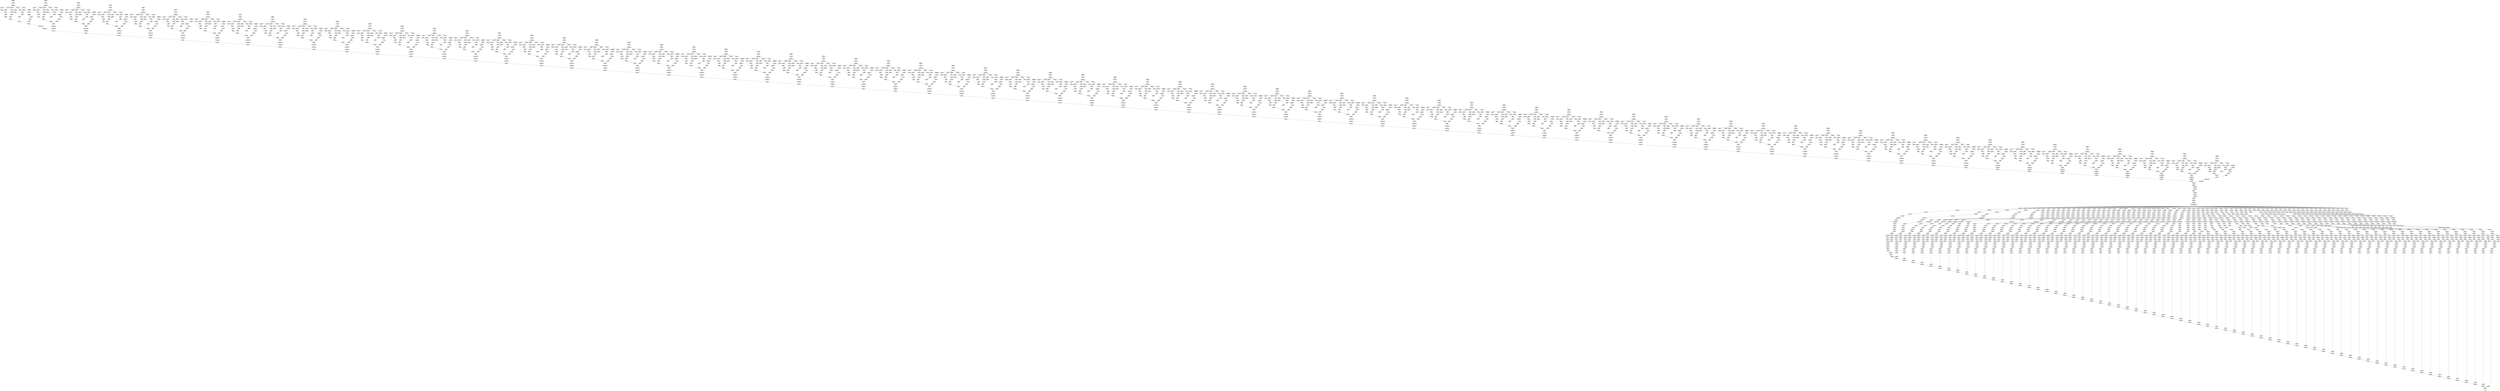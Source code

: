 digraph {
	graph [size="1545.75,1545.75"]
	node [align=left fontname=monospace fontsize=10 height=0.2 ranksep=0.1 shape=box style=filled]
	140544425201072 [label="
 (1)" fillcolor=darkolivegreen1]
	140544425254864 [label=AddBackward0]
	140544425254816 -> 140544425254864
	140544425254816 [label=AddBackward0]
	140544425254240 -> 140544425254816
	140544425254240 [label=AddBackward0]
	140544425253904 -> 140544425254240
	140544425253904 [label=AddBackward0]
	140544425253520 -> 140544425253904
	140544425253520 [label=AddBackward0]
	140544425253136 -> 140544425253520
	140544425253136 [label=AddBackward0]
	140544425252944 -> 140544425253136
	140544425252944 [label=AddBackward0]
	140544425251792 -> 140544425252944
	140544425251792 [label=AddBackward0]
	140544425251648 -> 140544425251792
	140544425251648 [label=AddBackward0]
	140544425251504 -> 140544425251648
	140544425251504 [label=AddBackward0]
	140544425251312 -> 140544425251504
	140544425251312 [label=AddBackward0]
	140544425250976 -> 140544425251312
	140544425250976 [label=AddBackward0]
	140544425250880 -> 140544425250976
	140544425250880 [label=AddBackward0]
	140543884308288 -> 140544425250880
	140543884308288 [label=AddBackward0]
	140543884308144 -> 140543884308288
	140543884308144 [label=AddBackward0]
	140543884307952 -> 140543884308144
	140543884307952 [label=AddBackward0]
	140543884307808 -> 140543884307952
	140543884307808 [label=AddBackward0]
	140543884307616 -> 140543884307808
	140543884307616 [label=AddBackward0]
	140543884307424 -> 140543884307616
	140543884307424 [label=AddBackward0]
	140543884307280 -> 140543884307424
	140543884307280 [label=AddBackward0]
	140543884306992 -> 140543884307280
	140543884306992 [label=AddBackward0]
	140543884306800 -> 140543884306992
	140543884306800 [label=AddBackward0]
	140543884306656 -> 140543884306800
	140543884306656 [label=AddBackward0]
	140543884306512 -> 140543884306656
	140543884306512 [label=AddBackward0]
	140543884306320 -> 140543884306512
	140543884306320 [label=AddBackward0]
	140543884306080 -> 140543884306320
	140543884306080 [label=AddBackward0]
	140543884305888 -> 140543884306080
	140543884305888 [label=AddBackward0]
	140543884305648 -> 140543884305888
	140543884305648 [label=AddBackward0]
	140543884305504 -> 140543884305648
	140543884305504 [label=AddBackward0]
	140543884305312 -> 140543884305504
	140543884305312 [label=AddBackward0]
	140543884305168 -> 140543884305312
	140543884305168 [label=AddBackward0]
	140543884305024 -> 140543884305168
	140543884305024 [label=AddBackward0]
	140543884304832 -> 140543884305024
	140543884304832 [label=AddBackward0]
	140543884304640 -> 140543884304832
	140543884304640 [label=AddBackward0]
	140543884304496 -> 140543884304640
	140543884304496 [label=AddBackward0]
	140544356155200 -> 140543884304496
	140544356155200 [label=AddBackward0]
	140544432426816 -> 140544356155200
	140544432426816 [label=AddBackward0]
	140544432426672 -> 140544432426816
	140544432426672 [label=AddBackward0]
	140544432426528 -> 140544432426672
	140544432426528 [label=AddBackward0]
	140544432426384 -> 140544432426528
	140544432426384 [label=AddBackward0]
	140544432426240 -> 140544432426384
	140544432426240 [label=AddBackward0]
	140544432426096 -> 140544432426240
	140544432426096 [label=AddBackward0]
	140544432425952 -> 140544432426096
	140544432425952 [label=AddBackward0]
	140544432425808 -> 140544432425952
	140544432425808 [label=AddBackward0]
	140544432425664 -> 140544432425808
	140544432425664 [label=AddBackward0]
	140544432425520 -> 140544432425664
	140544432425520 [label=AddBackward0]
	140544432425376 -> 140544432425520
	140544432425376 [label=AddBackward0]
	140544432425232 -> 140544432425376
	140544432425232 [label=AddBackward0]
	140544432425088 -> 140544432425232
	140544432425088 [label=AddBackward0]
	140544432424944 -> 140544432425088
	140544432424944 [label=AddBackward0]
	140544425252656 -> 140544432424944
	140544425252656 [label=AddBackward0]
	140544424999904 -> 140544425252656
	140544424999904 [label=AddBackward0]
	140544424999280 -> 140544424999904
	140544424999280 [label=AddBackward0]
	140544424997264 -> 140544424999280
	140544424997264 [label=AddBackward0]
	140544425000480 -> 140544424997264
	140544425000480 [label=AddBackward0]
	140544424997312 -> 140544425000480
	140544424997312 [label=AddBackward0]
	140544424998704 -> 140544424997312
	140544424998704 [label=AddBackward0]
	140544425000192 -> 140544424998704
	140544425000192 [label=AddBackward0]
	140544424999232 -> 140544425000192
	140544424999232 [label=AddBackward0]
	140544424998992 -> 140544424999232
	140544424998992 [label=AddBackward0]
	140544424999616 -> 140544424998992
	140544424999616 [label=AddBackward0]
	140544424999760 -> 140544424999616
	140544424999760 [label=AddBackward0]
	140544424998800 -> 140544424999760
	140544424998800 [label=AddBackward0]
	140544424999808 -> 140544424998800
	140544424999808 [label=AddBackward0]
	140544425000096 -> 140544424999808
	140544425000096 [label=AddBackward0]
	140544425000144 -> 140544425000096
	140544425000144 [label=AddBackward0]
	140543884329072 -> 140544425000144
	140543884329072 [label=AddBackward0]
	140543884329312 -> 140543884329072
	140543884329312 [label=AddBackward0]
	140543884329264 -> 140543884329312
	140543884329264 [label=AddBackward0]
	140543884332960 -> 140543884329264
	140543884332960 [label=NegBackward0]
	140543884329984 -> 140543884332960
	140543884329984 [label=SumBackward0]
	140543884329408 -> 140543884329984
	140543884329408 [label=SumBackward1]
	140543884331904 -> 140543884329408
	140543884331904 [label=MulBackward0]
	140543884329456 -> 140543884331904
	140543884329456 [label=DivBackward0]
	140543884331280 -> 140543884329456
	140543884331280 [label=BmmBackward0]
	140543884330224 -> 140543884331280
	140543884330224 [label=PermuteBackward0]
	140543884331520 -> 140543884330224
	140543884331520 [label=DivBackward0]
	140543884330752 -> 140543884331520
	140543884330752 [label=ExpBackward0]
	140543884329840 -> 140543884330752
	140543884329840 [label=MulBackward0]
	140543884330128 -> 140543884329840
	140543884330128 [label=PowBackward0]
	140543884330848 -> 140543884330128
	140543884330848 [label=SubBackward0]
	140543884330368 -> 140543884330848
	140543884330368 [label=ReshapeAliasBackward0]
	140543884330992 -> 140543884330368
	140543884330992 [label=ClampBackward1]
	140543884330896 -> 140543884330992
	140543884330896 [label=UnsqueezeBackward0]
	140543884331088 -> 140543884330896
	140543884331088 [label=SelectBackward0]
	140543884331856 -> 140543884331088
	140543884331856 [label=SliceBackward0]
	140543884331424 -> 140543884331856
	140543884331424 [label=SliceBackward0]
	140543884331808 -> 140543884331424
	140543884331808 [label=SliceBackward0]
	140543884331712 -> 140543884331808
	140543884331712 [label=SelectBackward0]
	140543814607440 -> 140543884331712
	140543814607440 [label=GridSampler3DBackward0]
	140543814606912 -> 140543814607440
	140543814606912 [label=AffineGridGeneratorBackward0]
	140543884358032 -> 140543814606912
	140543884358032 [label=SliceBackward0]
	140543884357984 -> 140543884358032
	140543884357984 [label=SliceBackward0]
	140543884359808 -> 140543884357984
	140543884359808 [label=CopySlices]
	140543884359328 -> 140543884359808
	140543884359328 [label=CopySlices]
	140543884360576 -> 140543884359328
	140543884360576 [label=CloneBackward0]
	140543884360096 -> 140543884360576
	140543884360096 [label=CatBackward0]
	140543884361440 -> 140543884360096
	140543884361440 [label=CatBackward0]
	140543884361488 -> 140543884361440
	140543884361488 [label=CatBackward0]
	140543884360192 -> 140543884361488
	140543884360192 [label=CatBackward0]
	140543884357840 -> 140543884360192
	140543884357840 [label=CatBackward0]
	140543884361344 -> 140543884357840
	140543884361344 [label=CatBackward0]
	140543884361536 -> 140543884361344
	140543884361536 [label=CatBackward0]
	140543884359712 -> 140543884361536
	140543884359712 [label=CatBackward0]
	140543884358176 -> 140543884359712
	140543884358176 [label=CatBackward0]
	140543884360672 -> 140543884358176
	140543884360672 [label=CatBackward0]
	140543884380048 -> 140543884360672
	140543884380048 [label=CatBackward0]
	140543884381440 -> 140543884380048
	140543884381440 [label=CatBackward0]
	140543884381584 -> 140543884381440
	140543884381584 [label=CatBackward0]
	140543884379856 -> 140543884381584
	140543884379856 [label=CatBackward0]
	140543884381248 -> 140543884379856
	140543884381248 [label=CatBackward0]
	140543884380288 -> 140543884381248
	140543884380288 [label=CatBackward0]
	140543884379568 -> 140543884380288
	140543884379568 [label=CatBackward0]
	140543884379712 -> 140543884379568
	140543884379712 [label=CatBackward0]
	140543884378896 -> 140543884379712
	140543884378896 [label=CatBackward0]
	140543884381008 -> 140543884378896
	140543884381008 [label=CatBackward0]
	140543884381152 -> 140543884381008
	140543884381152 [label=CatBackward0]
	140543884381104 -> 140543884381152
	140543884381104 [label=CatBackward0]
	140543884379232 -> 140543884381104
	140543884379232 [label=CatBackward0]
	140543884380480 -> 140543884379232
	140543884380480 [label=CatBackward0]
	140543884380096 -> 140543884380480
	140543884380096 [label=CatBackward0]
	140543884378752 -> 140543884380096
	140543884378752 [label=CatBackward0]
	140543884378800 -> 140543884378752
	140543884378800 [label=CatBackward0]
	140543884378944 -> 140543884378800
	140543884378944 [label=CatBackward0]
	140543884378608 -> 140543884378944
	140543884378608 [label=CatBackward0]
	140543884378224 -> 140543884378608
	140543884378224 [label=CatBackward0]
	140543884378992 -> 140543884378224
	140543884378992 [label=CatBackward0]
	140543884380576 -> 140543884378992
	140543884380576 [label=CatBackward0]
	140543884381392 -> 140543884380576
	140543884381392 [label=CatBackward0]
	140543884378512 -> 140543884381392
	140543884378512 [label=CatBackward0]
	140544432424800 -> 140543884378512
	140544432424800 [label=CatBackward0]
	140544432424656 -> 140544432424800
	140544432424656 [label=CatBackward0]
	140544432424512 -> 140544432424656
	140544432424512 [label=CatBackward0]
	140544432424368 -> 140544432424512
	140544432424368 [label=CatBackward0]
	140544432424128 -> 140544432424368
	140544432424128 [label=CatBackward0]
	140544432423936 -> 140544432424128
	140544432423936 [label=CatBackward0]
	140544432423792 -> 140544432423936
	140544432423792 [label=CatBackward0]
	140544432423600 -> 140544432423792
	140544432423600 [label=CatBackward0]
	140544432423264 -> 140544432423600
	140544432423264 [label=CatBackward0]
	140544432423120 -> 140544432423264
	140544432423120 [label=CatBackward0]
	140544432422976 -> 140544432423120
	140544432422976 [label=CatBackward0]
	140544424951520 -> 140544432422976
	140544424951520 [label=CatBackward0]
	140544424951328 -> 140544424951520
	140544424951328 [label=CatBackward0]
	140544424950800 -> 140544424951328
	140544424950800 [label=CatBackward0]
	140544424950656 -> 140544424950800
	140544424950656 [label=CatBackward0]
	140544424950512 -> 140544424950656
	140544424950512 [label=CatBackward0]
	140544424950368 -> 140544424950512
	140544424950368 [label=CatBackward0]
	140544424950224 -> 140544424950368
	140544424950224 [label=CatBackward0]
	140544424950032 -> 140544424950224
	140544424950032 [label=CatBackward0]
	140544424949888 -> 140544424950032
	140544424949888 [label=CatBackward0]
	140544424949744 -> 140544424949888
	140544424949744 [label=CatBackward0]
	140544424949600 -> 140544424949744
	140544424949600 [label=CatBackward0]
	140544424949456 -> 140544424949600
	140544424949456 [label=CatBackward0]
	140544424949312 -> 140544424949456
	140544424949312 [label=CatBackward0]
	140544424949120 -> 140544424949312
	140544424949120 [label=CatBackward0]
	140544424948928 -> 140544424949120
	140544424948928 [label=CatBackward0]
	140544424948592 -> 140544424948928
	140544424948592 [label=CatBackward0]
	140544424948208 -> 140544424948592
	140544424948208 [label=CatBackward0]
	140544424948064 -> 140544424948208
	140544424948064 [label=CatBackward0]
	140544424947920 -> 140544424948064
	140544424947920 [label=CatBackward0]
	140544424947776 -> 140544424947920
	140544424947776 [label=CatBackward0]
	140544432410480 -> 140544424947776
	140544432410480 [label=CatBackward0]
	140544432410336 -> 140544432410480
	140544432410336 [label=CatBackward0]
	140544432410192 -> 140544432410336
	140544432410192 [label=CatBackward0]
	140544432410048 -> 140544432410192
	140544432410048 [label=UnsqueezeBackward0]
	140544432409904 -> 140544432410048
	140544432409904 [label=LinalgInvExBackward0]
	140544432409808 -> 140544432409904
	140544432409808 [label=MmBackward0]
	140544432409712 -> 140544432409808
	140544432409712 [label=MmBackward0]
	140544432409568 -> 140544432409712
	140544432409568 [label=MmBackward0]
	140544432409424 -> 140544432409568
	140544432409424 [label=CopySlices]
	140544432409280 -> 140544432409424
	140544432409280 [label=CopySlices]
	140544432409136 -> 140544432409280
	140544432409136 [label=CopySlices]
	140544432408992 -> 140544432409136
	140544432408992 [label=CopySlices]
	140544432409328 -> 140544432408992
	140544432409328 [label=CosBackward0]
	140544432408800 -> 140544432409328
	140544432408800 [label=UnbindBackward0]
	140543557577888 -> 140544432408800
	140543883204224 [label="rotations.0
 (3)" fillcolor=lightblue]
	140543883204224 -> 140543557577888
	140543557577888 [label=AccumulateGrad]
	140544432409040 -> 140544432409136
	140544432409040 [label=NegBackward0]
	140544432409184 -> 140544432409040
	140544432409184 [label=SinBackward0]
	140544432408800 -> 140544432409184
	140544432409184 -> 140544432409280
	140544432409328 -> 140544432409424
	140544432409472 -> 140544432409568
	140544432409472 [label=CopySlices]
	140544432409088 -> 140544432409472
	140544432409088 [label=CopySlices]
	140544432408848 -> 140544432409088
	140544432408848 [label=CopySlices]
	140544432408752 -> 140544432408848
	140544432408752 [label=CopySlices]
	140544432409232 -> 140544432408752
	140544432409232 [label=CosBackward0]
	140544432408800 -> 140544432409232
	140544432408896 -> 140544432408848
	140544432408896 [label=SinBackward0]
	140544432408800 -> 140544432408896
	140544432408656 -> 140544432409088
	140544432408656 [label=NegBackward0]
	140544432408896 -> 140544432408656
	140544432409232 -> 140544432409472
	140544432409616 -> 140544432409712
	140544432409616 [label=CopySlices]
	140544432408704 -> 140544432409616
	140544432408704 [label=CopySlices]
	140544432408944 -> 140544432408704
	140544432408944 [label=CopySlices]
	140544432408416 -> 140544432408944
	140544432408416 [label=CopySlices]
	140544432409376 -> 140544432408416
	140544432409376 [label=CosBackward0]
	140544432408800 -> 140544432409376
	140544432408560 -> 140544432408944
	140544432408560 [label=NegBackward0]
	140544432408608 -> 140544432408560
	140544432408608 [label=SinBackward0]
	140544432408800 -> 140544432408608
	140544432408608 -> 140544432408704
	140544432409376 -> 140544432409616
	140544432409760 -> 140544432409808
	140544432409760 [label=CopySlices]
	140544432408464 -> 140544432409760
	140544432408464 [label=CopySlices]
	140544432408320 -> 140544432408464
	140544432408320 [label=CopySlices]
	140544432409520 -> 140544432408320
	140544432409520 [label=UnbindBackward0]
	140543557578704 -> 140544432409520
	140543851018336 [label="translations.0
 (3)" fillcolor=lightblue]
	140543851018336 -> 140543557578704
	140543557578704 [label=AccumulateGrad]
	140544432409520 -> 140544432408464
	140544432409520 -> 140544432409760
	140544432410096 -> 140544432410192
	140544432410096 [label=UnsqueezeBackward0]
	140544432410000 -> 140544432410096
	140544432410000 [label=LinalgInvExBackward0]
	140544432408368 -> 140544432410000
	140544432408368 [label=MmBackward0]
	140544432408128 -> 140544432408368
	140544432408128 [label=MmBackward0]
	140544432408512 -> 140544432408128
	140544432408512 [label=MmBackward0]
	140544432407936 -> 140544432408512
	140544432407936 [label=CopySlices]
	140544432407792 -> 140544432407936
	140544432407792 [label=CopySlices]
	140544432407648 -> 140544432407792
	140544432407648 [label=CopySlices]
	140544432407504 -> 140544432407648
	140544432407504 [label=CopySlices]
	140544432407840 -> 140544432407504
	140544432407840 [label=CosBackward0]
	140544432407312 -> 140544432407840
	140544432407312 [label=UnbindBackward0]
	140543557596112 -> 140544432407312
	140543883381792 [label="rotations.1
 (3)" fillcolor=lightblue]
	140543883381792 -> 140543557596112
	140543557596112 [label=AccumulateGrad]
	140544432407552 -> 140544432407648
	140544432407552 [label=NegBackward0]
	140544432407696 -> 140544432407552
	140544432407696 [label=SinBackward0]
	140544432407312 -> 140544432407696
	140544432407696 -> 140544432407792
	140544432407840 -> 140544432407936
	140544432407984 -> 140544432408512
	140544432407984 [label=CopySlices]
	140544432407600 -> 140544432407984
	140544432407600 [label=CopySlices]
	140544432407360 -> 140544432407600
	140544432407360 [label=CopySlices]
	140544432407264 -> 140544432407360
	140544432407264 [label=CopySlices]
	140544432407744 -> 140544432407264
	140544432407744 [label=CosBackward0]
	140544432407312 -> 140544432407744
	140544432407408 -> 140544432407360
	140544432407408 [label=SinBackward0]
	140544432407312 -> 140544432407408
	140544432407168 -> 140544432407600
	140544432407168 [label=NegBackward0]
	140544432407408 -> 140544432407168
	140544432407744 -> 140544432407984
	140544432408272 -> 140544432408128
	140544432408272 [label=CopySlices]
	140544432407216 -> 140544432408272
	140544432407216 [label=CopySlices]
	140544432407456 -> 140544432407216
	140544432407456 [label=CopySlices]
	140544432406928 -> 140544432407456
	140544432406928 [label=CopySlices]
	140544432407888 -> 140544432406928
	140544432407888 [label=CosBackward0]
	140544432407312 -> 140544432407888
	140544432407072 -> 140544432407456
	140544432407072 [label=NegBackward0]
	140544432407120 -> 140544432407072
	140544432407120 [label=SinBackward0]
	140544432407312 -> 140544432407120
	140544432407120 -> 140544432407216
	140544432407888 -> 140544432408272
	140544432408224 -> 140544432408368
	140544432408224 [label=CopySlices]
	140544432406976 -> 140544432408224
	140544432406976 [label=CopySlices]
	140544432406832 -> 140544432406976
	140544432406832 [label=CopySlices]
	140544432408032 -> 140544432406832
	140544432408032 [label=UnbindBackward0]
	140543557596688 -> 140544432408032
	140543883403728 [label="translations.1
 (3)" fillcolor=lightblue]
	140543883403728 -> 140543557596688
	140543557596688 [label=AccumulateGrad]
	140544432408032 -> 140544432406976
	140544432408032 -> 140544432408224
	140544432410240 -> 140544432410336
	140544432410240 [label=UnsqueezeBackward0]
	140544432409664 -> 140544432410240
	140544432409664 [label=LinalgInvExBackward0]
	140544432408080 -> 140544432409664
	140544432408080 [label=MmBackward0]
	140544432406736 -> 140544432408080
	140544432406736 [label=MmBackward0]
	140544432406784 -> 140544432406736
	140544432406784 [label=MmBackward0]
	140544432406592 -> 140544432406784
	140544432406592 [label=CopySlices]
	140543884641040 -> 140544432406592
	140543884641040 [label=CopySlices]
	140543884644304 -> 140543884641040
	140543884644304 [label=CopySlices]
	140543884643680 -> 140543884644304
	140543884643680 [label=CopySlices]
	140543884640368 -> 140543884643680
	140543884640368 [label=CosBackward0]
	140543884643968 -> 140543884640368
	140543884643968 [label=UnbindBackward0]
	140543557597648 -> 140543884643968
	140543883381632 [label="rotations.2
 (3)" fillcolor=lightblue]
	140543883381632 -> 140543557597648
	140543557597648 [label=AccumulateGrad]
	140543884643440 -> 140543884644304
	140543884643440 [label=NegBackward0]
	140543884642576 -> 140543884643440
	140543884642576 [label=SinBackward0]
	140543884643968 -> 140543884642576
	140543884642576 -> 140543884641040
	140543884640368 -> 140544432406592
	140544432407024 -> 140544432406784
	140544432407024 [label=CopySlices]
	140543884642000 -> 140544432407024
	140543884642000 [label=CopySlices]
	140543884644016 -> 140543884642000
	140543884644016 [label=CopySlices]
	140543884643920 -> 140543884644016
	140543884643920 [label=CopySlices]
	140543884644208 -> 140543884643920
	140543884644208 [label=CosBackward0]
	140543884643968 -> 140543884644208
	140543884644160 -> 140543884644016
	140543884644160 [label=SinBackward0]
	140543884643968 -> 140543884644160
	140543884643824 -> 140543884642000
	140543884643824 [label=NegBackward0]
	140543884644160 -> 140543884643824
	140543884644208 -> 140544432407024
	140544432406640 -> 140544432406736
	140544432406640 [label=CopySlices]
	140543884643872 -> 140544432406640
	140543884643872 [label=CopySlices]
	140543884644256 -> 140543884643872
	140543884644256 [label=CopySlices]
	140543884643392 -> 140543884644256
	140543884643392 [label=CopySlices]
	140543884642192 -> 140543884643392
	140543884642192 [label=CosBackward0]
	140543884643968 -> 140543884642192
	140543884643632 -> 140543884644256
	140543884643632 [label=NegBackward0]
	140543884643728 -> 140543884643632
	140543884643728 [label=SinBackward0]
	140543884643968 -> 140543884643728
	140543884643728 -> 140543884643872
	140543884642192 -> 140544432406640
	140544432406880 -> 140544432408080
	140544432406880 [label=CopySlices]
	140544432406688 -> 140544432406880
	140544432406688 [label=CopySlices]
	140543884643296 -> 140544432406688
	140543884643296 [label=CopySlices]
	140543884643488 -> 140543884643296
	140543884643488 [label=UnbindBackward0]
	140543557598224 -> 140543884643488
	140543883403808 [label="translations.2
 (3)" fillcolor=lightblue]
	140543883403808 -> 140543557598224
	140543557598224 [label=AccumulateGrad]
	140543884643488 -> 140544432406688
	140543884643488 -> 140544432406880
	140544432410384 -> 140544432410480
	140544432410384 [label=UnsqueezeBackward0]
	140544432409952 -> 140544432410384
	140544432409952 [label=LinalgInvExBackward0]
	140544432410144 -> 140544432409952
	140544432410144 [label=MmBackward0]
	140543884643056 -> 140544432410144
	140543884643056 [label=MmBackward0]
	140543884643200 -> 140543884643056
	140543884643200 [label=MmBackward0]
	140543884642816 -> 140543884643200
	140543884642816 [label=CopySlices]
	140543884642672 -> 140543884642816
	140543884642672 [label=CopySlices]
	140543884642480 -> 140543884642672
	140543884642480 [label=CopySlices]
	140543884642288 -> 140543884642480
	140543884642288 [label=CopySlices]
	140543884642720 -> 140543884642288
	140543884642720 [label=CosBackward0]
	140543884642048 -> 140543884642720
	140543884642048 [label=UnbindBackward0]
	140543557599136 -> 140543884642048
	140543883381872 [label="rotations.3
 (3)" fillcolor=lightblue]
	140543883381872 -> 140543557599136
	140543557599136 [label=AccumulateGrad]
	140543884642336 -> 140543884642480
	140543884642336 [label=NegBackward0]
	140543884642528 -> 140543884642336
	140543884642528 [label=SinBackward0]
	140543884642048 -> 140543884642528
	140543884642528 -> 140543884642672
	140543884642720 -> 140543884642816
	140543884642864 -> 140543884643200
	140543884642864 [label=CopySlices]
	140543884642432 -> 140543884642864
	140543884642432 [label=CopySlices]
	140543884642096 -> 140543884642432
	140543884642096 [label=CopySlices]
	140543884641952 -> 140543884642096
	140543884641952 [label=CopySlices]
	140543884642624 -> 140543884641952
	140543884642624 [label=CosBackward0]
	140543884642048 -> 140543884642624
	140543884642144 -> 140543884642096
	140543884642144 [label=SinBackward0]
	140543884642048 -> 140543884642144
	140543884641856 -> 140543884642432
	140543884641856 [label=NegBackward0]
	140543884642144 -> 140543884641856
	140543884642624 -> 140543884642864
	140543884642912 -> 140543884643056
	140543884642912 [label=CopySlices]
	140543884641904 -> 140543884642912
	140543884641904 [label=CopySlices]
	140543884642240 -> 140543884641904
	140543884642240 [label=CopySlices]
	140543884641616 -> 140543884642240
	140543884641616 [label=CopySlices]
	140543884642768 -> 140543884641616
	140543884642768 [label=CosBackward0]
	140543884642048 -> 140543884642768
	140543884641760 -> 140543884642240
	140543884641760 [label=NegBackward0]
	140543884641808 -> 140543884641760
	140543884641808 [label=SinBackward0]
	140543884642048 -> 140543884641808
	140543884641808 -> 140543884641904
	140543884642768 -> 140543884642912
	140543884643344 -> 140544432410144
	140543884643344 [label=CopySlices]
	140543884641664 -> 140543884643344
	140543884641664 [label=CopySlices]
	140543884641472 -> 140543884641664
	140543884641472 [label=CopySlices]
	140543884643584 -> 140543884641472
	140543884643584 [label=UnbindBackward0]
	140543557616160 -> 140543884643584
	140543883403888 [label="translations.3
 (3)" fillcolor=lightblue]
	140543883403888 -> 140543557616160
	140543557616160 [label=AccumulateGrad]
	140543884643584 -> 140543884641664
	140543884643584 -> 140543884643344
	140544432410528 -> 140544424947776
	140544432410528 [label=UnsqueezeBackward0]
	140544432410288 -> 140544432410528
	140544432410288 [label=LinalgInvExBackward0]
	140544432410432 -> 140544432410288
	140544432410432 [label=MmBackward0]
	140543884641136 -> 140544432410432
	140543884641136 [label=MmBackward0]
	140543884641424 -> 140543884641136
	140543884641424 [label=MmBackward0]
	140543884640800 -> 140543884641424
	140543884640800 [label=CopySlices]
	140543884640512 -> 140543884640800
	140543884640512 [label=CopySlices]
	140543884640896 -> 140543884640512
	140543884640896 [label=CopySlices]
	140543884844672 -> 140543884640896
	140543884844672 [label=CopySlices]
	140543884640656 -> 140543884844672
	140543884640656 [label=CosBackward0]
	140543884844768 -> 140543884640656
	140543884844768 [label=UnbindBackward0]
	140543557617072 -> 140543884844768
	140543883381952 [label="rotations.4
 (3)" fillcolor=lightblue]
	140543883381952 -> 140543557617072
	140543557617072 [label=AccumulateGrad]
	140543884842080 -> 140543884640896
	140543884842080 [label=NegBackward0]
	140543884640320 -> 140543884842080
	140543884640320 [label=SinBackward0]
	140543884844768 -> 140543884640320
	140543884640320 -> 140543884640512
	140543884640656 -> 140543884640800
	140543884640848 -> 140543884641424
	140543884640848 [label=CopySlices]
	140543884640752 -> 140543884640848
	140543884640752 [label=CopySlices]
	140543884843760 -> 140543884640752
	140543884843760 [label=CopySlices]
	140543884841792 -> 140543884843760
	140543884841792 [label=CopySlices]
	140543884844912 -> 140543884841792
	140543884844912 [label=CosBackward0]
	140543884844768 -> 140543884844912
	140543884841360 -> 140543884843760
	140543884841360 [label=SinBackward0]
	140543884844768 -> 140543884841360
	140543884842368 -> 140543884640752
	140543884842368 [label=NegBackward0]
	140543884841360 -> 140543884842368
	140543884844912 -> 140543884640848
	140543884640944 -> 140543884641136
	140543884640944 [label=CopySlices]
	140543884641712 -> 140543884640944
	140543884641712 [label=CopySlices]
	140543884841936 -> 140543884641712
	140543884841936 [label=CopySlices]
	140543884844720 -> 140543884841936
	140543884844720 [label=CopySlices]
	140543884841168 -> 140543884844720
	140543884841168 [label=CosBackward0]
	140543884844768 -> 140543884841168
	140543884841456 -> 140543884841936
	140543884841456 [label=NegBackward0]
	140543884842896 -> 140543884841456
	140543884842896 [label=SinBackward0]
	140543884844768 -> 140543884842896
	140543884842896 -> 140543884641712
	140543884841168 -> 140543884640944
	140543884641520 -> 140544432410432
	140543884641520 [label=CopySlices]
	140543884640992 -> 140543884641520
	140543884640992 [label=CopySlices]
	140543884842848 -> 140543884640992
	140543884842848 [label=CopySlices]
	140543884841312 -> 140543884842848
	140543884841312 [label=UnbindBackward0]
	140543557617648 -> 140543884841312
	140543883403968 [label="translations.4
 (3)" fillcolor=lightblue]
	140543883403968 -> 140543557617648
	140543557617648 [label=AccumulateGrad]
	140543884841312 -> 140543884640992
	140543884841312 -> 140543884641520
	140544424947824 -> 140544424947920
	140544424947824 [label=UnsqueezeBackward0]
	140544432409856 -> 140544424947824
	140544432409856 [label=LinalgInvExBackward0]
	140543884643536 -> 140544432409856
	140543884643536 [label=MmBackward0]
	140543884845008 -> 140543884643536
	140543884845008 [label=MmBackward0]
	140543884844816 -> 140543884845008
	140543884844816 [label=MmBackward0]
	140543884842032 -> 140543884844816
	140543884842032 [label=CopySlices]
	140543884841504 -> 140543884842032
	140543884841504 [label=CopySlices]
	140543884841216 -> 140543884841504
	140543884841216 [label=CopySlices]
	140543884844960 -> 140543884841216
	140543884844960 [label=CopySlices]
	140543884843856 -> 140543884844960
	140543884843856 [label=CosBackward0]
	140543884842944 -> 140543884843856
	140543884842944 [label=UnbindBackward0]
	140543557618560 -> 140543884842944
	140543883382032 [label="rotations.5
 (3)" fillcolor=lightblue]
	140543883382032 -> 140543557618560
	140543557618560 [label=AccumulateGrad]
	140543884843952 -> 140543884841216
	140543884843952 [label=NegBackward0]
	140543884842176 -> 140543884843952
	140543884842176 [label=SinBackward0]
	140543884842944 -> 140543884842176
	140543884842176 -> 140543884841504
	140543884843856 -> 140543884842032
	140543884841264 -> 140543884844816
	140543884841264 [label=CopySlices]
	140543884841984 -> 140543884841264
	140543884841984 [label=CopySlices]
	140543884844480 -> 140543884841984
	140543884844480 [label=CopySlices]
	140543884844240 -> 140543884844480
	140543884844240 [label=CopySlices]
	140543884841696 -> 140543884844240
	140543884841696 [label=CosBackward0]
	140543884842944 -> 140543884841696
	140543884844192 -> 140543884844480
	140543884844192 [label=SinBackward0]
	140543884842944 -> 140543884844192
	140543884843664 -> 140543884841984
	140543884843664 [label=NegBackward0]
	140543884844192 -> 140543884843664
	140543884841696 -> 140543884841264
	140543884844528 -> 140543884845008
	140543884844528 [label=CopySlices]
	140543884842272 -> 140543884844528
	140543884842272 [label=CopySlices]
	140543884843712 -> 140543884842272
	140543884843712 [label=CopySlices]
	140543884842128 -> 140543884843712
	140543884842128 [label=CopySlices]
	140543884844000 -> 140543884842128
	140543884844000 [label=CosBackward0]
	140543884842944 -> 140543884844000
	140543884841648 -> 140543884843712
	140543884841648 [label=NegBackward0]
	140543884844048 -> 140543884841648
	140543884844048 [label=SinBackward0]
	140543884842944 -> 140543884844048
	140543884844048 -> 140543884842272
	140543884844000 -> 140543884844528
	140543884841408 -> 140543884643536
	140543884841408 [label=CopySlices]
	140543884843808 -> 140543884841408
	140543884843808 [label=CopySlices]
	140543884844144 -> 140543884843808
	140543884844144 [label=CopySlices]
	140543884841024 -> 140543884844144
	140543884841024 [label=UnbindBackward0]
	140543557619136 -> 140543884841024
	140543883404048 [label="translations.5
 (3)" fillcolor=lightblue]
	140543883404048 -> 140543557619136
	140543557619136 [label=AccumulateGrad]
	140543884841024 -> 140543884843808
	140543884841024 -> 140543884841408
	140544424947968 -> 140544424948064
	140544424947968 [label=UnsqueezeBackward0]
	140543884643008 -> 140544424947968
	140543884643008 [label=LinalgInvExBackward0]
	140544424947872 -> 140543884643008
	140544424947872 [label=MmBackward0]
	140543884842800 -> 140544424947872
	140543884842800 [label=MmBackward0]
	140543884844288 -> 140543884842800
	140543884844288 [label=MmBackward0]
	140543884843040 -> 140543884844288
	140543884843040 [label=CopySlices]
	140543884843328 -> 140543884843040
	140543884843328 [label=CopySlices]
	140543884844432 -> 140543884843328
	140543884844432 [label=CopySlices]
	140543884843472 -> 140543884844432
	140543884843472 [label=CopySlices]
	140543884843376 -> 140543884843472
	140543884843376 [label=CosBackward0]
	140543884844336 -> 140543884843376
	140543884844336 [label=UnbindBackward0]
	140543557644688 -> 140543884844336
	140543883382112 [label="rotations.6
 (3)" fillcolor=lightblue]
	140543883382112 -> 140543557644688
	140543557644688 [label=AccumulateGrad]
	140543884843424 -> 140543884844432
	140543884843424 [label=NegBackward0]
	140543884843280 -> 140543884843424
	140543884843280 [label=SinBackward0]
	140543884844336 -> 140543884843280
	140543884843280 -> 140543884843328
	140543884843376 -> 140543884843040
	140543884843136 -> 140543884844288
	140543884843136 [label=CopySlices]
	140543884843520 -> 140543884843136
	140543884843520 [label=CopySlices]
	140543884844384 -> 140543884843520
	140543884844384 [label=CopySlices]
	140543884842512 -> 140543884844384
	140543884842512 [label=CopySlices]
	140543884843232 -> 140543884842512
	140543884843232 [label=CosBackward0]
	140543884844336 -> 140543884843232
	140543884842752 -> 140543884844384
	140543884842752 [label=SinBackward0]
	140543884844336 -> 140543884842752
	140543884842656 -> 140543884843520
	140543884842656 [label=NegBackward0]
	140543884842752 -> 140543884842656
	140543884843232 -> 140543884843136
	140543884843184 -> 140543884842800
	140543884843184 [label=CopySlices]
	140543884842560 -> 140543884843184
	140543884842560 [label=CopySlices]
	140543884842704 -> 140543884842560
	140543884842704 [label=CopySlices]
	140543884842416 -> 140543884842704
	140543884842416 [label=CopySlices]
	140543884843088 -> 140543884842416
	140543884843088 [label=CosBackward0]
	140543884844336 -> 140543884843088
	140543884841552 -> 140543884842704
	140543884841552 [label=NegBackward0]
	140543884842608 -> 140543884841552
	140543884842608 [label=SinBackward0]
	140543884844336 -> 140543884842608
	140543884842608 -> 140543884842560
	140543884843088 -> 140543884843184
	140543884842224 -> 140544424947872
	140543884842224 [label=CopySlices]
	140543884842464 -> 140543884842224
	140543884842464 [label=CopySlices]
	140543884841072 -> 140543884842464
	140543884841072 [label=CopySlices]
	140543884841840 -> 140543884841072
	140543884841840 [label=UnbindBackward0]
	140543557645264 -> 140543884841840
	140543883404128 [label="translations.6
 (3)" fillcolor=lightblue]
	140543883404128 -> 140543557645264
	140543557645264 [label=AccumulateGrad]
	140543884841840 -> 140543884842464
	140543884841840 -> 140543884842224
	140544424948112 -> 140544424948208
	140544424948112 [label=UnsqueezeBackward0]
	140544432410576 -> 140544424948112
	140544432410576 [label=LinalgInvExBackward0]
	140543884844096 -> 140544432410576
	140543884844096 [label=MmBackward0]
	140543884843568 -> 140543884844096
	140543884843568 [label=MmBackward0]
	140543884841600 -> 140543884843568
	140543884841600 [label=MmBackward0]
	140543884652304 -> 140543884841600
	140543884652304 [label=CopySlices]
	140543884652160 -> 140543884652304
	140543884652160 [label=CopySlices]
	140543884651968 -> 140543884652160
	140543884651968 [label=CopySlices]
	140543884651776 -> 140543884651968
	140543884651776 [label=CopySlices]
	140543884652208 -> 140543884651776
	140543884652208 [label=CosBackward0]
	140543884651488 -> 140543884652208
	140543884651488 [label=UnbindBackward0]
	140543557646176 -> 140543884651488
	140543883382192 [label="rotations.7
 (3)" fillcolor=lightblue]
	140543883382192 -> 140543557646176
	140543557646176 [label=AccumulateGrad]
	140543884651824 -> 140543884651968
	140543884651824 [label=NegBackward0]
	140543884652016 -> 140543884651824
	140543884652016 [label=SinBackward0]
	140543884651488 -> 140543884652016
	140543884652016 -> 140543884652160
	140543884652208 -> 140543884652304
	140543884652352 -> 140543884841600
	140543884652352 [label=CopySlices]
	140543884651920 -> 140543884652352
	140543884651920 [label=CopySlices]
	140543884651536 -> 140543884651920
	140543884651536 [label=CopySlices]
	140543884651392 -> 140543884651536
	140543884651392 [label=CopySlices]
	140543884652112 -> 140543884651392
	140543884652112 [label=CosBackward0]
	140543884651488 -> 140543884652112
	140543884651584 -> 140543884651536
	140543884651584 [label=SinBackward0]
	140543884651488 -> 140543884651584
	140543884651296 -> 140543884651920
	140543884651296 [label=NegBackward0]
	140543884651584 -> 140543884651296
	140543884652112 -> 140543884652352
	140543884651872 -> 140543884843568
	140543884651872 [label=CopySlices]
	140543884651344 -> 140543884651872
	140543884651344 [label=CopySlices]
	140543884651680 -> 140543884651344
	140543884651680 [label=CopySlices]
	140543884651056 -> 140543884651680
	140543884651056 [label=CopySlices]
	140543884652256 -> 140543884651056
	140543884652256 [label=CosBackward0]
	140543884651488 -> 140543884652256
	140543884651200 -> 140543884651680
	140543884651200 [label=NegBackward0]
	140543884651248 -> 140543884651200
	140543884651248 [label=SinBackward0]
	140543884651488 -> 140543884651248
	140543884651248 -> 140543884651344
	140543884652256 -> 140543884651872
	140543884841120 -> 140543884844096
	140543884841120 [label=CopySlices]
	140543884651104 -> 140543884841120
	140543884651104 [label=CopySlices]
	140543884650960 -> 140543884651104
	140543884650960 [label=CopySlices]
	140543884649136 -> 140543884650960
	140543884649136 [label=UnbindBackward0]
	140543557646800 -> 140543884649136
	140543883404208 [label="translations.7
 (3)" fillcolor=lightblue]
	140543883404208 -> 140543557646800
	140543557646800 [label=AccumulateGrad]
	140543884649136 -> 140543884651104
	140543884649136 -> 140543884841120
	140544424948352 -> 140544424948592
	140544424948352 [label=UnsqueezeBackward0]
	140544424948016 -> 140544424948352
	140544424948016 [label=LinalgInvExBackward0]
	140543884844624 -> 140544424948016
	140543884844624 [label=MmBackward0]
	140543884650864 -> 140543884844624
	140543884650864 [label=MmBackward0]
	140543884650912 -> 140543884650864
	140543884650912 [label=MmBackward0]
	140543884650672 -> 140543884650912
	140543884650672 [label=CopySlices]
	140543884650432 -> 140543884650672
	140543884650432 [label=CopySlices]
	140543884650288 -> 140543884650432
	140543884650288 [label=CopySlices]
	140543884650144 -> 140543884650288
	140543884650144 [label=CopySlices]
	140543884650480 -> 140543884650144
	140543884650480 [label=CosBackward0]
	140543884649952 -> 140543884650480
	140543884649952 [label=UnbindBackward0]
	140543557647712 -> 140543884649952
	140543883382272 [label="rotations.8
 (3)" fillcolor=lightblue]
	140543883382272 -> 140543557647712
	140543557647712 [label=AccumulateGrad]
	140543884650192 -> 140543884650288
	140543884650192 [label=NegBackward0]
	140543884650336 -> 140543884650192
	140543884650336 [label=SinBackward0]
	140543884649952 -> 140543884650336
	140543884650336 -> 140543884650432
	140543884650480 -> 140543884650672
	140543884650720 -> 140543884650912
	140543884650720 [label=CopySlices]
	140543884650240 -> 140543884650720
	140543884650240 [label=CopySlices]
	140543884650000 -> 140543884650240
	140543884650000 [label=CopySlices]
	140543884649904 -> 140543884650000
	140543884649904 [label=CopySlices]
	140543884650384 -> 140543884649904
	140543884650384 [label=CosBackward0]
	140543884649952 -> 140543884650384
	140543884650048 -> 140543884650000
	140543884650048 [label=SinBackward0]
	140543884649952 -> 140543884650048
	140543884649808 -> 140543884650240
	140543884649808 [label=NegBackward0]
	140543884650048 -> 140543884649808
	140543884650384 -> 140543884650720
	140543884650768 -> 140543884650864
	140543884650768 [label=CopySlices]
	140543884649856 -> 140543884650768
	140543884649856 [label=CopySlices]
	140543884650096 -> 140543884649856
	140543884650096 [label=CopySlices]
	140543884649424 -> 140543884650096
	140543884649424 [label=CopySlices]
	140543884650576 -> 140543884649424
	140543884650576 [label=CosBackward0]
	140543884649952 -> 140543884650576
	140543884649664 -> 140543884650096
	140543884649664 [label=NegBackward0]
	140543884649712 -> 140543884649664
	140543884649712 [label=SinBackward0]
	140543884649952 -> 140543884649712
	140543884649712 -> 140543884649856
	140543884650576 -> 140543884650768
	140543884651008 -> 140543884844624
	140543884651008 [label=CopySlices]
	140543884649472 -> 140543884651008
	140543884649472 [label=CopySlices]
	140543884649328 -> 140543884649472
	140543884649328 [label=CopySlices]
	140543884651152 -> 140543884649328
	140543884651152 [label=UnbindBackward0]
	140543557648288 -> 140543884651152
	140543883404288 [label="translations.8
 (3)" fillcolor=lightblue]
	140543883404288 -> 140543557648288
	140543557648288 [label=AccumulateGrad]
	140543884651152 -> 140543884649472
	140543884651152 -> 140543884651008
	140544424948688 -> 140544424948928
	140544424948688 [label=UnsqueezeBackward0]
	140543884842992 -> 140544424948688
	140543884842992 [label=LinalgInvExBackward0]
	140544424948544 -> 140543884842992
	140544424948544 [label=MmBackward0]
	140543884649088 -> 140544424948544
	140543884649088 [label=MmBackward0]
	140543884649232 -> 140543884649088
	140543884649232 [label=MmBackward0]
	140543884648848 -> 140543884649232
	140543884648848 [label=CopySlices]
	140543884648656 -> 140543884648848
	140543884648656 [label=CopySlices]
	140543884650528 -> 140543884648656
	140543884650528 [label=CopySlices]
	140543884649280 -> 140543884650528
	140543884649280 [label=CopySlices]
	140543884648704 -> 140543884649280
	140543884648704 [label=CosBackward0]
	140543884652064 -> 140543884648704
	140543884652064 [label=UnbindBackward0]
	140543557673840 -> 140543884652064
	140543883382352 [label="rotations.9
 (3)" fillcolor=lightblue]
	140543883382352 -> 140543557673840
	140543557673840 [label=AccumulateGrad]
	140543884649616 -> 140543884650528
	140543884649616 [label=NegBackward0]
	140543884648512 -> 140543884649616
	140543884648512 [label=SinBackward0]
	140543884652064 -> 140543884648512
	140543884648512 -> 140543884648656
	140543884648704 -> 140543884648848
	140543884648896 -> 140543884649232
	140543884648896 [label=CopySlices]
	140543884651440 -> 140543884648896
	140543884651440 [label=CopySlices]
	140543884652400 -> 140543884651440
	140543884652400 [label=CopySlices]
	140543884651728 -> 140543884652400
	140543884651728 [label=CopySlices]
	140543884648608 -> 140543884651728
	140543884648608 [label=CosBackward0]
	140543884652064 -> 140543884648608
	140543884651632 -> 140543884652400
	140543884651632 [label=SinBackward0]
	140543884652064 -> 140543884651632
	140543884648560 -> 140543884651440
	140543884648560 [label=NegBackward0]
	140543884651632 -> 140543884648560
	140543884648608 -> 140543884648896
	140543884648944 -> 140543884649088
	140543884648944 [label=CopySlices]
	140543884649520 -> 140543884648944
	140543884649520 [label=CopySlices]
	140543884652448 -> 140543884649520
	140543884652448 [label=CopySlices]
	140543884613424 -> 140543884652448
	140543884613424 [label=CopySlices]
	140543884648800 -> 140543884613424
	140543884648800 [label=CosBackward0]
	140543884652064 -> 140543884648800
	140543884615008 -> 140543884652448
	140543884615008 [label=NegBackward0]
	140543884615440 -> 140543884615008
	140543884615440 [label=SinBackward0]
	140543884652064 -> 140543884615440
	140543884615440 -> 140543884649520
	140543884648800 -> 140543884648944
	140543884649376 -> 140544424948544
	140543884649376 [label=CopySlices]
	140543884649568 -> 140543884649376
	140543884649568 [label=CopySlices]
	140543884615056 -> 140543884649568
	140543884615056 [label=CopySlices]
	140543884649040 -> 140543884615056
	140543884649040 [label=UnbindBackward0]
	140543557674416 -> 140543884649040
	140543883404368 [label="translations.9
 (3)" fillcolor=lightblue]
	140543883404368 -> 140543557674416
	140543557674416 [label=AccumulateGrad]
	140543884649040 -> 140543884649568
	140543884649040 -> 140543884649376
	140544424949024 -> 140544424949120
	140544424949024 [label=UnsqueezeBackward0]
	140544424948160 -> 140544424949024
	140544424948160 [label=LinalgInvExBackward0]
	140543884652496 -> 140544424948160
	140543884652496 [label=MmBackward0]
	140543884612560 -> 140543884652496
	140543884612560 [label=MmBackward0]
	140543884615392 -> 140543884612560
	140543884615392 [label=MmBackward0]
	140543884612800 -> 140543884615392
	140543884612800 [label=CopySlices]
	140543884615152 -> 140543884612800
	140543884615152 [label=CopySlices]
	140543884614864 -> 140543884615152
	140543884614864 [label=CopySlices]
	140543884614240 -> 140543884614864
	140543884614240 [label=CopySlices]
	140543884615248 -> 140543884614240
	140543884615248 [label=CosBackward0]
	140543884613904 -> 140543884615248
	140543884613904 [label=UnbindBackward0]
	140543557675328 -> 140543884613904
	140543883382432 [label="rotations.10
 (3)" fillcolor=lightblue]
	140543883382432 -> 140543557675328
	140543557675328 [label=AccumulateGrad]
	140543884614288 -> 140543884614864
	140543884614288 [label=NegBackward0]
	140543884614912 -> 140543884614288
	140543884614912 [label=SinBackward0]
	140543884613904 -> 140543884614912
	140543884614912 -> 140543884615152
	140543884615248 -> 140543884612800
	140543884611888 -> 140543884615392
	140543884611888 [label=CopySlices]
	140543884614432 -> 140543884611888
	140543884614432 [label=CopySlices]
	140543884613952 -> 140543884614432
	140543884613952 [label=CopySlices]
	140543884613856 -> 140543884613952
	140543884613856 [label=CopySlices]
	140543884614960 -> 140543884613856
	140543884614960 [label=CosBackward0]
	140543884613904 -> 140543884614960
	140543884614000 -> 140543884613952
	140543884614000 [label=SinBackward0]
	140543884613904 -> 140543884614000
	140543884613664 -> 140543884614432
	140543884613664 [label=NegBackward0]
	140543884614000 -> 140543884613664
	140543884614960 -> 140543884611888
	140543884613136 -> 140543884612560
	140543884613136 [label=CopySlices]
	140543884613808 -> 140543884613136
	140543884613808 [label=CopySlices]
	140543884614096 -> 140543884613808
	140543884614096 [label=CopySlices]
	140543884613184 -> 140543884614096
	140543884613184 [label=CopySlices]
	140543884615296 -> 140543884613184
	140543884615296 [label=CosBackward0]
	140543884613904 -> 140543884615296
	140543884613376 -> 140543884614096
	140543884613376 [label=NegBackward0]
	140543884613568 -> 140543884613376
	140543884613568 [label=SinBackward0]
	140543884613904 -> 140543884613568
	140543884613568 -> 140543884613808
	140543884615296 -> 140543884613136
	140543884612512 -> 140543884652496
	140543884612512 [label=CopySlices]
	140543884613232 -> 140543884612512
	140543884613232 [label=CopySlices]
	140543884612944 -> 140543884613232
	140543884612944 [label=CopySlices]
	140543884615536 -> 140543884612944
	140543884615536 [label=UnbindBackward0]
	140543557675904 -> 140543884615536
	140543883404448 [label="translations.10
 (3)" fillcolor=lightblue]
	140543883404448 -> 140543557675904
	140543557675904 [label=AccumulateGrad]
	140543884615536 -> 140543884613232
	140543884615536 -> 140543884612512
	140544424949216 -> 140544424949312
	140544424949216 [label=UnsqueezeBackward0]
	140543884650816 -> 140544424949216
	140543884650816 [label=LinalgInvExBackward0]
	140544424949072 -> 140543884650816
	140544424949072 [label=MmBackward0]
	140543884612704 -> 140544424949072
	140543884612704 [label=MmBackward0]
	140543884612752 -> 140543884612704
	140543884612752 [label=MmBackward0]
	140543884611936 -> 140543884612752
	140543884611936 [label=CopySlices]
	140543884612032 -> 140543884611936
	140543884612032 [label=CopySlices]
	140543884615584 -> 140543884612032
	140543884615584 [label=CopySlices]
	140543884612080 -> 140543884615584
	140543884612080 [label=CopySlices]
	140543884611744 -> 140543884612080
	140543884611744 [label=CosBackward0]
	140543884612464 -> 140543884611744
	140543884612464 [label=UnbindBackward0]
	140543557676816 -> 140543884612464
	140543883382512 [label="rotations.11
 (3)" fillcolor=lightblue]
	140543883382512 -> 140543557676816
	140543557676816 [label=AccumulateGrad]
	140543884613472 -> 140543884615584
	140543884613472 [label=NegBackward0]
	140543884614816 -> 140543884613472
	140543884614816 [label=SinBackward0]
	140543884612464 -> 140543884614816
	140543884614816 -> 140543884612032
	140543884611744 -> 140543884611936
	140543884612176 -> 140543884612752
	140543884612176 [label=CopySlices]
	140543884613040 -> 140543884612176
	140543884613040 [label=CopySlices]
	140543884614048 -> 140543884613040
	140543884614048 [label=CopySlices]
	140543884611648 -> 140543884614048
	140543884611648 [label=CopySlices]
	140543884615344 -> 140543884611648
	140543884615344 [label=CosBackward0]
	140543884612464 -> 140543884615344
	140543884615488 -> 140543884614048
	140543884615488 [label=SinBackward0]
	140543884612464 -> 140543884615488
	140543884614768 -> 140543884613040
	140543884614768 [label=NegBackward0]
	140543884615488 -> 140543884614768
	140543884615344 -> 140543884612176
	140543884612224 -> 140543884612704
	140543884612224 [label=CopySlices]
	140543884612896 -> 140543884612224
	140543884612896 [label=CopySlices]
	140543884615632 -> 140543884612896
	140543884615632 [label=CopySlices]
	140543884611696 -> 140543884615632
	140543884611696 [label=CopySlices]
	140543884611840 -> 140543884611696
	140543884611840 [label=CosBackward0]
	140543884612464 -> 140543884611840
	140543884613760 -> 140543884615632
	140543884613760 [label=NegBackward0]
	140543884612320 -> 140543884613760
	140543884612320 [label=SinBackward0]
	140543884612464 -> 140543884612320
	140543884612320 -> 140543884612896
	140543884611840 -> 140543884612224
	140543884612992 -> 140544424949072
	140543884612992 [label=CopySlices]
	140543884614528 -> 140543884612992
	140543884614528 [label=CopySlices]
	140543884612368 -> 140543884614528
	140543884612368 [label=CopySlices]
	140543884613328 -> 140543884612368
	140543884613328 [label=UnbindBackward0]
	140543557697936 -> 140543884613328
	140543883404528 [label="translations.11
 (3)" fillcolor=lightblue]
	140543883404528 -> 140543557697936
	140543557697936 [label=AccumulateGrad]
	140543884613328 -> 140543884614528
	140543884613328 -> 140543884612992
	140544424949360 -> 140544424949456
	140544424949360 [label=UnsqueezeBackward0]
	140544424948880 -> 140544424949360
	140544424948880 [label=LinalgInvExBackward0]
	140543884612416 -> 140544424948880
	140543884612416 [label=MmBackward0]
	140543884613712 -> 140543884612416
	140543884613712 [label=MmBackward0]
	140543884613088 -> 140543884613712
	140543884613088 [label=MmBackward0]
	140543884612656 -> 140543884613088
	140543884612656 [label=CopySlices]
	140543884612272 -> 140543884612656
	140543884612272 [label=CopySlices]
	140543884612128 -> 140543884612272
	140543884612128 [label=CopySlices]
	140543885187152 -> 140543884612128
	140543885187152 [label=CopySlices]
	140543884611984 -> 140543885187152
	140543884611984 [label=CosBackward0]
	140543885185568 -> 140543884611984
	140543885185568 [label=UnbindBackward0]
	140543557698848 -> 140543885185568
	140543883382592 [label="rotations.12
 (3)" fillcolor=lightblue]
	140543883382592 -> 140543557698848
	140543557698848 [label=AccumulateGrad]
	140543885187776 -> 140543884612128
	140543885187776 [label=NegBackward0]
	140543884613616 -> 140543885187776
	140543884613616 [label=SinBackward0]
	140543885185568 -> 140543884613616
	140543884613616 -> 140543884612272
	140543884611984 -> 140543884612656
	140543884612608 -> 140543884613088
	140543884612608 [label=CopySlices]
	140543884614336 -> 140543884612608
	140543884614336 [label=CopySlices]
	140543885185712 -> 140543884614336
	140543885185712 [label=CopySlices]
	140543885185280 -> 140543885185712
	140543885185280 [label=CopySlices]
	140543885188352 -> 140543885185280
	140543885188352 [label=CosBackward0]
	140543885185568 -> 140543885188352
	140543885185760 -> 140543885185712
	140543885185760 [label=SinBackward0]
	140543885185568 -> 140543885185760
	140543885189024 -> 140543884614336
	140543885189024 [label=NegBackward0]
	140543885185760 -> 140543885189024
	140543885188352 -> 140543884612608
	140543884612848 -> 140543884613712
	140543884612848 [label=CopySlices]
	140543884615200 -> 140543884612848
	140543884615200 [label=CopySlices]
	140543885186720 -> 140543884615200
	140543885186720 [label=CopySlices]
	140543885188688 -> 140543885186720
	140543885188688 [label=CopySlices]
	140543885189072 -> 140543885188688
	140543885189072 [label=CosBackward0]
	140543885185568 -> 140543885189072
	140543885188928 -> 140543885186720
	140543885188928 [label=NegBackward0]
	140543885188976 -> 140543885188928
	140543885188976 [label=SinBackward0]
	140543885185568 -> 140543885188976
	140543885188976 -> 140543884615200
	140543885189072 -> 140543884612848
	140543884614576 -> 140543884612416
	140543884614576 [label=CopySlices]
	140543884613520 -> 140543884614576
	140543884613520 [label=CopySlices]
	140543885188640 -> 140543884613520
	140543885188640 [label=CopySlices]
	140543885188832 -> 140543885188640
	140543885188832 [label=UnbindBackward0]
	140543557699424 -> 140543885188832
	140543883404608 [label="translations.12
 (3)" fillcolor=lightblue]
	140543883404608 -> 140543557699424
	140543557699424 [label=AccumulateGrad]
	140543885188832 -> 140543884613520
	140543885188832 -> 140543884614576
	140544424949504 -> 140544424949600
	140544424949504 [label=UnsqueezeBackward0]
	140544424949264 -> 140544424949504
	140544424949264 [label=LinalgInvExBackward0]
	140543884614144 -> 140544424949264
	140543884614144 [label=MmBackward0]
	140543885188544 -> 140543884614144
	140543885188544 [label=MmBackward0]
	140543885188592 -> 140543885188544
	140543885188592 [label=MmBackward0]
	140543885188304 -> 140543885188592
	140543885188304 [label=CopySlices]
	140543885188160 -> 140543885188304
	140543885188160 [label=CopySlices]
	140543885188016 -> 140543885188160
	140543885188016 [label=CopySlices]
	140543885187872 -> 140543885188016
	140543885187872 [label=CopySlices]
	140543885188208 -> 140543885187872
	140543885188208 [label=CosBackward0]
	140543885187632 -> 140543885188208
	140543885187632 [label=UnbindBackward0]
	140543557700336 -> 140543885187632
	140543883382672 [label="rotations.13
 (3)" fillcolor=lightblue]
	140543883382672 -> 140543557700336
	140543557700336 [label=AccumulateGrad]
	140543885187920 -> 140543885188016
	140543885187920 [label=NegBackward0]
	140543885188064 -> 140543885187920
	140543885188064 [label=SinBackward0]
	140543885187632 -> 140543885188064
	140543885188064 -> 140543885188160
	140543885188208 -> 140543885188304
	140543885188400 -> 140543885188592
	140543885188400 [label=CopySlices]
	140543885187968 -> 140543885188400
	140543885187968 [label=CopySlices]
	140543885187728 -> 140543885187968
	140543885187728 [label=CopySlices]
	140543885187584 -> 140543885187728
	140543885187584 [label=CopySlices]
	140543885188112 -> 140543885187584
	140543885188112 [label=CosBackward0]
	140543885187632 -> 140543885188112
	140543885187680 -> 140543885187728
	140543885187680 [label=SinBackward0]
	140543885187632 -> 140543885187680
	140543885187488 -> 140543885187968
	140543885187488 [label=NegBackward0]
	140543885187680 -> 140543885187488
	140543885188112 -> 140543885188400
	140543885188448 -> 140543885188544
	140543885188448 [label=CopySlices]
	140543885187536 -> 140543885188448
	140543885187536 [label=CopySlices]
	140543885187824 -> 140543885187536
	140543885187824 [label=CopySlices]
	140543885187248 -> 140543885187824
	140543885187248 [label=CopySlices]
	140543885188256 -> 140543885187248
	140543885188256 [label=CosBackward0]
	140543885187632 -> 140543885188256
	140543885187392 -> 140543885187824
	140543885187392 [label=NegBackward0]
	140543885187440 -> 140543885187392
	140543885187440 [label=SinBackward0]
	140543885187632 -> 140543885187440
	140543885187440 -> 140543885187536
	140543885188256 -> 140543885188448
	140543885188736 -> 140543884614144
	140543885188736 [label=CopySlices]
	140543885187296 -> 140543885188736
	140543885187296 [label=CopySlices]
	140543885187104 -> 140543885187296
	140543885187104 [label=CopySlices]
	140543885188880 -> 140543885187104
	140543885188880 [label=UnbindBackward0]
	140543557700912 -> 140543885188880
	140543883404688 [label="translations.13
 (3)" fillcolor=lightblue]
	140543883404688 -> 140543557700912
	140543557700912 [label=AccumulateGrad]
	140543885188880 -> 140543885187296
	140543885188880 -> 140543885188736
	140544424949648 -> 140544424949744
	140544424949648 [label=UnsqueezeBackward0]
	140543884614720 -> 140544424949648
	140543884614720 [label=LinalgInvExBackward0]
	140544424949552 -> 140543884614720
	140544424949552 [label=MmBackward0]
	140543885187008 -> 140544424949552
	140543885187008 [label=MmBackward0]
	140543885187056 -> 140543885187008
	140543885187056 [label=MmBackward0]
	140543885186816 -> 140543885187056
	140543885186816 [label=CopySlices]
	140543885186624 -> 140543885186816
	140543885186624 [label=CopySlices]
	140543885186480 -> 140543885186624
	140543885186480 [label=CopySlices]
	140543885186336 -> 140543885186480
	140543885186336 [label=CopySlices]
	140543885186672 -> 140543885186336
	140543885186672 [label=CosBackward0]
	140543885186144 -> 140543885186672
	140543885186144 [label=UnbindBackward0]
	140543557722368 -> 140543885186144
	140543883399232 [label="rotations.14
 (3)" fillcolor=lightblue]
	140543883399232 -> 140543557722368
	140543557722368 [label=AccumulateGrad]
	140543885186384 -> 140543885186480
	140543885186384 [label=NegBackward0]
	140543885186528 -> 140543885186384
	140543885186528 [label=SinBackward0]
	140543885186144 -> 140543885186528
	140543885186528 -> 140543885186624
	140543885186672 -> 140543885186816
	140543885186864 -> 140543885187056
	140543885186864 [label=CopySlices]
	140543885186432 -> 140543885186864
	140543885186432 [label=CopySlices]
	140543885186192 -> 140543885186432
	140543885186192 [label=CopySlices]
	140543885186096 -> 140543885186192
	140543885186096 [label=CopySlices]
	140543885186576 -> 140543885186096
	140543885186576 [label=CosBackward0]
	140543885186144 -> 140543885186576
	140543885186240 -> 140543885186192
	140543885186240 [label=SinBackward0]
	140543885186144 -> 140543885186240
	140543885186000 -> 140543885186432
	140543885186000 [label=NegBackward0]
	140543885186240 -> 140543885186000
	140543885186576 -> 140543885186864
	140543885186912 -> 140543885187008
	140543885186912 [label=CopySlices]
	140543885186048 -> 140543885186912
	140543885186048 [label=CopySlices]
	140543885186288 -> 140543885186048
	140543885186288 [label=CopySlices]
	140543885185664 -> 140543885186288
	140543885185664 [label=CopySlices]
	140543885186768 -> 140543885185664
	140543885186768 [label=CosBackward0]
	140543885186144 -> 140543885186768
	140543885185904 -> 140543885186288
	140543885185904 [label=NegBackward0]
	140543885185952 -> 140543885185904
	140543885185952 [label=SinBackward0]
	140543885186144 -> 140543885185952
	140543885185952 -> 140543885186048
	140543885186768 -> 140543885186912
	140543885187200 -> 140544424949552
	140543885187200 [label=CopySlices]
	140543885185808 -> 140543885187200
	140543885185808 [label=CopySlices]
	140543885185472 -> 140543885185808
	140543885185472 [label=CopySlices]
	140543885187344 -> 140543885185472
	140543885187344 [label=UnbindBackward0]
	140543557722944 -> 140543885187344
	140543883404768 [label="translations.14
 (3)" fillcolor=lightblue]
	140543883404768 -> 140543557722944
	140543557722944 [label=AccumulateGrad]
	140543885187344 -> 140543885185808
	140543885187344 -> 140543885187200
	140544424949792 -> 140544424949888
	140544424949792 [label=UnsqueezeBackward0]
	140544424949408 -> 140544424949792
	140544424949408 [label=LinalgInvExBackward0]
	140543885186960 -> 140544424949408
	140543885186960 [label=MmBackward0]
	140543885185424 -> 140543885186960
	140543885185424 [label=MmBackward0]
	140543885185520 -> 140543885185424
	140543885185520 [label=MmBackward0]
	140543885185184 -> 140543885185520
	140543885185184 [label=CopySlices]
	140543885185088 -> 140543885185184
	140543885185088 [label=CopySlices]
	140543884812496 -> 140543885185088
	140543884812496 [label=CopySlices]
	140543884812640 -> 140543884812496
	140543884812640 [label=CopySlices]
	140543885185136 -> 140543884812640
	140543885185136 [label=CosBackward0]
	140543884812832 -> 140543885185136
	140543884812832 [label=UnbindBackward0]
	140543557723856 -> 140543884812832
	140543883399312 [label="rotations.15
 (3)" fillcolor=lightblue]
	140543883399312 -> 140543557723856
	140543557723856 [label=AccumulateGrad]
	140543884812592 -> 140543884812496
	140543884812592 [label=NegBackward0]
	140543884812448 -> 140543884812592
	140543884812448 [label=SinBackward0]
	140543884812832 -> 140543884812448
	140543884812448 -> 140543885185088
	140543885185136 -> 140543885185184
	140543885185232 -> 140543885185520
	140543885185232 [label=CopySlices]
	140543884812544 -> 140543885185232
	140543884812544 [label=CopySlices]
	140543884812784 -> 140543884812544
	140543884812784 [label=CopySlices]
	140543884812880 -> 140543884812784
	140543884812880 [label=CopySlices]
	140543884812400 -> 140543884812880
	140543884812400 [label=CosBackward0]
	140543884812832 -> 140543884812400
	140543884812736 -> 140543884812784
	140543884812736 [label=SinBackward0]
	140543884812832 -> 140543884812736
	140543884812976 -> 140543884812544
	140543884812976 [label=NegBackward0]
	140543884812736 -> 140543884812976
	140543884812400 -> 140543885185232
	140543885185328 -> 140543885185424
	140543885185328 [label=CopySlices]
	140543885185856 -> 140543885185328
	140543885185856 [label=CopySlices]
	140543884812688 -> 140543885185856
	140543884812688 [label=CopySlices]
	140543884813216 -> 140543884812688
	140543884813216 [label=CopySlices]
	140543884812928 -> 140543884813216
	140543884812928 [label=CosBackward0]
	140543884812832 -> 140543884812928
	140543884813072 -> 140543884812688
	140543884813072 [label=NegBackward0]
	140543884813024 -> 140543884813072
	140543884813024 [label=SinBackward0]
	140543884812832 -> 140543884813024
	140543884813024 -> 140543885185856
	140543884812928 -> 140543885185328
	140543885185616 -> 140543885186960
	140543885185616 [label=CopySlices]
	140543885185376 -> 140543885185616
	140543885185376 [label=CopySlices]
	140543884813312 -> 140543885185376
	140543884813312 [label=CopySlices]
	140543884813168 -> 140543884813312
	140543884813168 [label=UnbindBackward0]
	140543557724432 -> 140543884813168
	140543883404848 [label="translations.15
 (3)" fillcolor=lightblue]
	140543883404848 -> 140543557724432
	140543557724432 [label=AccumulateGrad]
	140543884813168 -> 140543885185376
	140543884813168 -> 140543885185616
	140544424949936 -> 140544424950032
	140544424949936 [label=UnsqueezeBackward0]
	140544424949696 -> 140544424949936
	140544424949696 [label=LinalgInvExBackward0]
	140543885188496 -> 140544424949696
	140543885188496 [label=MmBackward0]
	140543884813408 -> 140543885188496
	140543884813408 [label=MmBackward0]
	140543884813360 -> 140543884813408
	140543884813360 [label=MmBackward0]
	140543884813600 -> 140543884813360
	140543884813600 [label=CopySlices]
	140543884813744 -> 140543884813600
	140543884813744 [label=CopySlices]
	140543884813888 -> 140543884813744
	140543884813888 [label=CopySlices]
	140543884814032 -> 140543884813888
	140543884814032 [label=CopySlices]
	140543884813696 -> 140543884814032
	140543884813696 [label=CosBackward0]
	140543884814224 -> 140543884813696
	140543884814224 [label=UnbindBackward0]
	140543557725344 -> 140543884814224
	140543883399392 [label="rotations.16
 (3)" fillcolor=lightblue]
	140543883399392 -> 140543557725344
	140543557725344 [label=AccumulateGrad]
	140543884813984 -> 140543884813888
	140543884813984 [label=NegBackward0]
	140543884813840 -> 140543884813984
	140543884813840 [label=SinBackward0]
	140543884814224 -> 140543884813840
	140543884813840 -> 140543884813744
	140543884813696 -> 140543884813600
	140543884813552 -> 140543884813360
	140543884813552 [label=CopySlices]
	140543884813936 -> 140543884813552
	140543884813936 [label=CopySlices]
	140543884814176 -> 140543884813936
	140543884814176 [label=CopySlices]
	140543884814272 -> 140543884814176
	140543884814272 [label=CopySlices]
	140543884813792 -> 140543884814272
	140543884813792 [label=CosBackward0]
	140543884814224 -> 140543884813792
	140543884814128 -> 140543884814176
	140543884814128 [label=SinBackward0]
	140543884814224 -> 140543884814128
	140543884814368 -> 140543884813936
	140543884814368 [label=NegBackward0]
	140543884814128 -> 140543884814368
	140543884813792 -> 140543884813552
	140543884813504 -> 140543884813408
	140543884813504 [label=CopySlices]
	140543884814320 -> 140543884813504
	140543884814320 [label=CopySlices]
	140543884814080 -> 140543884814320
	140543884814080 [label=CopySlices]
	140543884814608 -> 140543884814080
	140543884814608 [label=CopySlices]
	140543884813648 -> 140543884814608
	140543884813648 [label=CosBackward0]
	140543884814224 -> 140543884813648
	140543884814464 -> 140543884814080
	140543884814464 [label=NegBackward0]
	140543884814416 -> 140543884814464
	140543884814416 [label=SinBackward0]
	140543884814224 -> 140543884814416
	140543884814416 -> 140543884814320
	140543884813648 -> 140543884813504
	140543884813264 -> 140543885188496
	140543884813264 [label=CopySlices]
	140543884814560 -> 140543884813264
	140543884814560 [label=CopySlices]
	140543884814704 -> 140543884814560
	140543884814704 [label=CopySlices]
	140543884813120 -> 140543884814704
	140543884813120 [label=UnbindBackward0]
	140543557725920 -> 140543884813120
	140543883404928 [label="translations.16
 (3)" fillcolor=lightblue]
	140543883404928 -> 140543557725920
	140543557725920 [label=AccumulateGrad]
	140543884813120 -> 140543884814560
	140543884813120 -> 140543884813264
	140544424950080 -> 140544424950224
	140544424950080 [label=UnsqueezeBackward0]
	140543885188784 -> 140544424950080
	140543885188784 [label=LinalgInvExBackward0]
	140544424949984 -> 140543885188784
	140544424949984 [label=MmBackward0]
	140543884814800 -> 140544424949984
	140543884814800 [label=MmBackward0]
	140543884814752 -> 140543884814800
	140543884814752 [label=MmBackward0]
	140543884814992 -> 140543884814752
	140543884814992 [label=CopySlices]
	140543884815136 -> 140543884814992
	140543884815136 [label=CopySlices]
	140543884815280 -> 140543884815136
	140543884815280 [label=CopySlices]
	140543884815424 -> 140543884815280
	140543884815424 [label=CopySlices]
	140543884815088 -> 140543884815424
	140543884815088 [label=CosBackward0]
	140543884815616 -> 140543884815088
	140543884815616 [label=UnbindBackward0]
	140543557751472 -> 140543884815616
	140543883399472 [label="rotations.17
 (3)" fillcolor=lightblue]
	140543883399472 -> 140543557751472
	140543557751472 [label=AccumulateGrad]
	140543884815376 -> 140543884815280
	140543884815376 [label=NegBackward0]
	140543884815232 -> 140543884815376
	140543884815232 [label=SinBackward0]
	140543884815616 -> 140543884815232
	140543884815232 -> 140543884815136
	140543884815088 -> 140543884814992
	140543884814944 -> 140543884814752
	140543884814944 [label=CopySlices]
	140543884815328 -> 140543884814944
	140543884815328 [label=CopySlices]
	140543884815568 -> 140543884815328
	140543884815568 [label=CopySlices]
	140543884815664 -> 140543884815568
	140543884815664 [label=CopySlices]
	140543884815184 -> 140543884815664
	140543884815184 [label=CosBackward0]
	140543884815616 -> 140543884815184
	140543884815520 -> 140543884815568
	140543884815520 [label=SinBackward0]
	140543884815616 -> 140543884815520
	140543884815760 -> 140543884815328
	140543884815760 [label=NegBackward0]
	140543884815520 -> 140543884815760
	140543884815184 -> 140543884814944
	140543884814896 -> 140543884814800
	140543884814896 [label=CopySlices]
	140543884815712 -> 140543884814896
	140543884815712 [label=CopySlices]
	140543884815472 -> 140543884815712
	140543884815472 [label=CopySlices]
	140543884816000 -> 140543884815472
	140543884816000 [label=CopySlices]
	140543884815040 -> 140543884816000
	140543884815040 [label=CosBackward0]
	140543884815616 -> 140543884815040
	140543884815856 -> 140543884815472
	140543884815856 [label=NegBackward0]
	140543884815808 -> 140543884815856
	140543884815808 [label=SinBackward0]
	140543884815616 -> 140543884815808
	140543884815808 -> 140543884815712
	140543884815040 -> 140543884814896
	140543884814656 -> 140544424949984
	140543884814656 [label=CopySlices]
	140543884815952 -> 140543884814656
	140543884815952 [label=CopySlices]
	140543884816096 -> 140543884815952
	140543884816096 [label=CopySlices]
	140543884814512 -> 140543884816096
	140543884814512 [label=UnbindBackward0]
	140543557752048 -> 140543884814512
	140543883405008 [label="translations.17
 (3)" fillcolor=lightblue]
	140543883405008 -> 140543557752048
	140543557752048 [label=AccumulateGrad]
	140543884814512 -> 140543884815952
	140543884814512 -> 140543884814656
	140544424950272 -> 140544424950368
	140544424950272 [label=UnsqueezeBackward0]
	140544424949840 -> 140544424950272
	140544424949840 [label=LinalgInvExBackward0]
	140543884814848 -> 140544424949840
	140543884814848 [label=MmBackward0]
	140543884816192 -> 140543884814848
	140543884816192 [label=MmBackward0]
	140543884816144 -> 140543884816192
	140543884816144 [label=MmBackward0]
	140543884816336 -> 140543884816144
	140543884816336 [label=CopySlices]
	140543884808400 -> 140543884816336
	140543884808400 [label=CopySlices]
	140543884808544 -> 140543884808400
	140543884808544 [label=CopySlices]
	140543884808688 -> 140543884808544
	140543884808688 [label=CopySlices]
	140543884808352 -> 140543884808688
	140543884808352 [label=CosBackward0]
	140543884808880 -> 140543884808352
	140543884808880 [label=UnbindBackward0]
	140543557752960 -> 140543884808880
	140543883399552 [label="rotations.18
 (3)" fillcolor=lightblue]
	140543883399552 -> 140543557752960
	140543557752960 [label=AccumulateGrad]
	140543884808640 -> 140543884808544
	140543884808640 [label=NegBackward0]
	140543884808496 -> 140543884808640
	140543884808496 [label=SinBackward0]
	140543884808880 -> 140543884808496
	140543884808496 -> 140543884808400
	140543884808352 -> 140543884816336
	140543884815904 -> 140543884816144
	140543884815904 [label=CopySlices]
	140543884808592 -> 140543884815904
	140543884808592 [label=CopySlices]
	140543884808832 -> 140543884808592
	140543884808832 [label=CopySlices]
	140543884808928 -> 140543884808832
	140543884808928 [label=CopySlices]
	140543884808448 -> 140543884808928
	140543884808448 [label=CosBackward0]
	140543884808880 -> 140543884808448
	140543884808784 -> 140543884808832
	140543884808784 [label=SinBackward0]
	140543884808880 -> 140543884808784
	140543884809024 -> 140543884808592
	140543884809024 [label=NegBackward0]
	140543884808784 -> 140543884809024
	140543884808448 -> 140543884815904
	140543884816288 -> 140543884816192
	140543884816288 [label=CopySlices]
	140543884808976 -> 140543884816288
	140543884808976 [label=CopySlices]
	140543884808736 -> 140543884808976
	140543884808736 [label=CopySlices]
	140543884809264 -> 140543884808736
	140543884809264 [label=CopySlices]
	140543884808304 -> 140543884809264
	140543884808304 [label=CosBackward0]
	140543884808880 -> 140543884808304
	140543884809120 -> 140543884808736
	140543884809120 [label=NegBackward0]
	140543884809072 -> 140543884809120
	140543884809072 [label=SinBackward0]
	140543884808880 -> 140543884809072
	140543884809072 -> 140543884808976
	140543884808304 -> 140543884816288
	140543884816048 -> 140543884814848
	140543884816048 [label=CopySlices]
	140543884816240 -> 140543884816048
	140543884816240 [label=CopySlices]
	140543884809360 -> 140543884816240
	140543884809360 [label=CopySlices]
	140543884809216 -> 140543884809360
	140543884809216 [label=UnbindBackward0]
	140543557753536 -> 140543884809216
	140543883405088 [label="translations.18
 (3)" fillcolor=lightblue]
	140543883405088 -> 140543557753536
	140543557753536 [label=AccumulateGrad]
	140543884809216 -> 140543884816240
	140543884809216 -> 140543884816048
	140544424950416 -> 140544424950512
	140544424950416 [label=UnsqueezeBackward0]
	140544424950176 -> 140544424950416
	140544424950176 [label=LinalgInvExBackward0]
	140543884813456 -> 140544424950176
	140543884813456 [label=MmBackward0]
	140543884809456 -> 140543884813456
	140543884809456 [label=MmBackward0]
	140543884809408 -> 140543884809456
	140543884809408 [label=MmBackward0]
	140543884809648 -> 140543884809408
	140543884809648 [label=CopySlices]
	140543884809792 -> 140543884809648
	140543884809792 [label=CopySlices]
	140543884809936 -> 140543884809792
	140543884809936 [label=CopySlices]
	140543884810080 -> 140543884809936
	140543884810080 [label=CopySlices]
	140543884809744 -> 140543884810080
	140543884809744 [label=CosBackward0]
	140543884810272 -> 140543884809744
	140543884810272 [label=UnbindBackward0]
	140543557754448 -> 140543884810272
	140543883399632 [label="rotations.19
 (3)" fillcolor=lightblue]
	140543883399632 -> 140543557754448
	140543557754448 [label=AccumulateGrad]
	140543884810032 -> 140543884809936
	140543884810032 [label=NegBackward0]
	140543884809888 -> 140543884810032
	140543884809888 [label=SinBackward0]
	140543884810272 -> 140543884809888
	140543884809888 -> 140543884809792
	140543884809744 -> 140543884809648
	140543884809600 -> 140543884809408
	140543884809600 [label=CopySlices]
	140543884809984 -> 140543884809600
	140543884809984 [label=CopySlices]
	140543884810224 -> 140543884809984
	140543884810224 [label=CopySlices]
	140543884810320 -> 140543884810224
	140543884810320 [label=CopySlices]
	140543884809840 -> 140543884810320
	140543884809840 [label=CosBackward0]
	140543884810272 -> 140543884809840
	140543884810176 -> 140543884810224
	140543884810176 [label=SinBackward0]
	140543884810272 -> 140543884810176
	140543884810416 -> 140543884809984
	140543884810416 [label=NegBackward0]
	140543884810176 -> 140543884810416
	140543884809840 -> 140543884809600
	140543884809552 -> 140543884809456
	140543884809552 [label=CopySlices]
	140543884810368 -> 140543884809552
	140543884810368 [label=CopySlices]
	140543884810128 -> 140543884810368
	140543884810128 [label=CopySlices]
	140543884810656 -> 140543884810128
	140543884810656 [label=CopySlices]
	140543884809696 -> 140543884810656
	140543884809696 [label=CosBackward0]
	140543884810272 -> 140543884809696
	140543884810512 -> 140543884810128
	140543884810512 [label=NegBackward0]
	140543884810464 -> 140543884810512
	140543884810464 [label=SinBackward0]
	140543884810272 -> 140543884810464
	140543884810464 -> 140543884810368
	140543884809696 -> 140543884809552
	140543884809312 -> 140543884813456
	140543884809312 [label=CopySlices]
	140543884810608 -> 140543884809312
	140543884810608 [label=CopySlices]
	140543884810752 -> 140543884810608
	140543884810752 [label=CopySlices]
	140543884809168 -> 140543884810752
	140543884809168 [label=UnbindBackward0]
	140543557775568 -> 140543884809168
	140543883405168 [label="translations.19
 (3)" fillcolor=lightblue]
	140543883405168 -> 140543557775568
	140543557775568 [label=AccumulateGrad]
	140543884809168 -> 140543884810608
	140543884809168 -> 140543884809312
	140544424950560 -> 140544424950656
	140544424950560 [label=UnsqueezeBackward0]
	140543884812352 -> 140544424950560
	140543884812352 [label=LinalgInvExBackward0]
	140544424950464 -> 140543884812352
	140544424950464 [label=MmBackward0]
	140543884810848 -> 140544424950464
	140543884810848 [label=MmBackward0]
	140543884810800 -> 140543884810848
	140543884810800 [label=MmBackward0]
	140543884811040 -> 140543884810800
	140543884811040 [label=CopySlices]
	140543884811184 -> 140543884811040
	140543884811184 [label=CopySlices]
	140543884811328 -> 140543884811184
	140543884811328 [label=CopySlices]
	140543884811472 -> 140543884811328
	140543884811472 [label=CopySlices]
	140543884811136 -> 140543884811472
	140543884811136 [label=CosBackward0]
	140543884811664 -> 140543884811136
	140543884811664 [label=UnbindBackward0]
	140543557776480 -> 140543884811664
	140543883399712 [label="rotations.20
 (3)" fillcolor=lightblue]
	140543883399712 -> 140543557776480
	140543557776480 [label=AccumulateGrad]
	140543884811424 -> 140543884811328
	140543884811424 [label=NegBackward0]
	140543884811280 -> 140543884811424
	140543884811280 [label=SinBackward0]
	140543884811664 -> 140543884811280
	140543884811280 -> 140543884811184
	140543884811136 -> 140543884811040
	140543884810992 -> 140543884810800
	140543884810992 [label=CopySlices]
	140543884811376 -> 140543884810992
	140543884811376 [label=CopySlices]
	140543884811616 -> 140543884811376
	140543884811616 [label=CopySlices]
	140543884811712 -> 140543884811616
	140543884811712 [label=CopySlices]
	140543884811232 -> 140543884811712
	140543884811232 [label=CosBackward0]
	140543884811664 -> 140543884811232
	140543884811568 -> 140543884811616
	140543884811568 [label=SinBackward0]
	140543884811664 -> 140543884811568
	140543884811808 -> 140543884811376
	140543884811808 [label=NegBackward0]
	140543884811568 -> 140543884811808
	140543884811232 -> 140543884810992
	140543884810944 -> 140543884810848
	140543884810944 [label=CopySlices]
	140543884811760 -> 140543884810944
	140543884811760 [label=CopySlices]
	140543884811520 -> 140543884811760
	140543884811520 [label=CopySlices]
	140543884812048 -> 140543884811520
	140543884812048 [label=CopySlices]
	140543884811088 -> 140543884812048
	140543884811088 [label=CosBackward0]
	140543884811664 -> 140543884811088
	140543884811904 -> 140543884811520
	140543884811904 [label=NegBackward0]
	140543884811856 -> 140543884811904
	140543884811856 [label=SinBackward0]
	140543884811664 -> 140543884811856
	140543884811856 -> 140543884811760
	140543884811088 -> 140543884810944
	140543884810704 -> 140544424950464
	140543884810704 [label=CopySlices]
	140543884812000 -> 140543884810704
	140543884812000 [label=CopySlices]
	140543884812144 -> 140543884812000
	140543884812144 [label=CopySlices]
	140543884810560 -> 140543884812144
	140543884810560 [label=UnbindBackward0]
	140543557777056 -> 140543884810560
	140543883405248 [label="translations.20
 (3)" fillcolor=lightblue]
	140543883405248 -> 140543557777056
	140543557777056 [label=AccumulateGrad]
	140543884810560 -> 140543884812000
	140543884810560 -> 140543884810704
	140544424950704 -> 140544424950800
	140544424950704 [label=UnsqueezeBackward0]
	140544424950320 -> 140544424950704
	140544424950320 [label=LinalgInvExBackward0]
	140543884810896 -> 140544424950320
	140543884810896 [label=MmBackward0]
	140543884812240 -> 140543884810896
	140543884812240 [label=MmBackward0]
	140543884812192 -> 140543884812240
	140543884812192 [label=MmBackward0]
	140543884807136 -> 140543884812192
	140543884807136 [label=CopySlices]
	140543884805984 -> 140543884807136
	140543884805984 [label=CopySlices]
	140543884805504 -> 140543884805984
	140543884805504 [label=CopySlices]
	140543884805024 -> 140543884805504
	140543884805024 [label=CopySlices]
	140543884805072 -> 140543884805024
	140543884805072 [label=CosBackward0]
	140543884804256 -> 140543884805072
	140543884804256 [label=UnbindBackward0]
	140543557777968 -> 140543884804256
	140543883399792 [label="rotations.21
 (3)" fillcolor=lightblue]
	140543883399792 -> 140543557777968
	140543557777968 [label=AccumulateGrad]
	140543884808048 -> 140543884805504
	140543884808048 [label=NegBackward0]
	140543884805600 -> 140543884808048
	140543884805600 [label=SinBackward0]
	140543884804256 -> 140543884805600
	140543884805600 -> 140543884805984
	140543884805072 -> 140543884807136
	140543884807088 -> 140543884812192
	140543884807088 [label=CopySlices]
	140543884806464 -> 140543884807088
	140543884806464 [label=CopySlices]
	140543884806896 -> 140543884806464
	140543884806896 [label=CopySlices]
	140543884804640 -> 140543884806896
	140543884804640 [label=CopySlices]
	140543884807952 -> 140543884804640
	140543884807952 [label=CosBackward0]
	140543884804256 -> 140543884807952
	140543884808144 -> 140543884806896
	140543884808144 [label=SinBackward0]
	140543884804256 -> 140543884808144
	140543884806272 -> 140543884806464
	140543884806272 [label=NegBackward0]
	140543884808144 -> 140543884806272
	140543884807952 -> 140543884807088
	140543884811952 -> 140543884812240
	140543884811952 [label=CopySlices]
	140543884804976 -> 140543884811952
	140543884804976 [label=CopySlices]
	140543884805936 -> 140543884804976
	140543884805936 [label=CopySlices]
	140543884805888 -> 140543884805936
	140543884805888 [label=CopySlices]
	140543884805408 -> 140543884805888
	140543884805408 [label=CosBackward0]
	140543884804256 -> 140543884805408
	140543884807856 -> 140543884805936
	140543884807856 [label=NegBackward0]
	140543884806320 -> 140543884807856
	140543884806320 [label=SinBackward0]
	140543884804256 -> 140543884806320
	140543884806320 -> 140543884804976
	140543884805408 -> 140543884811952
	140543884812096 -> 140543884810896
	140543884812096 [label=CopySlices]
	140543884807520 -> 140543884812096
	140543884807520 [label=CopySlices]
	140543884805168 -> 140543884807520
	140543884805168 [label=CopySlices]
	140543884804400 -> 140543884805168
	140543884804400 [label=UnbindBackward0]
	140543557778544 -> 140543884804400
	140543883405328 [label="translations.21
 (3)" fillcolor=lightblue]
	140543883405328 -> 140543557778544
	140543557778544 [label=AccumulateGrad]
	140543884804400 -> 140543884807520
	140543884804400 -> 140543884812096
	140544424951232 -> 140544424951328
	140544424951232 [label=UnsqueezeBackward0]
	140544424950608 -> 140544424951232
	140544424950608 [label=LinalgInvExBackward0]
	140543884809504 -> 140544424950608
	140543884809504 [label=MmBackward0]
	140543884804160 -> 140543884809504
	140543884804160 [label=MmBackward0]
	140543884805552 -> 140543884804160
	140543884805552 [label=MmBackward0]
	140543884806080 -> 140543884805552
	140543884806080 [label=CopySlices]
	140543884807424 -> 140543884806080
	140543884807424 [label=CopySlices]
	140543884804784 -> 140543884807424
	140543884804784 [label=CopySlices]
	140543884807616 -> 140543884804784
	140543884807616 [label=CopySlices]
	140543884807904 -> 140543884807616
	140543884807904 [label=CosBackward0]
	140543884804688 -> 140543884807904
	140543884804688 [label=UnbindBackward0]
	140543557779408 -> 140543884804688
	140543883399872 [label="rotations.22
 (3)" fillcolor=lightblue]
	140543883399872 -> 140543557779408
	140543557779408 [label=AccumulateGrad]
	140543884804544 -> 140543884804784
	140543884804544 [label=NegBackward0]
	140543884804208 -> 140543884804544
	140543884804208 [label=SinBackward0]
	140543884804688 -> 140543884804208
	140543884804208 -> 140543884807424
	140543884807904 -> 140543884806080
	140543884806416 -> 140543884805552
	140543884806416 [label=CopySlices]
	140543884807712 -> 140543884806416
	140543884807712 [label=CopySlices]
	140543884806128 -> 140543884807712
	140543884806128 [label=CopySlices]
	140543884805456 -> 140543884806128
	140543884805456 [label=CopySlices]
	140543884806368 -> 140543884805456
	140543884806368 [label=CosBackward0]
	140543884804688 -> 140543884806368
	140543884808096 -> 140543884806128
	140543884808096 [label=SinBackward0]
	140543884804688 -> 140543884808096
	140543884805648 -> 140543884807712
	140543884805648 [label=NegBackward0]
	140543884808096 -> 140543884805648
	140543884806368 -> 140543884806416
	140543884806032 -> 140543884804160
	140543884806032 [label=CopySlices]
	140543884805696 -> 140543884806032
	140543884805696 [label=CopySlices]
	140543884807568 -> 140543884805696
	140543884807568 [label=CopySlices]
	140543884805792 -> 140543884807568
	140543884805792 [label=CopySlices]
	140543884808000 -> 140543884805792
	140543884808000 [label=CosBackward0]
	140543884804688 -> 140543884808000
	140543884806704 -> 140543884807568
	140543884806704 [label=NegBackward0]
	140543884805120 -> 140543884806704
	140543884805120 [label=SinBackward0]
	140543884804688 -> 140543884805120
	140543884805120 -> 140543884805696
	140543884808000 -> 140543884806032
	140543884806848 -> 140543884809504
	140543884806848 [label=CopySlices]
	140543884805840 -> 140543884806848
	140543884805840 [label=CopySlices]
	140543884805744 -> 140543884805840
	140543884805744 [label=CopySlices]
	140543884804736 -> 140543884805744
	140543884804736 [label=UnbindBackward0]
	140543557800576 -> 140543884804736
	140543883405408 [label="translations.22
 (3)" fillcolor=lightblue]
	140543883405408 -> 140543557800576
	140543557800576 [label=AccumulateGrad]
	140543884804736 -> 140543884805840
	140543884804736 -> 140543884806848
	140544424951376 -> 140544424951520
	140544424951376 [label=UnsqueezeBackward0]
	140543884808256 -> 140544424951376
	140543884808256 [label=LinalgInvExBackward0]
	140544424951280 -> 140543884808256
	140544424951280 [label=MmBackward0]
	140543884806992 -> 140544424951280
	140543884806992 [label=MmBackward0]
	140543884807760 -> 140543884806992
	140543884807760 [label=MmBackward0]
	140543884804496 -> 140543884807760
	140543884804496 [label=CopySlices]
	140543884807040 -> 140543884804496
	140543884807040 [label=CopySlices]
	140543884807232 -> 140543884807040
	140543884807232 [label=CopySlices]
	140543884806512 -> 140543884807232
	140543884806512 [label=CopySlices]
	140543884807328 -> 140543884806512
	140543884807328 [label=CosBackward0]
	140543884806752 -> 140543884807328
	140543884806752 [label=UnbindBackward0]
	140543557801488 -> 140543884806752
	140543883399952 [label="rotations.23
 (3)" fillcolor=lightblue]
	140543883399952 -> 140543557801488
	140543557801488 [label=AccumulateGrad]
	140543884806608 -> 140543884807232
	140543884806608 [label=NegBackward0]
	140543884807184 -> 140543884806608
	140543884807184 [label=SinBackward0]
	140543884806752 -> 140543884807184
	140543884807184 -> 140543884807040
	140543884807328 -> 140543884804496
	140543884807280 -> 140543884807760
	140543884807280 [label=CopySlices]
	140543884806656 -> 140543884807280
	140543884806656 [label=CopySlices]
	140543884807808 -> 140543884806656
	140543884807808 [label=CopySlices]
	140543884806800 -> 140543884807808
	140543884806800 [label=CopySlices]
	140543884807376 -> 140543884806800
	140543884807376 [label=CosBackward0]
	140543884806752 -> 140543884807376
	140543884806224 -> 140543884807808
	140543884806224 [label=SinBackward0]
	140543884806752 -> 140543884806224
	140543884805312 -> 140543884806656
	140543884805312 [label=NegBackward0]
	140543884806224 -> 140543884805312
	140543884807376 -> 140543884807280
	140543884806944 -> 140543884806992
	140543884806944 [label=CopySlices]
	140543884805264 -> 140543884806944
	140543884805264 [label=CopySlices]
	140543884806560 -> 140543884805264
	140543884806560 [label=CopySlices]
	140543884804832 -> 140543884806560
	140543884804832 [label=CopySlices]
	140543884807664 -> 140543884804832
	140543884807664 [label=CosBackward0]
	140543884806752 -> 140543884807664
	140543884805360 -> 140543884806560
	140543884805360 [label=NegBackward0]
	140543884806176 -> 140543884805360
	140543884806176 [label=SinBackward0]
	140543884806752 -> 140543884806176
	140543884806176 -> 140543884805264
	140543884807664 -> 140543884806944
	140543884804352 -> 140544424951280
	140543884804352 [label=CopySlices]
	140543884804928 -> 140543884804352
	140543884804928 [label=CopySlices]
	140543884804448 -> 140543884804928
	140543884804448 [label=CopySlices]
	140543884805216 -> 140543884804448
	140543884805216 [label=UnbindBackward0]
	140543557802064 -> 140543884805216
	140543883405488 [label="translations.23
 (3)" fillcolor=lightblue]
	140543883405488 -> 140543557802064
	140543557802064 [label=AccumulateGrad]
	140543884805216 -> 140543884804928
	140543884805216 -> 140543884804352
	140544424951616 -> 140544432422976
	140544424951616 [label=UnsqueezeBackward0]
	140544424950752 -> 140544424951616
	140544424950752 [label=LinalgInvExBackward0]
	140543884807472 -> 140544424950752
	140543884807472 [label=MmBackward0]
	140543884804880 -> 140543884807472
	140543884804880 [label=MmBackward0]
	140543884898512 -> 140543884804880
	140543884898512 [label=MmBackward0]
	140543884898656 -> 140543884898512
	140543884898656 [label=CopySlices]
	140543884898800 -> 140543884898656
	140543884898800 [label=CopySlices]
	140543884898944 -> 140543884898800
	140543884898944 [label=CopySlices]
	140543884899088 -> 140543884898944
	140543884899088 [label=CopySlices]
	140543884898752 -> 140543884899088
	140543884898752 [label=CosBackward0]
	140543884899280 -> 140543884898752
	140543884899280 [label=UnbindBackward0]
	140543557802976 -> 140543884899280
	140543883400032 [label="rotations.24
 (3)" fillcolor=lightblue]
	140543883400032 -> 140543557802976
	140543557802976 [label=AccumulateGrad]
	140543884899040 -> 140543884898944
	140543884899040 [label=NegBackward0]
	140543884898896 -> 140543884899040
	140543884898896 [label=SinBackward0]
	140543884899280 -> 140543884898896
	140543884898896 -> 140543884898800
	140543884898752 -> 140543884898656
	140543884898608 -> 140543884898512
	140543884898608 [label=CopySlices]
	140543884898992 -> 140543884898608
	140543884898992 [label=CopySlices]
	140543884899232 -> 140543884898992
	140543884899232 [label=CopySlices]
	140543884899328 -> 140543884899232
	140543884899328 [label=CopySlices]
	140543884898848 -> 140543884899328
	140543884898848 [label=CosBackward0]
	140543884899280 -> 140543884898848
	140543884899184 -> 140543884899232
	140543884899184 [label=SinBackward0]
	140543884899280 -> 140543884899184
	140543884899424 -> 140543884898992
	140543884899424 [label=NegBackward0]
	140543884899184 -> 140543884899424
	140543884898848 -> 140543884898608
	140543884898464 -> 140543884804880
	140543884898464 [label=CopySlices]
	140543884899376 -> 140543884898464
	140543884899376 [label=CopySlices]
	140543884899136 -> 140543884899376
	140543884899136 [label=CopySlices]
	140543884899664 -> 140543884899136
	140543884899664 [label=CopySlices]
	140543884898704 -> 140543884899664
	140543884898704 [label=CosBackward0]
	140543884899280 -> 140543884898704
	140543884899520 -> 140543884899136
	140543884899520 [label=NegBackward0]
	140543884899472 -> 140543884899520
	140543884899472 [label=SinBackward0]
	140543884899280 -> 140543884899472
	140543884899472 -> 140543884899376
	140543884898704 -> 140543884898464
	140543884804592 -> 140543884807472
	140543884804592 [label=CopySlices]
	140543884899616 -> 140543884804592
	140543884899616 [label=CopySlices]
	140543884899760 -> 140543884899616
	140543884899760 [label=CopySlices]
	140543884898560 -> 140543884899760
	140543884898560 [label=UnbindBackward0]
	140543557803552 -> 140543884898560
	140543883405568 [label="translations.24
 (3)" fillcolor=lightblue]
	140543883405568 -> 140543557803552
	140543557803552 [label=AccumulateGrad]
	140543884898560 -> 140543884899616
	140543884898560 -> 140543884804592
	140544432423024 -> 140544432423120
	140544432423024 [label=UnsqueezeBackward0]
	140543884804304 -> 140544432423024
	140543884804304 [label=LinalgInvExBackward0]
	140544424951712 -> 140543884804304
	140544424951712 [label=MmBackward0]
	140543884899856 -> 140544424951712
	140543884899856 [label=MmBackward0]
	140543884899808 -> 140543884899856
	140543884899808 [label=MmBackward0]
	140543884900048 -> 140543884899808
	140543884900048 [label=CopySlices]
	140543884900192 -> 140543884900048
	140543884900192 [label=CopySlices]
	140543884900336 -> 140543884900192
	140543884900336 [label=CopySlices]
	140543884900480 -> 140543884900336
	140543884900480 [label=CopySlices]
	140543884900144 -> 140543884900480
	140543884900144 [label=CosBackward0]
	140543884900672 -> 140543884900144
	140543884900672 [label=UnbindBackward0]
	140543832228336 -> 140543884900672
	140543883400112 [label="rotations.25
 (3)" fillcolor=lightblue]
	140543883400112 -> 140543832228336
	140543832228336 [label=AccumulateGrad]
	140543884900432 -> 140543884900336
	140543884900432 [label=NegBackward0]
	140543884900288 -> 140543884900432
	140543884900288 [label=SinBackward0]
	140543884900672 -> 140543884900288
	140543884900288 -> 140543884900192
	140543884900144 -> 140543884900048
	140543884900000 -> 140543884899808
	140543884900000 [label=CopySlices]
	140543884900384 -> 140543884900000
	140543884900384 [label=CopySlices]
	140543884900624 -> 140543884900384
	140543884900624 [label=CopySlices]
	140543884900720 -> 140543884900624
	140543884900720 [label=CopySlices]
	140543884900240 -> 140543884900720
	140543884900240 [label=CosBackward0]
	140543884900672 -> 140543884900240
	140543884900576 -> 140543884900624
	140543884900576 [label=SinBackward0]
	140543884900672 -> 140543884900576
	140543884900816 -> 140543884900384
	140543884900816 [label=NegBackward0]
	140543884900576 -> 140543884900816
	140543884900240 -> 140543884900000
	140543884899952 -> 140543884899856
	140543884899952 [label=CopySlices]
	140543884900768 -> 140543884899952
	140543884900768 [label=CopySlices]
	140543884900528 -> 140543884900768
	140543884900528 [label=CopySlices]
	140543884901056 -> 140543884900528
	140543884901056 [label=CopySlices]
	140543884900096 -> 140543884901056
	140543884900096 [label=CosBackward0]
	140543884900672 -> 140543884900096
	140543884900912 -> 140543884900528
	140543884900912 [label=NegBackward0]
	140543884900864 -> 140543884900912
	140543884900864 [label=SinBackward0]
	140543884900672 -> 140543884900864
	140543884900864 -> 140543884900768
	140543884900096 -> 140543884899952
	140543884899712 -> 140544424951712
	140543884899712 [label=CopySlices]
	140543884901008 -> 140543884899712
	140543884901008 [label=CopySlices]
	140543884901152 -> 140543884901008
	140543884901152 [label=CopySlices]
	140543884899568 -> 140543884901152
	140543884899568 [label=UnbindBackward0]
	140543832228912 -> 140543884899568
	140543883405648 [label="translations.25
 (3)" fillcolor=lightblue]
	140543883405648 -> 140543832228912
	140543832228912 [label=AccumulateGrad]
	140543884899568 -> 140543884901008
	140543884899568 -> 140543884899712
	140544432423168 -> 140544432423264
	140544432423168 [label=UnsqueezeBackward0]
	140544424951472 -> 140544432423168
	140544424951472 [label=LinalgInvExBackward0]
	140543884899904 -> 140544424951472
	140543884899904 [label=MmBackward0]
	140543884901248 -> 140543884899904
	140543884901248 [label=MmBackward0]
	140543884901200 -> 140543884901248
	140543884901200 [label=MmBackward0]
	140543884901440 -> 140543884901200
	140543884901440 [label=CopySlices]
	140543884901584 -> 140543884901440
	140543884901584 [label=CopySlices]
	140543884901728 -> 140543884901584
	140543884901728 [label=CopySlices]
	140543884901872 -> 140543884901728
	140543884901872 [label=CopySlices]
	140543884901536 -> 140543884901872
	140543884901536 [label=CosBackward0]
	140543884902064 -> 140543884901536
	140543884902064 [label=UnbindBackward0]
	140543832229824 -> 140543884902064
	140543883400192 [label="rotations.26
 (3)" fillcolor=lightblue]
	140543883400192 -> 140543832229824
	140543832229824 [label=AccumulateGrad]
	140543884901824 -> 140543884901728
	140543884901824 [label=NegBackward0]
	140543884901680 -> 140543884901824
	140543884901680 [label=SinBackward0]
	140543884902064 -> 140543884901680
	140543884901680 -> 140543884901584
	140543884901536 -> 140543884901440
	140543884901392 -> 140543884901200
	140543884901392 [label=CopySlices]
	140543884901776 -> 140543884901392
	140543884901776 [label=CopySlices]
	140543884902016 -> 140543884901776
	140543884902016 [label=CopySlices]
	140543884902112 -> 140543884902016
	140543884902112 [label=CopySlices]
	140543884901632 -> 140543884902112
	140543884901632 [label=CosBackward0]
	140543884902064 -> 140543884901632
	140543884901968 -> 140543884902016
	140543884901968 [label=SinBackward0]
	140543884902064 -> 140543884901968
	140543884902208 -> 140543884901776
	140543884902208 [label=NegBackward0]
	140543884901968 -> 140543884902208
	140543884901632 -> 140543884901392
	140543884901344 -> 140543884901248
	140543884901344 [label=CopySlices]
	140543884902160 -> 140543884901344
	140543884902160 [label=CopySlices]
	140543884901920 -> 140543884902160
	140543884901920 [label=CopySlices]
	140543884902352 -> 140543884901920
	140543884902352 [label=CopySlices]
	140543884901488 -> 140543884902352
	140543884901488 [label=CosBackward0]
	140543884902064 -> 140543884901488
	140543884927088 -> 140543884901920
	140543884927088 [label=NegBackward0]
	140543884902304 -> 140543884927088
	140543884902304 [label=SinBackward0]
	140543884902064 -> 140543884902304
	140543884902304 -> 140543884902160
	140543884901488 -> 140543884901344
	140543884901104 -> 140543884899904
	140543884901104 [label=CopySlices]
	140543884902256 -> 140543884901104
	140543884902256 [label=CopySlices]
	140543884927184 -> 140543884902256
	140543884927184 [label=CopySlices]
	140543884900960 -> 140543884927184
	140543884900960 [label=UnbindBackward0]
	140543832230400 -> 140543884900960
	140543883405728 [label="translations.26
 (3)" fillcolor=lightblue]
	140543883405728 -> 140543832230400
	140543832230400 [label=AccumulateGrad]
	140543884900960 -> 140543884902256
	140543884900960 -> 140543884901104
	140544432423360 -> 140544432423600
	140544432423360 [label=UnsqueezeBackward0]
	140544432423072 -> 140544432423360
	140544432423072 [label=LinalgInvExBackward0]
	140543884901296 -> 140544432423072
	140543884901296 [label=MmBackward0]
	140543884898368 -> 140543884901296
	140543884898368 [label=MmBackward0]
	140543884927232 -> 140543884898368
	140543884927232 [label=MmBackward0]
	140543884927472 -> 140543884927232
	140543884927472 [label=CopySlices]
	140543884927616 -> 140543884927472
	140543884927616 [label=CopySlices]
	140543884927760 -> 140543884927616
	140543884927760 [label=CopySlices]
	140543884927904 -> 140543884927760
	140543884927904 [label=CopySlices]
	140543884927568 -> 140543884927904
	140543884927568 [label=CosBackward0]
	140543884928096 -> 140543884927568
	140543884928096 [label=UnbindBackward0]
	140543832231312 -> 140543884928096
	140543883400272 [label="rotations.27
 (3)" fillcolor=lightblue]
	140543883400272 -> 140543832231312
	140543832231312 [label=AccumulateGrad]
	140543884927856 -> 140543884927760
	140543884927856 [label=NegBackward0]
	140543884927712 -> 140543884927856
	140543884927712 [label=SinBackward0]
	140543884928096 -> 140543884927712
	140543884927712 -> 140543884927616
	140543884927568 -> 140543884927472
	140543884927424 -> 140543884927232
	140543884927424 [label=CopySlices]
	140543884927808 -> 140543884927424
	140543884927808 [label=CopySlices]
	140543884928048 -> 140543884927808
	140543884928048 [label=CopySlices]
	140543884928144 -> 140543884928048
	140543884928144 [label=CopySlices]
	140543884927664 -> 140543884928144
	140543884927664 [label=CosBackward0]
	140543884928096 -> 140543884927664
	140543884928000 -> 140543884928048
	140543884928000 [label=SinBackward0]
	140543884928096 -> 140543884928000
	140543884928240 -> 140543884927808
	140543884928240 [label=NegBackward0]
	140543884928000 -> 140543884928240
	140543884927664 -> 140543884927424
	140543884927376 -> 140543884898368
	140543884927376 [label=CopySlices]
	140543884928192 -> 140543884927376
	140543884928192 [label=CopySlices]
	140543884927952 -> 140543884928192
	140543884927952 [label=CopySlices]
	140543884928480 -> 140543884927952
	140543884928480 [label=CopySlices]
	140543884927520 -> 140543884928480
	140543884927520 [label=CosBackward0]
	140543884928096 -> 140543884927520
	140543884928336 -> 140543884927952
	140543884928336 [label=NegBackward0]
	140543884928288 -> 140543884928336
	140543884928288 [label=SinBackward0]
	140543884928096 -> 140543884928288
	140543884928288 -> 140543884928192
	140543884927520 -> 140543884927376
	140543884927280 -> 140543884901296
	140543884927280 [label=CopySlices]
	140543884928432 -> 140543884927280
	140543884928432 [label=CopySlices]
	140543884928576 -> 140543884928432
	140543884928576 [label=CopySlices]
	140543884927040 -> 140543884928576
	140543884927040 [label=UnbindBackward0]
	140543832231888 -> 140543884927040
	140543883405808 [label="translations.27
 (3)" fillcolor=lightblue]
	140543883405808 -> 140543832231888
	140543832231888 [label=AccumulateGrad]
	140543884927040 -> 140543884928432
	140543884927040 -> 140543884927280
	140544432423648 -> 140544432423792
	140544432423648 [label=UnsqueezeBackward0]
	140543884898416 -> 140544432423648
	140543884898416 [label=LinalgInvExBackward0]
	140544432423552 -> 140543884898416
	140544432423552 [label=MmBackward0]
	140543884928672 -> 140544432423552
	140543884928672 [label=MmBackward0]
	140543884928624 -> 140543884928672
	140543884928624 [label=MmBackward0]
	140543884928864 -> 140543884928624
	140543884928864 [label=CopySlices]
	140543884929008 -> 140543884928864
	140543884929008 [label=CopySlices]
	140543884929152 -> 140543884929008
	140543884929152 [label=CopySlices]
	140543884929296 -> 140543884929152
	140543884929296 [label=CopySlices]
	140543884928960 -> 140543884929296
	140543884928960 [label=CosBackward0]
	140543884929488 -> 140543884928960
	140543884929488 [label=UnbindBackward0]
	140543832257440 -> 140543884929488
	140543883400352 [label="rotations.28
 (3)" fillcolor=lightblue]
	140543883400352 -> 140543832257440
	140543832257440 [label=AccumulateGrad]
	140543884929248 -> 140543884929152
	140543884929248 [label=NegBackward0]
	140543884929104 -> 140543884929248
	140543884929104 [label=SinBackward0]
	140543884929488 -> 140543884929104
	140543884929104 -> 140543884929008
	140543884928960 -> 140543884928864
	140543884928816 -> 140543884928624
	140543884928816 [label=CopySlices]
	140543884929200 -> 140543884928816
	140543884929200 [label=CopySlices]
	140543884929440 -> 140543884929200
	140543884929440 [label=CopySlices]
	140543884929536 -> 140543884929440
	140543884929536 [label=CopySlices]
	140543884929056 -> 140543884929536
	140543884929056 [label=CosBackward0]
	140543884929488 -> 140543884929056
	140543884929392 -> 140543884929440
	140543884929392 [label=SinBackward0]
	140543884929488 -> 140543884929392
	140543884929632 -> 140543884929200
	140543884929632 [label=NegBackward0]
	140543884929392 -> 140543884929632
	140543884929056 -> 140543884928816
	140543884928768 -> 140543884928672
	140543884928768 [label=CopySlices]
	140543884929584 -> 140543884928768
	140543884929584 [label=CopySlices]
	140543884929344 -> 140543884929584
	140543884929344 [label=CopySlices]
	140543884929872 -> 140543884929344
	140543884929872 [label=CopySlices]
	140543884928912 -> 140543884929872
	140543884928912 [label=CosBackward0]
	140543884929488 -> 140543884928912
	140543884929728 -> 140543884929344
	140543884929728 [label=NegBackward0]
	140543884929680 -> 140543884929728
	140543884929680 [label=SinBackward0]
	140543884929488 -> 140543884929680
	140543884929680 -> 140543884929584
	140543884928912 -> 140543884928768
	140543884928528 -> 140544432423552
	140543884928528 [label=CopySlices]
	140543884929824 -> 140543884928528
	140543884929824 [label=CopySlices]
	140543884929968 -> 140543884929824
	140543884929968 [label=CopySlices]
	140543884928384 -> 140543884929968
	140543884928384 [label=UnbindBackward0]
	140543832258016 -> 140543884928384
	140543883405888 [label="translations.28
 (3)" fillcolor=lightblue]
	140543883405888 -> 140543832258016
	140543832258016 [label=AccumulateGrad]
	140543884928384 -> 140543884929824
	140543884928384 -> 140543884928528
	140544432423840 -> 140544432423936
	140544432423840 [label=UnsqueezeBackward0]
	140544432423216 -> 140544432423840
	140544432423216 [label=LinalgInvExBackward0]
	140543884928720 -> 140544432423216
	140543884928720 [label=MmBackward0]
	140543884930064 -> 140543884928720
	140543884930064 [label=MmBackward0]
	140543884930016 -> 140543884930064
	140543884930016 [label=MmBackward0]
	140543884930256 -> 140543884930016
	140543884930256 [label=CopySlices]
	140543884930400 -> 140543884930256
	140543884930400 [label=CopySlices]
	140543884930544 -> 140543884930400
	140543884930544 [label=CopySlices]
	140543884930688 -> 140543884930544
	140543884930688 [label=CopySlices]
	140543884930352 -> 140543884930688
	140543884930352 [label=CosBackward0]
	140543884930880 -> 140543884930352
	140543884930880 [label=UnbindBackward0]
	140543832258928 -> 140543884930880
	140543883400432 [label="rotations.29
 (3)" fillcolor=lightblue]
	140543883400432 -> 140543832258928
	140543832258928 [label=AccumulateGrad]
	140543884930640 -> 140543884930544
	140543884930640 [label=NegBackward0]
	140543884930496 -> 140543884930640
	140543884930496 [label=SinBackward0]
	140543884930880 -> 140543884930496
	140543884930496 -> 140543884930400
	140543884930352 -> 140543884930256
	140543884930208 -> 140543884930016
	140543884930208 [label=CopySlices]
	140543884930592 -> 140543884930208
	140543884930592 [label=CopySlices]
	140543884930832 -> 140543884930592
	140543884930832 [label=CopySlices]
	140543884930928 -> 140543884930832
	140543884930928 [label=CopySlices]
	140543884930448 -> 140543884930928
	140543884930448 [label=CosBackward0]
	140543884930880 -> 140543884930448
	140543884930784 -> 140543884930832
	140543884930784 [label=SinBackward0]
	140543884930880 -> 140543884930784
	140543884931024 -> 140543884930592
	140543884931024 [label=NegBackward0]
	140543884930784 -> 140543884931024
	140543884930448 -> 140543884930208
	140543884930160 -> 140543884930064
	140543884930160 [label=CopySlices]
	140543884930976 -> 140543884930160
	140543884930976 [label=CopySlices]
	140543884930736 -> 140543884930976
	140543884930736 [label=CopySlices]
	140543884951808 -> 140543884930736
	140543884951808 [label=CopySlices]
	140543884930304 -> 140543884951808
	140543884930304 [label=CosBackward0]
	140543884930880 -> 140543884930304
	140543884951664 -> 140543884930736
	140543884951664 [label=NegBackward0]
	140543884951616 -> 140543884951664
	140543884951616 [label=SinBackward0]
	140543884930880 -> 140543884951616
	140543884951616 -> 140543884930976
	140543884930304 -> 140543884930160
	140543884929920 -> 140543884928720
	140543884929920 [label=CopySlices]
	140543884929776 -> 140543884929920
	140543884929776 [label=CopySlices]
	140543884951904 -> 140543884929776
	140543884951904 [label=CopySlices]
	140543884930112 -> 140543884951904
	140543884930112 [label=UnbindBackward0]
	140543832259504 -> 140543884930112
	140543883405968 [label="translations.29
 (3)" fillcolor=lightblue]
	140543883405968 -> 140543832259504
	140543832259504 [label=AccumulateGrad]
	140543884930112 -> 140543884929776
	140543884930112 -> 140543884929920
	140544432424032 -> 140544432424128
	140544432424032 [label=UnsqueezeBackward0]
	140544432423696 -> 140544432424032
	140544432423696 [label=LinalgInvExBackward0]
	140543884927328 -> 140544432423696
	140543884927328 [label=MmBackward0]
	140543884952000 -> 140543884927328
	140543884952000 [label=MmBackward0]
	140543884951952 -> 140543884952000
	140543884951952 [label=MmBackward0]
	140543884952192 -> 140543884951952
	140543884952192 [label=CopySlices]
	140543884952336 -> 140543884952192
	140543884952336 [label=CopySlices]
	140543884952480 -> 140543884952336
	140543884952480 [label=CopySlices]
	140543884952624 -> 140543884952480
	140543884952624 [label=CopySlices]
	140543884952288 -> 140543884952624
	140543884952288 [label=CosBackward0]
	140543884952816 -> 140543884952288
	140543884952816 [label=UnbindBackward0]
	140543832260416 -> 140543884952816
	140543883400512 [label="rotations.30
 (3)" fillcolor=lightblue]
	140543883400512 -> 140543832260416
	140543832260416 [label=AccumulateGrad]
	140543884952576 -> 140543884952480
	140543884952576 [label=NegBackward0]
	140543884952432 -> 140543884952576
	140543884952432 [label=SinBackward0]
	140543884952816 -> 140543884952432
	140543884952432 -> 140543884952336
	140543884952288 -> 140543884952192
	140543884952144 -> 140543884951952
	140543884952144 [label=CopySlices]
	140543884952528 -> 140543884952144
	140543884952528 [label=CopySlices]
	140543884952768 -> 140543884952528
	140543884952768 [label=CopySlices]
	140543884952864 -> 140543884952768
	140543884952864 [label=CopySlices]
	140543884952384 -> 140543884952864
	140543884952384 [label=CosBackward0]
	140543884952816 -> 140543884952384
	140543884952720 -> 140543884952768
	140543884952720 [label=SinBackward0]
	140543884952816 -> 140543884952720
	140543884952960 -> 140543884952528
	140543884952960 [label=NegBackward0]
	140543884952720 -> 140543884952960
	140543884952384 -> 140543884952144
	140543884952096 -> 140543884952000
	140543884952096 [label=CopySlices]
	140543884952912 -> 140543884952096
	140543884952912 [label=CopySlices]
	140543884952672 -> 140543884952912
	140543884952672 [label=CopySlices]
	140543884953200 -> 140543884952672
	140543884953200 [label=CopySlices]
	140543884952240 -> 140543884953200
	140543884952240 [label=CosBackward0]
	140543884952816 -> 140543884952240
	140543884953056 -> 140543884952672
	140543884953056 [label=NegBackward0]
	140543884953008 -> 140543884953056
	140543884953008 [label=SinBackward0]
	140543884952816 -> 140543884953008
	140543884953008 -> 140543884952912
	140543884952240 -> 140543884952096
	140543884951856 -> 140543884927328
	140543884951856 [label=CopySlices]
	140543884953152 -> 140543884951856
	140543884953152 [label=CopySlices]
	140543884953296 -> 140543884953152
	140543884953296 [label=CopySlices]
	140543884951712 -> 140543884953296
	140543884951712 [label=UnbindBackward0]
	140543832281536 -> 140543884951712
	140543883406048 [label="translations.30
 (3)" fillcolor=lightblue]
	140543883406048 -> 140543832281536
	140543832281536 [label=AccumulateGrad]
	140543884951712 -> 140543884953152
	140543884951712 -> 140543884951856
	140544432424224 -> 140544432424368
	140544432424224 [label=UnsqueezeBackward0]
	140543884927136 -> 140544432424224
	140543884927136 [label=LinalgInvExBackward0]
	140544432424080 -> 140543884927136
	140544432424080 [label=MmBackward0]
	140543884953392 -> 140544432424080
	140543884953392 [label=MmBackward0]
	140543884953344 -> 140543884953392
	140543884953344 [label=MmBackward0]
	140543884953584 -> 140543884953344
	140543884953584 [label=CopySlices]
	140543884953728 -> 140543884953584
	140543884953728 [label=CopySlices]
	140543884953872 -> 140543884953728
	140543884953872 [label=CopySlices]
	140543884954016 -> 140543884953872
	140543884954016 [label=CopySlices]
	140543884953680 -> 140543884954016
	140543884953680 [label=CosBackward0]
	140543884954208 -> 140543884953680
	140543884954208 [label=UnbindBackward0]
	140543832282448 -> 140543884954208
	140543883400592 [label="rotations.31
 (3)" fillcolor=lightblue]
	140543883400592 -> 140543832282448
	140543832282448 [label=AccumulateGrad]
	140543884953968 -> 140543884953872
	140543884953968 [label=NegBackward0]
	140543884953824 -> 140543884953968
	140543884953824 [label=SinBackward0]
	140543884954208 -> 140543884953824
	140543884953824 -> 140543884953728
	140543884953680 -> 140543884953584
	140543884953536 -> 140543884953344
	140543884953536 [label=CopySlices]
	140543884953920 -> 140543884953536
	140543884953920 [label=CopySlices]
	140543884954160 -> 140543884953920
	140543884954160 [label=CopySlices]
	140543884954256 -> 140543884954160
	140543884954256 [label=CopySlices]
	140543884953776 -> 140543884954256
	140543884953776 [label=CosBackward0]
	140543884954208 -> 140543884953776
	140543884954112 -> 140543884954160
	140543884954112 [label=SinBackward0]
	140543884954208 -> 140543884954112
	140543884954352 -> 140543884953920
	140543884954352 [label=NegBackward0]
	140543884954112 -> 140543884954352
	140543884953776 -> 140543884953536
	140543884953488 -> 140543884953392
	140543884953488 [label=CopySlices]
	140543884954304 -> 140543884953488
	140543884954304 [label=CopySlices]
	140543884954064 -> 140543884954304
	140543884954064 [label=CopySlices]
	140543884954592 -> 140543884954064
	140543884954592 [label=CopySlices]
	140543884953632 -> 140543884954592
	140543884953632 [label=CosBackward0]
	140543884954208 -> 140543884953632
	140543884954448 -> 140543884954064
	140543884954448 [label=NegBackward0]
	140543884954400 -> 140543884954448
	140543884954400 [label=SinBackward0]
	140543884954208 -> 140543884954400
	140543884954400 -> 140543884954304
	140543884953632 -> 140543884953488
	140543884953248 -> 140544432424080
	140543884953248 [label=CopySlices]
	140543884954544 -> 140543884953248
	140543884954544 [label=CopySlices]
	140543884954688 -> 140543884954544
	140543884954688 [label=CopySlices]
	140543884953104 -> 140543884954688
	140543884953104 [label=UnbindBackward0]
	140543832283024 -> 140543884953104
	140543883406128 [label="translations.31
 (3)" fillcolor=lightblue]
	140543883406128 -> 140543832283024
	140543832283024 [label=AccumulateGrad]
	140543884953104 -> 140543884954544
	140543884953104 -> 140543884953248
	140544432424416 -> 140544432424512
	140544432424416 [label=UnsqueezeBackward0]
	140544432423888 -> 140544432424416
	140544432423888 [label=LinalgInvExBackward0]
	140543884953440 -> 140544432423888
	140543884953440 [label=MmBackward0]
	140543884954784 -> 140543884953440
	140543884954784 [label=MmBackward0]
	140543884954736 -> 140543884954784
	140543884954736 [label=MmBackward0]
	140543884954976 -> 140543884954736
	140543884954976 [label=CopySlices]
	140543884955120 -> 140543884954976
	140543884955120 [label=CopySlices]
	140543884955264 -> 140543884955120
	140543884955264 [label=CopySlices]
	140543884955408 -> 140543884955264
	140543884955408 [label=CopySlices]
	140543884955072 -> 140543884955408
	140543884955072 [label=CosBackward0]
	140543884955600 -> 140543884955072
	140543884955600 [label=UnbindBackward0]
	140543832283936 -> 140543884955600
	140543883400672 [label="rotations.32
 (3)" fillcolor=lightblue]
	140543883400672 -> 140543832283936
	140543832283936 [label=AccumulateGrad]
	140543884955360 -> 140543884955264
	140543884955360 [label=NegBackward0]
	140543884955216 -> 140543884955360
	140543884955216 [label=SinBackward0]
	140543884955600 -> 140543884955216
	140543884955216 -> 140543884955120
	140543884955072 -> 140543884954976
	140543884954928 -> 140543884954736
	140543884954928 [label=CopySlices]
	140543884955312 -> 140543884954928
	140543884955312 [label=CopySlices]
	140543884955456 -> 140543884955312
	140543884955456 [label=CopySlices]
	140543884980384 -> 140543884955456
	140543884980384 [label=CopySlices]
	140543884955168 -> 140543884980384
	140543884955168 [label=CosBackward0]
	140543884955600 -> 140543884955168
	140543884980336 -> 140543884955456
	140543884980336 [label=SinBackward0]
	140543884955600 -> 140543884980336
	140543884955552 -> 140543884955312
	140543884955552 [label=NegBackward0]
	140543884980336 -> 140543884955552
	140543884955168 -> 140543884954928
	140543884954880 -> 140543884954784
	140543884954880 [label=CopySlices]
	140543884955504 -> 140543884954880
	140543884955504 [label=CopySlices]
	140543884980288 -> 140543884955504
	140543884980288 [label=CopySlices]
	140543884980624 -> 140543884980288
	140543884980624 [label=CopySlices]
	140543884955024 -> 140543884980624
	140543884955024 [label=CosBackward0]
	140543884955600 -> 140543884955024
	140543884980480 -> 140543884980288
	140543884980480 [label=NegBackward0]
	140543884980432 -> 140543884980480
	140543884980432 [label=SinBackward0]
	140543884955600 -> 140543884980432
	140543884980432 -> 140543884955504
	140543884955024 -> 140543884954880
	140543884954640 -> 140543884953440
	140543884954640 [label=CopySlices]
	140543884954496 -> 140543884954640
	140543884954496 [label=CopySlices]
	140543884980720 -> 140543884954496
	140543884980720 [label=CopySlices]
	140543884954832 -> 140543884980720
	140543884954832 [label=UnbindBackward0]
	140543832284512 -> 140543884954832
	140543883406208 [label="translations.32
 (3)" fillcolor=lightblue]
	140543883406208 -> 140543832284512
	140543832284512 [label=AccumulateGrad]
	140543884954832 -> 140543884954496
	140543884954832 -> 140543884954640
	140544432424560 -> 140544432424656
	140544432424560 [label=UnsqueezeBackward0]
	140544432424272 -> 140544432424560
	140544432424272 [label=LinalgInvExBackward0]
	140543884952048 -> 140544432424272
	140543884952048 [label=MmBackward0]
	140543884980816 -> 140543884952048
	140543884980816 [label=MmBackward0]
	140543884980768 -> 140543884980816
	140543884980768 [label=MmBackward0]
	140543884981008 -> 140543884980768
	140543884981008 [label=CopySlices]
	140543884981152 -> 140543884981008
	140543884981152 [label=CopySlices]
	140543884981296 -> 140543884981152
	140543884981296 [label=CopySlices]
	140543884981440 -> 140543884981296
	140543884981440 [label=CopySlices]
	140543884981104 -> 140543884981440
	140543884981104 [label=CosBackward0]
	140543884981632 -> 140543884981104
	140543884981632 [label=UnbindBackward0]
	140543832305968 -> 140543884981632
	140543883400752 [label="rotations.33
 (3)" fillcolor=lightblue]
	140543883400752 -> 140543832305968
	140543832305968 [label=AccumulateGrad]
	140543884981392 -> 140543884981296
	140543884981392 [label=NegBackward0]
	140543884981248 -> 140543884981392
	140543884981248 [label=SinBackward0]
	140543884981632 -> 140543884981248
	140543884981248 -> 140543884981152
	140543884981104 -> 140543884981008
	140543884980960 -> 140543884980768
	140543884980960 [label=CopySlices]
	140543884981344 -> 140543884980960
	140543884981344 [label=CopySlices]
	140543884981584 -> 140543884981344
	140543884981584 [label=CopySlices]
	140543884981680 -> 140543884981584
	140543884981680 [label=CopySlices]
	140543884981200 -> 140543884981680
	140543884981200 [label=CosBackward0]
	140543884981632 -> 140543884981200
	140543884981536 -> 140543884981584
	140543884981536 [label=SinBackward0]
	140543884981632 -> 140543884981536
	140543884981776 -> 140543884981344
	140543884981776 [label=NegBackward0]
	140543884981536 -> 140543884981776
	140543884981200 -> 140543884980960
	140543884980912 -> 140543884980816
	140543884980912 [label=CopySlices]
	140543884981728 -> 140543884980912
	140543884981728 [label=CopySlices]
	140543884981488 -> 140543884981728
	140543884981488 [label=CopySlices]
	140543884982016 -> 140543884981488
	140543884982016 [label=CopySlices]
	140543884981056 -> 140543884982016
	140543884981056 [label=CosBackward0]
	140543884981632 -> 140543884981056
	140543884981872 -> 140543884981488
	140543884981872 [label=NegBackward0]
	140543884981824 -> 140543884981872
	140543884981824 [label=SinBackward0]
	140543884981632 -> 140543884981824
	140543884981824 -> 140543884981728
	140543884981056 -> 140543884980912
	140543884980672 -> 140543884952048
	140543884980672 [label=CopySlices]
	140543884981968 -> 140543884980672
	140543884981968 [label=CopySlices]
	140543884982112 -> 140543884981968
	140543884982112 [label=CopySlices]
	140543884980528 -> 140543884982112
	140543884980528 [label=UnbindBackward0]
	140543832306544 -> 140543884980528
	140543883406288 [label="translations.33
 (3)" fillcolor=lightblue]
	140543883406288 -> 140543832306544
	140543832306544 [label=AccumulateGrad]
	140543884980528 -> 140543884981968
	140543884980528 -> 140543884980672
	140544432424704 -> 140544432424800
	140544432424704 [label=UnsqueezeBackward0]
	140543884951760 -> 140544432424704
	140543884951760 [label=LinalgInvExBackward0]
	140544432424608 -> 140543884951760
	140544432424608 [label=MmBackward0]
	140543884982208 -> 140544432424608
	140543884982208 [label=MmBackward0]
	140543884982160 -> 140543884982208
	140543884982160 [label=MmBackward0]
	140543884982400 -> 140543884982160
	140543884982400 [label=CopySlices]
	140543884982544 -> 140543884982400
	140543884982544 [label=CopySlices]
	140543884982688 -> 140543884982544
	140543884982688 [label=CopySlices]
	140543884982832 -> 140543884982688
	140543884982832 [label=CopySlices]
	140543884982496 -> 140543884982832
	140543884982496 [label=CosBackward0]
	140543884983024 -> 140543884982496
	140543884983024 [label=UnbindBackward0]
	140543832307456 -> 140543884983024
	140543883400832 [label="rotations.34
 (3)" fillcolor=lightblue]
	140543883400832 -> 140543832307456
	140543832307456 [label=AccumulateGrad]
	140543884982784 -> 140543884982688
	140543884982784 [label=NegBackward0]
	140543884982640 -> 140543884982784
	140543884982640 [label=SinBackward0]
	140543884983024 -> 140543884982640
	140543884982640 -> 140543884982544
	140543884982496 -> 140543884982400
	140543884982352 -> 140543884982160
	140543884982352 [label=CopySlices]
	140543884982736 -> 140543884982352
	140543884982736 [label=CopySlices]
	140543884982976 -> 140543884982736
	140543884982976 [label=CopySlices]
	140543884983072 -> 140543884982976
	140543884983072 [label=CopySlices]
	140543884982592 -> 140543884983072
	140543884982592 [label=CosBackward0]
	140543884983024 -> 140543884982592
	140543884982928 -> 140543884982976
	140543884982928 [label=SinBackward0]
	140543884983024 -> 140543884982928
	140543884983168 -> 140543884982736
	140543884983168 [label=NegBackward0]
	140543884982928 -> 140543884983168
	140543884982592 -> 140543884982352
	140543884982304 -> 140543884982208
	140543884982304 [label=CopySlices]
	140543884983120 -> 140543884982304
	140543884983120 [label=CopySlices]
	140543884982880 -> 140543884983120
	140543884982880 [label=CopySlices]
	140543884983408 -> 140543884982880
	140543884983408 [label=CopySlices]
	140543884982448 -> 140543884983408
	140543884982448 [label=CosBackward0]
	140543884983024 -> 140543884982448
	140543884983264 -> 140543884982880
	140543884983264 [label=NegBackward0]
	140543884983216 -> 140543884983264
	140543884983216 [label=SinBackward0]
	140543884983024 -> 140543884983216
	140543884983216 -> 140543884983120
	140543884982448 -> 140543884982304
	140543884982064 -> 140544432424608
	140543884982064 [label=CopySlices]
	140543884983360 -> 140543884982064
	140543884983360 [label=CopySlices]
	140543884983504 -> 140543884983360
	140543884983504 [label=CopySlices]
	140543884981920 -> 140543884983504
	140543884981920 [label=UnbindBackward0]
	140543832308032 -> 140543884981920
	140543883406368 [label="translations.34
 (3)" fillcolor=lightblue]
	140543883406368 -> 140543832308032
	140543832308032 [label=AccumulateGrad]
	140543884981920 -> 140543884983360
	140543884981920 -> 140543884982064
	140544432424848 -> 140543884378512
	140544432424848 [label=UnsqueezeBackward0]
	140544432424464 -> 140544432424848
	140544432424464 [label=LinalgInvExBackward0]
	140543884982256 -> 140544432424464
	140543884982256 [label=MmBackward0]
	140543884983600 -> 140543884982256
	140543884983600 [label=MmBackward0]
	140543884983552 -> 140543884983600
	140543884983552 [label=MmBackward0]
	140543884983792 -> 140543884983552
	140543884983792 [label=CopySlices]
	140543884983936 -> 140543884983792
	140543884983936 [label=CopySlices]
	140543884984080 -> 140543884983936
	140543884984080 [label=CopySlices]
	140543884984224 -> 140543884984080
	140543884984224 [label=CopySlices]
	140543884983888 -> 140543884984224
	140543884983888 [label=CosBackward0]
	140543885009056 -> 140543884983888
	140543885009056 [label=UnbindBackward0]
	140543832308944 -> 140543885009056
	140543883400912 [label="rotations.35
 (3)" fillcolor=lightblue]
	140543883400912 -> 140543832308944
	140543832308944 [label=AccumulateGrad]
	140543884984176 -> 140543884984080
	140543884984176 [label=NegBackward0]
	140543884984032 -> 140543884984176
	140543884984032 [label=SinBackward0]
	140543885009056 -> 140543884984032
	140543884984032 -> 140543884983936
	140543884983888 -> 140543884983792
	140543884983744 -> 140543884983552
	140543884983744 [label=CopySlices]
	140543884984128 -> 140543884983744
	140543884984128 [label=CopySlices]
	140543884984272 -> 140543884984128
	140543884984272 [label=CopySlices]
	140543885009104 -> 140543884984272
	140543885009104 [label=CopySlices]
	140543884983984 -> 140543885009104
	140543884983984 [label=CosBackward0]
	140543885009056 -> 140543884983984
	140543885009008 -> 140543884984272
	140543885009008 [label=SinBackward0]
	140543885009056 -> 140543885009008
	140543885008960 -> 140543884984128
	140543885008960 [label=NegBackward0]
	140543885009008 -> 140543885008960
	140543884983984 -> 140543884983744
	140543884983696 -> 140543884983600
	140543884983696 [label=CopySlices]
	140543884983840 -> 140543884983696
	140543884983840 [label=CopySlices]
	140543885009152 -> 140543884983840
	140543885009152 [label=CopySlices]
	140543885009440 -> 140543885009152
	140543885009440 [label=CopySlices]
	140543884983312 -> 140543885009440
	140543884983312 [label=CosBackward0]
	140543885009056 -> 140543884983312
	140543885009296 -> 140543885009152
	140543885009296 [label=NegBackward0]
	140543885009248 -> 140543885009296
	140543885009248 [label=SinBackward0]
	140543885009056 -> 140543885009248
	140543885009248 -> 140543884983840
	140543884983312 -> 140543884983696
	140543884983456 -> 140543884982256
	140543884983456 [label=CopySlices]
	140543884983648 -> 140543884983456
	140543884983648 [label=CopySlices]
	140543885009536 -> 140543884983648
	140543885009536 [label=CopySlices]
	140543885009392 -> 140543885009536
	140543885009392 [label=UnbindBackward0]
	140543832309520 -> 140543885009392
	140543883406448 [label="translations.35
 (3)" fillcolor=lightblue]
	140543883406448 -> 140543832309520
	140543832309520 [label=AccumulateGrad]
	140543885009392 -> 140543884983648
	140543885009392 -> 140543884983456
	140543884381824 -> 140543884381392
	140543884381824 [label=UnsqueezeBackward0]
	140544432424752 -> 140543884381824
	140544432424752 [label=LinalgInvExBackward0]
	140543884980864 -> 140544432424752
	140543884980864 [label=MmBackward0]
	140543885009632 -> 140543884980864
	140543885009632 [label=MmBackward0]
	140543885009584 -> 140543885009632
	140543885009584 [label=MmBackward0]
	140543885009824 -> 140543885009584
	140543885009824 [label=CopySlices]
	140543885009968 -> 140543885009824
	140543885009968 [label=CopySlices]
	140543885010112 -> 140543885009968
	140543885010112 [label=CopySlices]
	140543885010256 -> 140543885010112
	140543885010256 [label=CopySlices]
	140543885009920 -> 140543885010256
	140543885009920 [label=CosBackward0]
	140543885010448 -> 140543885009920
	140543885010448 [label=UnbindBackward0]
	140543832330976 -> 140543885010448
	140543883400992 [label="rotations.36
 (3)" fillcolor=lightblue]
	140543883400992 -> 140543832330976
	140543832330976 [label=AccumulateGrad]
	140543885010208 -> 140543885010112
	140543885010208 [label=NegBackward0]
	140543885010064 -> 140543885010208
	140543885010064 [label=SinBackward0]
	140543885010448 -> 140543885010064
	140543885010064 -> 140543885009968
	140543885009920 -> 140543885009824
	140543885009776 -> 140543885009584
	140543885009776 [label=CopySlices]
	140543885010160 -> 140543885009776
	140543885010160 [label=CopySlices]
	140543885010400 -> 140543885010160
	140543885010400 [label=CopySlices]
	140543885010496 -> 140543885010400
	140543885010496 [label=CopySlices]
	140543885010016 -> 140543885010496
	140543885010016 [label=CosBackward0]
	140543885010448 -> 140543885010016
	140543885010352 -> 140543885010400
	140543885010352 [label=SinBackward0]
	140543885010448 -> 140543885010352
	140543885010592 -> 140543885010160
	140543885010592 [label=NegBackward0]
	140543885010352 -> 140543885010592
	140543885010016 -> 140543885009776
	140543885009728 -> 140543885009632
	140543885009728 [label=CopySlices]
	140543885010544 -> 140543885009728
	140543885010544 [label=CopySlices]
	140543885010304 -> 140543885010544
	140543885010304 [label=CopySlices]
	140543885010832 -> 140543885010304
	140543885010832 [label=CopySlices]
	140543885009872 -> 140543885010832
	140543885009872 [label=CosBackward0]
	140543885010448 -> 140543885009872
	140543885010688 -> 140543885010304
	140543885010688 [label=NegBackward0]
	140543885010640 -> 140543885010688
	140543885010640 [label=SinBackward0]
	140543885010448 -> 140543885010640
	140543885010640 -> 140543885010544
	140543885009872 -> 140543885009728
	140543885009488 -> 140543884980864
	140543885009488 [label=CopySlices]
	140543885010784 -> 140543885009488
	140543885010784 [label=CopySlices]
	140543885010928 -> 140543885010784
	140543885010928 [label=CopySlices]
	140543885009344 -> 140543885010928
	140543885009344 [label=UnbindBackward0]
	140543832331552 -> 140543885009344
	140543883406528 [label="translations.36
 (3)" fillcolor=lightblue]
	140543883406528 -> 140543832331552
	140543832331552 [label=AccumulateGrad]
	140543885009344 -> 140543885010784
	140543885009344 -> 140543885009488
	140543884380672 -> 140543884380576
	140543884380672 [label=UnsqueezeBackward0]
	140543884980576 -> 140543884380672
	140543884980576 [label=LinalgInvExBackward0]
	140543884381680 -> 140543884980576
	140543884381680 [label=MmBackward0]
	140543885011024 -> 140543884381680
	140543885011024 [label=MmBackward0]
	140543885010976 -> 140543885011024
	140543885010976 [label=MmBackward0]
	140543885011216 -> 140543885010976
	140543885011216 [label=CopySlices]
	140543885011360 -> 140543885011216
	140543885011360 [label=CopySlices]
	140543885011504 -> 140543885011360
	140543885011504 [label=CopySlices]
	140543885011648 -> 140543885011504
	140543885011648 [label=CopySlices]
	140543885011312 -> 140543885011648
	140543885011312 [label=CosBackward0]
	140543885011840 -> 140543885011312
	140543885011840 [label=UnbindBackward0]
	140543832332464 -> 140543885011840
	140543883401072 [label="rotations.37
 (3)" fillcolor=lightblue]
	140543883401072 -> 140543832332464
	140543832332464 [label=AccumulateGrad]
	140543885011600 -> 140543885011504
	140543885011600 [label=NegBackward0]
	140543885011456 -> 140543885011600
	140543885011456 [label=SinBackward0]
	140543885011840 -> 140543885011456
	140543885011456 -> 140543885011360
	140543885011312 -> 140543885011216
	140543885011168 -> 140543885010976
	140543885011168 [label=CopySlices]
	140543885011552 -> 140543885011168
	140543885011552 [label=CopySlices]
	140543885011792 -> 140543885011552
	140543885011792 [label=CopySlices]
	140543885011888 -> 140543885011792
	140543885011888 [label=CopySlices]
	140543885011408 -> 140543885011888
	140543885011408 [label=CosBackward0]
	140543885011840 -> 140543885011408
	140543885011744 -> 140543885011792
	140543885011744 [label=SinBackward0]
	140543885011840 -> 140543885011744
	140543885011984 -> 140543885011552
	140543885011984 [label=NegBackward0]
	140543885011744 -> 140543885011984
	140543885011408 -> 140543885011168
	140543885011120 -> 140543885011024
	140543885011120 [label=CopySlices]
	140543885011936 -> 140543885011120
	140543885011936 [label=CopySlices]
	140543885011696 -> 140543885011936
	140543885011696 [label=CopySlices]
	140543885012224 -> 140543885011696
	140543885012224 [label=CopySlices]
	140543885011264 -> 140543885012224
	140543885011264 [label=CosBackward0]
	140543885011840 -> 140543885011264
	140543885012080 -> 140543885011696
	140543885012080 [label=NegBackward0]
	140543885012032 -> 140543885012080
	140543885012032 [label=SinBackward0]
	140543885011840 -> 140543885012032
	140543885012032 -> 140543885011936
	140543885011264 -> 140543885011120
	140543885010880 -> 140543884381680
	140543885010880 [label=CopySlices]
	140543885012176 -> 140543885010880
	140543885012176 [label=CopySlices]
	140543885012320 -> 140543885012176
	140543885012320 [label=CopySlices]
	140543885010736 -> 140543885012320
	140543885010736 [label=UnbindBackward0]
	140543832333040 -> 140543885010736
	140543883406608 [label="translations.37
 (3)" fillcolor=lightblue]
	140543883406608 -> 140543832333040
	140543832333040 [label=AccumulateGrad]
	140543885010736 -> 140543885012176
	140543885010736 -> 140543885010880
	140543884379424 -> 140543884378992
	140543884379424 [label=UnsqueezeBackward0]
	140544432424896 -> 140543884379424
	140544432424896 [label=LinalgInvExBackward0]
	140543885011072 -> 140544432424896
	140543885011072 [label=MmBackward0]
	140543885012416 -> 140543885011072
	140543885012416 [label=MmBackward0]
	140543885012368 -> 140543885012416
	140543885012368 [label=MmBackward0]
	140543885012608 -> 140543885012368
	140543885012608 [label=CopySlices]
	140543885012752 -> 140543885012608
	140543885012752 [label=CopySlices]
	140543885012896 -> 140543885012752
	140543885012896 [label=CopySlices]
	140543885012944 -> 140543885012896
	140543885012944 [label=CopySlices]
	140543885012704 -> 140543885012944
	140543885012704 [label=CosBackward0]
	140543885037872 -> 140543885012704
	140543885037872 [label=UnbindBackward0]
	140543832333952 -> 140543885037872
	140543883401152 [label="rotations.38
 (3)" fillcolor=lightblue]
	140543883401152 -> 140543832333952
	140543832333952 [label=AccumulateGrad]
	140543885037680 -> 140543885012896
	140543885037680 [label=NegBackward0]
	140543885012848 -> 140543885037680
	140543885012848 [label=SinBackward0]
	140543885037872 -> 140543885012848
	140543885012848 -> 140543885012752
	140543885012704 -> 140543885012608
	140543885012560 -> 140543885012368
	140543885012560 [label=CopySlices]
	140543885012800 -> 140543885012560
	140543885012800 [label=CopySlices]
	140543885037824 -> 140543885012800
	140543885037824 [label=CopySlices]
	140543885037920 -> 140543885037824
	140543885037920 [label=CopySlices]
	140543885012656 -> 140543885037920
	140543885012656 [label=CosBackward0]
	140543885037872 -> 140543885012656
	140543885037776 -> 140543885037824
	140543885037776 [label=SinBackward0]
	140543885037872 -> 140543885037776
	140543885038016 -> 140543885012800
	140543885038016 [label=NegBackward0]
	140543885037776 -> 140543885038016
	140543885012656 -> 140543885012560
	140543885012512 -> 140543885012416
	140543885012512 [label=CopySlices]
	140543885012128 -> 140543885012512
	140543885012128 [label=CopySlices]
	140543885037728 -> 140543885012128
	140543885037728 [label=CopySlices]
	140543885038256 -> 140543885037728
	140543885038256 [label=CopySlices]
	140543885037968 -> 140543885038256
	140543885037968 [label=CosBackward0]
	140543885037872 -> 140543885037968
	140543885038112 -> 140543885037728
	140543885038112 [label=NegBackward0]
	140543885038064 -> 140543885038112
	140543885038064 [label=SinBackward0]
	140543885037872 -> 140543885038064
	140543885038064 -> 140543885012128
	140543885037968 -> 140543885012512
	140543885012272 -> 140543885011072
	140543885012272 [label=CopySlices]
	140543885012464 -> 140543885012272
	140543885012464 [label=CopySlices]
	140543885038352 -> 140543885012464
	140543885038352 [label=CopySlices]
	140543885038208 -> 140543885038352
	140543885038208 [label=UnbindBackward0]
	140543832359168 -> 140543885038208
	140543883406688 [label="translations.38
 (3)" fillcolor=lightblue]
	140543883406688 -> 140543832359168
	140543832359168 [label=AccumulateGrad]
	140543885038208 -> 140543885012464
	140543885038208 -> 140543885012272
	140543884378848 -> 140543884378224
	140543884378848 [label=UnsqueezeBackward0]
	140543884382112 -> 140543884378848
	140543884382112 [label=LinalgInvExBackward0]
	140543885009680 -> 140543884382112
	140543885009680 [label=MmBackward0]
	140543885038448 -> 140543885009680
	140543885038448 [label=MmBackward0]
	140543885038400 -> 140543885038448
	140543885038400 [label=MmBackward0]
	140543885038640 -> 140543885038400
	140543885038640 [label=CopySlices]
	140543885038784 -> 140543885038640
	140543885038784 [label=CopySlices]
	140543885038928 -> 140543885038784
	140543885038928 [label=CopySlices]
	140543885039072 -> 140543885038928
	140543885039072 [label=CopySlices]
	140543885038736 -> 140543885039072
	140543885038736 [label=CosBackward0]
	140543885039264 -> 140543885038736
	140543885039264 [label=UnbindBackward0]
	140543832360080 -> 140543885039264
	140543883401232 [label="rotations.39
 (3)" fillcolor=lightblue]
	140543883401232 -> 140543832360080
	140543832360080 [label=AccumulateGrad]
	140543885039024 -> 140543885038928
	140543885039024 [label=NegBackward0]
	140543885038880 -> 140543885039024
	140543885038880 [label=SinBackward0]
	140543885039264 -> 140543885038880
	140543885038880 -> 140543885038784
	140543885038736 -> 140543885038640
	140543885038592 -> 140543885038400
	140543885038592 [label=CopySlices]
	140543885038976 -> 140543885038592
	140543885038976 [label=CopySlices]
	140543885039216 -> 140543885038976
	140543885039216 [label=CopySlices]
	140543885039312 -> 140543885039216
	140543885039312 [label=CopySlices]
	140543885038832 -> 140543885039312
	140543885038832 [label=CosBackward0]
	140543885039264 -> 140543885038832
	140543885039168 -> 140543885039216
	140543885039168 [label=SinBackward0]
	140543885039264 -> 140543885039168
	140543885039408 -> 140543885038976
	140543885039408 [label=NegBackward0]
	140543885039168 -> 140543885039408
	140543885038832 -> 140543885038592
	140543885038544 -> 140543885038448
	140543885038544 [label=CopySlices]
	140543885039360 -> 140543885038544
	140543885039360 [label=CopySlices]
	140543885039120 -> 140543885039360
	140543885039120 [label=CopySlices]
	140543885039648 -> 140543885039120
	140543885039648 [label=CopySlices]
	140543885038688 -> 140543885039648
	140543885038688 [label=CosBackward0]
	140543885039264 -> 140543885038688
	140543885039504 -> 140543885039120
	140543885039504 [label=NegBackward0]
	140543885039456 -> 140543885039504
	140543885039456 [label=SinBackward0]
	140543885039264 -> 140543885039456
	140543885039456 -> 140543885039360
	140543885038688 -> 140543885038544
	140543885038304 -> 140543885009680
	140543885038304 [label=CopySlices]
	140543885039600 -> 140543885038304
	140543885039600 [label=CopySlices]
	140543885039744 -> 140543885039600
	140543885039744 [label=CopySlices]
	140543885038160 -> 140543885039744
	140543885038160 [label=UnbindBackward0]
	140543832360656 -> 140543885038160
	140543883406768 [label="translations.39
 (3)" fillcolor=lightblue]
	140543883406768 -> 140543832360656
	140543832360656 [label=AccumulateGrad]
	140543885038160 -> 140543885039600
	140543885038160 -> 140543885038304
	140543884381536 -> 140543884378608
	140543884381536 [label=UnsqueezeBackward0]
	140543885009200 -> 140543884381536
	140543885009200 [label=LinalgInvExBackward0]
	140543884380960 -> 140543885009200
	140543884380960 [label=MmBackward0]
	140543885039840 -> 140543884380960
	140543885039840 [label=MmBackward0]
	140543885039792 -> 140543885039840
	140543885039792 [label=MmBackward0]
	140543885040032 -> 140543885039792
	140543885040032 [label=CopySlices]
	140543885040176 -> 140543885040032
	140543885040176 [label=CopySlices]
	140543885040320 -> 140543885040176
	140543885040320 [label=CopySlices]
	140543885040464 -> 140543885040320
	140543885040464 [label=CopySlices]
	140543885040128 -> 140543885040464
	140543885040128 [label=CosBackward0]
	140543885040656 -> 140543885040128
	140543885040656 [label=UnbindBackward0]
	140543832361568 -> 140543885040656
	140543883401312 [label="rotations.40
 (3)" fillcolor=lightblue]
	140543883401312 -> 140543832361568
	140543832361568 [label=AccumulateGrad]
	140543885040416 -> 140543885040320
	140543885040416 [label=NegBackward0]
	140543885040272 -> 140543885040416
	140543885040272 [label=SinBackward0]
	140543885040656 -> 140543885040272
	140543885040272 -> 140543885040176
	140543885040128 -> 140543885040032
	140543885039984 -> 140543885039792
	140543885039984 [label=CopySlices]
	140543885040368 -> 140543885039984
	140543885040368 [label=CopySlices]
	140543885040608 -> 140543885040368
	140543885040608 [label=CopySlices]
	140543885040704 -> 140543885040608
	140543885040704 [label=CopySlices]
	140543885040224 -> 140543885040704
	140543885040224 [label=CosBackward0]
	140543885040656 -> 140543885040224
	140543885040560 -> 140543885040608
	140543885040560 [label=SinBackward0]
	140543885040656 -> 140543885040560
	140543885040800 -> 140543885040368
	140543885040800 [label=NegBackward0]
	140543885040560 -> 140543885040800
	140543885040224 -> 140543885039984
	140543885039936 -> 140543885039840
	140543885039936 [label=CopySlices]
	140543885040752 -> 140543885039936
	140543885040752 [label=CopySlices]
	140543885040512 -> 140543885040752
	140543885040512 [label=CopySlices]
	140543885041040 -> 140543885040512
	140543885041040 [label=CopySlices]
	140543885040080 -> 140543885041040
	140543885040080 [label=CosBackward0]
	140543885040656 -> 140543885040080
	140543885040896 -> 140543885040512
	140543885040896 [label=NegBackward0]
	140543885040848 -> 140543885040896
	140543885040848 [label=SinBackward0]
	140543885040656 -> 140543885040848
	140543885040848 -> 140543885040752
	140543885040080 -> 140543885039936
	140543885039696 -> 140543884380960
	140543885039696 [label=CopySlices]
	140543885040992 -> 140543885039696
	140543885040992 [label=CopySlices]
	140543885041136 -> 140543885040992
	140543885041136 [label=CopySlices]
	140543885039552 -> 140543885041136
	140543885039552 [label=UnbindBackward0]
	140543832362144 -> 140543885039552
	140543883406848 [label="translations.40
 (3)" fillcolor=lightblue]
	140543883406848 -> 140543832362144
	140543832362144 [label=AccumulateGrad]
	140543885039552 -> 140543885040992
	140543885039552 -> 140543885039696
	140543884378464 -> 140543884378944
	140543884378464 [label=UnsqueezeBackward0]
	140543884379088 -> 140543884378464
	140543884379088 [label=LinalgInvExBackward0]
	140543885039888 -> 140543884379088
	140543885039888 [label=MmBackward0]
	140543885041232 -> 140543885039888
	140543885041232 [label=MmBackward0]
	140543885041184 -> 140543885041232
	140543885041184 [label=MmBackward0]
	140543885041424 -> 140543885041184
	140543885041424 [label=CopySlices]
	140543885041568 -> 140543885041424
	140543885041568 [label=CopySlices]
	140543885041616 -> 140543885041568
	140543885041616 [label=CopySlices]
	140544141082880 -> 140543885041616
	140544141082880 [label=CopySlices]
	140543885041520 -> 140544141082880
	140543885041520 [label=CosBackward0]
	140544141083072 -> 140543885041520
	140544141083072 [label=UnbindBackward0]
	140543832362864 -> 140544141083072
	140543883401392 [label="rotations.41
 (3)" fillcolor=lightblue]
	140543883401392 -> 140543832362864
	140543832362864 [label=AccumulateGrad]
	140544141082832 -> 140543885041616
	140544141082832 [label=NegBackward0]
	140544141082736 -> 140544141082832
	140544141082736 [label=SinBackward0]
	140544141083072 -> 140544141082736
	140544141082736 -> 140543885041568
	140543885041520 -> 140543885041424
	140543885041376 -> 140543885041184
	140543885041376 [label=CopySlices]
	140543885041472 -> 140543885041376
	140543885041472 [label=CopySlices]
	140544141083024 -> 140543885041472
	140544141083024 [label=CopySlices]
	140544141083120 -> 140544141083024
	140544141083120 [label=CopySlices]
	140544141082784 -> 140544141083120
	140544141082784 [label=CosBackward0]
	140544141083072 -> 140544141082784
	140544141082976 -> 140544141083024
	140544141082976 [label=SinBackward0]
	140544141083072 -> 140544141082976
	140544141083216 -> 140543885041472
	140544141083216 [label=NegBackward0]
	140544141082976 -> 140544141083216
	140544141082784 -> 140543885041376
	140543885041328 -> 140543885041232
	140543885041328 [label=CopySlices]
	140543885040944 -> 140543885041328
	140543885040944 [label=CopySlices]
	140544141082928 -> 140543885040944
	140544141082928 [label=CopySlices]
	140544141083456 -> 140544141082928
	140544141083456 [label=CopySlices]
	140544141083168 -> 140544141083456
	140544141083168 [label=CosBackward0]
	140544141083072 -> 140544141083168
	140544141083312 -> 140544141082928
	140544141083312 [label=NegBackward0]
	140544141083264 -> 140544141083312
	140544141083264 [label=SinBackward0]
	140544141083072 -> 140544141083264
	140544141083264 -> 140543885040944
	140544141083168 -> 140543885041328
	140543885041088 -> 140543885039888
	140543885041088 [label=CopySlices]
	140543885041280 -> 140543885041088
	140543885041280 [label=CopySlices]
	140544141083552 -> 140543885041280
	140544141083552 [label=CopySlices]
	140544141083408 -> 140544141083552
	140544141083408 [label=UnbindBackward0]
	140543832388272 -> 140544141083408
	140543883406928 [label="translations.41
 (3)" fillcolor=lightblue]
	140543883406928 -> 140543832388272
	140543832388272 [label=AccumulateGrad]
	140544141083408 -> 140543885041280
	140544141083408 -> 140543885041088
	140543884380432 -> 140543884378800
	140543884380432 [label=UnsqueezeBackward0]
	140543884379904 -> 140543884380432
	140543884379904 [label=LinalgInvExBackward0]
	140543885038496 -> 140543884379904
	140543885038496 [label=MmBackward0]
	140544141083648 -> 140543885038496
	140544141083648 [label=MmBackward0]
	140544141083600 -> 140544141083648
	140544141083600 [label=MmBackward0]
	140544141083840 -> 140544141083600
	140544141083840 [label=CopySlices]
	140544141083984 -> 140544141083840
	140544141083984 [label=CopySlices]
	140544141084128 -> 140544141083984
	140544141084128 [label=CopySlices]
	140544141084272 -> 140544141084128
	140544141084272 [label=CopySlices]
	140544141083936 -> 140544141084272
	140544141083936 [label=CosBackward0]
	140544141084464 -> 140544141083936
	140544141084464 [label=UnbindBackward0]
	140543832389184 -> 140544141084464
	140543883401472 [label="rotations.42
 (3)" fillcolor=lightblue]
	140543883401472 -> 140543832389184
	140543832389184 [label=AccumulateGrad]
	140544141084224 -> 140544141084128
	140544141084224 [label=NegBackward0]
	140544141084080 -> 140544141084224
	140544141084080 [label=SinBackward0]
	140544141084464 -> 140544141084080
	140544141084080 -> 140544141083984
	140544141083936 -> 140544141083840
	140544141083792 -> 140544141083600
	140544141083792 [label=CopySlices]
	140544141084176 -> 140544141083792
	140544141084176 [label=CopySlices]
	140544141084416 -> 140544141084176
	140544141084416 [label=CopySlices]
	140544141084512 -> 140544141084416
	140544141084512 [label=CopySlices]
	140544141084032 -> 140544141084512
	140544141084032 [label=CosBackward0]
	140544141084464 -> 140544141084032
	140544141084368 -> 140544141084416
	140544141084368 [label=SinBackward0]
	140544141084464 -> 140544141084368
	140544141084608 -> 140544141084176
	140544141084608 [label=NegBackward0]
	140544141084368 -> 140544141084608
	140544141084032 -> 140544141083792
	140544141083744 -> 140544141083648
	140544141083744 [label=CopySlices]
	140544141084560 -> 140544141083744
	140544141084560 [label=CopySlices]
	140544141084320 -> 140544141084560
	140544141084320 [label=CopySlices]
	140544141084848 -> 140544141084320
	140544141084848 [label=CopySlices]
	140544141083888 -> 140544141084848
	140544141083888 [label=CosBackward0]
	140544141084464 -> 140544141083888
	140544141084704 -> 140544141084320
	140544141084704 [label=NegBackward0]
	140544141084656 -> 140544141084704
	140544141084656 [label=SinBackward0]
	140544141084464 -> 140544141084656
	140544141084656 -> 140544141084560
	140544141083888 -> 140544141083744
	140544141083504 -> 140543885038496
	140544141083504 [label=CopySlices]
	140544141084800 -> 140544141083504
	140544141084800 [label=CopySlices]
	140544141084944 -> 140544141084800
	140544141084944 [label=CopySlices]
	140544141083360 -> 140544141084944
	140544141083360 [label=UnbindBackward0]
	140543832389760 -> 140544141083360
	140543883407008 [label="translations.42
 (3)" fillcolor=lightblue]
	140543883407008 -> 140543832389760
	140543832389760 [label=AccumulateGrad]
	140544141083360 -> 140544141084800
	140544141083360 -> 140544141083504
	140543884379136 -> 140543884378752
	140543884379136 [label=UnsqueezeBackward0]
	140543885037632 -> 140543884379136
	140543885037632 [label=LinalgInvExBackward0]
	140543884380624 -> 140543885037632
	140543884380624 [label=MmBackward0]
	140544141085040 -> 140543884380624
	140544141085040 [label=MmBackward0]
	140544141084992 -> 140544141085040
	140544141084992 [label=MmBackward0]
	140544141085232 -> 140544141084992
	140544141085232 [label=CopySlices]
	140544141085376 -> 140544141085232
	140544141085376 [label=CopySlices]
	140544141085520 -> 140544141085376
	140544141085520 [label=CopySlices]
	140544141085664 -> 140544141085520
	140544141085664 [label=CopySlices]
	140544141085328 -> 140544141085664
	140544141085328 [label=CosBackward0]
	140544141085856 -> 140544141085328
	140544141085856 [label=UnbindBackward0]
	140543832390672 -> 140544141085856
	140543883401552 [label="rotations.43
 (3)" fillcolor=lightblue]
	140543883401552 -> 140543832390672
	140543832390672 [label=AccumulateGrad]
	140544141085616 -> 140544141085520
	140544141085616 [label=NegBackward0]
	140544141085472 -> 140544141085616
	140544141085472 [label=SinBackward0]
	140544141085856 -> 140544141085472
	140544141085472 -> 140544141085376
	140544141085328 -> 140544141085232
	140544141085184 -> 140544141084992
	140544141085184 [label=CopySlices]
	140544141085568 -> 140544141085184
	140544141085568 [label=CopySlices]
	140544141085808 -> 140544141085568
	140544141085808 [label=CopySlices]
	140544141085904 -> 140544141085808
	140544141085904 [label=CopySlices]
	140544141085424 -> 140544141085904
	140544141085424 [label=CosBackward0]
	140544141085856 -> 140544141085424
	140544141085760 -> 140544141085808
	140544141085760 [label=SinBackward0]
	140544141085856 -> 140544141085760
	140544141086000 -> 140544141085568
	140544141086000 [label=NegBackward0]
	140544141085760 -> 140544141086000
	140544141085424 -> 140544141085184
	140544141085136 -> 140544141085040
	140544141085136 [label=CopySlices]
	140544141085952 -> 140544141085136
	140544141085952 [label=CopySlices]
	140544141085712 -> 140544141085952
	140544141085712 [label=CopySlices]
	140544141086240 -> 140544141085712
	140544141086240 [label=CopySlices]
	140544141085280 -> 140544141086240
	140544141085280 [label=CosBackward0]
	140544141085856 -> 140544141085280
	140544141086096 -> 140544141085712
	140544141086096 [label=NegBackward0]
	140544141086048 -> 140544141086096
	140544141086048 [label=SinBackward0]
	140544141085856 -> 140544141086048
	140544141086048 -> 140544141085952
	140544141085280 -> 140544141085136
	140544141084896 -> 140543884380624
	140544141084896 [label=CopySlices]
	140544141086192 -> 140544141084896
	140544141086192 [label=CopySlices]
	140544141086336 -> 140544141086192
	140544141086336 [label=CopySlices]
	140544141084752 -> 140544141086336
	140544141084752 [label=UnbindBackward0]
	140543832391248 -> 140544141084752
	140543883407088 [label="translations.43
 (3)" fillcolor=lightblue]
	140543883407088 -> 140543832391248
	140543832391248 [label=AccumulateGrad]
	140544141084752 -> 140544141086192
	140544141084752 -> 140544141084896
	140543884379520 -> 140543884380096
	140543884379520 [label=UnsqueezeBackward0]
	140543884380000 -> 140543884379520
	140543884380000 [label=LinalgInvExBackward0]
	140544141085088 -> 140543884380000
	140544141085088 [label=MmBackward0]
	140544141086432 -> 140544141085088
	140544141086432 [label=MmBackward0]
	140544141086384 -> 140544141086432
	140544141086384 [label=MmBackward0]
	140544141086624 -> 140544141086384
	140544141086624 [label=CopySlices]
	140544141086672 -> 140544141086624
	140544141086672 [label=CopySlices]
	140544141107456 -> 140544141086672
	140544141107456 [label=CopySlices]
	140544141107600 -> 140544141107456
	140544141107600 [label=CopySlices]
	140544141107312 -> 140544141107600
	140544141107312 [label=CosBackward0]
	140544141107792 -> 140544141107312
	140544141107792 [label=UnbindBackward0]
	140543832412704 -> 140544141107792
	140543883401632 [label="rotations.44
 (3)" fillcolor=lightblue]
	140543883401632 -> 140543832412704
	140543832412704 [label=AccumulateGrad]
	140544141107552 -> 140544141107456
	140544141107552 [label=NegBackward0]
	140544141107408 -> 140544141107552
	140544141107408 [label=SinBackward0]
	140544141107792 -> 140544141107408
	140544141107408 -> 140544141086672
	140544141107312 -> 140544141086624
	140544141086576 -> 140544141086384
	140544141086576 [label=CopySlices]
	140544141107504 -> 140544141086576
	140544141107504 [label=CopySlices]
	140544141107744 -> 140544141107504
	140544141107744 [label=CopySlices]
	140544141107840 -> 140544141107744
	140544141107840 [label=CopySlices]
	140544141107360 -> 140544141107840
	140544141107360 [label=CosBackward0]
	140544141107792 -> 140544141107360
	140544141107696 -> 140544141107744
	140544141107696 [label=SinBackward0]
	140544141107792 -> 140544141107696
	140544141107936 -> 140544141107504
	140544141107936 [label=NegBackward0]
	140544141107696 -> 140544141107936
	140544141107360 -> 140544141086576
	140544141086528 -> 140544141086432
	140544141086528 [label=CopySlices]
	140544141086144 -> 140544141086528
	140544141086144 [label=CopySlices]
	140544141107648 -> 140544141086144
	140544141107648 [label=CopySlices]
	140544141108176 -> 140544141107648
	140544141108176 [label=CopySlices]
	140544141107888 -> 140544141108176
	140544141107888 [label=CosBackward0]
	140544141107792 -> 140544141107888
	140544141108032 -> 140544141107648
	140544141108032 [label=NegBackward0]
	140544141107984 -> 140544141108032
	140544141107984 [label=SinBackward0]
	140544141107792 -> 140544141107984
	140544141107984 -> 140544141086144
	140544141107888 -> 140544141086528
	140544141086288 -> 140544141085088
	140544141086288 [label=CopySlices]
	140544141086480 -> 140544141086288
	140544141086480 [label=CopySlices]
	140544141108272 -> 140544141086480
	140544141108272 [label=CopySlices]
	140544141108128 -> 140544141108272
	140544141108128 [label=UnbindBackward0]
	140543832413280 -> 140544141108128
	140543883407168 [label="translations.44
 (3)" fillcolor=lightblue]
	140543883407168 -> 140543832413280
	140543832413280 [label=AccumulateGrad]
	140544141108128 -> 140544141086480
	140544141108128 -> 140544141086288
	140543884378176 -> 140543884380480
	140543884378176 [label=UnsqueezeBackward0]
	140543884378368 -> 140543884378176
	140543884378368 [label=LinalgInvExBackward0]
	140544141083696 -> 140543884378368
	140544141083696 [label=MmBackward0]
	140544141108368 -> 140544141083696
	140544141108368 [label=MmBackward0]
	140544141108320 -> 140544141108368
	140544141108320 [label=MmBackward0]
	140544141108560 -> 140544141108320
	140544141108560 [label=CopySlices]
	140544141108704 -> 140544141108560
	140544141108704 [label=CopySlices]
	140544141108848 -> 140544141108704
	140544141108848 [label=CopySlices]
	140544141108992 -> 140544141108848
	140544141108992 [label=CopySlices]
	140544141108656 -> 140544141108992
	140544141108656 [label=CosBackward0]
	140544141109184 -> 140544141108656
	140544141109184 [label=UnbindBackward0]
	140543832414192 -> 140544141109184
	140543883401712 [label="rotations.45
 (3)" fillcolor=lightblue]
	140543883401712 -> 140543832414192
	140543832414192 [label=AccumulateGrad]
	140544141108944 -> 140544141108848
	140544141108944 [label=NegBackward0]
	140544141108800 -> 140544141108944
	140544141108800 [label=SinBackward0]
	140544141109184 -> 140544141108800
	140544141108800 -> 140544141108704
	140544141108656 -> 140544141108560
	140544141108512 -> 140544141108320
	140544141108512 [label=CopySlices]
	140544141108896 -> 140544141108512
	140544141108896 [label=CopySlices]
	140544141109136 -> 140544141108896
	140544141109136 [label=CopySlices]
	140544141109232 -> 140544141109136
	140544141109232 [label=CopySlices]
	140544141108752 -> 140544141109232
	140544141108752 [label=CosBackward0]
	140544141109184 -> 140544141108752
	140544141109088 -> 140544141109136
	140544141109088 [label=SinBackward0]
	140544141109184 -> 140544141109088
	140544141109328 -> 140544141108896
	140544141109328 [label=NegBackward0]
	140544141109088 -> 140544141109328
	140544141108752 -> 140544141108512
	140544141108464 -> 140544141108368
	140544141108464 [label=CopySlices]
	140544141109280 -> 140544141108464
	140544141109280 [label=CopySlices]
	140544141109040 -> 140544141109280
	140544141109040 [label=CopySlices]
	140544141109568 -> 140544141109040
	140544141109568 [label=CopySlices]
	140544141108608 -> 140544141109568
	140544141108608 [label=CosBackward0]
	140544141109184 -> 140544141108608
	140544141109424 -> 140544141109040
	140544141109424 [label=NegBackward0]
	140544141109376 -> 140544141109424
	140544141109376 [label=SinBackward0]
	140544141109184 -> 140544141109376
	140544141109376 -> 140544141109280
	140544141108608 -> 140544141108464
	140544141108224 -> 140544141083696
	140544141108224 [label=CopySlices]
	140544141109520 -> 140544141108224
	140544141109520 [label=CopySlices]
	140544141109664 -> 140544141109520
	140544141109664 [label=CopySlices]
	140544141108080 -> 140544141109664
	140544141108080 [label=UnbindBackward0]
	140543832414768 -> 140544141108080
	140543883407248 [label="translations.45
 (3)" fillcolor=lightblue]
	140543883407248 -> 140543832414768
	140543832414768 [label=AccumulateGrad]
	140544141108080 -> 140544141109520
	140544141108080 -> 140544141108224
	140543884380720 -> 140543884379232
	140543884380720 [label=UnsqueezeBackward0]
	140544141082688 -> 140543884380720
	140544141082688 [label=LinalgInvExBackward0]
	140543884379328 -> 140544141082688
	140543884379328 [label=MmBackward0]
	140544141109760 -> 140543884379328
	140544141109760 [label=MmBackward0]
	140544141109712 -> 140544141109760
	140544141109712 [label=MmBackward0]
	140544141109952 -> 140544141109712
	140544141109952 [label=CopySlices]
	140544141110096 -> 140544141109952
	140544141110096 [label=CopySlices]
	140544141110240 -> 140544141110096
	140544141110240 [label=CopySlices]
	140544141110384 -> 140544141110240
	140544141110384 [label=CopySlices]
	140544141110048 -> 140544141110384
	140544141110048 [label=CosBackward0]
	140544141110576 -> 140544141110048
	140544141110576 [label=UnbindBackward0]
	140543832415680 -> 140544141110576
	140543883401792 [label="rotations.46
 (3)" fillcolor=lightblue]
	140543883401792 -> 140543832415680
	140543832415680 [label=AccumulateGrad]
	140544141110336 -> 140544141110240
	140544141110336 [label=NegBackward0]
	140544141110192 -> 140544141110336
	140544141110192 [label=SinBackward0]
	140544141110576 -> 140544141110192
	140544141110192 -> 140544141110096
	140544141110048 -> 140544141109952
	140544141109904 -> 140544141109712
	140544141109904 [label=CopySlices]
	140544141110288 -> 140544141109904
	140544141110288 [label=CopySlices]
	140544141110528 -> 140544141110288
	140544141110528 [label=CopySlices]
	140544141110624 -> 140544141110528
	140544141110624 [label=CopySlices]
	140544141110144 -> 140544141110624
	140544141110144 [label=CosBackward0]
	140544141110576 -> 140544141110144
	140544141110480 -> 140544141110528
	140544141110480 [label=SinBackward0]
	140544141110576 -> 140544141110480
	140544141110720 -> 140544141110288
	140544141110720 [label=NegBackward0]
	140544141110480 -> 140544141110720
	140544141110144 -> 140544141109904
	140544141109856 -> 140544141109760
	140544141109856 [label=CopySlices]
	140544141110672 -> 140544141109856
	140544141110672 [label=CopySlices]
	140544141110432 -> 140544141110672
	140544141110432 [label=CopySlices]
	140544141110960 -> 140544141110432
	140544141110960 [label=CopySlices]
	140544141110000 -> 140544141110960
	140544141110000 [label=CosBackward0]
	140544141110576 -> 140544141110000
	140544141110816 -> 140544141110432
	140544141110816 [label=NegBackward0]
	140544141110768 -> 140544141110816
	140544141110768 [label=SinBackward0]
	140544141110576 -> 140544141110768
	140544141110768 -> 140544141110672
	140544141110000 -> 140544141109856
	140544141109616 -> 140543884379328
	140544141109616 [label=CopySlices]
	140544141110912 -> 140544141109616
	140544141110912 [label=CopySlices]
	140544141111056 -> 140544141110912
	140544141111056 [label=CopySlices]
	140544141109472 -> 140544141111056
	140544141109472 [label=UnbindBackward0]
	140543832415920 -> 140544141109472
	140544400363584 [label="translations.46
 (3)" fillcolor=lightblue]
	140544400363584 -> 140543832415920
	140543832415920 [label=AccumulateGrad]
	140544141109472 -> 140544141110912
	140544141109472 -> 140544141109616
	140543884378320 -> 140543884381104
	140543884378320 [label=UnsqueezeBackward0]
	140543884379376 -> 140543884378320
	140543884379376 [label=LinalgInvExBackward0]
	140544141109808 -> 140543884379376
	140544141109808 [label=MmBackward0]
	140544141111152 -> 140544141109808
	140544141111152 [label=MmBackward0]
	140544141111104 -> 140544141111152
	140544141111104 [label=MmBackward0]
	140544141110864 -> 140544141111104
	140544141110864 [label=CopySlices]
	140544141136128 -> 140544141110864
	140544141136128 [label=CopySlices]
	140544141136272 -> 140544141136128
	140544141136272 [label=CopySlices]
	140544141136416 -> 140544141136272
	140544141136416 [label=CopySlices]
	140544141136080 -> 140544141136416
	140544141136080 [label=CosBackward0]
	140544141136608 -> 140544141136080
	140544141136608 [label=UnbindBackward0]
	140543832441808 -> 140544141136608
	140543883401872 [label="rotations.47
 (3)" fillcolor=lightblue]
	140543883401872 -> 140543832441808
	140543832441808 [label=AccumulateGrad]
	140544141136368 -> 140544141136272
	140544141136368 [label=NegBackward0]
	140544141136224 -> 140544141136368
	140544141136224 [label=SinBackward0]
	140544141136608 -> 140544141136224
	140544141136224 -> 140544141136128
	140544141136080 -> 140544141110864
	140544141135984 -> 140544141111104
	140544141135984 [label=CopySlices]
	140544141136320 -> 140544141135984
	140544141136320 [label=CopySlices]
	140544141136560 -> 140544141136320
	140544141136560 [label=CopySlices]
	140544141136656 -> 140544141136560
	140544141136656 [label=CopySlices]
	140544141136176 -> 140544141136656
	140544141136176 [label=CosBackward0]
	140544141136608 -> 140544141136176
	140544141136512 -> 140544141136560
	140544141136512 [label=SinBackward0]
	140544141136608 -> 140544141136512
	140544141136752 -> 140544141136320
	140544141136752 [label=NegBackward0]
	140544141136512 -> 140544141136752
	140544141136176 -> 140544141135984
	140544141111248 -> 140544141111152
	140544141111248 [label=CopySlices]
	140544141136704 -> 140544141111248
	140544141136704 [label=CopySlices]
	140544141136464 -> 140544141136704
	140544141136464 [label=CopySlices]
	140544141136992 -> 140544141136464
	140544141136992 [label=CopySlices]
	140544141136032 -> 140544141136992
	140544141136032 [label=CosBackward0]
	140544141136608 -> 140544141136032
	140544141136848 -> 140544141136464
	140544141136848 [label=NegBackward0]
	140544141136800 -> 140544141136848
	140544141136800 [label=SinBackward0]
	140544141136608 -> 140544141136800
	140544141136800 -> 140544141136704
	140544141136032 -> 140544141111248
	140544141111008 -> 140544141109808
	140544141111008 [label=CopySlices]
	140544141111200 -> 140544141111008
	140544141111200 [label=CopySlices]
	140544141137088 -> 140544141111200
	140544141137088 [label=CopySlices]
	140544141136944 -> 140544141137088
	140544141136944 [label=UnbindBackward0]
	140543832442384 -> 140544141136944
	140544400363664 [label="translations.47
 (3)" fillcolor=lightblue]
	140544400363664 -> 140543832442384
	140543832442384 [label=AccumulateGrad]
	140544141136944 -> 140544141111200
	140544141136944 -> 140544141111008
	140543884378704 -> 140543884381152
	140543884378704 [label=UnsqueezeBackward0]
	140543884379472 -> 140543884378704
	140543884379472 [label=LinalgInvExBackward0]
	140544141108416 -> 140543884379472
	140544141108416 [label=MmBackward0]
	140544141137184 -> 140544141108416
	140544141137184 [label=MmBackward0]
	140544141137136 -> 140544141137184
	140544141137136 [label=MmBackward0]
	140544141137376 -> 140544141137136
	140544141137376 [label=CopySlices]
	140544141137520 -> 140544141137376
	140544141137520 [label=CopySlices]
	140544141137664 -> 140544141137520
	140544141137664 [label=CopySlices]
	140544141137808 -> 140544141137664
	140544141137808 [label=CopySlices]
	140544141137472 -> 140544141137808
	140544141137472 [label=CosBackward0]
	140544141138000 -> 140544141137472
	140544141138000 [label=UnbindBackward0]
	140543832443296 -> 140544141138000
	140543883401952 [label="rotations.48
 (3)" fillcolor=lightblue]
	140543883401952 -> 140543832443296
	140543832443296 [label=AccumulateGrad]
	140544141137760 -> 140544141137664
	140544141137760 [label=NegBackward0]
	140544141137616 -> 140544141137760
	140544141137616 [label=SinBackward0]
	140544141138000 -> 140544141137616
	140544141137616 -> 140544141137520
	140544141137472 -> 140544141137376
	140544141137328 -> 140544141137136
	140544141137328 [label=CopySlices]
	140544141137712 -> 140544141137328
	140544141137712 [label=CopySlices]
	140544141137952 -> 140544141137712
	140544141137952 [label=CopySlices]
	140544141138048 -> 140544141137952
	140544141138048 [label=CopySlices]
	140544141137568 -> 140544141138048
	140544141137568 [label=CosBackward0]
	140544141138000 -> 140544141137568
	140544141137904 -> 140544141137952
	140544141137904 [label=SinBackward0]
	140544141138000 -> 140544141137904
	140544141138144 -> 140544141137712
	140544141138144 [label=NegBackward0]
	140544141137904 -> 140544141138144
	140544141137568 -> 140544141137328
	140544141137280 -> 140544141137184
	140544141137280 [label=CopySlices]
	140544141138096 -> 140544141137280
	140544141138096 [label=CopySlices]
	140544141137856 -> 140544141138096
	140544141137856 [label=CopySlices]
	140544141138384 -> 140544141137856
	140544141138384 [label=CopySlices]
	140544141137424 -> 140544141138384
	140544141137424 [label=CosBackward0]
	140544141138000 -> 140544141137424
	140544141138240 -> 140544141137856
	140544141138240 [label=NegBackward0]
	140544141138192 -> 140544141138240
	140544141138192 [label=SinBackward0]
	140544141138000 -> 140544141138192
	140544141138192 -> 140544141138096
	140544141137424 -> 140544141137280
	140544141137040 -> 140544141108416
	140544141137040 [label=CopySlices]
	140544141138336 -> 140544141137040
	140544141138336 [label=CopySlices]
	140544141138480 -> 140544141138336
	140544141138480 [label=CopySlices]
	140544141136896 -> 140544141138480
	140544141136896 [label=UnbindBackward0]
	140543832443872 -> 140544141136896
	140544400363744 [label="translations.48
 (3)" fillcolor=lightblue]
	140544400363744 -> 140543832443872
	140543832443872 [label=AccumulateGrad]
	140544141136896 -> 140544141138336
	140544141136896 -> 140544141137040
	140543884381200 -> 140543884381008
	140543884381200 [label=UnsqueezeBackward0]
	140544141107264 -> 140543884381200
	140544141107264 [label=LinalgInvExBackward0]
	140543884381296 -> 140544141107264
	140543884381296 [label=MmBackward0]
	140544141138576 -> 140543884381296
	140544141138576 [label=MmBackward0]
	140544141138528 -> 140544141138576
	140544141138528 [label=MmBackward0]
	140544141138768 -> 140544141138528
	140544141138768 [label=CopySlices]
	140544141138912 -> 140544141138768
	140544141138912 [label=CopySlices]
	140544141139056 -> 140544141138912
	140544141139056 [label=CopySlices]
	140544141139200 -> 140544141139056
	140544141139200 [label=CopySlices]
	140544141138864 -> 140544141139200
	140544141138864 [label=CosBackward0]
	140544141139392 -> 140544141138864
	140544141139392 [label=UnbindBackward0]
	140543832444784 -> 140544141139392
	140543883402032 [label="rotations.49
 (3)" fillcolor=lightblue]
	140543883402032 -> 140543832444784
	140543832444784 [label=AccumulateGrad]
	140544141139152 -> 140544141139056
	140544141139152 [label=NegBackward0]
	140544141139008 -> 140544141139152
	140544141139008 [label=SinBackward0]
	140544141139392 -> 140544141139008
	140544141139008 -> 140544141138912
	140544141138864 -> 140544141138768
	140544141138720 -> 140544141138528
	140544141138720 [label=CopySlices]
	140544141139104 -> 140544141138720
	140544141139104 [label=CopySlices]
	140544141139344 -> 140544141139104
	140544141139344 [label=CopySlices]
	140544141139440 -> 140544141139344
	140544141139440 [label=CopySlices]
	140544141138960 -> 140544141139440
	140544141138960 [label=CosBackward0]
	140544141139392 -> 140544141138960
	140544141139296 -> 140544141139344
	140544141139296 [label=SinBackward0]
	140544141139392 -> 140544141139296
	140544141139536 -> 140544141139104
	140544141139536 [label=NegBackward0]
	140544141139296 -> 140544141139536
	140544141138960 -> 140544141138720
	140544141138672 -> 140544141138576
	140544141138672 [label=CopySlices]
	140544141139488 -> 140544141138672
	140544141139488 [label=CopySlices]
	140544141139248 -> 140544141139488
	140544141139248 [label=CopySlices]
	140544141139776 -> 140544141139248
	140544141139776 [label=CopySlices]
	140544141138816 -> 140544141139776
	140544141138816 [label=CosBackward0]
	140544141139392 -> 140544141138816
	140544141139632 -> 140544141139248
	140544141139632 [label=NegBackward0]
	140544141139584 -> 140544141139632
	140544141139584 [label=SinBackward0]
	140544141139392 -> 140544141139584
	140544141139584 -> 140544141139488
	140544141138816 -> 140544141138672
	140544141138432 -> 140543884381296
	140544141138432 [label=CopySlices]
	140544141139728 -> 140544141138432
	140544141139728 [label=CopySlices]
	140544141139920 -> 140544141139728
	140544141139920 [label=CopySlices]
	140544141138288 -> 140544141139920
	140544141138288 [label=UnbindBackward0]
	140543832465904 -> 140544141138288
	140544400363824 [label="translations.49
 (3)" fillcolor=lightblue]
	140544400363824 -> 140543832465904
	140543832465904 [label=AccumulateGrad]
	140544141138288 -> 140544141139728
	140544141138288 -> 140544141138432
	140543884380912 -> 140543884378896
	140543884380912 [label=UnsqueezeBackward0]
	140543884379760 -> 140543884380912
	140543884379760 [label=LinalgInvExBackward0]
	140544141138624 -> 140543884379760
	140544141138624 [label=MmBackward0]
	140544141139824 -> 140544141138624
	140544141139824 [label=MmBackward0]
	140544141139680 -> 140544141139824
	140544141139680 [label=MmBackward0]
	140544141164800 -> 140544141139680
	140544141164800 [label=CopySlices]
	140544141164944 -> 140544141164800
	140544141164944 [label=CopySlices]
	140544141165088 -> 140544141164944
	140544141165088 [label=CopySlices]
	140544141165232 -> 140544141165088
	140544141165232 [label=CopySlices]
	140544141164896 -> 140544141165232
	140544141164896 [label=CosBackward0]
	140544141165424 -> 140544141164896
	140544141165424 [label=UnbindBackward0]
	140543832466816 -> 140544141165424
	140543883402112 [label="rotations.50
 (3)" fillcolor=lightblue]
	140543883402112 -> 140543832466816
	140543832466816 [label=AccumulateGrad]
	140544141165184 -> 140544141165088
	140544141165184 [label=NegBackward0]
	140544141165040 -> 140544141165184
	140544141165040 [label=SinBackward0]
	140544141165424 -> 140544141165040
	140544141165040 -> 140544141164944
	140544141164896 -> 140544141164800
	140544141164752 -> 140544141139680
	140544141164752 [label=CopySlices]
	140544141165136 -> 140544141164752
	140544141165136 [label=CopySlices]
	140544141165376 -> 140544141165136
	140544141165376 [label=CopySlices]
	140544141165472 -> 140544141165376
	140544141165472 [label=CopySlices]
	140544141164992 -> 140544141165472
	140544141164992 [label=CosBackward0]
	140544141165424 -> 140544141164992
	140544141165328 -> 140544141165376
	140544141165328 [label=SinBackward0]
	140544141165424 -> 140544141165328
	140544141165568 -> 140544141165136
	140544141165568 [label=NegBackward0]
	140544141165328 -> 140544141165568
	140544141164992 -> 140544141164752
	140544141164656 -> 140544141139824
	140544141164656 [label=CopySlices]
	140544141165520 -> 140544141164656
	140544141165520 [label=CopySlices]
	140544141165280 -> 140544141165520
	140544141165280 [label=CopySlices]
	140544141165808 -> 140544141165280
	140544141165808 [label=CopySlices]
	140544141164848 -> 140544141165808
	140544141164848 [label=CosBackward0]
	140544141165424 -> 140544141164848
	140544141165664 -> 140544141165280
	140544141165664 [label=NegBackward0]
	140544141165616 -> 140544141165664
	140544141165616 [label=SinBackward0]
	140544141165424 -> 140544141165616
	140544141165616 -> 140544141165520
	140544141164848 -> 140544141164656
	140544141139872 -> 140544141138624
	140544141139872 [label=CopySlices]
	140544141165760 -> 140544141139872
	140544141165760 [label=CopySlices]
	140544141165904 -> 140544141165760
	140544141165904 [label=CopySlices]
	140544141164704 -> 140544141165904
	140544141164704 [label=UnbindBackward0]
	140543832467392 -> 140544141164704
	140544400363904 [label="translations.50
 (3)" fillcolor=lightblue]
	140544400363904 -> 140543832467392
	140543832467392 [label=AccumulateGrad]
	140544141164704 -> 140544141165760
	140544141164704 -> 140544141139872
	140543884380240 -> 140543884379712
	140543884380240 [label=UnsqueezeBackward0]
	140543884380768 -> 140543884380240
	140543884380768 [label=LinalgInvExBackward0]
	140544141137232 -> 140543884380768
	140544141137232 [label=MmBackward0]
	140544141166000 -> 140544141137232
	140544141166000 [label=MmBackward0]
	140544141165952 -> 140544141166000
	140544141165952 [label=MmBackward0]
	140544141166192 -> 140544141165952
	140544141166192 [label=CopySlices]
	140544141166336 -> 140544141166192
	140544141166336 [label=CopySlices]
	140544141166480 -> 140544141166336
	140544141166480 [label=CopySlices]
	140544141166624 -> 140544141166480
	140544141166624 [label=CopySlices]
	140544141166288 -> 140544141166624
	140544141166288 [label=CosBackward0]
	140544141166816 -> 140544141166288
	140544141166816 [label=UnbindBackward0]
	140543832468304 -> 140544141166816
	140543883402192 [label="rotations.51
 (3)" fillcolor=lightblue]
	140543883402192 -> 140543832468304
	140543832468304 [label=AccumulateGrad]
	140544141166576 -> 140544141166480
	140544141166576 [label=NegBackward0]
	140544141166432 -> 140544141166576
	140544141166432 [label=SinBackward0]
	140544141166816 -> 140544141166432
	140544141166432 -> 140544141166336
	140544141166288 -> 140544141166192
	140544141166144 -> 140544141165952
	140544141166144 [label=CopySlices]
	140544141166528 -> 140544141166144
	140544141166528 [label=CopySlices]
	140544141166768 -> 140544141166528
	140544141166768 [label=CopySlices]
	140544141166864 -> 140544141166768
	140544141166864 [label=CopySlices]
	140544141166384 -> 140544141166864
	140544141166384 [label=CosBackward0]
	140544141166816 -> 140544141166384
	140544141166720 -> 140544141166768
	140544141166720 [label=SinBackward0]
	140544141166816 -> 140544141166720
	140544141166960 -> 140544141166528
	140544141166960 [label=NegBackward0]
	140544141166720 -> 140544141166960
	140544141166384 -> 140544141166144
	140544141166096 -> 140544141166000
	140544141166096 [label=CopySlices]
	140544141166912 -> 140544141166096
	140544141166912 [label=CopySlices]
	140544141166672 -> 140544141166912
	140544141166672 [label=CopySlices]
	140544141167200 -> 140544141166672
	140544141167200 [label=CopySlices]
	140544141166240 -> 140544141167200
	140544141166240 [label=CosBackward0]
	140544141166816 -> 140544141166240
	140544141167056 -> 140544141166672
	140544141167056 [label=NegBackward0]
	140544141167008 -> 140544141167056
	140544141167008 [label=SinBackward0]
	140544141166816 -> 140544141167008
	140544141167008 -> 140544141166912
	140544141166240 -> 140544141166096
	140544141165856 -> 140544141137232
	140544141165856 [label=CopySlices]
	140544141167152 -> 140544141165856
	140544141167152 [label=CopySlices]
	140544141167296 -> 140544141167152
	140544141167296 [label=CopySlices]
	140544141165712 -> 140544141167296
	140544141165712 [label=UnbindBackward0]
	140543832468880 -> 140544141165712
	140544400363984 [label="translations.51
 (3)" fillcolor=lightblue]
	140544400363984 -> 140543832468880
	140543832468880 [label=AccumulateGrad]
	140544141165712 -> 140544141167152
	140544141165712 -> 140544141165856
	140543884379808 -> 140543884379568
	140543884379808 [label=UnsqueezeBackward0]
	140544141135936 -> 140543884379808
	140544141135936 [label=LinalgInvExBackward0]
	140543884378416 -> 140544141135936
	140543884378416 [label=MmBackward0]
	140544141167392 -> 140543884378416
	140544141167392 [label=MmBackward0]
	140544141167344 -> 140544141167392
	140544141167344 [label=MmBackward0]
	140544141167584 -> 140544141167344
	140544141167584 [label=CopySlices]
	140544141167728 -> 140544141167584
	140544141167728 [label=CopySlices]
	140544141167872 -> 140544141167728
	140544141167872 [label=CopySlices]
	140544141168016 -> 140544141167872
	140544141168016 [label=CopySlices]
	140544141167680 -> 140544141168016
	140544141167680 [label=CosBackward0]
	140544141168208 -> 140544141167680
	140544141168208 [label=UnbindBackward0]
	140543832486240 -> 140544141168208
	140543883402272 [label="rotations.52
 (3)" fillcolor=lightblue]
	140543883402272 -> 140543832486240
	140543832486240 [label=AccumulateGrad]
	140544141167968 -> 140544141167872
	140544141167968 [label=NegBackward0]
	140544141167824 -> 140544141167968
	140544141167824 [label=SinBackward0]
	140544141168208 -> 140544141167824
	140544141167824 -> 140544141167728
	140544141167680 -> 140544141167584
	140544141167536 -> 140544141167344
	140544141167536 [label=CopySlices]
	140544141167920 -> 140544141167536
	140544141167920 [label=CopySlices]
	140544141168160 -> 140544141167920
	140544141168160 [label=CopySlices]
	140544141168256 -> 140544141168160
	140544141168256 [label=CopySlices]
	140544141167776 -> 140544141168256
	140544141167776 [label=CosBackward0]
	140544141168208 -> 140544141167776
	140544141168112 -> 140544141168160
	140544141168112 [label=SinBackward0]
	140544141168208 -> 140544141168112
	140544141168352 -> 140544141167920
	140544141168352 [label=NegBackward0]
	140544141168112 -> 140544141168352
	140544141167776 -> 140544141167536
	140544141167488 -> 140544141167392
	140544141167488 [label=CopySlices]
	140544141168304 -> 140544141167488
	140544141168304 [label=CopySlices]
	140544141168064 -> 140544141168304
	140544141168064 [label=CopySlices]
	140544141168592 -> 140544141168064
	140544141168592 [label=CopySlices]
	140544141167632 -> 140544141168592
	140544141167632 [label=CosBackward0]
	140544141168208 -> 140544141167632
	140544141168448 -> 140544141168064
	140544141168448 [label=NegBackward0]
	140544141168400 -> 140544141168448
	140544141168400 [label=SinBackward0]
	140544141168208 -> 140544141168400
	140544141168400 -> 140544141168304
	140544141167632 -> 140544141167488
	140544141167248 -> 140543884378416
	140544141167248 [label=CopySlices]
	140544141168544 -> 140544141167248
	140544141168544 [label=CopySlices]
	140544141168496 -> 140544141168544
	140544141168496 [label=CopySlices]
	140544141167104 -> 140544141168496
	140544141167104 [label=UnbindBackward0]
	140543832486816 -> 140544141167104
	140544400364064 [label="translations.52
 (3)" fillcolor=lightblue]
	140544400364064 -> 140543832486816
	140543832486816 [label=AccumulateGrad]
	140544141167104 -> 140544141168544
	140544141167104 -> 140544141167248
	140543884380528 -> 140543884380288
	140543884380528 [label=UnsqueezeBackward0]
	140543884382016 -> 140543884380528
	140543884382016 [label=LinalgInvExBackward0]
	140544141167440 -> 140543884382016
	140544141167440 [label=MmBackward0]
	140544141166048 -> 140544141167440
	140544141166048 [label=MmBackward0]
	140544141193376 -> 140544141166048
	140544141193376 [label=MmBackward0]
	140544141193616 -> 140544141193376
	140544141193616 [label=CopySlices]
	140544141193760 -> 140544141193616
	140544141193760 [label=CopySlices]
	140544141193904 -> 140544141193760
	140544141193904 [label=CopySlices]
	140544141194048 -> 140544141193904
	140544141194048 [label=CopySlices]
	140544141193712 -> 140544141194048
	140544141193712 [label=CosBackward0]
	140544141194240 -> 140544141193712
	140544141194240 [label=UnbindBackward0]
	140543832487728 -> 140544141194240
	140543883402352 [label="rotations.53
 (3)" fillcolor=lightblue]
	140543883402352 -> 140543832487728
	140543832487728 [label=AccumulateGrad]
	140544141194000 -> 140544141193904
	140544141194000 [label=NegBackward0]
	140544141193856 -> 140544141194000
	140544141193856 [label=SinBackward0]
	140544141194240 -> 140544141193856
	140544141193856 -> 140544141193760
	140544141193712 -> 140544141193616
	140544141193568 -> 140544141193376
	140544141193568 [label=CopySlices]
	140544141193952 -> 140544141193568
	140544141193952 [label=CopySlices]
	140544141194192 -> 140544141193952
	140544141194192 [label=CopySlices]
	140544141194288 -> 140544141194192
	140544141194288 [label=CopySlices]
	140544141193808 -> 140544141194288
	140544141193808 [label=CosBackward0]
	140544141194240 -> 140544141193808
	140544141194144 -> 140544141194192
	140544141194144 [label=SinBackward0]
	140544141194240 -> 140544141194144
	140544141194384 -> 140544141193952
	140544141194384 [label=NegBackward0]
	140544141194144 -> 140544141194384
	140544141193808 -> 140544141193568
	140544141193520 -> 140544141166048
	140544141193520 [label=CopySlices]
	140544141194336 -> 140544141193520
	140544141194336 [label=CopySlices]
	140544141194096 -> 140544141194336
	140544141194096 [label=CopySlices]
	140544141194624 -> 140544141194096
	140544141194624 [label=CopySlices]
	140544141193664 -> 140544141194624
	140544141193664 [label=CosBackward0]
	140544141194240 -> 140544141193664
	140544141194480 -> 140544141194096
	140544141194480 [label=NegBackward0]
	140544141194432 -> 140544141194480
	140544141194432 [label=SinBackward0]
	140544141194240 -> 140544141194432
	140544141194432 -> 140544141194336
	140544141193664 -> 140544141193520
	140544141193424 -> 140544141167440
	140544141193424 [label=CopySlices]
	140544141194576 -> 140544141193424
	140544141194576 [label=CopySlices]
	140544141194720 -> 140544141194576
	140544141194720 [label=CopySlices]
	140544141193280 -> 140544141194720
	140544141193280 [label=UnbindBackward0]
	140543832488304 -> 140544141193280
	140544400364144 [label="translations.53
 (3)" fillcolor=lightblue]
	140544400364144 -> 140543832488304
	140543832488304 [label=AccumulateGrad]
	140544141193280 -> 140544141194576
	140544141193280 -> 140544141193424
	140543884380144 -> 140543884381248
	140543884380144 [label=UnsqueezeBackward0]
	140544141164608 -> 140543884380144
	140544141164608 [label=LinalgInvExBackward0]
	140543884381488 -> 140544141164608
	140543884381488 [label=MmBackward0]
	140544141194816 -> 140543884381488
	140544141194816 [label=MmBackward0]
	140544141194768 -> 140544141194816
	140544141194768 [label=MmBackward0]
	140544141195008 -> 140544141194768
	140544141195008 [label=CopySlices]
	140544141195152 -> 140544141195008
	140544141195152 [label=CopySlices]
	140544141195296 -> 140544141195152
	140544141195296 [label=CopySlices]
	140544141195440 -> 140544141195296
	140544141195440 [label=CopySlices]
	140544141195104 -> 140544141195440
	140544141195104 [label=CosBackward0]
	140544141195632 -> 140544141195104
	140544141195632 [label=UnbindBackward0]
	140543832489216 -> 140544141195632
	140543883402432 [label="rotations.54
 (3)" fillcolor=lightblue]
	140543883402432 -> 140543832489216
	140543832489216 [label=AccumulateGrad]
	140544141195392 -> 140544141195296
	140544141195392 [label=NegBackward0]
	140544141195248 -> 140544141195392
	140544141195248 [label=SinBackward0]
	140544141195632 -> 140544141195248
	140544141195248 -> 140544141195152
	140544141195104 -> 140544141195008
	140544141194960 -> 140544141194768
	140544141194960 [label=CopySlices]
	140544141195344 -> 140544141194960
	140544141195344 [label=CopySlices]
	140544141195584 -> 140544141195344
	140544141195584 [label=CopySlices]
	140544141195680 -> 140544141195584
	140544141195680 [label=CopySlices]
	140544141195200 -> 140544141195680
	140544141195200 [label=CosBackward0]
	140544141195632 -> 140544141195200
	140544141195536 -> 140544141195584
	140544141195536 [label=SinBackward0]
	140544141195632 -> 140544141195536
	140544141195776 -> 140544141195344
	140544141195776 [label=NegBackward0]
	140544141195536 -> 140544141195776
	140544141195200 -> 140544141194960
	140544141194912 -> 140544141194816
	140544141194912 [label=CopySlices]
	140544141195728 -> 140544141194912
	140544141195728 [label=CopySlices]
	140544141195488 -> 140544141195728
	140544141195488 [label=CopySlices]
	140544141196016 -> 140544141195488
	140544141196016 [label=CopySlices]
	140544141195056 -> 140544141196016
	140544141195056 [label=CosBackward0]
	140544141195632 -> 140544141195056
	140544141195872 -> 140544141195488
	140544141195872 [label=NegBackward0]
	140544141195824 -> 140544141195872
	140544141195824 [label=SinBackward0]
	140544141195632 -> 140544141195824
	140544141195824 -> 140544141195728
	140544141195056 -> 140544141194912
	140544141194672 -> 140543884381488
	140544141194672 [label=CopySlices]
	140544141195968 -> 140544141194672
	140544141195968 [label=CopySlices]
	140544141196112 -> 140544141195968
	140544141196112 [label=CopySlices]
	140544141194528 -> 140544141196112
	140544141194528 [label=UnbindBackward0]
	140543832489792 -> 140544141194528
	140544400364224 [label="translations.54
 (3)" fillcolor=lightblue]
	140544400364224 -> 140543832489792
	140543832489792 [label=AccumulateGrad]
	140544141194528 -> 140544141195968
	140544141194528 -> 140544141194672
	140543884379184 -> 140543884379856
	140543884379184 [label=UnsqueezeBackward0]
	140543884379616 -> 140543884379184
	140543884379616 [label=LinalgInvExBackward0]
	140544141194864 -> 140543884379616
	140544141194864 [label=MmBackward0]
	140544141196208 -> 140544141194864
	140544141196208 [label=MmBackward0]
	140544141196160 -> 140544141196208
	140544141196160 [label=MmBackward0]
	140544141196400 -> 140544141196160
	140544141196400 [label=CopySlices]
	140544141196544 -> 140544141196400
	140544141196544 [label=CopySlices]
	140544141196688 -> 140544141196544
	140544141196688 [label=CopySlices]
	140544141196832 -> 140544141196688
	140544141196832 [label=CopySlices]
	140544141196496 -> 140544141196832
	140544141196496 [label=CosBackward0]
	140544141197024 -> 140544141196496
	140544141197024 [label=UnbindBackward0]
	140544424309520 -> 140544141197024
	140543883402512 [label="rotations.55
 (3)" fillcolor=lightblue]
	140543883402512 -> 140544424309520
	140544424309520 [label=AccumulateGrad]
	140544141196784 -> 140544141196688
	140544141196784 [label=NegBackward0]
	140544141196640 -> 140544141196784
	140544141196640 [label=SinBackward0]
	140544141197024 -> 140544141196640
	140544141196640 -> 140544141196544
	140544141196496 -> 140544141196400
	140544141196352 -> 140544141196160
	140544141196352 [label=CopySlices]
	140544141196736 -> 140544141196352
	140544141196736 [label=CopySlices]
	140544141196976 -> 140544141196736
	140544141196976 [label=CopySlices]
	140544141197072 -> 140544141196976
	140544141197072 [label=CopySlices]
	140544141196592 -> 140544141197072
	140544141196592 [label=CosBackward0]
	140544141197024 -> 140544141196592
	140544141196928 -> 140544141196976
	140544141196928 [label=SinBackward0]
	140544141197024 -> 140544141196928
	140544141197168 -> 140544141196736
	140544141197168 [label=NegBackward0]
	140544141196928 -> 140544141197168
	140544141196592 -> 140544141196352
	140544141196304 -> 140544141196208
	140544141196304 [label=CopySlices]
	140544141197120 -> 140544141196304
	140544141197120 [label=CopySlices]
	140544141196880 -> 140544141197120
	140544141196880 [label=CopySlices]
	140544141222048 -> 140544141196880
	140544141222048 [label=CopySlices]
	140544141196448 -> 140544141222048
	140544141196448 [label=CosBackward0]
	140544141197024 -> 140544141196448
	140544141222000 -> 140544141196880
	140544141222000 [label=NegBackward0]
	140544141197216 -> 140544141222000
	140544141197216 [label=SinBackward0]
	140544141197024 -> 140544141197216
	140544141197216 -> 140544141197120
	140544141196448 -> 140544141196304
	140544141196064 -> 140544141194864
	140544141196064 [label=CopySlices]
	140544141197264 -> 140544141196064
	140544141197264 [label=CopySlices]
	140544141222144 -> 140544141197264
	140544141222144 [label=CopySlices]
	140544141195920 -> 140544141222144
	140544141195920 [label=UnbindBackward0]
	140544424310096 -> 140544141195920
	140544400364304 [label="translations.55
 (3)" fillcolor=lightblue]
	140544400364304 -> 140544424310096
	140544424310096 [label=AccumulateGrad]
	140544141195920 -> 140544141197264
	140544141195920 -> 140544141196064
	140543884381728 -> 140543884381584
	140543884381728 [label=UnsqueezeBackward0]
	140543884379040 -> 140543884381728
	140543884379040 [label=LinalgInvExBackward0]
	140544141196256 -> 140543884379040
	140544141196256 [label=MmBackward0]
	140544141193328 -> 140544141196256
	140544141193328 [label=MmBackward0]
	140544141222192 -> 140544141193328
	140544141222192 [label=MmBackward0]
	140544141222432 -> 140544141222192
	140544141222432 [label=CopySlices]
	140544141222576 -> 140544141222432
	140544141222576 [label=CopySlices]
	140544141222720 -> 140544141222576
	140544141222720 [label=CopySlices]
	140544141222864 -> 140544141222720
	140544141222864 [label=CopySlices]
	140544141222528 -> 140544141222864
	140544141222528 [label=CosBackward0]
	140544141223056 -> 140544141222528
	140544141223056 [label=UnbindBackward0]
	140544424311008 -> 140544141223056
	140543883402592 [label="rotations.56
 (3)" fillcolor=lightblue]
	140543883402592 -> 140544424311008
	140544424311008 [label=AccumulateGrad]
	140544141222816 -> 140544141222720
	140544141222816 [label=NegBackward0]
	140544141222672 -> 140544141222816
	140544141222672 [label=SinBackward0]
	140544141223056 -> 140544141222672
	140544141222672 -> 140544141222576
	140544141222528 -> 140544141222432
	140544141222384 -> 140544141222192
	140544141222384 [label=CopySlices]
	140544141222768 -> 140544141222384
	140544141222768 [label=CopySlices]
	140544141223008 -> 140544141222768
	140544141223008 [label=CopySlices]
	140544141223104 -> 140544141223008
	140544141223104 [label=CopySlices]
	140544141222624 -> 140544141223104
	140544141222624 [label=CosBackward0]
	140544141223056 -> 140544141222624
	140544141222960 -> 140544141223008
	140544141222960 [label=SinBackward0]
	140544141223056 -> 140544141222960
	140544141223200 -> 140544141222768
	140544141223200 [label=NegBackward0]
	140544141222960 -> 140544141223200
	140544141222624 -> 140544141222384
	140544141222336 -> 140544141193328
	140544141222336 [label=CopySlices]
	140544141223152 -> 140544141222336
	140544141223152 [label=CopySlices]
	140544141222912 -> 140544141223152
	140544141222912 [label=CopySlices]
	140544141223440 -> 140544141222912
	140544141223440 [label=CopySlices]
	140544141222480 -> 140544141223440
	140544141222480 [label=CosBackward0]
	140544141223056 -> 140544141222480
	140544141223296 -> 140544141222912
	140544141223296 [label=NegBackward0]
	140544141223248 -> 140544141223296
	140544141223248 [label=SinBackward0]
	140544141223056 -> 140544141223248
	140544141223248 -> 140544141223152
	140544141222480 -> 140544141222336
	140544141222240 -> 140544141196256
	140544141222240 [label=CopySlices]
	140544141223392 -> 140544141222240
	140544141223392 [label=CopySlices]
	140544141223536 -> 140544141223392
	140544141223536 [label=CopySlices]
	140544141221952 -> 140544141223536
	140544141221952 [label=UnbindBackward0]
	140544424311584 -> 140544141221952
	140544400364384 [label="translations.56
 (3)" fillcolor=lightblue]
	140544400364384 -> 140544424311584
	140544424311584 [label=AccumulateGrad]
	140544141221952 -> 140544141223392
	140544141221952 -> 140544141222240
	140543884378560 -> 140543884381440
	140543884378560 [label=UnsqueezeBackward0]
	140544141193472 -> 140543884378560
	140544141193472 [label=LinalgInvExBackward0]
	140543884379664 -> 140544141193472
	140543884379664 [label=MmBackward0]
	140544141223632 -> 140543884379664
	140544141223632 [label=MmBackward0]
	140544141223584 -> 140544141223632
	140544141223584 [label=MmBackward0]
	140544141223824 -> 140544141223584
	140544141223824 [label=CopySlices]
	140544141223968 -> 140544141223824
	140544141223968 [label=CopySlices]
	140544141224112 -> 140544141223968
	140544141224112 [label=CopySlices]
	140544141224256 -> 140544141224112
	140544141224256 [label=CopySlices]
	140544141223920 -> 140544141224256
	140544141223920 [label=CosBackward0]
	140544141224448 -> 140544141223920
	140544141224448 [label=UnbindBackward0]
	140544424312496 -> 140544141224448
	140543883402672 [label="rotations.57
 (3)" fillcolor=lightblue]
	140543883402672 -> 140544424312496
	140544424312496 [label=AccumulateGrad]
	140544141224208 -> 140544141224112
	140544141224208 [label=NegBackward0]
	140544141224064 -> 140544141224208
	140544141224064 [label=SinBackward0]
	140544141224448 -> 140544141224064
	140544141224064 -> 140544141223968
	140544141223920 -> 140544141223824
	140544141223776 -> 140544141223584
	140544141223776 [label=CopySlices]
	140544141224160 -> 140544141223776
	140544141224160 [label=CopySlices]
	140544141224400 -> 140544141224160
	140544141224400 [label=CopySlices]
	140544141224496 -> 140544141224400
	140544141224496 [label=CopySlices]
	140544141224016 -> 140544141224496
	140544141224016 [label=CosBackward0]
	140544141224448 -> 140544141224016
	140544141224352 -> 140544141224400
	140544141224352 [label=SinBackward0]
	140544141224448 -> 140544141224352
	140544141224592 -> 140544141224160
	140544141224592 [label=NegBackward0]
	140544141224352 -> 140544141224592
	140544141224016 -> 140544141223776
	140544141223728 -> 140544141223632
	140544141223728 [label=CopySlices]
	140544141224544 -> 140544141223728
	140544141224544 [label=CopySlices]
	140544141224304 -> 140544141224544
	140544141224304 [label=CopySlices]
	140544141224832 -> 140544141224304
	140544141224832 [label=CopySlices]
	140544141223872 -> 140544141224832
	140544141223872 [label=CosBackward0]
	140544141224448 -> 140544141223872
	140544141224688 -> 140544141224304
	140544141224688 [label=NegBackward0]
	140544141224640 -> 140544141224688
	140544141224640 [label=SinBackward0]
	140544141224448 -> 140544141224640
	140544141224640 -> 140544141224544
	140544141223872 -> 140544141223728
	140544141223488 -> 140543884379664
	140544141223488 [label=CopySlices]
	140544141224784 -> 140544141223488
	140544141224784 [label=CopySlices]
	140544141224928 -> 140544141224784
	140544141224928 [label=CopySlices]
	140544141223344 -> 140544141224928
	140544141223344 [label=UnbindBackward0]
	140544424333616 -> 140544141223344
	140544400364464 [label="translations.57
 (3)" fillcolor=lightblue]
	140544400364464 -> 140544424333616
	140544424333616 [label=AccumulateGrad]
	140544141223344 -> 140544141224784
	140544141223344 -> 140544141223488
	140543884380336 -> 140543884380048
	140543884380336 [label=UnsqueezeBackward0]
	140543884380192 -> 140543884380336
	140543884380192 [label=LinalgInvExBackward0]
	140544141223680 -> 140543884380192
	140544141223680 [label=MmBackward0]
	140544141225024 -> 140544141223680
	140544141225024 [label=MmBackward0]
	140544141224976 -> 140544141225024
	140544141224976 [label=MmBackward0]
	140544141225216 -> 140544141224976
	140544141225216 [label=CopySlices]
	140544141225360 -> 140544141225216
	140544141225360 [label=CopySlices]
	140544141225504 -> 140544141225360
	140544141225504 [label=CopySlices]
	140544141225648 -> 140544141225504
	140544141225648 [label=CopySlices]
	140544141225312 -> 140544141225648
	140544141225312 [label=CosBackward0]
	140544141225840 -> 140544141225312
	140544141225840 [label=UnbindBackward0]
	140544424334528 -> 140544141225840
	140543883402752 [label="rotations.58
 (3)" fillcolor=lightblue]
	140543883402752 -> 140544424334528
	140544424334528 [label=AccumulateGrad]
	140544141225600 -> 140544141225504
	140544141225600 [label=NegBackward0]
	140544141225456 -> 140544141225600
	140544141225456 [label=SinBackward0]
	140544141225840 -> 140544141225456
	140544141225456 -> 140544141225360
	140544141225312 -> 140544141225216
	140544141225168 -> 140544141224976
	140544141225168 [label=CopySlices]
	140544141225552 -> 140544141225168
	140544141225552 [label=CopySlices]
	140544141225792 -> 140544141225552
	140544141225792 [label=CopySlices]
	140544141225888 -> 140544141225792
	140544141225888 [label=CopySlices]
	140544141225408 -> 140544141225888
	140544141225408 [label=CosBackward0]
	140544141225840 -> 140544141225408
	140544141225696 -> 140544141225792
	140544141225696 [label=SinBackward0]
	140544141225840 -> 140544141225696
	140544141225744 -> 140544141225552
	140544141225744 [label=NegBackward0]
	140544141225696 -> 140544141225744
	140544141225408 -> 140544141225168
	140544141225120 -> 140544141225024
	140544141225120 [label=CopySlices]
	140544141225936 -> 140544141225120
	140544141225936 [label=CopySlices]
	140544141246528 -> 140544141225936
	140544141246528 [label=CopySlices]
	140544141246768 -> 140544141246528
	140544141246768 [label=CopySlices]
	140544141225264 -> 140544141246768
	140544141225264 [label=CosBackward0]
	140544141225840 -> 140544141225264
	140544141246624 -> 140544141246528
	140544141246624 [label=NegBackward0]
	140544141246576 -> 140544141246624
	140544141246576 [label=SinBackward0]
	140544141225840 -> 140544141246576
	140544141246576 -> 140544141225936
	140544141225264 -> 140544141225120
	140544141224880 -> 140544141223680
	140544141224880 [label=CopySlices]
	140544141224736 -> 140544141224880
	140544141224736 [label=CopySlices]
	140544141246864 -> 140544141224736
	140544141246864 [label=CopySlices]
	140544141225072 -> 140544141246864
	140544141225072 [label=UnbindBackward0]
	140544424335104 -> 140544141225072
	140544400364544 [label="translations.58
 (3)" fillcolor=lightblue]
	140544400364544 -> 140544424335104
	140544424335104 [label=AccumulateGrad]
	140544141225072 -> 140544141224736
	140544141225072 -> 140544141224880
	140543884380864 -> 140543884360672
	140543884380864 [label=UnsqueezeBackward0]
	140543884381056 -> 140543884380864
	140543884381056 [label=LinalgInvExBackward0]
	140544141222288 -> 140543884381056
	140544141222288 [label=MmBackward0]
	140544141246960 -> 140544141222288
	140544141246960 [label=MmBackward0]
	140544141246912 -> 140544141246960
	140544141246912 [label=MmBackward0]
	140544141247152 -> 140544141246912
	140544141247152 [label=CopySlices]
	140544141247296 -> 140544141247152
	140544141247296 [label=CopySlices]
	140544141247440 -> 140544141247296
	140544141247440 [label=CopySlices]
	140544141247584 -> 140544141247440
	140544141247584 [label=CopySlices]
	140544141247248 -> 140544141247584
	140544141247248 [label=CosBackward0]
	140544141247776 -> 140544141247248
	140544141247776 [label=UnbindBackward0]
	140544424336016 -> 140544141247776
	140543883402832 [label="rotations.59
 (3)" fillcolor=lightblue]
	140543883402832 -> 140544424336016
	140544424336016 [label=AccumulateGrad]
	140544141247536 -> 140544141247440
	140544141247536 [label=NegBackward0]
	140544141247392 -> 140544141247536
	140544141247392 [label=SinBackward0]
	140544141247776 -> 140544141247392
	140544141247392 -> 140544141247296
	140544141247248 -> 140544141247152
	140544141247104 -> 140544141246912
	140544141247104 [label=CopySlices]
	140544141247488 -> 140544141247104
	140544141247488 [label=CopySlices]
	140544141247728 -> 140544141247488
	140544141247728 [label=CopySlices]
	140544141247824 -> 140544141247728
	140544141247824 [label=CopySlices]
	140544141247344 -> 140544141247824
	140544141247344 [label=CosBackward0]
	140544141247776 -> 140544141247344
	140544141247680 -> 140544141247728
	140544141247680 [label=SinBackward0]
	140544141247776 -> 140544141247680
	140544141247920 -> 140544141247488
	140544141247920 [label=NegBackward0]
	140544141247680 -> 140544141247920
	140544141247344 -> 140544141247104
	140544141247056 -> 140544141246960
	140544141247056 [label=CopySlices]
	140544141247872 -> 140544141247056
	140544141247872 [label=CopySlices]
	140544141247632 -> 140544141247872
	140544141247632 [label=CopySlices]
	140544141248160 -> 140544141247632
	140544141248160 [label=CopySlices]
	140544141247200 -> 140544141248160
	140544141247200 [label=CosBackward0]
	140544141247776 -> 140544141247200
	140544141248016 -> 140544141247632
	140544141248016 [label=NegBackward0]
	140544141247968 -> 140544141248016
	140544141247968 [label=SinBackward0]
	140544141247776 -> 140544141247968
	140544141247968 -> 140544141247872
	140544141247200 -> 140544141247056
	140544141246816 -> 140544141222288
	140544141246816 [label=CopySlices]
	140544141248112 -> 140544141246816
	140544141248112 [label=CopySlices]
	140544141248256 -> 140544141248112
	140544141248256 [label=CopySlices]
	140544141246672 -> 140544141248256
	140544141246672 [label=UnbindBackward0]
	140544424336592 -> 140544141246672
	140544400364624 [label="translations.59
 (3)" fillcolor=lightblue]
	140544400364624 -> 140544424336592
	140544424336592 [label=AccumulateGrad]
	140544141246672 -> 140544141248112
	140544141246672 -> 140544141246816
	140543884379952 -> 140543884358176
	140543884379952 [label=UnsqueezeBackward0]
	140544141222096 -> 140543884379952
	140544141222096 [label=LinalgInvExBackward0]
	140543884380384 -> 140544141222096
	140543884380384 [label=MmBackward0]
	140544141248352 -> 140543884380384
	140544141248352 [label=MmBackward0]
	140544141248304 -> 140544141248352
	140544141248304 [label=MmBackward0]
	140544141248544 -> 140544141248304
	140544141248544 [label=CopySlices]
	140544141248688 -> 140544141248544
	140544141248688 [label=CopySlices]
	140544141248832 -> 140544141248688
	140544141248832 [label=CopySlices]
	140544141248976 -> 140544141248832
	140544141248976 [label=CopySlices]
	140544141248640 -> 140544141248976
	140544141248640 [label=CosBackward0]
	140544141249168 -> 140544141248640
	140544141249168 [label=UnbindBackward0]
	140544424358048 -> 140544141249168
	140543883402912 [label="rotations.60
 (3)" fillcolor=lightblue]
	140543883402912 -> 140544424358048
	140544424358048 [label=AccumulateGrad]
	140544141248928 -> 140544141248832
	140544141248928 [label=NegBackward0]
	140544141248784 -> 140544141248928
	140544141248784 [label=SinBackward0]
	140544141249168 -> 140544141248784
	140544141248784 -> 140544141248688
	140544141248640 -> 140544141248544
	140544141248496 -> 140544141248304
	140544141248496 [label=CopySlices]
	140544141248880 -> 140544141248496
	140544141248880 [label=CopySlices]
	140544141249120 -> 140544141248880
	140544141249120 [label=CopySlices]
	140544141249216 -> 140544141249120
	140544141249216 [label=CopySlices]
	140544141248736 -> 140544141249216
	140544141248736 [label=CosBackward0]
	140544141249168 -> 140544141248736
	140544141249072 -> 140544141249120
	140544141249072 [label=SinBackward0]
	140544141249168 -> 140544141249072
	140544141249312 -> 140544141248880
	140544141249312 [label=NegBackward0]
	140544141249072 -> 140544141249312
	140544141248736 -> 140544141248496
	140544141248448 -> 140544141248352
	140544141248448 [label=CopySlices]
	140544141249264 -> 140544141248448
	140544141249264 [label=CopySlices]
	140544141249024 -> 140544141249264
	140544141249024 [label=CopySlices]
	140544141249552 -> 140544141249024
	140544141249552 [label=CopySlices]
	140544141248592 -> 140544141249552
	140544141248592 [label=CosBackward0]
	140544141249168 -> 140544141248592
	140544141249408 -> 140544141249024
	140544141249408 [label=NegBackward0]
	140544141249360 -> 140544141249408
	140544141249360 [label=SinBackward0]
	140544141249168 -> 140544141249360
	140544141249360 -> 140544141249264
	140544141248592 -> 140544141248448
	140544141248208 -> 140543884380384
	140544141248208 [label=CopySlices]
	140544141249504 -> 140544141248208
	140544141249504 [label=CopySlices]
	140544141249648 -> 140544141249504
	140544141249648 [label=CopySlices]
	140544141248064 -> 140544141249648
	140544141248064 [label=UnbindBackward0]
	140544424358624 -> 140544141248064
	140544400364704 [label="translations.60
 (3)" fillcolor=lightblue]
	140544400364704 -> 140544424358624
	140544424358624 [label=AccumulateGrad]
	140544141248064 -> 140544141249504
	140544141248064 -> 140544141248208
	140543884357696 -> 140543884359712
	140543884357696 [label=UnsqueezeBackward0]
	140543884380816 -> 140543884357696
	140543884380816 [label=LinalgInvExBackward0]
	140544141248400 -> 140543884380816
	140544141248400 [label=MmBackward0]
	140544141249744 -> 140544141248400
	140544141249744 [label=MmBackward0]
	140544141249696 -> 140544141249744
	140544141249696 [label=MmBackward0]
	140544141249936 -> 140544141249696
	140544141249936 [label=CopySlices]
	140544141250080 -> 140544141249936
	140544141250080 [label=CopySlices]
	140544141250224 -> 140544141250080
	140544141250224 [label=CopySlices]
	140544141250368 -> 140544141250224
	140544141250368 [label=CopySlices]
	140544141250032 -> 140544141250368
	140544141250032 [label=CosBackward0]
	140544141250416 -> 140544141250032
	140544141250416 [label=UnbindBackward0]
	140544424359536 -> 140544141250416
	140543883402992 [label="rotations.61
 (3)" fillcolor=lightblue]
	140543883402992 -> 140544424359536
	140544424359536 [label=AccumulateGrad]
	140544141250320 -> 140544141250224
	140544141250320 [label=NegBackward0]
	140544141250176 -> 140544141250320
	140544141250176 [label=SinBackward0]
	140544141250416 -> 140544141250176
	140544141250176 -> 140544141250080
	140544141250032 -> 140544141249936
	140544141249888 -> 140544141249696
	140544141249888 [label=CopySlices]
	140544141250272 -> 140544141249888
	140544141250272 [label=CopySlices]
	140544141250512 -> 140544141250272
	140544141250512 [label=CopySlices]
	140544141275344 -> 140544141250512
	140544141275344 [label=CopySlices]
	140544141250128 -> 140544141275344
	140544141250128 [label=CosBackward0]
	140544141250416 -> 140544141250128
	140544141275296 -> 140544141250512
	140544141275296 [label=SinBackward0]
	140544141250416 -> 140544141275296
	140544141250464 -> 140544141250272
	140544141250464 [label=NegBackward0]
	140544141275296 -> 140544141250464
	140544141250128 -> 140544141249888
	140544141249840 -> 140544141249744
	140544141249840 [label=CopySlices]
	140544141249984 -> 140544141249840
	140544141249984 [label=CopySlices]
	140544141275248 -> 140544141249984
	140544141275248 [label=CopySlices]
	140544141275584 -> 140544141275248
	140544141275584 [label=CopySlices]
	140544141249456 -> 140544141275584
	140544141249456 [label=CosBackward0]
	140544141250416 -> 140544141249456
	140544141275440 -> 140544141275248
	140544141275440 [label=NegBackward0]
	140544141275392 -> 140544141275440
	140544141275392 [label=SinBackward0]
	140544141250416 -> 140544141275392
	140544141275392 -> 140544141249984
	140544141249456 -> 140544141249840
	140544141249600 -> 140544141248400
	140544141249600 [label=CopySlices]
	140544141249792 -> 140544141249600
	140544141249792 [label=CopySlices]
	140544141275680 -> 140544141249792
	140544141275680 [label=CopySlices]
	140544141275536 -> 140544141275680
	140544141275536 [label=UnbindBackward0]
	140544424360112 -> 140544141275536
	140544400364784 [label="translations.61
 (3)" fillcolor=lightblue]
	140544400364784 -> 140544424360112
	140544424360112 [label=AccumulateGrad]
	140544141275536 -> 140544141249792
	140544141275536 -> 140544141249600
	140543884360912 -> 140543884361536
	140543884360912 [label=UnsqueezeBackward0]
	140543884382160 -> 140543884360912
	140543884382160 [label=LinalgInvExBackward0]
	140544141247008 -> 140543884382160
	140544141247008 [label=MmBackward0]
	140544141275776 -> 140544141247008
	140544141275776 [label=MmBackward0]
	140544141275728 -> 140544141275776
	140544141275728 [label=MmBackward0]
	140544141275968 -> 140544141275728
	140544141275968 [label=CopySlices]
	140544141276112 -> 140544141275968
	140544141276112 [label=CopySlices]
	140544141276256 -> 140544141276112
	140544141276256 [label=CopySlices]
	140544141276400 -> 140544141276256
	140544141276400 [label=CopySlices]
	140544141276064 -> 140544141276400
	140544141276064 [label=CosBackward0]
	140544141276592 -> 140544141276064
	140544141276592 [label=UnbindBackward0]
	140544424361024 -> 140544141276592
	140543883403072 [label="rotations.62
 (3)" fillcolor=lightblue]
	140543883403072 -> 140544424361024
	140544424361024 [label=AccumulateGrad]
	140544141276352 -> 140544141276256
	140544141276352 [label=NegBackward0]
	140544141276208 -> 140544141276352
	140544141276208 [label=SinBackward0]
	140544141276592 -> 140544141276208
	140544141276208 -> 140544141276112
	140544141276064 -> 140544141275968
	140544141275920 -> 140544141275728
	140544141275920 [label=CopySlices]
	140544141276304 -> 140544141275920
	140544141276304 [label=CopySlices]
	140544141276544 -> 140544141276304
	140544141276544 [label=CopySlices]
	140544141276640 -> 140544141276544
	140544141276640 [label=CopySlices]
	140544141276160 -> 140544141276640
	140544141276160 [label=CosBackward0]
	140544141276592 -> 140544141276160
	140544141276496 -> 140544141276544
	140544141276496 [label=SinBackward0]
	140544141276592 -> 140544141276496
	140544141276736 -> 140544141276304
	140544141276736 [label=NegBackward0]
	140544141276496 -> 140544141276736
	140544141276160 -> 140544141275920
	140544141275872 -> 140544141275776
	140544141275872 [label=CopySlices]
	140544141276688 -> 140544141275872
	140544141276688 [label=CopySlices]
	140544141276448 -> 140544141276688
	140544141276448 [label=CopySlices]
	140544141276976 -> 140544141276448
	140544141276976 [label=CopySlices]
	140544141276016 -> 140544141276976
	140544141276016 [label=CosBackward0]
	140544141276592 -> 140544141276016
	140544141276832 -> 140544141276448
	140544141276832 [label=NegBackward0]
	140544141276784 -> 140544141276832
	140544141276784 [label=SinBackward0]
	140544141276592 -> 140544141276784
	140544141276784 -> 140544141276688
	140544141276016 -> 140544141275872
	140544141275632 -> 140544141247008
	140544141275632 [label=CopySlices]
	140544141276928 -> 140544141275632
	140544141276928 [label=CopySlices]
	140544141277072 -> 140544141276928
	140544141277072 [label=CopySlices]
	140544141275488 -> 140544141277072
	140544141275488 [label=UnbindBackward0]
	140544424361600 -> 140544141275488
	140544400364864 [label="translations.62
 (3)" fillcolor=lightblue]
	140544400364864 -> 140544424361600
	140544424361600 [label=AccumulateGrad]
	140544141275488 -> 140544141276928
	140544141275488 -> 140544141275632
	140543884361296 -> 140543884361344
	140543884361296 [label=UnsqueezeBackward0]
	140544141246720 -> 140543884361296
	140544141246720 [label=LinalgInvExBackward0]
	140543884361680 -> 140544141246720
	140543884361680 [label=MmBackward0]
	140544141277168 -> 140543884361680
	140544141277168 [label=MmBackward0]
	140544141277120 -> 140544141277168
	140544141277120 [label=MmBackward0]
	140544141277360 -> 140544141277120
	140544141277360 [label=CopySlices]
	140544141277504 -> 140544141277360
	140544141277504 [label=CopySlices]
	140544141277648 -> 140544141277504
	140544141277648 [label=CopySlices]
	140544141277792 -> 140544141277648
	140544141277792 [label=CopySlices]
	140544141277456 -> 140544141277792
	140544141277456 [label=CosBackward0]
	140544141277984 -> 140544141277456
	140544141277984 [label=UnbindBackward0]
	140544424387152 -> 140544141277984
	140543883403152 [label="rotations.63
 (3)" fillcolor=lightblue]
	140543883403152 -> 140544424387152
	140544424387152 [label=AccumulateGrad]
	140544141277744 -> 140544141277648
	140544141277744 [label=NegBackward0]
	140544141277600 -> 140544141277744
	140544141277600 [label=SinBackward0]
	140544141277984 -> 140544141277600
	140544141277600 -> 140544141277504
	140544141277456 -> 140544141277360
	140544141277312 -> 140544141277120
	140544141277312 [label=CopySlices]
	140544141277696 -> 140544141277312
	140544141277696 [label=CopySlices]
	140544141277936 -> 140544141277696
	140544141277936 [label=CopySlices]
	140544141278032 -> 140544141277936
	140544141278032 [label=CopySlices]
	140544141277552 -> 140544141278032
	140544141277552 [label=CosBackward0]
	140544141277984 -> 140544141277552
	140544141277888 -> 140544141277936
	140544141277888 [label=SinBackward0]
	140544141277984 -> 140544141277888
	140544141278128 -> 140544141277696
	140544141278128 [label=NegBackward0]
	140544141277888 -> 140544141278128
	140544141277552 -> 140544141277312
	140544141277264 -> 140544141277168
	140544141277264 [label=CopySlices]
	140544141278080 -> 140544141277264
	140544141278080 [label=CopySlices]
	140544141277840 -> 140544141278080
	140544141277840 [label=CopySlices]
	140544141278368 -> 140544141277840
	140544141278368 [label=CopySlices]
	140544141277408 -> 140544141278368
	140544141277408 [label=CosBackward0]
	140544141277984 -> 140544141277408
	140544141278224 -> 140544141277840
	140544141278224 [label=NegBackward0]
	140544141278176 -> 140544141278224
	140544141278176 [label=SinBackward0]
	140544141277984 -> 140544141278176
	140544141278176 -> 140544141278080
	140544141277408 -> 140544141277264
	140544141277024 -> 140543884361680
	140544141277024 [label=CopySlices]
	140544141278320 -> 140544141277024
	140544141278320 [label=CopySlices]
	140544141278464 -> 140544141278320
	140544141278464 [label=CopySlices]
	140544141276880 -> 140544141278464
	140544141276880 [label=UnbindBackward0]
	140544424387728 -> 140544141276880
	140544400364944 [label="translations.63
 (3)" fillcolor=lightblue]
	140544400364944 -> 140544424387728
	140544424387728 [label=AccumulateGrad]
	140544141276880 -> 140544141278320
	140544141276880 -> 140544141277024
	140543884361392 -> 140543884357840
	140543884361392 [label=UnsqueezeBackward0]
	140543884361152 -> 140543884361392
	140543884361152 [label=LinalgInvExBackward0]
	140544141277216 -> 140543884361152
	140544141277216 [label=MmBackward0]
	140544141278560 -> 140544141277216
	140544141278560 [label=MmBackward0]
	140544141278512 -> 140544141278560
	140544141278512 [label=MmBackward0]
	140544141278752 -> 140544141278512
	140544141278752 [label=CopySlices]
	140544141278896 -> 140544141278752
	140544141278896 [label=CopySlices]
	140544141279040 -> 140544141278896
	140544141279040 [label=CopySlices]
	140544141279184 -> 140544141279040
	140544141279184 [label=CopySlices]
	140544141278848 -> 140544141279184
	140544141278848 [label=CosBackward0]
	140544141299920 -> 140544141278848
	140544141299920 [label=UnbindBackward0]
	140544424388640 -> 140544141299920
	140543883403328 [label="rotations.64
 (3)" fillcolor=lightblue]
	140543883403328 -> 140544424388640
	140544424388640 [label=AccumulateGrad]
	140544141279136 -> 140544141279040
	140544141279136 [label=NegBackward0]
	140544141278992 -> 140544141279136
	140544141278992 [label=SinBackward0]
	140544141299920 -> 140544141278992
	140544141278992 -> 140544141278896
	140544141278848 -> 140544141278752
	140544141278704 -> 140544141278512
	140544141278704 [label=CopySlices]
	140544141279088 -> 140544141278704
	140544141279088 [label=CopySlices]
	140544141299872 -> 140544141279088
	140544141299872 [label=CopySlices]
	140544141299968 -> 140544141299872
	140544141299968 [label=CopySlices]
	140544141278944 -> 140544141299968
	140544141278944 [label=CosBackward0]
	140544141299920 -> 140544141278944
	140544141299824 -> 140544141299872
	140544141299824 [label=SinBackward0]
	140544141299920 -> 140544141299824
	140544141300064 -> 140544141279088
	140544141300064 [label=NegBackward0]
	140544141299824 -> 140544141300064
	140544141278944 -> 140544141278704
	140544141278656 -> 140544141278560
	140544141278656 [label=CopySlices]
	140544141278800 -> 140544141278656
	140544141278800 [label=CopySlices]
	140544141299776 -> 140544141278800
	140544141299776 [label=CopySlices]
	140544141300304 -> 140544141299776
	140544141300304 [label=CopySlices]
	140544141278272 -> 140544141300304
	140544141278272 [label=CosBackward0]
	140544141299920 -> 140544141278272
	140544141300160 -> 140544141299776
	140544141300160 [label=NegBackward0]
	140544141300112 -> 140544141300160
	140544141300112 [label=SinBackward0]
	140544141299920 -> 140544141300112
	140544141300112 -> 140544141278800
	140544141278272 -> 140544141278656
	140544141278416 -> 140544141277216
	140544141278416 [label=CopySlices]
	140544141278608 -> 140544141278416
	140544141278608 [label=CopySlices]
	140544141300400 -> 140544141278608
	140544141300400 [label=CopySlices]
	140544141300256 -> 140544141300400
	140544141300256 [label=UnbindBackward0]
	140544424389216 -> 140544141300256
	140544400365024 [label="translations.64
 (3)" fillcolor=lightblue]
	140544400365024 -> 140544424389216
	140544424389216 [label=AccumulateGrad]
	140544141300256 -> 140544141278608
	140544141300256 -> 140544141278416
	140543884357936 -> 140543884360192
	140543884357936 [label=UnsqueezeBackward0]
	140543884361248 -> 140543884357936
	140543884361248 [label=LinalgInvExBackward0]
	140544141275824 -> 140543884361248
	140544141275824 [label=MmBackward0]
	140544141300496 -> 140544141275824
	140544141300496 [label=MmBackward0]
	140544141300448 -> 140544141300496
	140544141300448 [label=MmBackward0]
	140544141300688 -> 140544141300448
	140544141300688 [label=CopySlices]
	140544141300832 -> 140544141300688
	140544141300832 [label=CopySlices]
	140544141300976 -> 140544141300832
	140544141300976 [label=CopySlices]
	140544141301120 -> 140544141300976
	140544141301120 [label=CopySlices]
	140544141300784 -> 140544141301120
	140544141300784 [label=CosBackward0]
	140544141301312 -> 140544141300784
	140544141301312 [label=UnbindBackward0]
	140544424390128 -> 140544141301312
	140543883403408 [label="rotations.65
 (3)" fillcolor=lightblue]
	140543883403408 -> 140544424390128
	140544424390128 [label=AccumulateGrad]
	140544141301072 -> 140544141300976
	140544141301072 [label=NegBackward0]
	140544141300928 -> 140544141301072
	140544141300928 [label=SinBackward0]
	140544141301312 -> 140544141300928
	140544141300928 -> 140544141300832
	140544141300784 -> 140544141300688
	140544141300640 -> 140544141300448
	140544141300640 [label=CopySlices]
	140544141301024 -> 140544141300640
	140544141301024 [label=CopySlices]
	140544141301264 -> 140544141301024
	140544141301264 [label=CopySlices]
	140544141301360 -> 140544141301264
	140544141301360 [label=CopySlices]
	140544141300880 -> 140544141301360
	140544141300880 [label=CosBackward0]
	140544141301312 -> 140544141300880
	140544141301216 -> 140544141301264
	140544141301216 [label=SinBackward0]
	140544141301312 -> 140544141301216
	140544141301456 -> 140544141301024
	140544141301456 [label=NegBackward0]
	140544141301216 -> 140544141301456
	140544141300880 -> 140544141300640
	140544141300592 -> 140544141300496
	140544141300592 [label=CopySlices]
	140544141301408 -> 140544141300592
	140544141301408 [label=CopySlices]
	140544141301168 -> 140544141301408
	140544141301168 [label=CopySlices]
	140544141301696 -> 140544141301168
	140544141301696 [label=CopySlices]
	140544141300736 -> 140544141301696
	140544141300736 [label=CosBackward0]
	140544141301312 -> 140544141300736
	140544141301552 -> 140544141301168
	140544141301552 [label=NegBackward0]
	140544141301504 -> 140544141301552
	140544141301504 [label=SinBackward0]
	140544141301312 -> 140544141301504
	140544141301504 -> 140544141301408
	140544141300736 -> 140544141300592
	140544141300352 -> 140544141275824
	140544141300352 [label=CopySlices]
	140544141301648 -> 140544141300352
	140544141301648 [label=CopySlices]
	140544141301792 -> 140544141301648
	140544141301792 [label=CopySlices]
	140544141300208 -> 140544141301792
	140544141300208 [label=UnbindBackward0]
	140544424390368 -> 140544141300208
	140544400365104 [label="translations.65
 (3)" fillcolor=lightblue]
	140544400365104 -> 140544424390368
	140544424390368 [label=AccumulateGrad]
	140544141300208 -> 140544141301648
	140544141300208 -> 140544141300352
	140543884360624 -> 140543884361488
	140543884360624 [label=UnsqueezeBackward0]
	140544141275200 -> 140543884360624
	140544141275200 [label=LinalgInvExBackward0]
	140543884360864 -> 140544141275200
	140543884360864 [label=MmBackward0]
	140544141301888 -> 140543884360864
	140544141301888 [label=MmBackward0]
	140544141301840 -> 140544141301888
	140544141301840 [label=MmBackward0]
	140544141302080 -> 140544141301840
	140544141302080 [label=CopySlices]
	140544141302224 -> 140544141302080
	140544141302224 [label=CopySlices]
	140544141302368 -> 140544141302224
	140544141302368 [label=CopySlices]
	140544141302512 -> 140544141302368
	140544141302512 [label=CopySlices]
	140544141302176 -> 140544141302512
	140544141302176 [label=CosBackward0]
	140544141302704 -> 140544141302176
	140544141302704 [label=UnbindBackward0]
	140544424412160 -> 140544141302704
	140543883403488 [label="rotations.66
 (3)" fillcolor=lightblue]
	140543883403488 -> 140544424412160
	140544424412160 [label=AccumulateGrad]
	140544141302464 -> 140544141302368
	140544141302464 [label=NegBackward0]
	140544141302320 -> 140544141302464
	140544141302320 [label=SinBackward0]
	140544141302704 -> 140544141302320
	140544141302320 -> 140544141302224
	140544141302176 -> 140544141302080
	140544141302032 -> 140544141301840
	140544141302032 [label=CopySlices]
	140544141302416 -> 140544141302032
	140544141302416 [label=CopySlices]
	140544141302656 -> 140544141302416
	140544141302656 [label=CopySlices]
	140544141302752 -> 140544141302656
	140544141302752 [label=CopySlices]
	140544141302272 -> 140544141302752
	140544141302272 [label=CosBackward0]
	140544141302704 -> 140544141302272
	140544141302608 -> 140544141302656
	140544141302608 [label=SinBackward0]
	140544141302704 -> 140544141302608
	140544141302848 -> 140544141302416
	140544141302848 [label=NegBackward0]
	140544141302608 -> 140544141302848
	140544141302272 -> 140544141302032
	140544141301984 -> 140544141301888
	140544141301984 [label=CopySlices]
	140544141302800 -> 140544141301984
	140544141302800 [label=CopySlices]
	140544141302560 -> 140544141302800
	140544141302560 [label=CopySlices]
	140544141303088 -> 140544141302560
	140544141303088 [label=CopySlices]
	140544141302128 -> 140544141303088
	140544141302128 [label=CosBackward0]
	140544141302704 -> 140544141302128
	140544141302944 -> 140544141302560
	140544141302944 [label=NegBackward0]
	140544141302896 -> 140544141302944
	140544141302896 [label=SinBackward0]
	140544141302704 -> 140544141302896
	140544141302896 -> 140544141302800
	140544141302128 -> 140544141301984
	140544141301744 -> 140543884360864
	140544141301744 [label=CopySlices]
	140544141303040 -> 140544141301744
	140544141303040 [label=CopySlices]
	140544141303184 -> 140544141303040
	140544141303184 [label=CopySlices]
	140544141301600 -> 140544141303184
	140544141301600 [label=UnbindBackward0]
	140544424412736 -> 140544141301600
	140544400365184 [label="translations.66
 (3)" fillcolor=lightblue]
	140544400365184 -> 140544424412736
	140544424412736 [label=AccumulateGrad]
	140544141301600 -> 140544141303040
	140544141301600 -> 140544141301744
	140543884359280 -> 140543884361440
	140543884359280 [label=UnsqueezeBackward0]
	140543884360480 -> 140543884359280
	140543884360480 [label=LinalgInvExBackward0]
	140544141301936 -> 140543884360480
	140544141301936 [label=MmBackward0]
	140544141303280 -> 140544141301936
	140544141303280 [label=MmBackward0]
	140544141303232 -> 140544141303280
	140544141303232 [label=MmBackward0]
	140544141303472 -> 140544141303232
	140544141303472 [label=CopySlices]
	140544141303616 -> 140544141303472
	140544141303616 [label=CopySlices]
	140544141303760 -> 140544141303616
	140544141303760 [label=CopySlices]
	140544141332640 -> 140544141303760
	140544141332640 [label=CopySlices]
	140544141303568 -> 140544141332640
	140544141303568 [label=CosBackward0]
	140544141332832 -> 140544141303568
	140544141332832 [label=UnbindBackward0]
	140544424413648 -> 140544141332832
	140543883403568 [label="rotations.67
 (3)" fillcolor=lightblue]
	140543883403568 -> 140544424413648
	140544424413648 [label=AccumulateGrad]
	140544141332592 -> 140544141303760
	140544141332592 [label=NegBackward0]
	140544141303712 -> 140544141332592
	140544141303712 [label=SinBackward0]
	140544141332832 -> 140544141303712
	140544141303712 -> 140544141303616
	140544141303568 -> 140544141303472
	140544141303424 -> 140544141303232
	140544141303424 [label=CopySlices]
	140544141303664 -> 140544141303424
	140544141303664 [label=CopySlices]
	140544141332784 -> 140544141303664
	140544141332784 [label=CopySlices]
	140544141332880 -> 140544141332784
	140544141332880 [label=CopySlices]
	140544141303520 -> 140544141332880
	140544141303520 [label=CosBackward0]
	140544141332832 -> 140544141303520
	140544141332736 -> 140544141332784
	140544141332736 [label=SinBackward0]
	140544141332832 -> 140544141332736
	140544141332976 -> 140544141303664
	140544141332976 [label=NegBackward0]
	140544141332736 -> 140544141332976
	140544141303520 -> 140544141303424
	140544141303376 -> 140544141303280
	140544141303376 [label=CopySlices]
	140544141302992 -> 140544141303376
	140544141302992 [label=CopySlices]
	140544141332688 -> 140544141302992
	140544141332688 [label=CopySlices]
	140544141333216 -> 140544141332688
	140544141333216 [label=CopySlices]
	140544141332928 -> 140544141333216
	140544141332928 [label=CosBackward0]
	140544141332832 -> 140544141332928
	140544141333072 -> 140544141332688
	140544141333072 [label=NegBackward0]
	140544141333024 -> 140544141333072
	140544141333024 [label=SinBackward0]
	140544141332832 -> 140544141333024
	140544141333024 -> 140544141302992
	140544141332928 -> 140544141303376
	140544141303136 -> 140544141301936
	140544141303136 [label=CopySlices]
	140544141303328 -> 140544141303136
	140544141303328 [label=CopySlices]
	140544141333312 -> 140544141303328
	140544141333312 [label=CopySlices]
	140544141333168 -> 140544141333312
	140544141333168 [label=UnbindBackward0]
	140544424414224 -> 140544141333168
	140544400365264 [label="translations.67
 (3)" fillcolor=lightblue]
	140544400365264 -> 140544424414224
	140544424414224 [label=AccumulateGrad]
	140544141333168 -> 140544141303328
	140544141333168 -> 140544141303136
	140543884357744 -> 140543884360096
	140543884357744 [label=UnsqueezeBackward0]
	140543884357792 -> 140543884357744
	140543884357792 [label=LinalgInvExBackward0]
	140544141300544 -> 140543884357792
	140544141300544 [label=MmBackward0]
	140544141333408 -> 140544141300544
	140544141333408 [label=MmBackward0]
	140544141333360 -> 140544141333408
	140544141333360 [label=MmBackward0]
	140544141333600 -> 140544141333360
	140544141333600 [label=CopySlices]
	140544141333744 -> 140544141333600
	140544141333744 [label=CopySlices]
	140544141333888 -> 140544141333744
	140544141333888 [label=CopySlices]
	140544141334032 -> 140544141333888
	140544141334032 [label=CopySlices]
	140544141333696 -> 140544141334032
	140544141333696 [label=CosBackward0]
	140544141334224 -> 140544141333696
	140544141334224 [label=UnbindBackward0]
	140544424415136 -> 140544141334224
	140543883403648 [label="rotations.68
 (3)" fillcolor=lightblue]
	140543883403648 -> 140544424415136
	140544424415136 [label=AccumulateGrad]
	140544141333984 -> 140544141333888
	140544141333984 [label=NegBackward0]
	140544141333840 -> 140544141333984
	140544141333840 [label=SinBackward0]
	140544141334224 -> 140544141333840
	140544141333840 -> 140544141333744
	140544141333696 -> 140544141333600
	140544141333552 -> 140544141333360
	140544141333552 [label=CopySlices]
	140544141333936 -> 140544141333552
	140544141333936 [label=CopySlices]
	140544141334176 -> 140544141333936
	140544141334176 [label=CopySlices]
	140544141334272 -> 140544141334176
	140544141334272 [label=CopySlices]
	140544141333792 -> 140544141334272
	140544141333792 [label=CosBackward0]
	140544141334224 -> 140544141333792
	140544141334128 -> 140544141334176
	140544141334128 [label=SinBackward0]
	140544141334224 -> 140544141334128
	140544141334368 -> 140544141333936
	140544141334368 [label=NegBackward0]
	140544141334128 -> 140544141334368
	140544141333792 -> 140544141333552
	140544141333504 -> 140544141333408
	140544141333504 [label=CopySlices]
	140544141334320 -> 140544141333504
	140544141334320 [label=CopySlices]
	140544141334080 -> 140544141334320
	140544141334080 [label=CopySlices]
	140544141334608 -> 140544141334080
	140544141334608 [label=CopySlices]
	140544141333648 -> 140544141334608
	140544141333648 [label=CosBackward0]
	140544141334224 -> 140544141333648
	140544141334464 -> 140544141334080
	140544141334464 [label=NegBackward0]
	140544141334416 -> 140544141334464
	140544141334416 [label=SinBackward0]
	140544141334224 -> 140544141334416
	140544141334416 -> 140544141334320
	140544141333648 -> 140544141333504
	140544141333264 -> 140544141300544
	140544141333264 [label=CopySlices]
	140544141334560 -> 140544141333264
	140544141334560 [label=CopySlices]
	140544141334704 -> 140544141334560
	140544141334704 [label=CopySlices]
	140544141333120 -> 140544141334704
	140544141333120 [label=UnbindBackward0]
	140544424436256 -> 140544141333120
	140544400365344 [label="translations.68
 (3)" fillcolor=lightblue]
	140544400365344 -> 140544424436256
	140544424436256 [label=AccumulateGrad]
	140544141333120 -> 140544141334560
	140544141333120 -> 140544141333264
	140543884357888 -> 140543884359328
	140543884357888 [label=IndexBackward0]
	140543884361008 -> 140543884357888
	140543884361008 [label=SliceBackward0]
	140543884360576 -> 140543884361008
	140543884358320 -> 140543884359808
	140543884358320 [label=IndexBackward0]
	140544141300016 -> 140543884358320
	140544141300016 [label=SliceBackward0]
	140543884359376 -> 140544141300016
	140543884359376 [label=SliceBackward0]
	140543884359328 -> 140543884359376
	140543884329648 -> 140543884331520
	140543884329648 [label=SumBackward1]
	140543884330752 -> 140543884329648
	140543884331664 -> 140543884331904
	140543884331664 [label=LogBackward0]
	140543884331328 -> 140543884331664
	140543884331328 [label=AddBackward0]
	140543884330032 -> 140543884331328
	140543884330032 [label=DivBackward0]
	140543884330320 -> 140543884330032
	140543884330320 [label=AddBackward0]
	140543884329456 -> 140543884330320
	140543884331040 -> 140543884330032
	140543884331040 [label=AddBackward0]
	140543884330416 -> 140543884331040
	140543884330416 [label=BmmBackward0]
	140543884331136 -> 140543884330416
	140543884331136 [label=PermuteBackward0]
	140543884332000 -> 140543884331136
	140543884332000 [label=MeanBackward1]
	140543884331520 -> 140543884332000
	140543884330800 -> 140543884329312
	140543884330800 [label=NegBackward0]
	140543814609408 -> 140543884330800
	140543814609408 [label=SumBackward0]
	140543884329744 -> 140543814609408
	140543884329744 [label=SumBackward1]
	140543884329888 -> 140543884329744
	140543884329888 [label=MulBackward0]
	140543884329936 -> 140543884329888
	140543884329936 [label=DivBackward0]
	140543884330608 -> 140543884329936
	140543884330608 [label=BmmBackward0]
	140543884333008 -> 140543884330608
	140543884333008 [label=PermuteBackward0]
	140543884330176 -> 140543884333008
	140543884330176 [label=DivBackward0]
	140543884359664 -> 140543884330176
	140543884359664 [label=ExpBackward0]
	140543884359472 -> 140543884359664
	140543884359472 [label=MulBackward0]
	140543884359424 -> 140543884359472
	140543884359424 [label=PowBackward0]
	140544141334800 -> 140543884359424
	140544141334800 [label=SubBackward0]
	140544141334896 -> 140544141334800
	140544141334896 [label=ReshapeAliasBackward0]
	140544141334512 -> 140544141334896
	140544141334512 [label=ClampBackward1]
	140544141334992 -> 140544141334512
	140544141334992 [label=UnsqueezeBackward0]
	140544141335088 -> 140544141334992
	140544141335088 [label=SelectBackward0]
	140544141335184 -> 140544141335088
	140544141335184 [label=SliceBackward0]
	140544141335280 -> 140544141335184
	140544141335280 [label=SliceBackward0]
	140544141335376 -> 140544141335280
	140544141335376 [label=SliceBackward0]
	140544141335472 -> 140544141335376
	140544141335472 [label=SelectBackward0]
	140543814607440 -> 140544141335472
	140543884358224 -> 140543884330176
	140543884358224 [label=SumBackward1]
	140543884359664 -> 140543884358224
	140543884329504 -> 140543884329888
	140543884329504 [label=LogBackward0]
	140543884332864 -> 140543884329504
	140543884332864 [label=AddBackward0]
	140543884359232 -> 140543884332864
	140543884359232 [label=DivBackward0]
	140543884358272 -> 140543884359232
	140543884358272 [label=AddBackward0]
	140543884329936 -> 140543884358272
	140544141333456 -> 140543884359232
	140544141333456 [label=AddBackward0]
	140544141334848 -> 140544141333456
	140544141334848 [label=BmmBackward0]
	140544141335136 -> 140544141334848
	140544141335136 [label=PermuteBackward0]
	140544141335328 -> 140544141335136
	140544141335328 [label=MeanBackward1]
	140543884330176 -> 140544141335328
	140543884332816 -> 140543884329072
	140543884332816 [label=NegBackward0]
	140543814607104 -> 140543884332816
	140543814607104 [label=SumBackward0]
	140543884329552 -> 140543814607104
	140543884329552 [label=SumBackward1]
	140543884359568 -> 140543884329552
	140543884359568 [label=MulBackward0]
	140543884331184 -> 140543884359568
	140543884331184 [label=DivBackward0]
	140544141335568 -> 140543884331184
	140544141335568 [label=BmmBackward0]
	140544141334944 -> 140544141335568
	140544141334944 [label=PermuteBackward0]
	140544141334656 -> 140544141334944
	140544141334656 [label=DivBackward0]
	140544141335664 -> 140544141334656
	140544141335664 [label=ExpBackward0]
	140544141335808 -> 140544141335664
	140544141335808 [label=MulBackward0]
	140544141335904 -> 140544141335808
	140544141335904 [label=PowBackward0]
	140544141336000 -> 140544141335904
	140544141336000 [label=SubBackward0]
	140544141336096 -> 140544141336000
	140544141336096 [label=ReshapeAliasBackward0]
	140544141336192 -> 140544141336096
	140544141336192 [label=ClampBackward1]
	140544141336288 -> 140544141336192
	140544141336288 [label=UnsqueezeBackward0]
	140544141336384 -> 140544141336288
	140544141336384 [label=SelectBackward0]
	140544141336480 -> 140544141336384
	140544141336480 [label=SliceBackward0]
	140544141336528 -> 140544141336480
	140544141336528 [label=SliceBackward0]
	140544141361312 -> 140544141336528
	140544141361312 [label=SliceBackward0]
	140544141361408 -> 140544141361312
	140544141361408 [label=SelectBackward0]
	140543814607440 -> 140544141361408
	140544141335616 -> 140544141334656
	140544141335616 [label=SumBackward1]
	140544141335664 -> 140544141335616
	140544141334752 -> 140543884359568
	140544141334752 [label=LogBackward0]
	140544141335520 -> 140544141334752
	140544141335520 [label=AddBackward0]
	140544141335952 -> 140544141335520
	140544141335952 [label=DivBackward0]
	140544141335760 -> 140544141335952
	140544141335760 [label=AddBackward0]
	140543884331184 -> 140544141335760
	140544141335856 -> 140544141335952
	140544141335856 [label=AddBackward0]
	140544141336048 -> 140544141335856
	140544141336048 [label=BmmBackward0]
	140544141336432 -> 140544141336048
	140544141336432 [label=PermuteBackward0]
	140544141335712 -> 140544141336432
	140544141335712 [label=MeanBackward1]
	140544141334656 -> 140544141335712
	140543884329216 -> 140544425000144
	140543884329216 [label=NegBackward0]
	140543884330560 -> 140543884329216
	140543884330560 [label=SumBackward0]
	140543884331616 -> 140543884330560
	140543884331616 [label=SumBackward1]
	140544141335040 -> 140543884331616
	140544141335040 [label=MulBackward0]
	140544141336144 -> 140544141335040
	140544141336144 [label=DivBackward0]
	140544141336240 -> 140544141336144
	140544141336240 [label=BmmBackward0]
	140544141361264 -> 140544141336240
	140544141361264 [label=PermuteBackward0]
	140544141361216 -> 140544141361264
	140544141361216 [label=DivBackward0]
	140544141361600 -> 140544141361216
	140544141361600 [label=ExpBackward0]
	140544141361744 -> 140544141361600
	140544141361744 [label=MulBackward0]
	140544141361840 -> 140544141361744
	140544141361840 [label=PowBackward0]
	140544141361936 -> 140544141361840
	140544141361936 [label=SubBackward0]
	140544141362032 -> 140544141361936
	140544141362032 [label=ReshapeAliasBackward0]
	140544141362128 -> 140544141362032
	140544141362128 [label=ClampBackward1]
	140544141362224 -> 140544141362128
	140544141362224 [label=UnsqueezeBackward0]
	140544141362320 -> 140544141362224
	140544141362320 [label=SelectBackward0]
	140544141362416 -> 140544141362320
	140544141362416 [label=SliceBackward0]
	140544141362512 -> 140544141362416
	140544141362512 [label=SliceBackward0]
	140544141362608 -> 140544141362512
	140544141362608 [label=SliceBackward0]
	140544141362704 -> 140544141362608
	140544141362704 [label=SelectBackward0]
	140543814607440 -> 140544141362704
	140544141361552 -> 140544141361216
	140544141361552 [label=SumBackward1]
	140544141361600 -> 140544141361552
	140544141335232 -> 140544141335040
	140544141335232 [label=LogBackward0]
	140544141336336 -> 140544141335232
	140544141336336 [label=AddBackward0]
	140544141361888 -> 140544141336336
	140544141361888 [label=DivBackward0]
	140544141361696 -> 140544141361888
	140544141361696 [label=AddBackward0]
	140544141336144 -> 140544141361696
	140544141361792 -> 140544141361888
	140544141361792 [label=AddBackward0]
	140544141361984 -> 140544141361792
	140544141361984 [label=BmmBackward0]
	140544141362368 -> 140544141361984
	140544141362368 [label=PermuteBackward0]
	140544141362560 -> 140544141362368
	140544141362560 [label=MeanBackward1]
	140544141361216 -> 140544141362560
	140543884329600 -> 140544425000096
	140543884329600 [label=NegBackward0]
	140543884330512 -> 140543884329600
	140543884330512 [label=SumBackward0]
	140544141332544 -> 140543884330512
	140544141332544 [label=SumBackward1]
	140543884330080 -> 140544141332544
	140543884330080 [label=MulBackward0]
	140544141362080 -> 140543884330080
	140544141362080 [label=DivBackward0]
	140544141362800 -> 140544141362080
	140544141362800 [label=BmmBackward0]
	140544141362176 -> 140544141362800
	140544141362176 [label=PermuteBackward0]
	140544141361648 -> 140544141362176
	140544141361648 [label=DivBackward0]
	140544141362896 -> 140544141361648
	140544141362896 [label=ExpBackward0]
	140544141363040 -> 140544141362896
	140544141363040 [label=MulBackward0]
	140544141363136 -> 140544141363040
	140544141363136 [label=PowBackward0]
	140544141363232 -> 140544141363136
	140544141363232 [label=SubBackward0]
	140544141363328 -> 140544141363232
	140544141363328 [label=ReshapeAliasBackward0]
	140544141363424 -> 140544141363328
	140544141363424 [label=ClampBackward1]
	140544141363520 -> 140544141363424
	140544141363520 [label=UnsqueezeBackward0]
	140544141363616 -> 140544141363520
	140544141363616 [label=SelectBackward0]
	140544141363712 -> 140544141363616
	140544141363712 [label=SliceBackward0]
	140544141363808 -> 140544141363712
	140544141363808 [label=SliceBackward0]
	140544141363904 -> 140544141363808
	140544141363904 [label=SliceBackward0]
	140544141364000 -> 140544141363904
	140544141364000 [label=SelectBackward0]
	140543814607440 -> 140544141364000
	140544141362848 -> 140544141361648
	140544141362848 [label=SumBackward1]
	140544141362896 -> 140544141362848
	140544141361360 -> 140543884330080
	140544141361360 [label=LogBackward0]
	140544141362752 -> 140544141361360
	140544141362752 [label=AddBackward0]
	140544141363184 -> 140544141362752
	140544141363184 [label=DivBackward0]
	140544141362992 -> 140544141363184
	140544141362992 [label=AddBackward0]
	140544141362080 -> 140544141362992
	140544141363088 -> 140544141363184
	140544141363088 [label=AddBackward0]
	140544141363280 -> 140544141363088
	140544141363280 [label=BmmBackward0]
	140544141363664 -> 140544141363280
	140544141363664 [label=PermuteBackward0]
	140544141363856 -> 140544141363664
	140544141363856 [label=MeanBackward1]
	140544141361648 -> 140544141363856
	140544425000432 -> 140544424999808
	140544425000432 [label=NegBackward0]
	140544141335424 -> 140544425000432
	140544141335424 [label=SumBackward0]
	140543884329120 -> 140544141335424
	140543884329120 [label=SumBackward1]
	140544141362272 -> 140543884329120
	140544141362272 [label=MulBackward0]
	140544141363376 -> 140544141362272
	140544141363376 [label=DivBackward0]
	140544141364096 -> 140544141363376
	140544141364096 [label=BmmBackward0]
	140544141363472 -> 140544141364096
	140544141363472 [label=PermuteBackward0]
	140544141362944 -> 140544141363472
	140544141362944 [label=DivBackward0]
	140544141364192 -> 140544141362944
	140544141364192 [label=ExpBackward0]
	140544141364336 -> 140544141364192
	140544141364336 [label=MulBackward0]
	140544141364432 -> 140544141364336
	140544141364432 [label=PowBackward0]
	140544141364528 -> 140544141364432
	140544141364528 [label=SubBackward0]
	140544141364624 -> 140544141364528
	140544141364624 [label=ReshapeAliasBackward0]
	140544141364720 -> 140544141364624
	140544141364720 [label=ClampBackward1]
	140544141364816 -> 140544141364720
	140544141364816 [label=UnsqueezeBackward0]
	140544141364912 -> 140544141364816
	140544141364912 [label=SelectBackward0]
	140544141365008 -> 140544141364912
	140544141365008 [label=SliceBackward0]
	140544141365104 -> 140544141365008
	140544141365104 [label=SliceBackward0]
	140544141365200 -> 140544141365104
	140544141365200 [label=SliceBackward0]
	140544141364240 -> 140544141365200
	140544141364240 [label=SelectBackward0]
	140543814607440 -> 140544141364240
	140544141364144 -> 140544141362944
	140544141364144 [label=SumBackward1]
	140544141364192 -> 140544141364144
	140544141362464 -> 140544141362272
	140544141362464 [label=LogBackward0]
	140544141364048 -> 140544141362464
	140544141364048 [label=AddBackward0]
	140544141364480 -> 140544141364048
	140544141364480 [label=DivBackward0]
	140544141364288 -> 140544141364480
	140544141364288 [label=AddBackward0]
	140544141363376 -> 140544141364288
	140544141364384 -> 140544141364480
	140544141364384 [label=AddBackward0]
	140544141364576 -> 140544141364384
	140544141364576 [label=BmmBackward0]
	140544141364960 -> 140544141364576
	140544141364960 [label=PermuteBackward0]
	140544141365152 -> 140544141364960
	140544141365152 [label=MeanBackward1]
	140544141362944 -> 140544141365152
	140544424999952 -> 140544424998800
	140544424999952 [label=NegBackward0]
	140543884332912 -> 140544424999952
	140543884332912 [label=SumBackward0]
	140544141361504 -> 140543884332912
	140544141361504 [label=SumBackward1]
	140544141363568 -> 140544141361504
	140544141363568 [label=MulBackward0]
	140544141364672 -> 140544141363568
	140544141364672 [label=DivBackward0]
	140544141364768 -> 140544141364672
	140544141364768 [label=BmmBackward0]
	140544141364864 -> 140544141364768
	140544141364864 [label=PermuteBackward0]
	140544141390032 -> 140544141364864
	140544141390032 [label=DivBackward0]
	140544141390128 -> 140544141390032
	140544141390128 [label=ExpBackward0]
	140544141390272 -> 140544141390128
	140544141390272 [label=MulBackward0]
	140544141390368 -> 140544141390272
	140544141390368 [label=PowBackward0]
	140544141390464 -> 140544141390368
	140544141390464 [label=SubBackward0]
	140544141390560 -> 140544141390464
	140544141390560 [label=ReshapeAliasBackward0]
	140544141390656 -> 140544141390560
	140544141390656 [label=ClampBackward1]
	140544141390752 -> 140544141390656
	140544141390752 [label=UnsqueezeBackward0]
	140544141390848 -> 140544141390752
	140544141390848 [label=SelectBackward0]
	140544141390944 -> 140544141390848
	140544141390944 [label=SliceBackward0]
	140544141391040 -> 140544141390944
	140544141391040 [label=SliceBackward0]
	140544141391136 -> 140544141391040
	140544141391136 [label=SliceBackward0]
	140544141391232 -> 140544141391136
	140544141391232 [label=SelectBackward0]
	140543814607440 -> 140544141391232
	140544141390080 -> 140544141390032
	140544141390080 [label=SumBackward1]
	140544141390128 -> 140544141390080
	140544141363760 -> 140544141363568
	140544141363760 [label=LogBackward0]
	140544141365056 -> 140544141363760
	140544141365056 [label=AddBackward0]
	140544141390416 -> 140544141365056
	140544141390416 [label=DivBackward0]
	140544141390224 -> 140544141390416
	140544141390224 [label=AddBackward0]
	140544141364672 -> 140544141390224
	140544141390320 -> 140544141390416
	140544141390320 [label=AddBackward0]
	140544141390512 -> 140544141390320
	140544141390512 [label=BmmBackward0]
	140544141390896 -> 140544141390512
	140544141390896 [label=PermuteBackward0]
	140544141391088 -> 140544141390896
	140544141391088 [label=MeanBackward1]
	140544141390032 -> 140544141391088
	140544424999472 -> 140544424999760
	140544424999472 [label=NegBackward0]
	140544424999856 -> 140544424999472
	140544424999856 [label=SumBackward0]
	140544141361456 -> 140544424999856
	140544141361456 [label=SumBackward1]
	140544141362656 -> 140544141361456
	140544141362656 [label=MulBackward0]
	140544141390608 -> 140544141362656
	140544141390608 [label=DivBackward0]
	140544141391328 -> 140544141390608
	140544141391328 [label=BmmBackward0]
	140544141390704 -> 140544141391328
	140544141390704 [label=PermuteBackward0]
	140544141390176 -> 140544141390704
	140544141390176 [label=DivBackward0]
	140544141391424 -> 140544141390176
	140544141391424 [label=ExpBackward0]
	140544141391568 -> 140544141391424
	140544141391568 [label=MulBackward0]
	140544141391664 -> 140544141391568
	140544141391664 [label=PowBackward0]
	140544141391760 -> 140544141391664
	140544141391760 [label=SubBackward0]
	140544141391856 -> 140544141391760
	140544141391856 [label=ReshapeAliasBackward0]
	140544141391952 -> 140544141391856
	140544141391952 [label=ClampBackward1]
	140544141392048 -> 140544141391952
	140544141392048 [label=UnsqueezeBackward0]
	140544141392144 -> 140544141392048
	140544141392144 [label=SelectBackward0]
	140544141392240 -> 140544141392144
	140544141392240 [label=SliceBackward0]
	140544141392336 -> 140544141392240
	140544141392336 [label=SliceBackward0]
	140544141392432 -> 140544141392336
	140544141392432 [label=SliceBackward0]
	140544141392528 -> 140544141392432
	140544141392528 [label=SelectBackward0]
	140543814607440 -> 140544141392528
	140544141391376 -> 140544141390176
	140544141391376 [label=SumBackward1]
	140544141391424 -> 140544141391376
	140544141389936 -> 140544141362656
	140544141389936 [label=LogBackward0]
	140544141391280 -> 140544141389936
	140544141391280 [label=AddBackward0]
	140544141391712 -> 140544141391280
	140544141391712 [label=DivBackward0]
	140544141391520 -> 140544141391712
	140544141391520 [label=AddBackward0]
	140544141390608 -> 140544141391520
	140544141391616 -> 140544141391712
	140544141391616 [label=AddBackward0]
	140544141391808 -> 140544141391616
	140544141391808 [label=BmmBackward0]
	140544141392192 -> 140544141391808
	140544141392192 [label=PermuteBackward0]
	140544141392384 -> 140544141392192
	140544141392384 [label=MeanBackward1]
	140544141390176 -> 140544141392384
	140544424999424 -> 140544424999616
	140544424999424 [label=NegBackward0]
	140544141363952 -> 140544424999424
	140544141363952 [label=SumBackward0]
	140544424999712 -> 140544141363952
	140544424999712 [label=SumBackward1]
	140544141390800 -> 140544424999712
	140544141390800 [label=MulBackward0]
	140544141391904 -> 140544141390800
	140544141391904 [label=DivBackward0]
	140544141392624 -> 140544141391904
	140544141392624 [label=BmmBackward0]
	140544141392000 -> 140544141392624
	140544141392000 [label=PermuteBackward0]
	140544141391472 -> 140544141392000
	140544141391472 [label=DivBackward0]
	140544141392720 -> 140544141391472
	140544141392720 [label=ExpBackward0]
	140544141392864 -> 140544141392720
	140544141392864 [label=MulBackward0]
	140544141392960 -> 140544141392864
	140544141392960 [label=PowBackward0]
	140544141393056 -> 140544141392960
	140544141393056 [label=SubBackward0]
	140544141393152 -> 140544141393056
	140544141393152 [label=ReshapeAliasBackward0]
	140544141393248 -> 140544141393152
	140544141393248 [label=ClampBackward1]
	140544141393344 -> 140544141393248
	140544141393344 [label=UnsqueezeBackward0]
	140544141393440 -> 140544141393344
	140544141393440 [label=SelectBackward0]
	140544141393536 -> 140544141393440
	140544141393536 [label=SliceBackward0]
	140544141393632 -> 140544141393536
	140544141393632 [label=SliceBackward0]
	140544141393728 -> 140544141393632
	140544141393728 [label=SliceBackward0]
	140544141393824 -> 140544141393728
	140544141393824 [label=SelectBackward0]
	140543814607440 -> 140544141393824
	140544141392672 -> 140544141391472
	140544141392672 [label=SumBackward1]
	140544141392720 -> 140544141392672
	140544141390992 -> 140544141390800
	140544141390992 [label=LogBackward0]
	140544141392576 -> 140544141390992
	140544141392576 [label=AddBackward0]
	140544141393008 -> 140544141392576
	140544141393008 [label=DivBackward0]
	140544141392816 -> 140544141393008
	140544141392816 [label=AddBackward0]
	140544141391904 -> 140544141392816
	140544141392912 -> 140544141393008
	140544141392912 [label=AddBackward0]
	140544141393104 -> 140544141392912
	140544141393104 [label=BmmBackward0]
	140544141393488 -> 140544141393104
	140544141393488 [label=PermuteBackward0]
	140544141393680 -> 140544141393488
	140544141393680 [label=MeanBackward1]
	140544141391472 -> 140544141393680
	140544424999664 -> 140544424998992
	140544424999664 [label=NegBackward0]
	140544425000720 -> 140544424999664
	140544425000720 [label=SumBackward0]
	140544141389888 -> 140544425000720
	140544141389888 [label=SumBackward1]
	140544141392096 -> 140544141389888
	140544141392096 [label=MulBackward0]
	140544141393200 -> 140544141392096
	140544141393200 [label=DivBackward0]
	140544141393872 -> 140544141393200
	140544141393872 [label=BmmBackward0]
	140544141393296 -> 140544141393872
	140544141393296 [label=PermuteBackward0]
	140544141392768 -> 140544141393296
	140544141392768 [label=DivBackward0]
	140544141410464 -> 140544141392768
	140544141410464 [label=ExpBackward0]
	140544141410608 -> 140544141410464
	140544141410608 [label=MulBackward0]
	140544141410704 -> 140544141410608
	140544141410704 [label=PowBackward0]
	140544141410800 -> 140544141410704
	140544141410800 [label=SubBackward0]
	140544141410896 -> 140544141410800
	140544141410896 [label=ReshapeAliasBackward0]
	140544141410992 -> 140544141410896
	140544141410992 [label=ClampBackward1]
	140544141411088 -> 140544141410992
	140544141411088 [label=UnsqueezeBackward0]
	140544141411184 -> 140544141411088
	140544141411184 [label=SelectBackward0]
	140544141411280 -> 140544141411184
	140544141411280 [label=SliceBackward0]
	140544141411376 -> 140544141411280
	140544141411376 [label=SliceBackward0]
	140544141411472 -> 140544141411376
	140544141411472 [label=SliceBackward0]
	140544141411568 -> 140544141411472
	140544141411568 [label=SelectBackward0]
	140543814607440 -> 140544141411568
	140544141410416 -> 140544141392768
	140544141410416 [label=SumBackward1]
	140544141410464 -> 140544141410416
	140544141392288 -> 140544141392096
	140544141392288 [label=LogBackward0]
	140544141393392 -> 140544141392288
	140544141393392 [label=AddBackward0]
	140544141393584 -> 140544141393392
	140544141393584 [label=DivBackward0]
	140544141410560 -> 140544141393584
	140544141410560 [label=AddBackward0]
	140544141393200 -> 140544141410560
	140544141410656 -> 140544141393584
	140544141410656 [label=AddBackward0]
	140544141410848 -> 140544141410656
	140544141410848 [label=BmmBackward0]
	140544141411232 -> 140544141410848
	140544141411232 [label=PermuteBackward0]
	140544141411424 -> 140544141411232
	140544141411424 [label=MeanBackward1]
	140544141392768 -> 140544141411424
	140544425000384 -> 140544424999232
	140544425000384 [label=NegBackward0]
	140544425000672 -> 140544425000384
	140544425000672 [label=SumBackward0]
	140544141389984 -> 140544425000672
	140544141389984 [label=SumBackward1]
	140544141393776 -> 140544141389984
	140544141393776 [label=MulBackward0]
	140544141410944 -> 140544141393776
	140544141410944 [label=DivBackward0]
	140544141411664 -> 140544141410944
	140544141411664 [label=BmmBackward0]
	140544141411040 -> 140544141411664
	140544141411040 [label=PermuteBackward0]
	140544141410512 -> 140544141411040
	140544141410512 [label=DivBackward0]
	140544141411760 -> 140544141410512
	140544141411760 [label=ExpBackward0]
	140544141411904 -> 140544141411760
	140544141411904 [label=MulBackward0]
	140544141412000 -> 140544141411904
	140544141412000 [label=PowBackward0]
	140544141412096 -> 140544141412000
	140544141412096 [label=SubBackward0]
	140544141412192 -> 140544141412096
	140544141412192 [label=ReshapeAliasBackward0]
	140544141412288 -> 140544141412192
	140544141412288 [label=ClampBackward1]
	140544141412384 -> 140544141412288
	140544141412384 [label=UnsqueezeBackward0]
	140544141412480 -> 140544141412384
	140544141412480 [label=SelectBackward0]
	140544141412576 -> 140544141412480
	140544141412576 [label=SliceBackward0]
	140544141412672 -> 140544141412576
	140544141412672 [label=SliceBackward0]
	140544141412768 -> 140544141412672
	140544141412768 [label=SliceBackward0]
	140544141412864 -> 140544141412768
	140544141412864 [label=SelectBackward0]
	140543814607440 -> 140544141412864
	140544141411712 -> 140544141410512
	140544141411712 [label=SumBackward1]
	140544141411760 -> 140544141411712
	140544141410368 -> 140544141393776
	140544141410368 [label=LogBackward0]
	140544141411616 -> 140544141410368
	140544141411616 [label=AddBackward0]
	140544141412048 -> 140544141411616
	140544141412048 [label=DivBackward0]
	140544141411856 -> 140544141412048
	140544141411856 [label=AddBackward0]
	140544141410944 -> 140544141411856
	140544141411952 -> 140544141412048
	140544141411952 [label=AddBackward0]
	140544141412144 -> 140544141411952
	140544141412144 [label=BmmBackward0]
	140544141412528 -> 140544141412144
	140544141412528 [label=PermuteBackward0]
	140544141412720 -> 140544141412528
	140544141412720 [label=MeanBackward1]
	140544141410512 -> 140544141412720
	140544424998848 -> 140544425000192
	140544424998848 [label=NegBackward0]
	140544424999136 -> 140544424998848
	140544424999136 [label=SumBackward0]
	140544141391184 -> 140544424999136
	140544141391184 [label=SumBackward1]
	140544141411136 -> 140544141391184
	140544141411136 [label=MulBackward0]
	140544141412240 -> 140544141411136
	140544141412240 [label=DivBackward0]
	140544141412960 -> 140544141412240
	140544141412960 [label=BmmBackward0]
	140544141412336 -> 140544141412960
	140544141412336 [label=PermuteBackward0]
	140544141411808 -> 140544141412336
	140544141411808 [label=DivBackward0]
	140544141413056 -> 140544141411808
	140544141413056 [label=ExpBackward0]
	140544141413200 -> 140544141413056
	140544141413200 [label=MulBackward0]
	140544141413296 -> 140544141413200
	140544141413296 [label=PowBackward0]
	140544141413392 -> 140544141413296
	140544141413392 [label=SubBackward0]
	140544141413488 -> 140544141413392
	140544141413488 [label=ReshapeAliasBackward0]
	140544141413584 -> 140544141413488
	140544141413584 [label=ClampBackward1]
	140544141413680 -> 140544141413584
	140544141413680 [label=UnsqueezeBackward0]
	140544141413776 -> 140544141413680
	140544141413776 [label=SelectBackward0]
	140544141413872 -> 140544141413776
	140544141413872 [label=SliceBackward0]
	140544141413968 -> 140544141413872
	140544141413968 [label=SliceBackward0]
	140544141414064 -> 140544141413968
	140544141414064 [label=SliceBackward0]
	140544141414160 -> 140544141414064
	140544141414160 [label=SelectBackward0]
	140543814607440 -> 140544141414160
	140544141413008 -> 140544141411808
	140544141413008 [label=SumBackward1]
	140544141413056 -> 140544141413008
	140544141411328 -> 140544141411136
	140544141411328 [label=LogBackward0]
	140544141412912 -> 140544141411328
	140544141412912 [label=AddBackward0]
	140544141413344 -> 140544141412912
	140544141413344 [label=DivBackward0]
	140544141413152 -> 140544141413344
	140544141413152 [label=AddBackward0]
	140544141412240 -> 140544141413152
	140544141413248 -> 140544141413344
	140544141413248 [label=AddBackward0]
	140544141413440 -> 140544141413248
	140544141413440 [label=BmmBackward0]
	140544141413824 -> 140544141413440
	140544141413824 [label=PermuteBackward0]
	140544141414016 -> 140544141413824
	140544141414016 [label=MeanBackward1]
	140544141411808 -> 140544141414016
	140544424997552 -> 140544424998704
	140544424997552 [label=NegBackward0]
	140544141392480 -> 140544424997552
	140544141392480 [label=SumBackward0]
	140544425000528 -> 140544141392480
	140544425000528 [label=SumBackward1]
	140544141412432 -> 140544425000528
	140544141412432 [label=MulBackward0]
	140544141413536 -> 140544141412432
	140544141413536 [label=DivBackward0]
	140544141414256 -> 140544141413536
	140544141414256 [label=BmmBackward0]
	140544141413632 -> 140544141414256
	140544141413632 [label=PermuteBackward0]
	140544141413104 -> 140544141413632
	140544141413104 [label=DivBackward0]
	140544141414352 -> 140544141413104
	140544141414352 [label=ExpBackward0]
	140544141435040 -> 140544141414352
	140544141435040 [label=MulBackward0]
	140544141435136 -> 140544141435040
	140544141435136 [label=PowBackward0]
	140544141435232 -> 140544141435136
	140544141435232 [label=SubBackward0]
	140544141435328 -> 140544141435232
	140544141435328 [label=ReshapeAliasBackward0]
	140544141435424 -> 140544141435328
	140544141435424 [label=ClampBackward1]
	140544141435520 -> 140544141435424
	140544141435520 [label=UnsqueezeBackward0]
	140544141435616 -> 140544141435520
	140544141435616 [label=SelectBackward0]
	140544141435712 -> 140544141435616
	140544141435712 [label=SliceBackward0]
	140544141435808 -> 140544141435712
	140544141435808 [label=SliceBackward0]
	140544141435904 -> 140544141435808
	140544141435904 [label=SliceBackward0]
	140544141436000 -> 140544141435904
	140544141436000 [label=SelectBackward0]
	140543814607440 -> 140544141436000
	140544141414304 -> 140544141413104
	140544141414304 [label=SumBackward1]
	140544141414352 -> 140544141414304
	140544141412624 -> 140544141412432
	140544141412624 [label=LogBackward0]
	140544141414208 -> 140544141412624
	140544141414208 [label=AddBackward0]
	140544141413728 -> 140544141414208
	140544141413728 [label=DivBackward0]
	140544141434992 -> 140544141413728
	140544141434992 [label=AddBackward0]
	140544141413536 -> 140544141434992
	140544141435088 -> 140544141413728
	140544141435088 [label=AddBackward0]
	140544141435280 -> 140544141435088
	140544141435280 [label=BmmBackward0]
	140544141435664 -> 140544141435280
	140544141435664 [label=PermuteBackward0]
	140544141435856 -> 140544141435664
	140544141435856 [label=MeanBackward1]
	140544141413104 -> 140544141435856
	140544424998752 -> 140544424997312
	140544424998752 [label=NegBackward0]
	140544425000288 -> 140544424998752
	140544425000288 [label=SumBackward0]
	140544141411520 -> 140544425000288
	140544141411520 [label=SumBackward1]
	140544141413920 -> 140544141411520
	140544141413920 [label=MulBackward0]
	140544141410752 -> 140544141413920
	140544141410752 [label=DivBackward0]
	140544141436096 -> 140544141410752
	140544141436096 [label=BmmBackward0]
	140544141435472 -> 140544141436096
	140544141435472 [label=PermuteBackward0]
	140544141434944 -> 140544141435472
	140544141434944 [label=DivBackward0]
	140544141436192 -> 140544141434944
	140544141436192 [label=ExpBackward0]
	140544141436336 -> 140544141436192
	140544141436336 [label=MulBackward0]
	140544141436432 -> 140544141436336
	140544141436432 [label=PowBackward0]
	140544141436528 -> 140544141436432
	140544141436528 [label=SubBackward0]
	140544141436624 -> 140544141436528
	140544141436624 [label=ReshapeAliasBackward0]
	140544141436720 -> 140544141436624
	140544141436720 [label=ClampBackward1]
	140544141436816 -> 140544141436720
	140544141436816 [label=UnsqueezeBackward0]
	140544141436912 -> 140544141436816
	140544141436912 [label=SelectBackward0]
	140544141437008 -> 140544141436912
	140544141437008 [label=SliceBackward0]
	140544141437104 -> 140544141437008
	140544141437104 [label=SliceBackward0]
	140544141437200 -> 140544141437104
	140544141437200 [label=SliceBackward0]
	140544141437296 -> 140544141437200
	140544141437296 [label=SelectBackward0]
	140543814607440 -> 140544141437296
	140544141436144 -> 140544141434944
	140544141436144 [label=SumBackward1]
	140544141436192 -> 140544141436144
	140544141435376 -> 140544141413920
	140544141435376 [label=LogBackward0]
	140544141436048 -> 140544141435376
	140544141436048 [label=AddBackward0]
	140544141436480 -> 140544141436048
	140544141436480 [label=DivBackward0]
	140544141436288 -> 140544141436480
	140544141436288 [label=AddBackward0]
	140544141410752 -> 140544141436288
	140544141436384 -> 140544141436480
	140544141436384 [label=AddBackward0]
	140544141436576 -> 140544141436384
	140544141436576 [label=BmmBackward0]
	140544141436960 -> 140544141436576
	140544141436960 [label=PermuteBackward0]
	140544141437152 -> 140544141436960
	140544141437152 [label=MeanBackward1]
	140544141434944 -> 140544141437152
	140544424997408 -> 140544425000480
	140544424997408 [label=NegBackward0]
	140544424997504 -> 140544424997408
	140544424997504 [label=SumBackward0]
	140544141414112 -> 140544424997504
	140544141414112 [label=SumBackward1]
	140544141435568 -> 140544141414112
	140544141435568 [label=MulBackward0]
	140544141436672 -> 140544141435568
	140544141436672 [label=DivBackward0]
	140544141437392 -> 140544141436672
	140544141437392 [label=BmmBackward0]
	140544141436768 -> 140544141437392
	140544141436768 [label=PermuteBackward0]
	140544141436240 -> 140544141436768
	140544141436240 [label=DivBackward0]
	140544141437488 -> 140544141436240
	140544141437488 [label=ExpBackward0]
	140544141437632 -> 140544141437488
	140544141437632 [label=MulBackward0]
	140544141437728 -> 140544141437632
	140544141437728 [label=PowBackward0]
	140544141437824 -> 140544141437728
	140544141437824 [label=SubBackward0]
	140544141437920 -> 140544141437824
	140544141437920 [label=ReshapeAliasBackward0]
	140544141438016 -> 140544141437920
	140544141438016 [label=ClampBackward1]
	140544141438112 -> 140544141438016
	140544141438112 [label=UnsqueezeBackward0]
	140544141438208 -> 140544141438112
	140544141438208 [label=SelectBackward0]
	140544141438304 -> 140544141438208
	140544141438304 [label=SliceBackward0]
	140544141438400 -> 140544141438304
	140544141438400 [label=SliceBackward0]
	140544141438496 -> 140544141438400
	140544141438496 [label=SliceBackward0]
	140544141438592 -> 140544141438496
	140544141438592 [label=SelectBackward0]
	140543814607440 -> 140544141438592
	140544141437440 -> 140544141436240
	140544141437440 [label=SumBackward1]
	140544141437488 -> 140544141437440
	140544141435760 -> 140544141435568
	140544141435760 [label=LogBackward0]
	140544141437344 -> 140544141435760
	140544141437344 [label=AddBackward0]
	140544141437776 -> 140544141437344
	140544141437776 [label=DivBackward0]
	140544141437584 -> 140544141437776
	140544141437584 [label=AddBackward0]
	140544141436672 -> 140544141437584
	140544141437680 -> 140544141437776
	140544141437680 [label=AddBackward0]
	140544141437872 -> 140544141437680
	140544141437872 [label=BmmBackward0]
	140544141438256 -> 140544141437872
	140544141438256 [label=PermuteBackward0]
	140544141438448 -> 140544141438256
	140544141438448 [label=MeanBackward1]
	140544141436240 -> 140544141438448
	140544425000912 -> 140544424997264
	140544425000912 [label=NegBackward0]
	140544141412816 -> 140544425000912
	140544141412816 [label=SumBackward0]
	140544424997456 -> 140544141412816
	140544424997456 [label=SumBackward1]
	140544141436864 -> 140544424997456
	140544141436864 [label=MulBackward0]
	140544141437968 -> 140544141436864
	140544141437968 [label=DivBackward0]
	140544141438688 -> 140544141437968
	140544141438688 [label=BmmBackward0]
	140544141438064 -> 140544141438688
	140544141438064 [label=PermuteBackward0]
	140544141437536 -> 140544141438064
	140544141437536 [label=DivBackward0]
	140544141438784 -> 140544141437536
	140544141438784 [label=ExpBackward0]
	140544141438928 -> 140544141438784
	140544141438928 [label=MulBackward0]
	140544141438832 -> 140544141438928
	140544141438832 [label=PowBackward0]
	140544141455568 -> 140544141438832
	140544141455568 [label=SubBackward0]
	140544141455664 -> 140544141455568
	140544141455664 [label=ReshapeAliasBackward0]
	140544141455760 -> 140544141455664
	140544141455760 [label=ClampBackward1]
	140544141455856 -> 140544141455760
	140544141455856 [label=UnsqueezeBackward0]
	140544141455952 -> 140544141455856
	140544141455952 [label=SelectBackward0]
	140544141456048 -> 140544141455952
	140544141456048 [label=SliceBackward0]
	140544141456144 -> 140544141456048
	140544141456144 [label=SliceBackward0]
	140544141456240 -> 140544141456144
	140544141456240 [label=SliceBackward0]
	140544141456336 -> 140544141456240
	140544141456336 [label=SelectBackward0]
	140543814607440 -> 140544141456336
	140544141438736 -> 140544141437536
	140544141438736 [label=SumBackward1]
	140544141438784 -> 140544141438736
	140544141437056 -> 140544141436864
	140544141437056 [label=LogBackward0]
	140544141438640 -> 140544141437056
	140544141438640 [label=AddBackward0]
	140544141438880 -> 140544141438640
	140544141438880 [label=DivBackward0]
	140544141438352 -> 140544141438880
	140544141438352 [label=AddBackward0]
	140544141437968 -> 140544141438352
	140544141455472 -> 140544141438880
	140544141455472 [label=AddBackward0]
	140544141455616 -> 140544141455472
	140544141455616 [label=BmmBackward0]
	140544141456000 -> 140544141455616
	140544141456000 [label=PermuteBackward0]
	140544141456192 -> 140544141456000
	140544141456192 [label=MeanBackward1]
	140544141437536 -> 140544141456192
	140544424999040 -> 140544424999280
	140544424999040 [label=NegBackward0]
	140544424997360 -> 140544424999040
	140544424997360 [label=SumBackward0]
	140544141435952 -> 140544424997360
	140544141435952 [label=SumBackward1]
	140544141438160 -> 140544141435952
	140544141438160 [label=MulBackward0]
	140544141435184 -> 140544141438160
	140544141435184 [label=DivBackward0]
	140544141456432 -> 140544141435184
	140544141456432 [label=BmmBackward0]
	140544141455808 -> 140544141456432
	140544141455808 [label=PermuteBackward0]
	140544141455424 -> 140544141455808
	140544141455424 [label=DivBackward0]
	140544141456528 -> 140544141455424
	140544141456528 [label=ExpBackward0]
	140544141456672 -> 140544141456528
	140544141456672 [label=MulBackward0]
	140544141456768 -> 140544141456672
	140544141456768 [label=PowBackward0]
	140544141456864 -> 140544141456768
	140544141456864 [label=SubBackward0]
	140544141456960 -> 140544141456864
	140544141456960 [label=ReshapeAliasBackward0]
	140544141457056 -> 140544141456960
	140544141457056 [label=ClampBackward1]
	140544141457152 -> 140544141457056
	140544141457152 [label=UnsqueezeBackward0]
	140544141457248 -> 140544141457152
	140544141457248 [label=SelectBackward0]
	140544141457344 -> 140544141457248
	140544141457344 [label=SliceBackward0]
	140544141457440 -> 140544141457344
	140544141457440 [label=SliceBackward0]
	140544141457536 -> 140544141457440
	140544141457536 [label=SliceBackward0]
	140544141457632 -> 140544141457536
	140544141457632 [label=SelectBackward0]
	140543814607440 -> 140544141457632
	140544141456480 -> 140544141455424
	140544141456480 [label=SumBackward1]
	140544141456528 -> 140544141456480
	140544141455712 -> 140544141438160
	140544141455712 [label=LogBackward0]
	140544141456384 -> 140544141455712
	140544141456384 [label=AddBackward0]
	140544141456816 -> 140544141456384
	140544141456816 [label=DivBackward0]
	140544141456624 -> 140544141456816
	140544141456624 [label=AddBackward0]
	140544141435184 -> 140544141456624
	140544141456720 -> 140544141456816
	140544141456720 [label=AddBackward0]
	140544141456912 -> 140544141456720
	140544141456912 [label=BmmBackward0]
	140544141457296 -> 140544141456912
	140544141457296 [label=PermuteBackward0]
	140544141457488 -> 140544141457296
	140544141457488 [label=MeanBackward1]
	140544141455424 -> 140544141457488
	140544424999184 -> 140544424999904
	140544424999184 [label=NegBackward0]
	140544424997216 -> 140544424999184
	140544424997216 [label=SumBackward0]
	140544141438544 -> 140544424997216
	140544141438544 [label=SumBackward1]
	140544141455904 -> 140544141438544
	140544141455904 [label=MulBackward0]
	140544141457008 -> 140544141455904
	140544141457008 [label=DivBackward0]
	140544141457728 -> 140544141457008
	140544141457728 [label=BmmBackward0]
	140544141457104 -> 140544141457728
	140544141457104 [label=PermuteBackward0]
	140544141456576 -> 140544141457104
	140544141456576 [label=DivBackward0]
	140544141457824 -> 140544141456576
	140544141457824 [label=ExpBackward0]
	140544141457968 -> 140544141457824
	140544141457968 [label=MulBackward0]
	140544141458064 -> 140544141457968
	140544141458064 [label=PowBackward0]
	140544141458160 -> 140544141458064
	140544141458160 [label=SubBackward0]
	140544141458256 -> 140544141458160
	140544141458256 [label=ReshapeAliasBackward0]
	140544141458352 -> 140544141458256
	140544141458352 [label=ClampBackward1]
	140544141458448 -> 140544141458352
	140544141458448 [label=UnsqueezeBackward0]
	140544141458544 -> 140544141458448
	140544141458544 [label=SelectBackward0]
	140544141458640 -> 140544141458544
	140544141458640 [label=SliceBackward0]
	140544141458736 -> 140544141458640
	140544141458736 [label=SliceBackward0]
	140544141458832 -> 140544141458736
	140544141458832 [label=SliceBackward0]
	140544141458928 -> 140544141458832
	140544141458928 [label=SelectBackward0]
	140543814607440 -> 140544141458928
	140544141457776 -> 140544141456576
	140544141457776 [label=SumBackward1]
	140544141457824 -> 140544141457776
	140544141456096 -> 140544141455904
	140544141456096 [label=LogBackward0]
	140544141457680 -> 140544141456096
	140544141457680 [label=AddBackward0]
	140544141458112 -> 140544141457680
	140544141458112 [label=DivBackward0]
	140544141457920 -> 140544141458112
	140544141457920 [label=AddBackward0]
	140544141457008 -> 140544141457920
	140544141458016 -> 140544141458112
	140544141458016 [label=AddBackward0]
	140544141458208 -> 140544141458016
	140544141458208 [label=BmmBackward0]
	140544141458592 -> 140544141458208
	140544141458592 [label=PermuteBackward0]
	140544141458784 -> 140544141458592
	140544141458784 [label=MeanBackward1]
	140544141456576 -> 140544141458784
	140544425000240 -> 140544425252656
	140544425000240 [label=NegBackward0]
	140544141437248 -> 140544425000240
	140544141437248 [label=SumBackward0]
	140544425000576 -> 140544141437248
	140544425000576 [label=SumBackward1]
	140544141457200 -> 140544425000576
	140544141457200 [label=MulBackward0]
	140544141458304 -> 140544141457200
	140544141458304 [label=DivBackward0]
	140544141459024 -> 140544141458304
	140544141459024 [label=BmmBackward0]
	140544141458400 -> 140544141459024
	140544141458400 [label=PermuteBackward0]
	140544141457872 -> 140544141458400
	140544141457872 [label=DivBackward0]
	140544141459120 -> 140544141457872
	140544141459120 [label=ExpBackward0]
	140544141459264 -> 140544141459120
	140544141459264 [label=MulBackward0]
	140544141459360 -> 140544141459264
	140544141459360 [label=PowBackward0]
	140544141459408 -> 140544141459360
	140544141459408 [label=SubBackward0]
	140544141480096 -> 140544141459408
	140544141480096 [label=ReshapeAliasBackward0]
	140544141480192 -> 140544141480096
	140544141480192 [label=ClampBackward1]
	140544141480288 -> 140544141480192
	140544141480288 [label=UnsqueezeBackward0]
	140544141480384 -> 140544141480288
	140544141480384 [label=SelectBackward0]
	140544141480480 -> 140544141480384
	140544141480480 [label=SliceBackward0]
	140544141480576 -> 140544141480480
	140544141480576 [label=SliceBackward0]
	140544141480672 -> 140544141480576
	140544141480672 [label=SliceBackward0]
	140544141480768 -> 140544141480672
	140544141480768 [label=SelectBackward0]
	140543814607440 -> 140544141480768
	140544141459072 -> 140544141457872
	140544141459072 [label=SumBackward1]
	140544141459120 -> 140544141459072
	140544141457392 -> 140544141457200
	140544141457392 [label=LogBackward0]
	140544141458976 -> 140544141457392
	140544141458976 [label=AddBackward0]
	140544141459168 -> 140544141458976
	140544141459168 [label=DivBackward0]
	140544141459216 -> 140544141459168
	140544141459216 [label=AddBackward0]
	140544141458304 -> 140544141459216
	140544141459312 -> 140544141459168
	140544141459312 [label=AddBackward0]
	140544141480048 -> 140544141459312
	140544141480048 [label=BmmBackward0]
	140544141480432 -> 140544141480048
	140544141480432 [label=PermuteBackward0]
	140544141480624 -> 140544141480432
	140544141480624 [label=MeanBackward1]
	140544141457872 -> 140544141480624
	140544424999568 -> 140544432424944
	140544424999568 [label=NegBackward0]
	140544424998944 -> 140544424999568
	140544424998944 [label=SumBackward0]
	140544141456288 -> 140544424998944
	140544141456288 [label=SumBackward1]
	140544141458496 -> 140544141456288
	140544141458496 [label=MulBackward0]
	140544141458688 -> 140544141458496
	140544141458688 [label=DivBackward0]
	140544141480864 -> 140544141458688
	140544141480864 [label=BmmBackward0]
	140544141480240 -> 140544141480864
	140544141480240 [label=PermuteBackward0]
	140544141480000 -> 140544141480240
	140544141480000 [label=DivBackward0]
	140544141480960 -> 140544141480000
	140544141480960 [label=ExpBackward0]
	140544141481104 -> 140544141480960
	140544141481104 [label=MulBackward0]
	140544141481200 -> 140544141481104
	140544141481200 [label=PowBackward0]
	140544141481296 -> 140544141481200
	140544141481296 [label=SubBackward0]
	140544141481392 -> 140544141481296
	140544141481392 [label=ReshapeAliasBackward0]
	140544141481488 -> 140544141481392
	140544141481488 [label=ClampBackward1]
	140544141481584 -> 140544141481488
	140544141481584 [label=UnsqueezeBackward0]
	140544141481680 -> 140544141481584
	140544141481680 [label=SelectBackward0]
	140544141481776 -> 140544141481680
	140544141481776 [label=SliceBackward0]
	140544141481872 -> 140544141481776
	140544141481872 [label=SliceBackward0]
	140544141481968 -> 140544141481872
	140544141481968 [label=SliceBackward0]
	140544141482064 -> 140544141481968
	140544141482064 [label=SelectBackward0]
	140543814607440 -> 140544141482064
	140544141480912 -> 140544141480000
	140544141480912 [label=SumBackward1]
	140544141480960 -> 140544141480912
	140544141455520 -> 140544141458496
	140544141455520 [label=LogBackward0]
	140544141480816 -> 140544141455520
	140544141480816 [label=AddBackward0]
	140544141481248 -> 140544141480816
	140544141481248 [label=DivBackward0]
	140544141481056 -> 140544141481248
	140544141481056 [label=AddBackward0]
	140544141458688 -> 140544141481056
	140544141481152 -> 140544141481248
	140544141481152 [label=AddBackward0]
	140544141481344 -> 140544141481152
	140544141481344 [label=BmmBackward0]
	140544141481728 -> 140544141481344
	140544141481728 [label=PermuteBackward0]
	140544141481920 -> 140544141481728
	140544141481920 [label=MeanBackward1]
	140544141480000 -> 140544141481920
	140544432424992 -> 140544432425088
	140544432424992 [label=NegBackward0]
	140544424999520 -> 140544432424992
	140544424999520 [label=SumBackward0]
	140544141458880 -> 140544424999520
	140544141458880 [label=SumBackward1]
	140544141480336 -> 140544141458880
	140544141480336 [label=MulBackward0]
	140544141481440 -> 140544141480336
	140544141481440 [label=DivBackward0]
	140544141482160 -> 140544141481440
	140544141482160 [label=BmmBackward0]
	140544141481536 -> 140544141482160
	140544141481536 [label=PermuteBackward0]
	140544141481008 -> 140544141481536
	140544141481008 [label=DivBackward0]
	140544141482256 -> 140544141481008
	140544141482256 [label=ExpBackward0]
	140544141482400 -> 140544141482256
	140544141482400 [label=MulBackward0]
	140544141482496 -> 140544141482400
	140544141482496 [label=PowBackward0]
	140544141482592 -> 140544141482496
	140544141482592 [label=SubBackward0]
	140544141482688 -> 140544141482592
	140544141482688 [label=ReshapeAliasBackward0]
	140544141482784 -> 140544141482688
	140544141482784 [label=ClampBackward1]
	140544141482880 -> 140544141482784
	140544141482880 [label=UnsqueezeBackward0]
	140544141482976 -> 140544141482880
	140544141482976 [label=SelectBackward0]
	140544141483072 -> 140544141482976
	140544141483072 [label=SliceBackward0]
	140544141483168 -> 140544141483072
	140544141483168 [label=SliceBackward0]
	140544141483264 -> 140544141483168
	140544141483264 [label=SliceBackward0]
	140544141483360 -> 140544141483264
	140544141483360 [label=SelectBackward0]
	140543814607440 -> 140544141483360
	140544141482208 -> 140544141481008
	140544141482208 [label=SumBackward1]
	140544141482256 -> 140544141482208
	140544141480528 -> 140544141480336
	140544141480528 [label=LogBackward0]
	140544141482112 -> 140544141480528
	140544141482112 [label=AddBackward0]
	140544141482544 -> 140544141482112
	140544141482544 [label=DivBackward0]
	140544141482352 -> 140544141482544
	140544141482352 [label=AddBackward0]
	140544141481440 -> 140544141482352
	140544141482448 -> 140544141482544
	140544141482448 [label=AddBackward0]
	140544141482640 -> 140544141482448
	140544141482640 [label=BmmBackward0]
	140544141483024 -> 140544141482640
	140544141483024 [label=PermuteBackward0]
	140544141483216 -> 140544141483024
	140544141483216 [label=MeanBackward1]
	140544141481008 -> 140544141483216
	140544432425136 -> 140544432425232
	140544432425136 [label=NegBackward0]
	140544141457584 -> 140544432425136
	140544141457584 [label=SumBackward0]
	140544432425040 -> 140544141457584
	140544432425040 [label=SumBackward1]
	140544141481632 -> 140544432425040
	140544141481632 [label=MulBackward0]
	140544141482736 -> 140544141481632
	140544141482736 [label=DivBackward0]
	140544141483456 -> 140544141482736
	140544141483456 [label=BmmBackward0]
	140544141482832 -> 140544141483456
	140544141482832 [label=PermuteBackward0]
	140544141482304 -> 140544141482832
	140544141482304 [label=DivBackward0]
	140544141483552 -> 140544141482304
	140544141483552 [label=ExpBackward0]
	140544141483696 -> 140544141483552
	140544141483696 [label=MulBackward0]
	140544141483792 -> 140544141483696
	140544141483792 [label=PowBackward0]
	140544141483888 -> 140544141483792
	140544141483888 [label=SubBackward0]
	140544141483984 -> 140544141483888
	140544141483984 [label=ReshapeAliasBackward0]
	140544141483600 -> 140544141483984
	140544141483600 [label=ClampBackward1]
	140544141500624 -> 140544141483600
	140544141500624 [label=UnsqueezeBackward0]
	140544141500720 -> 140544141500624
	140544141500720 [label=SelectBackward0]
	140544141500816 -> 140544141500720
	140544141500816 [label=SliceBackward0]
	140544141500912 -> 140544141500816
	140544141500912 [label=SliceBackward0]
	140544141501008 -> 140544141500912
	140544141501008 [label=SliceBackward0]
	140544141501104 -> 140544141501008
	140544141501104 [label=SelectBackward0]
	140543814607440 -> 140544141501104
	140544141483504 -> 140544141482304
	140544141483504 [label=SumBackward1]
	140544141483552 -> 140544141483504
	140544141481824 -> 140544141481632
	140544141481824 [label=LogBackward0]
	140544141483408 -> 140544141481824
	140544141483408 [label=AddBackward0]
	140544141483840 -> 140544141483408
	140544141483840 [label=DivBackward0]
	140544141483648 -> 140544141483840
	140544141483648 [label=AddBackward0]
	140544141482736 -> 140544141483648
	140544141483744 -> 140544141483840
	140544141483744 [label=AddBackward0]
	140544141483936 -> 140544141483744
	140544141483936 [label=BmmBackward0]
	140544141500768 -> 140544141483936
	140544141500768 [label=PermuteBackward0]
	140544141500960 -> 140544141500768
	140544141500960 [label=MeanBackward1]
	140544141482304 -> 140544141500960
	140544432425280 -> 140544432425376
	140544432425280 [label=NegBackward0]
	140544425000048 -> 140544432425280
	140544425000048 [label=SumBackward0]
	140544141480720 -> 140544425000048
	140544141480720 [label=SumBackward1]
	140544141482928 -> 140544141480720
	140544141482928 [label=MulBackward0]
	140544141483120 -> 140544141482928
	140544141483120 [label=DivBackward0]
	140544141501200 -> 140544141483120
	140544141501200 [label=BmmBackward0]
	140544141500576 -> 140544141501200
	140544141500576 [label=PermuteBackward0]
	140544141500480 -> 140544141500576
	140544141500480 [label=DivBackward0]
	140544141501296 -> 140544141500480
	140544141501296 [label=ExpBackward0]
	140544141501440 -> 140544141501296
	140544141501440 [label=MulBackward0]
	140544141501536 -> 140544141501440
	140544141501536 [label=PowBackward0]
	140544141501632 -> 140544141501536
	140544141501632 [label=SubBackward0]
	140544141501728 -> 140544141501632
	140544141501728 [label=ReshapeAliasBackward0]
	140544141501824 -> 140544141501728
	140544141501824 [label=ClampBackward1]
	140544141501920 -> 140544141501824
	140544141501920 [label=UnsqueezeBackward0]
	140544141502016 -> 140544141501920
	140544141502016 [label=SelectBackward0]
	140544141502112 -> 140544141502016
	140544141502112 [label=SliceBackward0]
	140544141502208 -> 140544141502112
	140544141502208 [label=SliceBackward0]
	140544141502304 -> 140544141502208
	140544141502304 [label=SliceBackward0]
	140544141502400 -> 140544141502304
	140544141502400 [label=SelectBackward0]
	140543814607440 -> 140544141502400
	140544141501248 -> 140544141500480
	140544141501248 [label=SumBackward1]
	140544141501296 -> 140544141501248
	140544141480144 -> 140544141482928
	140544141480144 [label=LogBackward0]
	140544141501152 -> 140544141480144
	140544141501152 [label=AddBackward0]
	140544141501584 -> 140544141501152
	140544141501584 [label=DivBackward0]
	140544141501392 -> 140544141501584
	140544141501392 [label=AddBackward0]
	140544141483120 -> 140544141501392
	140544141501488 -> 140544141501584
	140544141501488 [label=AddBackward0]
	140544141501680 -> 140544141501488
	140544141501680 [label=BmmBackward0]
	140544141502064 -> 140544141501680
	140544141502064 [label=PermuteBackward0]
	140544141502256 -> 140544141502064
	140544141502256 [label=MeanBackward1]
	140544141500480 -> 140544141502256
	140544432425424 -> 140544432425520
	140544432425424 [label=NegBackward0]
	140544432425184 -> 140544432425424
	140544432425184 [label=SumBackward0]
	140544141483312 -> 140544432425184
	140544141483312 [label=SumBackward1]
	140544141500672 -> 140544141483312
	140544141500672 [label=MulBackward0]
	140544141501776 -> 140544141500672
	140544141501776 [label=DivBackward0]
	140544141502496 -> 140544141501776
	140544141502496 [label=BmmBackward0]
	140544141501872 -> 140544141502496
	140544141501872 [label=PermuteBackward0]
	140544141501344 -> 140544141501872
	140544141501344 [label=DivBackward0]
	140544141502592 -> 140544141501344
	140544141502592 [label=ExpBackward0]
	140544141502736 -> 140544141502592
	140544141502736 [label=MulBackward0]
	140544141502832 -> 140544141502736
	140544141502832 [label=PowBackward0]
	140544141502928 -> 140544141502832
	140544141502928 [label=SubBackward0]
	140544141503024 -> 140544141502928
	140544141503024 [label=ReshapeAliasBackward0]
	140544141503120 -> 140544141503024
	140544141503120 [label=ClampBackward1]
	140544141503216 -> 140544141503120
	140544141503216 [label=UnsqueezeBackward0]
	140544141503312 -> 140544141503216
	140544141503312 [label=SelectBackward0]
	140544141503408 -> 140544141503312
	140544141503408 [label=SliceBackward0]
	140544141503504 -> 140544141503408
	140544141503504 [label=SliceBackward0]
	140544141503600 -> 140544141503504
	140544141503600 [label=SliceBackward0]
	140544141503696 -> 140544141503600
	140544141503696 [label=SelectBackward0]
	140543814607440 -> 140544141503696
	140544141502544 -> 140544141501344
	140544141502544 [label=SumBackward1]
	140544141502592 -> 140544141502544
	140544141500864 -> 140544141500672
	140544141500864 [label=LogBackward0]
	140544141502448 -> 140544141500864
	140544141502448 [label=AddBackward0]
	140544141502880 -> 140544141502448
	140544141502880 [label=DivBackward0]
	140544141502688 -> 140544141502880
	140544141502688 [label=AddBackward0]
	140544141501776 -> 140544141502688
	140544141502784 -> 140544141502880
	140544141502784 [label=AddBackward0]
	140544141502976 -> 140544141502784
	140544141502976 [label=BmmBackward0]
	140544141503360 -> 140544141502976
	140544141503360 [label=PermuteBackward0]
	140544141503552 -> 140544141503360
	140544141503552 [label=MeanBackward1]
	140544141501344 -> 140544141503552
	140544432425568 -> 140544432425664
	140544432425568 [label=NegBackward0]
	140544141482016 -> 140544432425568
	140544141482016 [label=SumBackward0]
	140544432425472 -> 140544141482016
	140544432425472 [label=SumBackward1]
	140544141501968 -> 140544432425472
	140544141501968 [label=MulBackward0]
	140544141503072 -> 140544141501968
	140544141503072 [label=DivBackward0]
	140544141503792 -> 140544141503072
	140544141503792 [label=BmmBackward0]
	140544141503168 -> 140544141503792
	140544141503168 [label=PermuteBackward0]
	140544141502640 -> 140544141503168
	140544141502640 [label=DivBackward0]
	140544141503888 -> 140544141502640
	140544141503888 [label=ExpBackward0]
	140544141504032 -> 140544141503888
	140544141504032 [label=MulBackward0]
	140544141504128 -> 140544141504032
	140544141504128 [label=PowBackward0]
	140544141504224 -> 140544141504128
	140544141504224 [label=SubBackward0]
	140544141504320 -> 140544141504224
	140544141504320 [label=ReshapeAliasBackward0]
	140544141504416 -> 140544141504320
	140544141504416 [label=ClampBackward1]
	140544141504464 -> 140544141504416
	140544141504464 [label=UnsqueezeBackward0]
	140544141525152 -> 140544141504464
	140544141525152 [label=SelectBackward0]
	140544141525248 -> 140544141525152
	140544141525248 [label=SliceBackward0]
	140544141525344 -> 140544141525248
	140544141525344 [label=SliceBackward0]
	140544141525440 -> 140544141525344
	140544141525440 [label=SliceBackward0]
	140544141525536 -> 140544141525440
	140544141525536 [label=SelectBackward0]
	140543814607440 -> 140544141525536
	140544141503840 -> 140544141502640
	140544141503840 [label=SumBackward1]
	140544141503888 -> 140544141503840
	140544141502160 -> 140544141501968
	140544141502160 [label=LogBackward0]
	140544141503744 -> 140544141502160
	140544141503744 [label=AddBackward0]
	140544141504176 -> 140544141503744
	140544141504176 [label=DivBackward0]
	140544141503984 -> 140544141504176
	140544141503984 [label=AddBackward0]
	140544141503072 -> 140544141503984
	140544141504080 -> 140544141504176
	140544141504080 [label=AddBackward0]
	140544141504272 -> 140544141504080
	140544141504272 [label=BmmBackward0]
	140544141503936 -> 140544141504272
	140544141503936 [label=PermuteBackward0]
	140544141525392 -> 140544141503936
	140544141525392 [label=MeanBackward1]
	140544141502640 -> 140544141525392
	140544432425712 -> 140544432425808
	140544432425712 [label=NegBackward0]
	140544432425328 -> 140544432425712
	140544432425328 [label=SumBackward0]
	140544141501056 -> 140544432425328
	140544141501056 [label=SumBackward1]
	140544141503264 -> 140544141501056
	140544141503264 [label=MulBackward0]
	140544141504368 -> 140544141503264
	140544141504368 [label=DivBackward0]
	140544141525632 -> 140544141504368
	140544141525632 [label=BmmBackward0]
	140544141525104 -> 140544141525632
	140544141525104 [label=PermuteBackward0]
	140544141525056 -> 140544141525104
	140544141525056 [label=DivBackward0]
	140544141525728 -> 140544141525056
	140544141525728 [label=ExpBackward0]
	140544141525872 -> 140544141525728
	140544141525872 [label=MulBackward0]
	140544141525968 -> 140544141525872
	140544141525968 [label=PowBackward0]
	140544141526064 -> 140544141525968
	140544141526064 [label=SubBackward0]
	140544141526160 -> 140544141526064
	140544141526160 [label=ReshapeAliasBackward0]
	140544141526256 -> 140544141526160
	140544141526256 [label=ClampBackward1]
	140544141526352 -> 140544141526256
	140544141526352 [label=UnsqueezeBackward0]
	140544141526448 -> 140544141526352
	140544141526448 [label=SelectBackward0]
	140544141526544 -> 140544141526448
	140544141526544 [label=SliceBackward0]
	140544141526640 -> 140544141526544
	140544141526640 [label=SliceBackward0]
	140544141526736 -> 140544141526640
	140544141526736 [label=SliceBackward0]
	140544141526832 -> 140544141526736
	140544141526832 [label=SelectBackward0]
	140543814607440 -> 140544141526832
	140544141525680 -> 140544141525056
	140544141525680 [label=SumBackward1]
	140544141525728 -> 140544141525680
	140544141503456 -> 140544141503264
	140544141503456 [label=LogBackward0]
	140544141525584 -> 140544141503456
	140544141525584 [label=AddBackward0]
	140544141526016 -> 140544141525584
	140544141526016 [label=DivBackward0]
	140544141525824 -> 140544141526016
	140544141525824 [label=AddBackward0]
	140544141504368 -> 140544141525824
	140544141525920 -> 140544141526016
	140544141525920 [label=AddBackward0]
	140544141526112 -> 140544141525920
	140544141526112 [label=BmmBackward0]
	140544141526496 -> 140544141526112
	140544141526496 [label=PermuteBackward0]
	140544141526688 -> 140544141526496
	140544141526688 [label=MeanBackward1]
	140544141525056 -> 140544141526688
	140544432425856 -> 140544432425952
	140544432425856 [label=NegBackward0]
	140544432425616 -> 140544432425856
	140544432425616 [label=SumBackward0]
	140544141500528 -> 140544432425616
	140544141500528 [label=SumBackward1]
	140544141502352 -> 140544141500528
	140544141502352 [label=MulBackward0]
	140544141526208 -> 140544141502352
	140544141526208 [label=DivBackward0]
	140544141526928 -> 140544141526208
	140544141526928 [label=BmmBackward0]
	140544141526304 -> 140544141526928
	140544141526304 [label=PermuteBackward0]
	140544141525776 -> 140544141526304
	140544141525776 [label=DivBackward0]
	140544141527024 -> 140544141525776
	140544141527024 [label=ExpBackward0]
	140544141527168 -> 140544141527024
	140544141527168 [label=MulBackward0]
	140544141527264 -> 140544141527168
	140544141527264 [label=PowBackward0]
	140544141527360 -> 140544141527264
	140544141527360 [label=SubBackward0]
	140544141527456 -> 140544141527360
	140544141527456 [label=ReshapeAliasBackward0]
	140544141527552 -> 140544141527456
	140544141527552 [label=ClampBackward1]
	140544141527648 -> 140544141527552
	140544141527648 [label=UnsqueezeBackward0]
	140544141527744 -> 140544141527648
	140544141527744 [label=SelectBackward0]
	140544141527840 -> 140544141527744
	140544141527840 [label=SliceBackward0]
	140544141527936 -> 140544141527840
	140544141527936 [label=SliceBackward0]
	140544141528032 -> 140544141527936
	140544141528032 [label=SliceBackward0]
	140544141528128 -> 140544141528032
	140544141528128 [label=SelectBackward0]
	140543814607440 -> 140544141528128
	140544141526976 -> 140544141525776
	140544141526976 [label=SumBackward1]
	140544141527024 -> 140544141526976
	140544141525296 -> 140544141502352
	140544141525296 [label=LogBackward0]
	140544141526880 -> 140544141525296
	140544141526880 [label=AddBackward0]
	140544141527312 -> 140544141526880
	140544141527312 [label=DivBackward0]
	140544141527120 -> 140544141527312
	140544141527120 [label=AddBackward0]
	140544141526208 -> 140544141527120
	140544141527216 -> 140544141527312
	140544141527216 [label=AddBackward0]
	140544141527408 -> 140544141527216
	140544141527408 [label=BmmBackward0]
	140544141527792 -> 140544141527408
	140544141527792 [label=PermuteBackward0]
	140544141527984 -> 140544141527792
	140544141527984 [label=MeanBackward1]
	140544141525776 -> 140544141527984
	140544432426000 -> 140544432426096
	140544432426000 [label=NegBackward0]
	140544141503648 -> 140544432426000
	140544141503648 [label=SumBackward0]
	140544432425904 -> 140544141503648
	140544432425904 [label=SumBackward1]
	140544141526400 -> 140544432425904
	140544141526400 [label=MulBackward0]
	140544141527504 -> 140544141526400
	140544141527504 [label=DivBackward0]
	140544141528224 -> 140544141527504
	140544141528224 [label=BmmBackward0]
	140544141527600 -> 140544141528224
	140544141527600 [label=PermuteBackward0]
	140544141527072 -> 140544141527600
	140544141527072 [label=DivBackward0]
	140544141528320 -> 140544141527072
	140544141528320 [label=ExpBackward0]
	140544141528464 -> 140544141528320
	140544141528464 [label=MulBackward0]
	140544141528560 -> 140544141528464
	140544141528560 [label=PowBackward0]
	140544141528656 -> 140544141528560
	140544141528656 [label=SubBackward0]
	140544141528752 -> 140544141528656
	140544141528752 [label=ReshapeAliasBackward0]
	140544141528848 -> 140544141528752
	140544141528848 [label=ClampBackward1]
	140544141528944 -> 140544141528848
	140544141528944 [label=UnsqueezeBackward0]
	140544141529040 -> 140544141528944
	140544141529040 [label=SelectBackward0]
	140544141528368 -> 140544141529040
	140544141528368 [label=SliceBackward0]
	140544141545680 -> 140544141528368
	140544141545680 [label=SliceBackward0]
	140544141545776 -> 140544141545680
	140544141545776 [label=SliceBackward0]
	140544141545872 -> 140544141545776
	140544141545872 [label=SelectBackward0]
	140543814607440 -> 140544141545872
	140544141528272 -> 140544141527072
	140544141528272 [label=SumBackward1]
	140544141528320 -> 140544141528272
	140544141526592 -> 140544141526400
	140544141526592 [label=LogBackward0]
	140544141528176 -> 140544141526592
	140544141528176 [label=AddBackward0]
	140544141528608 -> 140544141528176
	140544141528608 [label=DivBackward0]
	140544141528416 -> 140544141528608
	140544141528416 [label=AddBackward0]
	140544141527504 -> 140544141528416
	140544141528512 -> 140544141528608
	140544141528512 [label=AddBackward0]
	140544141528704 -> 140544141528512
	140544141528704 [label=BmmBackward0]
	140544141528992 -> 140544141528704
	140544141528992 [label=PermuteBackward0]
	140544141545728 -> 140544141528992
	140544141545728 [label=MeanBackward1]
	140544141527072 -> 140544141545728
	140544432426144 -> 140544432426240
	140544432426144 [label=NegBackward0]
	140544432425760 -> 140544432426144
	140544432425760 [label=SumBackward0]
	140544141525200 -> 140544432425760
	140544141525200 [label=SumBackward1]
	140544141527696 -> 140544141525200
	140544141527696 [label=MulBackward0]
	140544141528800 -> 140544141527696
	140544141528800 [label=DivBackward0]
	140544141528896 -> 140544141528800
	140544141528896 [label=BmmBackward0]
	140544141545584 -> 140544141528896
	140544141545584 [label=PermuteBackward0]
	140544141545536 -> 140544141545584
	140544141545536 [label=DivBackward0]
	140544141546064 -> 140544141545536
	140544141546064 [label=ExpBackward0]
	140544141546208 -> 140544141546064
	140544141546208 [label=MulBackward0]
	140544141546304 -> 140544141546208
	140544141546304 [label=PowBackward0]
	140544141546400 -> 140544141546304
	140544141546400 [label=SubBackward0]
	140544141546496 -> 140544141546400
	140544141546496 [label=ReshapeAliasBackward0]
	140544141546592 -> 140544141546496
	140544141546592 [label=ClampBackward1]
	140544141546688 -> 140544141546592
	140544141546688 [label=UnsqueezeBackward0]
	140544141546784 -> 140544141546688
	140544141546784 [label=SelectBackward0]
	140544141546880 -> 140544141546784
	140544141546880 [label=SliceBackward0]
	140544141546976 -> 140544141546880
	140544141546976 [label=SliceBackward0]
	140544141547072 -> 140544141546976
	140544141547072 [label=SliceBackward0]
	140544141547168 -> 140544141547072
	140544141547168 [label=SelectBackward0]
	140543814607440 -> 140544141547168
	140544141546016 -> 140544141545536
	140544141546016 [label=SumBackward1]
	140544141546064 -> 140544141546016
	140544141527888 -> 140544141527696
	140544141527888 [label=LogBackward0]
	140544141545920 -> 140544141527888
	140544141545920 [label=AddBackward0]
	140544141546352 -> 140544141545920
	140544141546352 [label=DivBackward0]
	140544141546160 -> 140544141546352
	140544141546160 [label=AddBackward0]
	140544141528800 -> 140544141546160
	140544141546256 -> 140544141546352
	140544141546256 [label=AddBackward0]
	140544141546448 -> 140544141546256
	140544141546448 [label=BmmBackward0]
	140544141546832 -> 140544141546448
	140544141546832 [label=PermuteBackward0]
	140544141547024 -> 140544141546832
	140544141547024 [label=MeanBackward1]
	140544141545536 -> 140544141547024
	140544432426288 -> 140544432426384
	140544432426288 [label=NegBackward0]
	140544432426048 -> 140544432426288
	140544432426048 [label=SumBackward0]
	140544141525488 -> 140544432426048
	140544141525488 [label=SumBackward1]
	140544141526784 -> 140544141525488
	140544141526784 [label=MulBackward0]
	140544141546544 -> 140544141526784
	140544141546544 [label=DivBackward0]
	140544141547264 -> 140544141546544
	140544141547264 [label=BmmBackward0]
	140544141546640 -> 140544141547264
	140544141546640 [label=PermuteBackward0]
	140544141546112 -> 140544141546640
	140544141546112 [label=DivBackward0]
	140544141547360 -> 140544141546112
	140544141547360 [label=ExpBackward0]
	140544141547504 -> 140544141547360
	140544141547504 [label=MulBackward0]
	140544141547600 -> 140544141547504
	140544141547600 [label=PowBackward0]
	140544141547696 -> 140544141547600
	140544141547696 [label=SubBackward0]
	140544141547792 -> 140544141547696
	140544141547792 [label=ReshapeAliasBackward0]
	140544141547888 -> 140544141547792
	140544141547888 [label=ClampBackward1]
	140544141547984 -> 140544141547888
	140544141547984 [label=UnsqueezeBackward0]
	140544141548080 -> 140544141547984
	140544141548080 [label=SelectBackward0]
	140544141548176 -> 140544141548080
	140544141548176 [label=SliceBackward0]
	140544141548272 -> 140544141548176
	140544141548272 [label=SliceBackward0]
	140544141548368 -> 140544141548272
	140544141548368 [label=SliceBackward0]
	140544141548464 -> 140544141548368
	140544141548464 [label=SelectBackward0]
	140543814607440 -> 140544141548464
	140544141547312 -> 140544141546112
	140544141547312 [label=SumBackward1]
	140544141547360 -> 140544141547312
	140544141545968 -> 140544141526784
	140544141545968 [label=LogBackward0]
	140544141547216 -> 140544141545968
	140544141547216 [label=AddBackward0]
	140544141547648 -> 140544141547216
	140544141547648 [label=DivBackward0]
	140544141547456 -> 140544141547648
	140544141547456 [label=AddBackward0]
	140544141546544 -> 140544141547456
	140544141547552 -> 140544141547648
	140544141547552 [label=AddBackward0]
	140544141547744 -> 140544141547552
	140544141547744 [label=BmmBackward0]
	140544141548128 -> 140544141547744
	140544141548128 [label=PermuteBackward0]
	140544141548320 -> 140544141548128
	140544141548320 [label=MeanBackward1]
	140544141546112 -> 140544141548320
	140544432426432 -> 140544432426528
	140544432426432 [label=NegBackward0]
	140544141528080 -> 140544432426432
	140544141528080 [label=SumBackward0]
	140544432426336 -> 140544141528080
	140544432426336 [label=SumBackward1]
	140544141546736 -> 140544432426336
	140544141546736 [label=MulBackward0]
	140544141547840 -> 140544141546736
	140544141547840 [label=DivBackward0]
	140544141548560 -> 140544141547840
	140544141548560 [label=BmmBackward0]
	140544141547936 -> 140544141548560
	140544141547936 [label=PermuteBackward0]
	140544141547408 -> 140544141547936
	140544141547408 [label=DivBackward0]
	140544141548656 -> 140544141547408
	140544141548656 [label=ExpBackward0]
	140544141548800 -> 140544141548656
	140544141548800 [label=MulBackward0]
	140544141548896 -> 140544141548800
	140544141548896 [label=PowBackward0]
	140544141548992 -> 140544141548896
	140544141548992 [label=SubBackward0]
	140544141549088 -> 140544141548992
	140544141549088 [label=ReshapeAliasBackward0]
	140544141549184 -> 140544141549088
	140544141549184 [label=ClampBackward1]
	140544141549280 -> 140544141549184
	140544141549280 [label=UnsqueezeBackward0]
	140544141549376 -> 140544141549280
	140544141549376 [label=SelectBackward0]
	140544141549472 -> 140544141549376
	140544141549472 [label=SliceBackward0]
	140544141549520 -> 140544141549472
	140544141549520 [label=SliceBackward0]
	140544141570208 -> 140544141549520
	140544141570208 [label=SliceBackward0]
	140544141570304 -> 140544141570208
	140544141570304 [label=SelectBackward0]
	140543814607440 -> 140544141570304
	140544141548608 -> 140544141547408
	140544141548608 [label=SumBackward1]
	140544141548656 -> 140544141548608
	140544141546928 -> 140544141546736
	140544141546928 [label=LogBackward0]
	140544141548512 -> 140544141546928
	140544141548512 [label=AddBackward0]
	140544141548944 -> 140544141548512
	140544141548944 [label=DivBackward0]
	140544141548752 -> 140544141548944
	140544141548752 [label=AddBackward0]
	140544141547840 -> 140544141548752
	140544141548848 -> 140544141548944
	140544141548848 [label=AddBackward0]
	140544141549040 -> 140544141548848
	140544141549040 [label=BmmBackward0]
	140544141549424 -> 140544141549040
	140544141549424 [label=PermuteBackward0]
	140544141548704 -> 140544141549424
	140544141548704 [label=MeanBackward1]
	140544141547408 -> 140544141548704
	140544432426576 -> 140544432426672
	140544432426576 [label=NegBackward0]
	140544432426192 -> 140544432426576
	140544432426192 [label=SumBackward0]
	140544141545632 -> 140544432426192
	140544141545632 [label=SumBackward1]
	140544141548032 -> 140544141545632
	140544141548032 [label=MulBackward0]
	140544141549136 -> 140544141548032
	140544141549136 [label=DivBackward0]
	140544141549232 -> 140544141549136
	140544141549232 [label=BmmBackward0]
	140544141570160 -> 140544141549232
	140544141570160 [label=PermuteBackward0]
	140544141570112 -> 140544141570160
	140544141570112 [label=DivBackward0]
	140544141570496 -> 140544141570112
	140544141570496 [label=ExpBackward0]
	140544141570640 -> 140544141570496
	140544141570640 [label=MulBackward0]
	140544141570736 -> 140544141570640
	140544141570736 [label=PowBackward0]
	140544141570832 -> 140544141570736
	140544141570832 [label=SubBackward0]
	140544141570928 -> 140544141570832
	140544141570928 [label=ReshapeAliasBackward0]
	140544141571024 -> 140544141570928
	140544141571024 [label=ClampBackward1]
	140544141571120 -> 140544141571024
	140544141571120 [label=UnsqueezeBackward0]
	140544141571216 -> 140544141571120
	140544141571216 [label=SelectBackward0]
	140544141571312 -> 140544141571216
	140544141571312 [label=SliceBackward0]
	140544141571408 -> 140544141571312
	140544141571408 [label=SliceBackward0]
	140544141571504 -> 140544141571408
	140544141571504 [label=SliceBackward0]
	140544141571600 -> 140544141571504
	140544141571600 [label=SelectBackward0]
	140543814607440 -> 140544141571600
	140544141570448 -> 140544141570112
	140544141570448 [label=SumBackward1]
	140544141570496 -> 140544141570448
	140544141548224 -> 140544141548032
	140544141548224 [label=LogBackward0]
	140544141549328 -> 140544141548224
	140544141549328 [label=AddBackward0]
	140544141570784 -> 140544141549328
	140544141570784 [label=DivBackward0]
	140544141570592 -> 140544141570784
	140544141570592 [label=AddBackward0]
	140544141549136 -> 140544141570592
	140544141570688 -> 140544141570784
	140544141570688 [label=AddBackward0]
	140544141570880 -> 140544141570688
	140544141570880 [label=BmmBackward0]
	140544141571264 -> 140544141570880
	140544141571264 [label=PermuteBackward0]
	140544141571456 -> 140544141571264
	140544141571456 [label=MeanBackward1]
	140544141570112 -> 140544141571456
	140544432426720 -> 140544432426816
	140544432426720 [label=NegBackward0]
	140544432426480 -> 140544432426720
	140544432426480 [label=SumBackward0]
	140544141545824 -> 140544432426480
	140544141545824 [label=SumBackward1]
	140544141547120 -> 140544141545824
	140544141547120 [label=MulBackward0]
	140544141570976 -> 140544141547120
	140544141570976 [label=DivBackward0]
	140544141571696 -> 140544141570976
	140544141571696 [label=BmmBackward0]
	140544141571072 -> 140544141571696
	140544141571072 [label=PermuteBackward0]
	140544141570544 -> 140544141571072
	140544141570544 [label=DivBackward0]
	140544141571792 -> 140544141570544
	140544141571792 [label=ExpBackward0]
	140544141571936 -> 140544141571792
	140544141571936 [label=MulBackward0]
	140544141572032 -> 140544141571936
	140544141572032 [label=PowBackward0]
	140544141572128 -> 140544141572032
	140544141572128 [label=SubBackward0]
	140544141572224 -> 140544141572128
	140544141572224 [label=ReshapeAliasBackward0]
	140544141572320 -> 140544141572224
	140544141572320 [label=ClampBackward1]
	140544141572416 -> 140544141572320
	140544141572416 [label=UnsqueezeBackward0]
	140544141572512 -> 140544141572416
	140544141572512 [label=SelectBackward0]
	140544141572608 -> 140544141572512
	140544141572608 [label=SliceBackward0]
	140544141572704 -> 140544141572608
	140544141572704 [label=SliceBackward0]
	140544141572800 -> 140544141572704
	140544141572800 [label=SliceBackward0]
	140544141572896 -> 140544141572800
	140544141572896 [label=SelectBackward0]
	140543814607440 -> 140544141572896
	140544141571744 -> 140544141570544
	140544141571744 [label=SumBackward1]
	140544141571792 -> 140544141571744
	140544141570256 -> 140544141547120
	140544141570256 [label=LogBackward0]
	140544141571648 -> 140544141570256
	140544141571648 [label=AddBackward0]
	140544141572080 -> 140544141571648
	140544141572080 [label=DivBackward0]
	140544141571888 -> 140544141572080
	140544141571888 [label=AddBackward0]
	140544141570976 -> 140544141571888
	140544141571984 -> 140544141572080
	140544141571984 [label=AddBackward0]
	140544141572176 -> 140544141571984
	140544141572176 [label=BmmBackward0]
	140544141572560 -> 140544141572176
	140544141572560 [label=PermuteBackward0]
	140544141572752 -> 140544141572560
	140544141572752 [label=MeanBackward1]
	140544141570544 -> 140544141572752
	140544432426864 -> 140544356155200
	140544432426864 [label=NegBackward0]
	140544141548416 -> 140544432426864
	140544141548416 [label=SumBackward0]
	140544432426768 -> 140544141548416
	140544432426768 [label=SumBackward1]
	140544141571168 -> 140544432426768
	140544141571168 [label=MulBackward0]
	140544141572272 -> 140544141571168
	140544141572272 [label=DivBackward0]
	140544141572992 -> 140544141572272
	140544141572992 [label=BmmBackward0]
	140544141572368 -> 140544141572992
	140544141572368 [label=PermuteBackward0]
	140544141571840 -> 140544141572368
	140544141571840 [label=DivBackward0]
	140544141573088 -> 140544141571840
	140544141573088 [label=ExpBackward0]
	140544141573232 -> 140544141573088
	140544141573232 [label=MulBackward0]
	140544141573328 -> 140544141573232
	140544141573328 [label=PowBackward0]
	140544141573424 -> 140544141573328
	140544141573424 [label=SubBackward0]
	140544141573520 -> 140544141573424
	140544141573520 [label=ReshapeAliasBackward0]
	140544141573616 -> 140544141573520
	140544141573616 [label=ClampBackward1]
	140544141573712 -> 140544141573616
	140544141573712 [label=UnsqueezeBackward0]
	140544141573808 -> 140544141573712
	140544141573808 [label=SelectBackward0]
	140544141573904 -> 140544141573808
	140544141573904 [label=SliceBackward0]
	140544141574000 -> 140544141573904
	140544141574000 [label=SliceBackward0]
	140544141574096 -> 140544141574000
	140544141574096 [label=SliceBackward0]
	140544141573136 -> 140544141574096
	140544141573136 [label=SelectBackward0]
	140543814607440 -> 140544141573136
	140544141573040 -> 140544141571840
	140544141573040 [label=SumBackward1]
	140544141573088 -> 140544141573040
	140544141571360 -> 140544141571168
	140544141571360 [label=LogBackward0]
	140544141572944 -> 140544141571360
	140544141572944 [label=AddBackward0]
	140544141573376 -> 140544141572944
	140544141573376 [label=DivBackward0]
	140544141573184 -> 140544141573376
	140544141573184 [label=AddBackward0]
	140544141572272 -> 140544141573184
	140544141573280 -> 140544141573376
	140544141573280 [label=AddBackward0]
	140544141573472 -> 140544141573280
	140544141573472 [label=BmmBackward0]
	140544141573856 -> 140544141573472
	140544141573856 [label=PermuteBackward0]
	140544141574048 -> 140544141573856
	140544141574048 [label=MeanBackward1]
	140544141571840 -> 140544141574048
	140543884304448 -> 140543884304496
	140543884304448 [label=NegBackward0]
	140544432426624 -> 140543884304448
	140544432426624 [label=SumBackward0]
	140544141570400 -> 140544432426624
	140544141570400 [label=SumBackward1]
	140544141572464 -> 140544141570400
	140544141572464 [label=MulBackward0]
	140544141573568 -> 140544141572464
	140544141573568 [label=DivBackward0]
	140544141573664 -> 140544141573568
	140544141573664 [label=BmmBackward0]
	140544141573760 -> 140544141573664
	140544141573760 [label=PermuteBackward0]
	140544141594832 -> 140544141573760
	140544141594832 [label=DivBackward0]
	140544141594928 -> 140544141594832
	140544141594928 [label=ExpBackward0]
	140544141595072 -> 140544141594928
	140544141595072 [label=MulBackward0]
	140544141595168 -> 140544141595072
	140544141595168 [label=PowBackward0]
	140544141595264 -> 140544141595168
	140544141595264 [label=SubBackward0]
	140544141595360 -> 140544141595264
	140544141595360 [label=ReshapeAliasBackward0]
	140544141595456 -> 140544141595360
	140544141595456 [label=ClampBackward1]
	140544141595552 -> 140544141595456
	140544141595552 [label=UnsqueezeBackward0]
	140544141595648 -> 140544141595552
	140544141595648 [label=SelectBackward0]
	140544141595744 -> 140544141595648
	140544141595744 [label=SliceBackward0]
	140544141595840 -> 140544141595744
	140544141595840 [label=SliceBackward0]
	140544141595936 -> 140544141595840
	140544141595936 [label=SliceBackward0]
	140544141596032 -> 140544141595936
	140544141596032 [label=SelectBackward0]
	140543814607440 -> 140544141596032
	140544141594880 -> 140544141594832
	140544141594880 [label=SumBackward1]
	140544141594928 -> 140544141594880
	140544141572656 -> 140544141572464
	140544141572656 [label=LogBackward0]
	140544141573952 -> 140544141572656
	140544141573952 [label=AddBackward0]
	140544141595216 -> 140544141573952
	140544141595216 [label=DivBackward0]
	140544141595024 -> 140544141595216
	140544141595024 [label=AddBackward0]
	140544141573568 -> 140544141595024
	140544141595120 -> 140544141595216
	140544141595120 [label=AddBackward0]
	140544141595312 -> 140544141595120
	140544141595312 [label=BmmBackward0]
	140544141595696 -> 140544141595312
	140544141595696 [label=PermuteBackward0]
	140544141595888 -> 140544141595696
	140544141595888 [label=MeanBackward1]
	140544141594832 -> 140544141595888
	140543884304544 -> 140543884304640
	140543884304544 [label=NegBackward0]
	140544432426912 -> 140543884304544
	140544432426912 [label=SumBackward0]
	140544141570352 -> 140544432426912
	140544141570352 [label=SumBackward1]
	140544141571552 -> 140544141570352
	140544141571552 [label=MulBackward0]
	140544141595408 -> 140544141571552
	140544141595408 [label=DivBackward0]
	140544141596128 -> 140544141595408
	140544141596128 [label=BmmBackward0]
	140544141595504 -> 140544141596128
	140544141595504 [label=PermuteBackward0]
	140544141594976 -> 140544141595504
	140544141594976 [label=DivBackward0]
	140544141596224 -> 140544141594976
	140544141596224 [label=ExpBackward0]
	140544141596368 -> 140544141596224
	140544141596368 [label=MulBackward0]
	140544141596464 -> 140544141596368
	140544141596464 [label=PowBackward0]
	140544141596560 -> 140544141596464
	140544141596560 [label=SubBackward0]
	140544141596656 -> 140544141596560
	140544141596656 [label=ReshapeAliasBackward0]
	140544141596752 -> 140544141596656
	140544141596752 [label=ClampBackward1]
	140544141596848 -> 140544141596752
	140544141596848 [label=UnsqueezeBackward0]
	140544141596944 -> 140544141596848
	140544141596944 [label=SelectBackward0]
	140544141597040 -> 140544141596944
	140544141597040 [label=SliceBackward0]
	140544141597136 -> 140544141597040
	140544141597136 [label=SliceBackward0]
	140544141597232 -> 140544141597136
	140544141597232 [label=SliceBackward0]
	140544141597328 -> 140544141597232
	140544141597328 [label=SelectBackward0]
	140543814607440 -> 140544141597328
	140544141596176 -> 140544141594976
	140544141596176 [label=SumBackward1]
	140544141596224 -> 140544141596176
	140544141594688 -> 140544141571552
	140544141594688 [label=LogBackward0]
	140544141596080 -> 140544141594688
	140544141596080 [label=AddBackward0]
	140544141596512 -> 140544141596080
	140544141596512 [label=DivBackward0]
	140544141596320 -> 140544141596512
	140544141596320 [label=AddBackward0]
	140544141595408 -> 140544141596320
	140544141596416 -> 140544141596512
	140544141596416 [label=AddBackward0]
	140544141596608 -> 140544141596416
	140544141596608 [label=BmmBackward0]
	140544141596992 -> 140544141596608
	140544141596992 [label=PermuteBackward0]
	140544141597184 -> 140544141596992
	140544141597184 [label=MeanBackward1]
	140544141594976 -> 140544141597184
	140543884304736 -> 140543884304832
	140543884304736 [label=NegBackward0]
	140544141572848 -> 140543884304736
	140544141572848 [label=SumBackward0]
	140543884304592 -> 140544141572848
	140543884304592 [label=SumBackward1]
	140544141595600 -> 140543884304592
	140544141595600 [label=MulBackward0]
	140544141596704 -> 140544141595600
	140544141596704 [label=DivBackward0]
	140544141597424 -> 140544141596704
	140544141597424 [label=BmmBackward0]
	140544141596800 -> 140544141597424
	140544141596800 [label=PermuteBackward0]
	140544141596272 -> 140544141596800
	140544141596272 [label=DivBackward0]
	140544141597520 -> 140544141596272
	140544141597520 [label=ExpBackward0]
	140544141597664 -> 140544141597520
	140544141597664 [label=MulBackward0]
	140544141597760 -> 140544141597664
	140544141597760 [label=PowBackward0]
	140544141597856 -> 140544141597760
	140544141597856 [label=SubBackward0]
	140544141597952 -> 140544141597856
	140544141597952 [label=ReshapeAliasBackward0]
	140544141598048 -> 140544141597952
	140544141598048 [label=ClampBackward1]
	140544141598144 -> 140544141598048
	140544141598144 [label=UnsqueezeBackward0]
	140544141598240 -> 140544141598144
	140544141598240 [label=SelectBackward0]
	140544141598336 -> 140544141598240
	140544141598336 [label=SliceBackward0]
	140544141598432 -> 140544141598336
	140544141598432 [label=SliceBackward0]
	140544141598528 -> 140544141598432
	140544141598528 [label=SliceBackward0]
	140544141598624 -> 140544141598528
	140544141598624 [label=SelectBackward0]
	140543814607440 -> 140544141598624
	140544141597472 -> 140544141596272
	140544141597472 [label=SumBackward1]
	140544141597520 -> 140544141597472
	140544141595792 -> 140544141595600
	140544141595792 [label=LogBackward0]
	140544141597376 -> 140544141595792
	140544141597376 [label=AddBackward0]
	140544141597808 -> 140544141597376
	140544141597808 [label=DivBackward0]
	140544141597616 -> 140544141597808
	140544141597616 [label=AddBackward0]
	140544141596704 -> 140544141597616
	140544141597712 -> 140544141597808
	140544141597712 [label=AddBackward0]
	140544141597904 -> 140544141597712
	140544141597904 [label=BmmBackward0]
	140544141598288 -> 140544141597904
	140544141598288 [label=PermuteBackward0]
	140544141598480 -> 140544141598288
	140544141598480 [label=MeanBackward1]
	140544141596272 -> 140544141598480
	140543884304880 -> 140543884305024
	140543884304880 [label=NegBackward0]
	140544432426960 -> 140543884304880
	140544432426960 [label=SumBackward0]
	140544141594736 -> 140544432426960
	140544141594736 [label=SumBackward1]
	140544141596896 -> 140544141594736
	140544141596896 [label=MulBackward0]
	140544141598000 -> 140544141596896
	140544141598000 [label=DivBackward0]
	140544141598672 -> 140544141598000
	140544141598672 [label=BmmBackward0]
	140544141598096 -> 140544141598672
	140544141598096 [label=PermuteBackward0]
	140544141597568 -> 140544141598096
	140544141597568 [label=DivBackward0]
	140544141619264 -> 140544141597568
	140544141619264 [label=ExpBackward0]
	140544141619504 -> 140544141619264
	140544141619504 [label=MulBackward0]
	140544141619600 -> 140544141619504
	140544141619600 [label=PowBackward0]
	140544141619696 -> 140544141619600
	140544141619696 [label=SubBackward0]
	140544141619792 -> 140544141619696
	140544141619792 [label=ReshapeAliasBackward0]
	140544141619888 -> 140544141619792
	140544141619888 [label=ClampBackward1]
	140544141619984 -> 140544141619888
	140544141619984 [label=UnsqueezeBackward0]
	140544141620080 -> 140544141619984
	140544141620080 [label=SelectBackward0]
	140544141620176 -> 140544141620080
	140544141620176 [label=SliceBackward0]
	140544141620272 -> 140544141620176
	140544141620272 [label=SliceBackward0]
	140544141620368 -> 140544141620272
	140544141620368 [label=SliceBackward0]
	140544141620464 -> 140544141620368
	140544141620464 [label=SelectBackward0]
	140543814607440 -> 140544141620464
	140544141619312 -> 140544141597568
	140544141619312 [label=SumBackward1]
	140544141619264 -> 140544141619312
	140544141597088 -> 140544141596896
	140544141597088 [label=LogBackward0]
	140544141598192 -> 140544141597088
	140544141598192 [label=AddBackward0]
	140544141598384 -> 140544141598192
	140544141598384 [label=DivBackward0]
	140544141619456 -> 140544141598384
	140544141619456 [label=AddBackward0]
	140544141598000 -> 140544141619456
	140544141619552 -> 140544141598384
	140544141619552 [label=AddBackward0]
	140544141619744 -> 140544141619552
	140544141619744 [label=BmmBackward0]
	140544141620128 -> 140544141619744
	140544141620128 [label=PermuteBackward0]
	140544141620320 -> 140544141620128
	140544141620320 [label=MeanBackward1]
	140544141597568 -> 140544141620320
	140543884305072 -> 140543884305168
	140543884305072 [label=NegBackward0]
	140543884304784 -> 140543884305072
	140543884304784 [label=SumBackward0]
	140544141594784 -> 140543884304784
	140544141594784 [label=SumBackward1]
	140544141598576 -> 140544141594784
	140544141598576 [label=MulBackward0]
	140544141619840 -> 140544141598576
	140544141619840 [label=DivBackward0]
	140544141620560 -> 140544141619840
	140544141620560 [label=BmmBackward0]
	140544141619936 -> 140544141620560
	140544141619936 [label=PermuteBackward0]
	140544141619408 -> 140544141619936
	140544141619408 [label=DivBackward0]
	140544141620656 -> 140544141619408
	140544141620656 [label=ExpBackward0]
	140544141620800 -> 140544141620656
	140544141620800 [label=MulBackward0]
	140544141620896 -> 140544141620800
	140544141620896 [label=PowBackward0]
	140544141620992 -> 140544141620896
	140544141620992 [label=SubBackward0]
	140544141621088 -> 140544141620992
	140544141621088 [label=ReshapeAliasBackward0]
	140544141621184 -> 140544141621088
	140544141621184 [label=ClampBackward1]
	140544141621280 -> 140544141621184
	140544141621280 [label=UnsqueezeBackward0]
	140544141621376 -> 140544141621280
	140544141621376 [label=SelectBackward0]
	140544141621472 -> 140544141621376
	140544141621472 [label=SliceBackward0]
	140544141621568 -> 140544141621472
	140544141621568 [label=SliceBackward0]
	140544141621664 -> 140544141621568
	140544141621664 [label=SliceBackward0]
	140544141621760 -> 140544141621664
	140544141621760 [label=SelectBackward0]
	140543814607440 -> 140544141621760
	140544141620608 -> 140544141619408
	140544141620608 [label=SumBackward1]
	140544141620656 -> 140544141620608
	140544141619360 -> 140544141598576
	140544141619360 [label=LogBackward0]
	140544141620512 -> 140544141619360
	140544141620512 [label=AddBackward0]
	140544141620944 -> 140544141620512
	140544141620944 [label=DivBackward0]
	140544141620752 -> 140544141620944
	140544141620752 [label=AddBackward0]
	140544141619840 -> 140544141620752
	140544141620848 -> 140544141620944
	140544141620848 [label=AddBackward0]
	140544141621040 -> 140544141620848
	140544141621040 [label=BmmBackward0]
	140544141621424 -> 140544141621040
	140544141621424 [label=PermuteBackward0]
	140544141621616 -> 140544141621424
	140544141621616 [label=MeanBackward1]
	140544141619408 -> 140544141621616
	140543884305216 -> 140543884305312
	140543884305216 [label=NegBackward0]
	140543884304928 -> 140543884305216
	140543884304928 [label=SumBackward0]
	140544141595984 -> 140543884304928
	140544141595984 [label=SumBackward1]
	140544141620032 -> 140544141595984
	140544141620032 [label=MulBackward0]
	140544141621136 -> 140544141620032
	140544141621136 [label=DivBackward0]
	140544141621856 -> 140544141621136
	140544141621856 [label=BmmBackward0]
	140544141621232 -> 140544141621856
	140544141621232 [label=PermuteBackward0]
	140544141620704 -> 140544141621232
	140544141620704 [label=DivBackward0]
	140544141621952 -> 140544141620704
	140544141621952 [label=ExpBackward0]
	140544141622096 -> 140544141621952
	140544141622096 [label=MulBackward0]
	140544141622192 -> 140544141622096
	140544141622192 [label=PowBackward0]
	140544141622288 -> 140544141622192
	140544141622288 [label=SubBackward0]
	140544141622384 -> 140544141622288
	140544141622384 [label=ReshapeAliasBackward0]
	140544141622480 -> 140544141622384
	140544141622480 [label=ClampBackward1]
	140544141622576 -> 140544141622480
	140544141622576 [label=UnsqueezeBackward0]
	140544141622672 -> 140544141622576
	140544141622672 [label=SelectBackward0]
	140544141622768 -> 140544141622672
	140544141622768 [label=SliceBackward0]
	140544141622864 -> 140544141622768
	140544141622864 [label=SliceBackward0]
	140544141622960 -> 140544141622864
	140544141622960 [label=SliceBackward0]
	140544141623056 -> 140544141622960
	140544141623056 [label=SelectBackward0]
	140543814607440 -> 140544141623056
	140544141621904 -> 140544141620704
	140544141621904 [label=SumBackward1]
	140544141621952 -> 140544141621904
	140544141620224 -> 140544141620032
	140544141620224 [label=LogBackward0]
	140544141621808 -> 140544141620224
	140544141621808 [label=AddBackward0]
	140544141622240 -> 140544141621808
	140544141622240 [label=DivBackward0]
	140544141622048 -> 140544141622240
	140544141622048 [label=AddBackward0]
	140544141621136 -> 140544141622048
	140544141622144 -> 140544141622240
	140544141622144 [label=AddBackward0]
	140544141622336 -> 140544141622144
	140544141622336 [label=BmmBackward0]
	140544141622720 -> 140544141622336
	140544141622720 [label=PermuteBackward0]
	140544141622912 -> 140544141622720
	140544141622912 [label=MeanBackward1]
	140544141620704 -> 140544141622912
	140543884305360 -> 140543884305504
	140543884305360 [label=NegBackward0]
	140544141597280 -> 140543884305360
	140544141597280 [label=SumBackward0]
	140543884305264 -> 140544141597280
	140543884305264 [label=SumBackward1]
	140544141621328 -> 140543884305264
	140544141621328 [label=MulBackward0]
	140544141622432 -> 140544141621328
	140544141622432 [label=DivBackward0]
	140544141623152 -> 140544141622432
	140544141623152 [label=BmmBackward0]
	140544141622528 -> 140544141623152
	140544141622528 [label=PermuteBackward0]
	140544141622000 -> 140544141622528
	140544141622000 [label=DivBackward0]
	140544141623248 -> 140544141622000
	140544141623248 [label=ExpBackward0]
	140544141639840 -> 140544141623248
	140544141639840 [label=MulBackward0]
	140544141639936 -> 140544141639840
	140544141639936 [label=PowBackward0]
	140544141640032 -> 140544141639936
	140544141640032 [label=SubBackward0]
	140544141640128 -> 140544141640032
	140544141640128 [label=ReshapeAliasBackward0]
	140544141640224 -> 140544141640128
	140544141640224 [label=ClampBackward1]
	140544141640320 -> 140544141640224
	140544141640320 [label=UnsqueezeBackward0]
	140544141640416 -> 140544141640320
	140544141640416 [label=SelectBackward0]
	140544141640512 -> 140544141640416
	140544141640512 [label=SliceBackward0]
	140544141640608 -> 140544141640512
	140544141640608 [label=SliceBackward0]
	140544141640704 -> 140544141640608
	140544141640704 [label=SliceBackward0]
	140544141640800 -> 140544141640704
	140544141640800 [label=SelectBackward0]
	140543814607440 -> 140544141640800
	140544141623200 -> 140544141622000
	140544141623200 [label=SumBackward1]
	140544141623248 -> 140544141623200
	140544141621520 -> 140544141621328
	140544141621520 [label=LogBackward0]
	140544141623104 -> 140544141621520
	140544141623104 [label=AddBackward0]
	140544141622624 -> 140544141623104
	140544141622624 [label=DivBackward0]
	140544141639792 -> 140544141622624
	140544141639792 [label=AddBackward0]
	140544141622432 -> 140544141639792
	140544141639888 -> 140544141622624
	140544141639888 [label=AddBackward0]
	140544141640080 -> 140544141639888
	140544141640080 [label=BmmBackward0]
	140544141640464 -> 140544141640080
	140544141640464 [label=PermuteBackward0]
	140544141640656 -> 140544141640464
	140544141640656 [label=MeanBackward1]
	140544141622000 -> 140544141640656
	140543884305552 -> 140543884305648
	140543884305552 [label=NegBackward0]
	140543884305120 -> 140543884305552
	140543884305120 [label=SumBackward0]
	140544141620416 -> 140543884305120
	140544141620416 [label=SumBackward1]
	140544141622816 -> 140544141620416
	140544141622816 [label=MulBackward0]
	140544141619648 -> 140544141622816
	140544141619648 [label=DivBackward0]
	140544141640896 -> 140544141619648
	140544141640896 [label=BmmBackward0]
	140544141640272 -> 140544141640896
	140544141640272 [label=PermuteBackward0]
	140544141639744 -> 140544141640272
	140544141639744 [label=DivBackward0]
	140544141640992 -> 140544141639744
	140544141640992 [label=ExpBackward0]
	140544141641136 -> 140544141640992
	140544141641136 [label=MulBackward0]
	140544141641232 -> 140544141641136
	140544141641232 [label=PowBackward0]
	140544141641328 -> 140544141641232
	140544141641328 [label=SubBackward0]
	140544141641424 -> 140544141641328
	140544141641424 [label=ReshapeAliasBackward0]
	140544141641520 -> 140544141641424
	140544141641520 [label=ClampBackward1]
	140544141641616 -> 140544141641520
	140544141641616 [label=UnsqueezeBackward0]
	140544141641712 -> 140544141641616
	140544141641712 [label=SelectBackward0]
	140544141641808 -> 140544141641712
	140544141641808 [label=SliceBackward0]
	140544141641904 -> 140544141641808
	140544141641904 [label=SliceBackward0]
	140544141642000 -> 140544141641904
	140544141642000 [label=SliceBackward0]
	140544141642096 -> 140544141642000
	140544141642096 [label=SelectBackward0]
	140543814607440 -> 140544141642096
	140544141640944 -> 140544141639744
	140544141640944 [label=SumBackward1]
	140544141640992 -> 140544141640944
	140544141640176 -> 140544141622816
	140544141640176 [label=LogBackward0]
	140544141640848 -> 140544141640176
	140544141640848 [label=AddBackward0]
	140544141641280 -> 140544141640848
	140544141641280 [label=DivBackward0]
	140544141641088 -> 140544141641280
	140544141641088 [label=AddBackward0]
	140544141619648 -> 140544141641088
	140544141641184 -> 140544141641280
	140544141641184 [label=AddBackward0]
	140544141641376 -> 140544141641184
	140544141641376 [label=BmmBackward0]
	140544141641760 -> 140544141641376
	140544141641760 [label=PermuteBackward0]
	140544141641952 -> 140544141641760
	140544141641952 [label=MeanBackward1]
	140544141639744 -> 140544141641952
	140543884305792 -> 140543884305888
	140543884305792 [label=NegBackward0]
	140543884305408 -> 140543884305792
	140543884305408 [label=SumBackward0]
	140544141623008 -> 140543884305408
	140544141623008 [label=SumBackward1]
	140544141640368 -> 140544141623008
	140544141640368 [label=MulBackward0]
	140544141641472 -> 140544141640368
	140544141641472 [label=DivBackward0]
	140544141642192 -> 140544141641472
	140544141642192 [label=BmmBackward0]
	140544141641568 -> 140544141642192
	140544141641568 [label=PermuteBackward0]
	140544141641040 -> 140544141641568
	140544141641040 [label=DivBackward0]
	140544141642288 -> 140544141641040
	140544141642288 [label=ExpBackward0]
	140544141642432 -> 140544141642288
	140544141642432 [label=MulBackward0]
	140544141642528 -> 140544141642432
	140544141642528 [label=PowBackward0]
	140544141642624 -> 140544141642528
	140544141642624 [label=SubBackward0]
	140544141642720 -> 140544141642624
	140544141642720 [label=ReshapeAliasBackward0]
	140544141642816 -> 140544141642720
	140544141642816 [label=ClampBackward1]
	140544141642912 -> 140544141642816
	140544141642912 [label=UnsqueezeBackward0]
	140544141643008 -> 140544141642912
	140544141643008 [label=SelectBackward0]
	140544141643104 -> 140544141643008
	140544141643104 [label=SliceBackward0]
	140544141643200 -> 140544141643104
	140544141643200 [label=SliceBackward0]
	140544141643296 -> 140544141643200
	140544141643296 [label=SliceBackward0]
	140544141643392 -> 140544141643296
	140544141643392 [label=SelectBackward0]
	140543814607440 -> 140544141643392
	140544141642240 -> 140544141641040
	140544141642240 [label=SumBackward1]
	140544141642288 -> 140544141642240
	140544141640560 -> 140544141640368
	140544141640560 [label=LogBackward0]
	140544141642144 -> 140544141640560
	140544141642144 [label=AddBackward0]
	140544141642576 -> 140544141642144
	140544141642576 [label=DivBackward0]
	140544141642384 -> 140544141642576
	140544141642384 [label=AddBackward0]
	140544141641472 -> 140544141642384
	140544141642480 -> 140544141642576
	140544141642480 [label=AddBackward0]
	140544141642672 -> 140544141642480
	140544141642672 [label=BmmBackward0]
	140544141643056 -> 140544141642672
	140544141643056 [label=PermuteBackward0]
	140544141643248 -> 140544141643056
	140544141643248 [label=MeanBackward1]
	140544141641040 -> 140544141643248
	140543884305936 -> 140543884306080
	140543884305936 [label=NegBackward0]
	140544141621712 -> 140543884305936
	140544141621712 [label=SumBackward0]
	140543884305840 -> 140544141621712
	140543884305840 [label=SumBackward1]
	140544141641664 -> 140543884305840
	140544141641664 [label=MulBackward0]
	140544141642768 -> 140544141641664
	140544141642768 [label=DivBackward0]
	140544141643488 -> 140544141642768
	140544141643488 [label=BmmBackward0]
	140544141642864 -> 140544141643488
	140544141642864 [label=PermuteBackward0]
	140544141642336 -> 140544141642864
	140544141642336 [label=DivBackward0]
	140544141643584 -> 140544141642336
	140544141643584 [label=ExpBackward0]
	140544141643728 -> 140544141643584
	140544141643728 [label=MulBackward0]
	140544141643632 -> 140544141643728
	140544141643632 [label=PowBackward0]
	140544141660368 -> 140544141643632
	140544141660368 [label=SubBackward0]
	140544141660464 -> 140544141660368
	140544141660464 [label=ReshapeAliasBackward0]
	140544141660560 -> 140544141660464
	140544141660560 [label=ClampBackward1]
	140544141660656 -> 140544141660560
	140544141660656 [label=UnsqueezeBackward0]
	140544141660752 -> 140544141660656
	140544141660752 [label=SelectBackward0]
	140544141660848 -> 140544141660752
	140544141660848 [label=SliceBackward0]
	140544141660944 -> 140544141660848
	140544141660944 [label=SliceBackward0]
	140544141661040 -> 140544141660944
	140544141661040 [label=SliceBackward0]
	140544141661136 -> 140544141661040
	140544141661136 [label=SelectBackward0]
	140543814607440 -> 140544141661136
	140544141643536 -> 140544141642336
	140544141643536 [label=SumBackward1]
	140544141643584 -> 140544141643536
	140544141641856 -> 140544141641664
	140544141641856 [label=LogBackward0]
	140544141643440 -> 140544141641856
	140544141643440 [label=AddBackward0]
	140544141643680 -> 140544141643440
	140544141643680 [label=DivBackward0]
	140544141643152 -> 140544141643680
	140544141643152 [label=AddBackward0]
	140544141642768 -> 140544141643152
	140544141660272 -> 140544141643680
	140544141660272 [label=AddBackward0]
	140544141660416 -> 140544141660272
	140544141660416 [label=BmmBackward0]
	140544141660800 -> 140544141660416
	140544141660800 [label=PermuteBackward0]
	140544141660992 -> 140544141660800
	140544141660992 [label=MeanBackward1]
	140544141642336 -> 140544141660992
	140543884306128 -> 140543884306320
	140543884306128 [label=NegBackward0]
	140543884305600 -> 140543884306128
	140543884305600 [label=SumBackward0]
	140544141640752 -> 140543884305600
	140544141640752 [label=SumBackward1]
	140544141642960 -> 140544141640752
	140544141642960 [label=MulBackward0]
	140544141639984 -> 140544141642960
	140544141639984 [label=DivBackward0]
	140544141661232 -> 140544141639984
	140544141661232 [label=BmmBackward0]
	140544141660608 -> 140544141661232
	140544141660608 [label=PermuteBackward0]
	140544141660224 -> 140544141660608
	140544141660224 [label=DivBackward0]
	140544141661328 -> 140544141660224
	140544141661328 [label=ExpBackward0]
	140544141661472 -> 140544141661328
	140544141661472 [label=MulBackward0]
	140544141661568 -> 140544141661472
	140544141661568 [label=PowBackward0]
	140544141661664 -> 140544141661568
	140544141661664 [label=SubBackward0]
	140544141661760 -> 140544141661664
	140544141661760 [label=ReshapeAliasBackward0]
	140544141661856 -> 140544141661760
	140544141661856 [label=ClampBackward1]
	140544141661952 -> 140544141661856
	140544141661952 [label=UnsqueezeBackward0]
	140544141662048 -> 140544141661952
	140544141662048 [label=SelectBackward0]
	140544141662144 -> 140544141662048
	140544141662144 [label=SliceBackward0]
	140544141662240 -> 140544141662144
	140544141662240 [label=SliceBackward0]
	140544141662336 -> 140544141662240
	140544141662336 [label=SliceBackward0]
	140544141662432 -> 140544141662336
	140544141662432 [label=SelectBackward0]
	140543814607440 -> 140544141662432
	140544141661280 -> 140544141660224
	140544141661280 [label=SumBackward1]
	140544141661328 -> 140544141661280
	140544141660512 -> 140544141642960
	140544141660512 [label=LogBackward0]
	140544141661184 -> 140544141660512
	140544141661184 [label=AddBackward0]
	140544141661616 -> 140544141661184
	140544141661616 [label=DivBackward0]
	140544141661424 -> 140544141661616
	140544141661424 [label=AddBackward0]
	140544141639984 -> 140544141661424
	140544141661520 -> 140544141661616
	140544141661520 [label=AddBackward0]
	140544141661712 -> 140544141661520
	140544141661712 [label=BmmBackward0]
	140544141662096 -> 140544141661712
	140544141662096 [label=PermuteBackward0]
	140544141662288 -> 140544141662096
	140544141662288 [label=MeanBackward1]
	140544141660224 -> 140544141662288
	140543884306416 -> 140543884306512
	140543884306416 [label=NegBackward0]
	140543884306032 -> 140543884306416
	140543884306032 [label=SumBackward0]
	140544141643344 -> 140543884306032
	140544141643344 [label=SumBackward1]
	140544141660704 -> 140544141643344
	140544141660704 [label=MulBackward0]
	140544141661808 -> 140544141660704
	140544141661808 [label=DivBackward0]
	140544141662528 -> 140544141661808
	140544141662528 [label=BmmBackward0]
	140544141661904 -> 140544141662528
	140544141661904 [label=PermuteBackward0]
	140544141661376 -> 140544141661904
	140544141661376 [label=DivBackward0]
	140544141662624 -> 140544141661376
	140544141662624 [label=ExpBackward0]
	140544141662768 -> 140544141662624
	140544141662768 [label=MulBackward0]
	140544141662864 -> 140544141662768
	140544141662864 [label=PowBackward0]
	140544141662960 -> 140544141662864
	140544141662960 [label=SubBackward0]
	140544141663056 -> 140544141662960
	140544141663056 [label=ReshapeAliasBackward0]
	140544141663152 -> 140544141663056
	140544141663152 [label=ClampBackward1]
	140544141663248 -> 140544141663152
	140544141663248 [label=UnsqueezeBackward0]
	140544141663344 -> 140544141663248
	140544141663344 [label=SelectBackward0]
	140544141663440 -> 140544141663344
	140544141663440 [label=SliceBackward0]
	140544141663536 -> 140544141663440
	140544141663536 [label=SliceBackward0]
	140544141663632 -> 140544141663536
	140544141663632 [label=SliceBackward0]
	140544141663728 -> 140544141663632
	140544141663728 [label=SelectBackward0]
	140543814607440 -> 140544141663728
	140544141662576 -> 140544141661376
	140544141662576 [label=SumBackward1]
	140544141662624 -> 140544141662576
	140544141660896 -> 140544141660704
	140544141660896 [label=LogBackward0]
	140544141662480 -> 140544141660896
	140544141662480 [label=AddBackward0]
	140544141662912 -> 140544141662480
	140544141662912 [label=DivBackward0]
	140544141662720 -> 140544141662912
	140544141662720 [label=AddBackward0]
	140544141661808 -> 140544141662720
	140544141662816 -> 140544141662912
	140544141662816 [label=AddBackward0]
	140544141663008 -> 140544141662816
	140544141663008 [label=BmmBackward0]
	140544141663392 -> 140544141663008
	140544141663392 [label=PermuteBackward0]
	140544141663584 -> 140544141663392
	140544141663584 [label=MeanBackward1]
	140544141661376 -> 140544141663584
	140543884306560 -> 140543884306656
	140543884306560 [label=NegBackward0]
	140544141642048 -> 140543884306560
	140544141642048 [label=SumBackward0]
	140543884306464 -> 140544141642048
	140543884306464 [label=SumBackward1]
	140544141662000 -> 140543884306464
	140544141662000 [label=MulBackward0]
	140544141663104 -> 140544141662000
	140544141663104 [label=DivBackward0]
	140544141663824 -> 140544141663104
	140544141663824 [label=BmmBackward0]
	140544141663200 -> 140544141663824
	140544141663200 [label=PermuteBackward0]
	140544141662672 -> 140544141663200
	140544141662672 [label=DivBackward0]
	140544141663920 -> 140544141662672
	140544141663920 [label=ExpBackward0]
	140544141664064 -> 140544141663920
	140544141664064 [label=MulBackward0]
	140544141664160 -> 140544141664064
	140544141664160 [label=PowBackward0]
	140544141664208 -> 140544141664160
	140544141664208 [label=SubBackward0]
	140544141684896 -> 140544141664208
	140544141684896 [label=ReshapeAliasBackward0]
	140544141684992 -> 140544141684896
	140544141684992 [label=ClampBackward1]
	140544141685088 -> 140544141684992
	140544141685088 [label=UnsqueezeBackward0]
	140544141685184 -> 140544141685088
	140544141685184 [label=SelectBackward0]
	140544141685280 -> 140544141685184
	140544141685280 [label=SliceBackward0]
	140544141685376 -> 140544141685280
	140544141685376 [label=SliceBackward0]
	140544141685472 -> 140544141685376
	140544141685472 [label=SliceBackward0]
	140544141685568 -> 140544141685472
	140544141685568 [label=SelectBackward0]
	140543814607440 -> 140544141685568
	140544141663872 -> 140544141662672
	140544141663872 [label=SumBackward1]
	140544141663920 -> 140544141663872
	140544141662192 -> 140544141662000
	140544141662192 [label=LogBackward0]
	140544141663776 -> 140544141662192
	140544141663776 [label=AddBackward0]
	140544141663968 -> 140544141663776
	140544141663968 [label=DivBackward0]
	140544141664016 -> 140544141663968
	140544141664016 [label=AddBackward0]
	140544141663104 -> 140544141664016
	140544141664112 -> 140544141663968
	140544141664112 [label=AddBackward0]
	140544141684848 -> 140544141664112
	140544141684848 [label=BmmBackward0]
	140544141685232 -> 140544141684848
	140544141685232 [label=PermuteBackward0]
	140544141685424 -> 140544141685232
	140544141685424 [label=MeanBackward1]
	140544141662672 -> 140544141685424
	140543884306704 -> 140543884306800
	140543884306704 [label=NegBackward0]
	140543884306224 -> 140543884306704
	140543884306224 [label=SumBackward0]
	140544141661088 -> 140543884306224
	140544141661088 [label=SumBackward1]
	140544141663296 -> 140544141661088
	140544141663296 [label=MulBackward0]
	140544141663488 -> 140544141663296
	140544141663488 [label=DivBackward0]
	140544141685664 -> 140544141663488
	140544141685664 [label=BmmBackward0]
	140544141685040 -> 140544141685664
	140544141685040 [label=PermuteBackward0]
	140544141684800 -> 140544141685040
	140544141684800 [label=DivBackward0]
	140544141685760 -> 140544141684800
	140544141685760 [label=ExpBackward0]
	140544141685904 -> 140544141685760
	140544141685904 [label=MulBackward0]
	140544141686000 -> 140544141685904
	140544141686000 [label=PowBackward0]
	140544141686096 -> 140544141686000
	140544141686096 [label=SubBackward0]
	140544141686192 -> 140544141686096
	140544141686192 [label=ReshapeAliasBackward0]
	140544141686288 -> 140544141686192
	140544141686288 [label=ClampBackward1]
	140544141686384 -> 140544141686288
	140544141686384 [label=UnsqueezeBackward0]
	140544141686480 -> 140544141686384
	140544141686480 [label=SelectBackward0]
	140544141686576 -> 140544141686480
	140544141686576 [label=SliceBackward0]
	140544141686672 -> 140544141686576
	140544141686672 [label=SliceBackward0]
	140544141686768 -> 140544141686672
	140544141686768 [label=SliceBackward0]
	140544141686864 -> 140544141686768
	140544141686864 [label=SelectBackward0]
	140543814607440 -> 140544141686864
	140544141685712 -> 140544141684800
	140544141685712 [label=SumBackward1]
	140544141685760 -> 140544141685712
	140544141660320 -> 140544141663296
	140544141660320 [label=LogBackward0]
	140544141685616 -> 140544141660320
	140544141685616 [label=AddBackward0]
	140544141686048 -> 140544141685616
	140544141686048 [label=DivBackward0]
	140544141685856 -> 140544141686048
	140544141685856 [label=AddBackward0]
	140544141663488 -> 140544141685856
	140544141685952 -> 140544141686048
	140544141685952 [label=AddBackward0]
	140544141686144 -> 140544141685952
	140544141686144 [label=BmmBackward0]
	140544141686528 -> 140544141686144
	140544141686528 [label=PermuteBackward0]
	140544141686720 -> 140544141686528
	140544141686720 [label=MeanBackward1]
	140544141684800 -> 140544141686720
	140543884306896 -> 140543884306992
	140543884306896 [label=NegBackward0]
	140543884306608 -> 140543884306896
	140543884306608 [label=SumBackward0]
	140544141663680 -> 140543884306608
	140544141663680 [label=SumBackward1]
	140544141685136 -> 140544141663680
	140544141685136 [label=MulBackward0]
	140544141686240 -> 140544141685136
	140544141686240 [label=DivBackward0]
	140544141686960 -> 140544141686240
	140544141686960 [label=BmmBackward0]
	140544141686336 -> 140544141686960
	140544141686336 [label=PermuteBackward0]
	140544141685808 -> 140544141686336
	140544141685808 [label=DivBackward0]
	140544141687056 -> 140544141685808
	140544141687056 [label=ExpBackward0]
	140544141687200 -> 140544141687056
	140544141687200 [label=MulBackward0]
	140544141687296 -> 140544141687200
	140544141687296 [label=PowBackward0]
	140544141687392 -> 140544141687296
	140544141687392 [label=SubBackward0]
	140544141687488 -> 140544141687392
	140544141687488 [label=ReshapeAliasBackward0]
	140544141687584 -> 140544141687488
	140544141687584 [label=ClampBackward1]
	140544141687680 -> 140544141687584
	140544141687680 [label=UnsqueezeBackward0]
	140544141687776 -> 140544141687680
	140544141687776 [label=SelectBackward0]
	140544141687872 -> 140544141687776
	140544141687872 [label=SliceBackward0]
	140544141687968 -> 140544141687872
	140544141687968 [label=SliceBackward0]
	140544141688064 -> 140544141687968
	140544141688064 [label=SliceBackward0]
	140544141688160 -> 140544141688064
	140544141688160 [label=SelectBackward0]
	140543814607440 -> 140544141688160
	140544141687008 -> 140544141685808
	140544141687008 [label=SumBackward1]
	140544141687056 -> 140544141687008
	140544141685328 -> 140544141685136
	140544141685328 [label=LogBackward0]
	140544141686912 -> 140544141685328
	140544141686912 [label=AddBackward0]
	140544141687344 -> 140544141686912
	140544141687344 [label=DivBackward0]
	140544141687152 -> 140544141687344
	140544141687152 [label=AddBackward0]
	140544141686240 -> 140544141687152
	140544141687248 -> 140544141687344
	140544141687248 [label=AddBackward0]
	140544141687440 -> 140544141687248
	140544141687440 [label=BmmBackward0]
	140544141687824 -> 140544141687440
	140544141687824 [label=PermuteBackward0]
	140544141688016 -> 140544141687824
	140544141688016 [label=MeanBackward1]
	140544141685808 -> 140544141688016
	140543884307088 -> 140543884307280
	140543884307088 [label=NegBackward0]
	140544141662384 -> 140543884307088
	140544141662384 [label=SumBackward0]
	140543884306944 -> 140544141662384
	140543884306944 [label=SumBackward1]
	140544141686432 -> 140543884306944
	140544141686432 [label=MulBackward0]
	140544141687536 -> 140544141686432
	140544141687536 [label=DivBackward0]
	140544141688256 -> 140544141687536
	140544141688256 [label=BmmBackward0]
	140544141687632 -> 140544141688256
	140544141687632 [label=PermuteBackward0]
	140544141687104 -> 140544141687632
	140544141687104 [label=DivBackward0]
	140544141688352 -> 140544141687104
	140544141688352 [label=ExpBackward0]
	140544141688496 -> 140544141688352
	140544141688496 [label=MulBackward0]
	140544141688592 -> 140544141688496
	140544141688592 [label=PowBackward0]
	140544141688688 -> 140544141688592
	140544141688688 [label=SubBackward0]
	140544141688784 -> 140544141688688
	140544141688784 [label=ReshapeAliasBackward0]
	140544141688400 -> 140544141688784
	140544141688400 [label=ClampBackward1]
	140544141705424 -> 140544141688400
	140544141705424 [label=UnsqueezeBackward0]
	140544141705520 -> 140544141705424
	140544141705520 [label=SelectBackward0]
	140544141705616 -> 140544141705520
	140544141705616 [label=SliceBackward0]
	140544141705712 -> 140544141705616
	140544141705712 [label=SliceBackward0]
	140544141705808 -> 140544141705712
	140544141705808 [label=SliceBackward0]
	140544141705904 -> 140544141705808
	140544141705904 [label=SelectBackward0]
	140543814607440 -> 140544141705904
	140544141688304 -> 140544141687104
	140544141688304 [label=SumBackward1]
	140544141688352 -> 140544141688304
	140544141686624 -> 140544141686432
	140544141686624 [label=LogBackward0]
	140544141688208 -> 140544141686624
	140544141688208 [label=AddBackward0]
	140544141688640 -> 140544141688208
	140544141688640 [label=DivBackward0]
	140544141688448 -> 140544141688640
	140544141688448 [label=AddBackward0]
	140544141687536 -> 140544141688448
	140544141688544 -> 140544141688640
	140544141688544 [label=AddBackward0]
	140544141688736 -> 140544141688544
	140544141688736 [label=BmmBackward0]
	140544141705568 -> 140544141688736
	140544141705568 [label=PermuteBackward0]
	140544141705760 -> 140544141705568
	140544141705760 [label=MeanBackward1]
	140544141687104 -> 140544141705760
	140543884307328 -> 140543884307424
	140543884307328 [label=NegBackward0]
	140543884306752 -> 140543884307328
	140543884306752 [label=SumBackward0]
	140544141685520 -> 140543884306752
	140544141685520 [label=SumBackward1]
	140544141687728 -> 140544141685520
	140544141687728 [label=MulBackward0]
	140544141687920 -> 140544141687728
	140544141687920 [label=DivBackward0]
	140544141706000 -> 140544141687920
	140544141706000 [label=BmmBackward0]
	140544141705376 -> 140544141706000
	140544141705376 [label=PermuteBackward0]
	140544141705280 -> 140544141705376
	140544141705280 [label=DivBackward0]
	140544141706096 -> 140544141705280
	140544141706096 [label=ExpBackward0]
	140544141706240 -> 140544141706096
	140544141706240 [label=MulBackward0]
	140544141706336 -> 140544141706240
	140544141706336 [label=PowBackward0]
	140544141706432 -> 140544141706336
	140544141706432 [label=SubBackward0]
	140544141706528 -> 140544141706432
	140544141706528 [label=ReshapeAliasBackward0]
	140544141706624 -> 140544141706528
	140544141706624 [label=ClampBackward1]
	140544141706720 -> 140544141706624
	140544141706720 [label=UnsqueezeBackward0]
	140544141706816 -> 140544141706720
	140544141706816 [label=SelectBackward0]
	140544141706912 -> 140544141706816
	140544141706912 [label=SliceBackward0]
	140544141707008 -> 140544141706912
	140544141707008 [label=SliceBackward0]
	140544141707104 -> 140544141707008
	140544141707104 [label=SliceBackward0]
	140544141707200 -> 140544141707104
	140544141707200 [label=SelectBackward0]
	140543814607440 -> 140544141707200
	140544141706048 -> 140544141705280
	140544141706048 [label=SumBackward1]
	140544141706096 -> 140544141706048
	140544141684944 -> 140544141687728
	140544141684944 [label=LogBackward0]
	140544141705952 -> 140544141684944
	140544141705952 [label=AddBackward0]
	140544141706384 -> 140544141705952
	140544141706384 [label=DivBackward0]
	140544141706192 -> 140544141706384
	140544141706192 [label=AddBackward0]
	140544141687920 -> 140544141706192
	140544141706288 -> 140544141706384
	140544141706288 [label=AddBackward0]
	140544141706480 -> 140544141706288
	140544141706480 [label=BmmBackward0]
	140544141706864 -> 140544141706480
	140544141706864 [label=PermuteBackward0]
	140544141707056 -> 140544141706864
	140544141707056 [label=MeanBackward1]
	140544141705280 -> 140544141707056
	140543884307472 -> 140543884307616
	140543884307472 [label=NegBackward0]
	140543884307184 -> 140543884307472
	140543884307184 [label=SumBackward0]
	140544141688112 -> 140543884307184
	140544141688112 [label=SumBackward1]
	140544141705472 -> 140544141688112
	140544141705472 [label=MulBackward0]
	140544141706576 -> 140544141705472
	140544141706576 [label=DivBackward0]
	140544141707296 -> 140544141706576
	140544141707296 [label=BmmBackward0]
	140544141706672 -> 140544141707296
	140544141706672 [label=PermuteBackward0]
	140544141706144 -> 140544141706672
	140544141706144 [label=DivBackward0]
	140544141707392 -> 140544141706144
	140544141707392 [label=ExpBackward0]
	140544141707536 -> 140544141707392
	140544141707536 [label=MulBackward0]
	140544141707632 -> 140544141707536
	140544141707632 [label=PowBackward0]
	140544141707728 -> 140544141707632
	140544141707728 [label=SubBackward0]
	140544141707824 -> 140544141707728
	140544141707824 [label=ReshapeAliasBackward0]
	140544141707920 -> 140544141707824
	140544141707920 [label=ClampBackward1]
	140544141708016 -> 140544141707920
	140544141708016 [label=UnsqueezeBackward0]
	140544141708112 -> 140544141708016
	140544141708112 [label=SelectBackward0]
	140544141708208 -> 140544141708112
	140544141708208 [label=SliceBackward0]
	140544141708304 -> 140544141708208
	140544141708304 [label=SliceBackward0]
	140544141708400 -> 140544141708304
	140544141708400 [label=SliceBackward0]
	140544141708496 -> 140544141708400
	140544141708496 [label=SelectBackward0]
	140543814607440 -> 140544141708496
	140544141707344 -> 140544141706144
	140544141707344 [label=SumBackward1]
	140544141707392 -> 140544141707344
	140544141705664 -> 140544141705472
	140544141705664 [label=LogBackward0]
	140544141707248 -> 140544141705664
	140544141707248 [label=AddBackward0]
	140544141707680 -> 140544141707248
	140544141707680 [label=DivBackward0]
	140544141707488 -> 140544141707680
	140544141707488 [label=AddBackward0]
	140544141706576 -> 140544141707488
	140544141707584 -> 140544141707680
	140544141707584 [label=AddBackward0]
	140544141707776 -> 140544141707584
	140544141707776 [label=BmmBackward0]
	140544141708160 -> 140544141707776
	140544141708160 [label=PermuteBackward0]
	140544141708352 -> 140544141708160
	140544141708352 [label=MeanBackward1]
	140544141706144 -> 140544141708352
	140543884307712 -> 140543884307808
	140543884307712 [label=NegBackward0]
	140544141686816 -> 140543884307712
	140544141686816 [label=SumBackward0]
	140543884307568 -> 140544141686816
	140543884307568 [label=SumBackward1]
	140544141706768 -> 140543884307568
	140544141706768 [label=MulBackward0]
	140544141707872 -> 140544141706768
	140544141707872 [label=DivBackward0]
	140544141708592 -> 140544141707872
	140544141708592 [label=BmmBackward0]
	140544141707968 -> 140544141708592
	140544141707968 [label=PermuteBackward0]
	140544141707440 -> 140544141707968
	140544141707440 [label=DivBackward0]
	140544141708688 -> 140544141707440
	140544141708688 [label=ExpBackward0]
	140544141708832 -> 140544141708688
	140544141708832 [label=MulBackward0]
	140544141708928 -> 140544141708832
	140544141708928 [label=PowBackward0]
	140544141709024 -> 140544141708928
	140544141709024 [label=SubBackward0]
	140544141709120 -> 140544141709024
	140544141709120 [label=ReshapeAliasBackward0]
	140544141709216 -> 140544141709120
	140544141709216 [label=ClampBackward1]
	140544141709264 -> 140544141709216
	140544141709264 [label=UnsqueezeBackward0]
	140544141729952 -> 140544141709264
	140544141729952 [label=SelectBackward0]
	140544141730048 -> 140544141729952
	140544141730048 [label=SliceBackward0]
	140544141730144 -> 140544141730048
	140544141730144 [label=SliceBackward0]
	140544141730240 -> 140544141730144
	140544141730240 [label=SliceBackward0]
	140544141730336 -> 140544141730240
	140544141730336 [label=SelectBackward0]
	140543814607440 -> 140544141730336
	140544141708640 -> 140544141707440
	140544141708640 [label=SumBackward1]
	140544141708688 -> 140544141708640
	140544141706960 -> 140544141706768
	140544141706960 [label=LogBackward0]
	140544141708544 -> 140544141706960
	140544141708544 [label=AddBackward0]
	140544141708976 -> 140544141708544
	140544141708976 [label=DivBackward0]
	140544141708784 -> 140544141708976
	140544141708784 [label=AddBackward0]
	140544141707872 -> 140544141708784
	140544141708880 -> 140544141708976
	140544141708880 [label=AddBackward0]
	140544141709072 -> 140544141708880
	140544141709072 [label=BmmBackward0]
	140544141708736 -> 140544141709072
	140544141708736 [label=PermuteBackward0]
	140544141730192 -> 140544141708736
	140544141730192 [label=MeanBackward1]
	140544141707440 -> 140544141730192
	140543884307856 -> 140543884307952
	140543884307856 [label=NegBackward0]
	140543884307376 -> 140543884307856
	140543884307376 [label=SumBackward0]
	140544141705856 -> 140543884307376
	140544141705856 [label=SumBackward1]
	140544141708064 -> 140544141705856
	140544141708064 [label=MulBackward0]
	140544141709168 -> 140544141708064
	140544141709168 [label=DivBackward0]
	140544141730432 -> 140544141709168
	140544141730432 [label=BmmBackward0]
	140544141729904 -> 140544141730432
	140544141729904 [label=PermuteBackward0]
	140544141729856 -> 140544141729904
	140544141729856 [label=DivBackward0]
	140544141730528 -> 140544141729856
	140544141730528 [label=ExpBackward0]
	140544141730672 -> 140544141730528
	140544141730672 [label=MulBackward0]
	140544141730768 -> 140544141730672
	140544141730768 [label=PowBackward0]
	140544141730864 -> 140544141730768
	140544141730864 [label=SubBackward0]
	140544141730960 -> 140544141730864
	140544141730960 [label=ReshapeAliasBackward0]
	140544141731056 -> 140544141730960
	140544141731056 [label=ClampBackward1]
	140544141731152 -> 140544141731056
	140544141731152 [label=UnsqueezeBackward0]
	140544141731248 -> 140544141731152
	140544141731248 [label=SelectBackward0]
	140544141731344 -> 140544141731248
	140544141731344 [label=SliceBackward0]
	140544141731440 -> 140544141731344
	140544141731440 [label=SliceBackward0]
	140544141731536 -> 140544141731440
	140544141731536 [label=SliceBackward0]
	140544141731632 -> 140544141731536
	140544141731632 [label=SelectBackward0]
	140543814607440 -> 140544141731632
	140544141730480 -> 140544141729856
	140544141730480 [label=SumBackward1]
	140544141730528 -> 140544141730480
	140544141708256 -> 140544141708064
	140544141708256 [label=LogBackward0]
	140544141730384 -> 140544141708256
	140544141730384 [label=AddBackward0]
	140544141730816 -> 140544141730384
	140544141730816 [label=DivBackward0]
	140544141730624 -> 140544141730816
	140544141730624 [label=AddBackward0]
	140544141709168 -> 140544141730624
	140544141730720 -> 140544141730816
	140544141730720 [label=AddBackward0]
	140544141730912 -> 140544141730720
	140544141730912 [label=BmmBackward0]
	140544141731296 -> 140544141730912
	140544141731296 [label=PermuteBackward0]
	140544141731488 -> 140544141731296
	140544141731488 [label=MeanBackward1]
	140544141729856 -> 140544141731488
	140543884308000 -> 140543884308144
	140543884308000 [label=NegBackward0]
	140543884307760 -> 140543884308000
	140543884307760 [label=SumBackward0]
	140544141705328 -> 140543884307760
	140544141705328 [label=SumBackward1]
	140544141707152 -> 140544141705328
	140544141707152 [label=MulBackward0]
	140544141731008 -> 140544141707152
	140544141731008 [label=DivBackward0]
	140544141731728 -> 140544141731008
	140544141731728 [label=BmmBackward0]
	140544141731104 -> 140544141731728
	140544141731104 [label=PermuteBackward0]
	140544141730576 -> 140544141731104
	140544141730576 [label=DivBackward0]
	140544141731824 -> 140544141730576
	140544141731824 [label=ExpBackward0]
	140544141731968 -> 140544141731824
	140544141731968 [label=MulBackward0]
	140544141732064 -> 140544141731968
	140544141732064 [label=PowBackward0]
	140544141732160 -> 140544141732064
	140544141732160 [label=SubBackward0]
	140544141732256 -> 140544141732160
	140544141732256 [label=ReshapeAliasBackward0]
	140544141732352 -> 140544141732256
	140544141732352 [label=ClampBackward1]
	140544141732448 -> 140544141732352
	140544141732448 [label=UnsqueezeBackward0]
	140544141732544 -> 140544141732448
	140544141732544 [label=SelectBackward0]
	140544141732640 -> 140544141732544
	140544141732640 [label=SliceBackward0]
	140544141732736 -> 140544141732640
	140544141732736 [label=SliceBackward0]
	140544141732832 -> 140544141732736
	140544141732832 [label=SliceBackward0]
	140544141732928 -> 140544141732832
	140544141732928 [label=SelectBackward0]
	140543814607440 -> 140544141732928
	140544141731776 -> 140544141730576
	140544141731776 [label=SumBackward1]
	140544141731824 -> 140544141731776
	140544141730096 -> 140544141707152
	140544141730096 [label=LogBackward0]
	140544141731680 -> 140544141730096
	140544141731680 [label=AddBackward0]
	140544141732112 -> 140544141731680
	140544141732112 [label=DivBackward0]
	140544141731920 -> 140544141732112
	140544141731920 [label=AddBackward0]
	140544141731008 -> 140544141731920
	140544141732016 -> 140544141732112
	140544141732016 [label=AddBackward0]
	140544141732208 -> 140544141732016
	140544141732208 [label=BmmBackward0]
	140544141732592 -> 140544141732208
	140544141732592 [label=PermuteBackward0]
	140544141732784 -> 140544141732592
	140544141732784 [label=MeanBackward1]
	140544141730576 -> 140544141732784
	140543884308192 -> 140543884308288
	140543884308192 [label=NegBackward0]
	140544141708448 -> 140543884308192
	140544141708448 [label=SumBackward0]
	140543884308096 -> 140544141708448
	140543884308096 [label=SumBackward1]
	140544141731200 -> 140543884308096
	140544141731200 [label=MulBackward0]
	140544141732304 -> 140544141731200
	140544141732304 [label=DivBackward0]
	140544141733024 -> 140544141732304
	140544141733024 [label=BmmBackward0]
	140544141732400 -> 140544141733024
	140544141732400 [label=PermuteBackward0]
	140544141731872 -> 140544141732400
	140544141731872 [label=DivBackward0]
	140544141733120 -> 140544141731872
	140544141733120 [label=ExpBackward0]
	140544141733264 -> 140544141733120
	140544141733264 [label=MulBackward0]
	140544141733360 -> 140544141733264
	140544141733360 [label=PowBackward0]
	140544141733456 -> 140544141733360
	140544141733456 [label=SubBackward0]
	140544141733552 -> 140544141733456
	140544141733552 [label=ReshapeAliasBackward0]
	140544141733648 -> 140544141733552
	140544141733648 [label=ClampBackward1]
	140544141733744 -> 140544141733648
	140544141733744 [label=UnsqueezeBackward0]
	140544141733840 -> 140544141733744
	140544141733840 [label=SelectBackward0]
	140544141733168 -> 140544141733840
	140544141733168 [label=SliceBackward0]
	140544141750480 -> 140544141733168
	140544141750480 [label=SliceBackward0]
	140544141750576 -> 140544141750480
	140544141750576 [label=SliceBackward0]
	140544141750672 -> 140544141750576
	140544141750672 [label=SelectBackward0]
	140543814607440 -> 140544141750672
	140544141733072 -> 140544141731872
	140544141733072 [label=SumBackward1]
	140544141733120 -> 140544141733072
	140544141731392 -> 140544141731200
	140544141731392 [label=LogBackward0]
	140544141732976 -> 140544141731392
	140544141732976 [label=AddBackward0]
	140544141733408 -> 140544141732976
	140544141733408 [label=DivBackward0]
	140544141733216 -> 140544141733408
	140544141733216 [label=AddBackward0]
	140544141732304 -> 140544141733216
	140544141733312 -> 140544141733408
	140544141733312 [label=AddBackward0]
	140544141733504 -> 140544141733312
	140544141733504 [label=BmmBackward0]
	140544141733792 -> 140544141733504
	140544141733792 [label=PermuteBackward0]
	140544141750528 -> 140544141733792
	140544141750528 [label=MeanBackward1]
	140544141731872 -> 140544141750528
	140543884308336 -> 140544425250880
	140543884308336 [label=NegBackward0]
	140543884307904 -> 140543884308336
	140543884307904 [label=SumBackward0]
	140544141730000 -> 140543884307904
	140544141730000 [label=SumBackward1]
	140544141732496 -> 140544141730000
	140544141732496 [label=MulBackward0]
	140544141733600 -> 140544141732496
	140544141733600 [label=DivBackward0]
	140544141733696 -> 140544141733600
	140544141733696 [label=BmmBackward0]
	140544141750384 -> 140544141733696
	140544141750384 [label=PermuteBackward0]
	140544141750336 -> 140544141750384
	140544141750336 [label=DivBackward0]
	140544141750864 -> 140544141750336
	140544141750864 [label=ExpBackward0]
	140544141751008 -> 140544141750864
	140544141751008 [label=MulBackward0]
	140544141751104 -> 140544141751008
	140544141751104 [label=PowBackward0]
	140544141751200 -> 140544141751104
	140544141751200 [label=SubBackward0]
	140544141751296 -> 140544141751200
	140544141751296 [label=ReshapeAliasBackward0]
	140544141751392 -> 140544141751296
	140544141751392 [label=ClampBackward1]
	140544141751488 -> 140544141751392
	140544141751488 [label=UnsqueezeBackward0]
	140544141751584 -> 140544141751488
	140544141751584 [label=SelectBackward0]
	140544141751680 -> 140544141751584
	140544141751680 [label=SliceBackward0]
	140544141751776 -> 140544141751680
	140544141751776 [label=SliceBackward0]
	140544141751872 -> 140544141751776
	140544141751872 [label=SliceBackward0]
	140544141751968 -> 140544141751872
	140544141751968 [label=SelectBackward0]
	140543814607440 -> 140544141751968
	140544141750816 -> 140544141750336
	140544141750816 [label=SumBackward1]
	140544141750864 -> 140544141750816
	140544141732688 -> 140544141732496
	140544141732688 [label=LogBackward0]
	140544141750720 -> 140544141732688
	140544141750720 [label=AddBackward0]
	140544141751152 -> 140544141750720
	140544141751152 [label=DivBackward0]
	140544141750960 -> 140544141751152
	140544141750960 [label=AddBackward0]
	140544141733600 -> 140544141750960
	140544141751056 -> 140544141751152
	140544141751056 [label=AddBackward0]
	140544141751248 -> 140544141751056
	140544141751248 [label=BmmBackward0]
	140544141751632 -> 140544141751248
	140544141751632 [label=PermuteBackward0]
	140544141751824 -> 140544141751632
	140544141751824 [label=MeanBackward1]
	140544141750336 -> 140544141751824
	140544425250928 -> 140544425250976
	140544425250928 [label=NegBackward0]
	140543884308240 -> 140544425250928
	140543884308240 [label=SumBackward0]
	140544141730288 -> 140543884308240
	140544141730288 [label=SumBackward1]
	140544141731584 -> 140544141730288
	140544141731584 [label=MulBackward0]
	140544141751344 -> 140544141731584
	140544141751344 [label=DivBackward0]
	140544141752064 -> 140544141751344
	140544141752064 [label=BmmBackward0]
	140544141751440 -> 140544141752064
	140544141751440 [label=PermuteBackward0]
	140544141750912 -> 140544141751440
	140544141750912 [label=DivBackward0]
	140544141752160 -> 140544141750912
	140544141752160 [label=ExpBackward0]
	140544141752304 -> 140544141752160
	140544141752304 [label=MulBackward0]
	140544141752400 -> 140544141752304
	140544141752400 [label=PowBackward0]
	140544141752496 -> 140544141752400
	140544141752496 [label=SubBackward0]
	140544141752592 -> 140544141752496
	140544141752592 [label=ReshapeAliasBackward0]
	140544141752688 -> 140544141752592
	140544141752688 [label=ClampBackward1]
	140544141752784 -> 140544141752688
	140544141752784 [label=UnsqueezeBackward0]
	140544141752880 -> 140544141752784
	140544141752880 [label=SelectBackward0]
	140544141752976 -> 140544141752880
	140544141752976 [label=SliceBackward0]
	140544141753072 -> 140544141752976
	140544141753072 [label=SliceBackward0]
	140544141753168 -> 140544141753072
	140544141753168 [label=SliceBackward0]
	140544141753264 -> 140544141753168
	140544141753264 [label=SelectBackward0]
	140543814607440 -> 140544141753264
	140544141752112 -> 140544141750912
	140544141752112 [label=SumBackward1]
	140544141752160 -> 140544141752112
	140544141750768 -> 140544141731584
	140544141750768 [label=LogBackward0]
	140544141752016 -> 140544141750768
	140544141752016 [label=AddBackward0]
	140544141752448 -> 140544141752016
	140544141752448 [label=DivBackward0]
	140544141752256 -> 140544141752448
	140544141752256 [label=AddBackward0]
	140544141751344 -> 140544141752256
	140544141752352 -> 140544141752448
	140544141752352 [label=AddBackward0]
	140544141752544 -> 140544141752352
	140544141752544 [label=BmmBackward0]
	140544141752928 -> 140544141752544
	140544141752928 [label=PermuteBackward0]
	140544141753120 -> 140544141752928
	140544141753120 [label=MeanBackward1]
	140544141750912 -> 140544141753120
	140544425251024 -> 140544425251312
	140544425251024 [label=NegBackward0]
	140544141732880 -> 140544425251024
	140544141732880 [label=SumBackward0]
	140543884308432 -> 140544141732880
	140543884308432 [label=SumBackward1]
	140544141751536 -> 140543884308432
	140544141751536 [label=MulBackward0]
	140544141752640 -> 140544141751536
	140544141752640 [label=DivBackward0]
	140544141753360 -> 140544141752640
	140544141753360 [label=BmmBackward0]
	140544141752736 -> 140544141753360
	140544141752736 [label=PermuteBackward0]
	140544141752208 -> 140544141752736
	140544141752208 [label=DivBackward0]
	140544141753456 -> 140544141752208
	140544141753456 [label=ExpBackward0]
	140544141753600 -> 140544141753456
	140544141753600 [label=MulBackward0]
	140544141753696 -> 140544141753600
	140544141753696 [label=PowBackward0]
	140544141753792 -> 140544141753696
	140544141753792 [label=SubBackward0]
	140544141753888 -> 140544141753792
	140544141753888 [label=ReshapeAliasBackward0]
	140544141753984 -> 140544141753888
	140544141753984 [label=ClampBackward1]
	140544141754080 -> 140544141753984
	140544141754080 [label=UnsqueezeBackward0]
	140544141754176 -> 140544141754080
	140544141754176 [label=SelectBackward0]
	140544141754272 -> 140544141754176
	140544141754272 [label=SliceBackward0]
	140544141754320 -> 140544141754272
	140544141754320 [label=SliceBackward0]
	140544141775008 -> 140544141754320
	140544141775008 [label=SliceBackward0]
	140544141775104 -> 140544141775008
	140544141775104 [label=SelectBackward0]
	140543814607440 -> 140544141775104
	140544141753408 -> 140544141752208
	140544141753408 [label=SumBackward1]
	140544141753456 -> 140544141753408
	140544141751728 -> 140544141751536
	140544141751728 [label=LogBackward0]
	140544141753312 -> 140544141751728
	140544141753312 [label=AddBackward0]
	140544141753744 -> 140544141753312
	140544141753744 [label=DivBackward0]
	140544141753552 -> 140544141753744
	140544141753552 [label=AddBackward0]
	140544141752640 -> 140544141753552
	140544141753648 -> 140544141753744
	140544141753648 [label=AddBackward0]
	140544141753840 -> 140544141753648
	140544141753840 [label=BmmBackward0]
	140544141754224 -> 140544141753840
	140544141754224 [label=PermuteBackward0]
	140544141753504 -> 140544141754224
	140544141753504 [label=MeanBackward1]
	140544141752208 -> 140544141753504
	140544425251408 -> 140544425251504
	140544425251408 [label=NegBackward0]
	140543884308384 -> 140544425251408
	140543884308384 [label=SumBackward0]
	140544141750432 -> 140543884308384
	140544141750432 [label=SumBackward1]
	140544141752832 -> 140544141750432
	140544141752832 [label=MulBackward0]
	140544141753936 -> 140544141752832
	140544141753936 [label=DivBackward0]
	140544141754032 -> 140544141753936
	140544141754032 [label=BmmBackward0]
	140544141774960 -> 140544141754032
	140544141774960 [label=PermuteBackward0]
	140544141774912 -> 140544141774960
	140544141774912 [label=DivBackward0]
	140544141775296 -> 140544141774912
	140544141775296 [label=ExpBackward0]
	140544141775440 -> 140544141775296
	140544141775440 [label=MulBackward0]
	140544141775536 -> 140544141775440
	140544141775536 [label=PowBackward0]
	140544141775632 -> 140544141775536
	140544141775632 [label=SubBackward0]
	140544141775728 -> 140544141775632
	140544141775728 [label=ReshapeAliasBackward0]
	140544141775824 -> 140544141775728
	140544141775824 [label=ClampBackward1]
	140544141775920 -> 140544141775824
	140544141775920 [label=UnsqueezeBackward0]
	140544141776016 -> 140544141775920
	140544141776016 [label=SelectBackward0]
	140544141776112 -> 140544141776016
	140544141776112 [label=SliceBackward0]
	140544141776208 -> 140544141776112
	140544141776208 [label=SliceBackward0]
	140544141776304 -> 140544141776208
	140544141776304 [label=SliceBackward0]
	140544141776400 -> 140544141776304
	140544141776400 [label=SelectBackward0]
	140543814607440 -> 140544141776400
	140544141775248 -> 140544141774912
	140544141775248 [label=SumBackward1]
	140544141775296 -> 140544141775248
	140544141753024 -> 140544141752832
	140544141753024 [label=LogBackward0]
	140544141754128 -> 140544141753024
	140544141754128 [label=AddBackward0]
	140544141775584 -> 140544141754128
	140544141775584 [label=DivBackward0]
	140544141775392 -> 140544141775584
	140544141775392 [label=AddBackward0]
	140544141753936 -> 140544141775392
	140544141775488 -> 140544141775584
	140544141775488 [label=AddBackward0]
	140544141775680 -> 140544141775488
	140544141775680 [label=BmmBackward0]
	140544141776064 -> 140544141775680
	140544141776064 [label=PermuteBackward0]
	140544141776256 -> 140544141776064
	140544141776256 [label=MeanBackward1]
	140544141774912 -> 140544141776256
	140544425251552 -> 140544425251648
	140544425251552 [label=NegBackward0]
	140544425251168 -> 140544425251552
	140544425251168 [label=SumBackward0]
	140544141750624 -> 140544425251168
	140544141750624 [label=SumBackward1]
	140544141751920 -> 140544141750624
	140544141751920 [label=MulBackward0]
	140544141775776 -> 140544141751920
	140544141775776 [label=DivBackward0]
	140544141776496 -> 140544141775776
	140544141776496 [label=BmmBackward0]
	140544141775872 -> 140544141776496
	140544141775872 [label=PermuteBackward0]
	140544141775344 -> 140544141775872
	140544141775344 [label=DivBackward0]
	140544141776592 -> 140544141775344
	140544141776592 [label=ExpBackward0]
	140544141776736 -> 140544141776592
	140544141776736 [label=MulBackward0]
	140544141776832 -> 140544141776736
	140544141776832 [label=PowBackward0]
	140544141776928 -> 140544141776832
	140544141776928 [label=SubBackward0]
	140544141777024 -> 140544141776928
	140544141777024 [label=ReshapeAliasBackward0]
	140544141777120 -> 140544141777024
	140544141777120 [label=ClampBackward1]
	140544141777216 -> 140544141777120
	140544141777216 [label=UnsqueezeBackward0]
	140544141777312 -> 140544141777216
	140544141777312 [label=SelectBackward0]
	140544141777408 -> 140544141777312
	140544141777408 [label=SliceBackward0]
	140544141777504 -> 140544141777408
	140544141777504 [label=SliceBackward0]
	140544141777600 -> 140544141777504
	140544141777600 [label=SliceBackward0]
	140544141777696 -> 140544141777600
	140544141777696 [label=SelectBackward0]
	140543814607440 -> 140544141777696
	140544141776544 -> 140544141775344
	140544141776544 [label=SumBackward1]
	140544141776592 -> 140544141776544
	140544141775056 -> 140544141751920
	140544141775056 [label=LogBackward0]
	140544141776448 -> 140544141775056
	140544141776448 [label=AddBackward0]
	140544141776880 -> 140544141776448
	140544141776880 [label=DivBackward0]
	140544141776688 -> 140544141776880
	140544141776688 [label=AddBackward0]
	140544141775776 -> 140544141776688
	140544141776784 -> 140544141776880
	140544141776784 [label=AddBackward0]
	140544141776976 -> 140544141776784
	140544141776976 [label=BmmBackward0]
	140544141777360 -> 140544141776976
	140544141777360 [label=PermuteBackward0]
	140544141777552 -> 140544141777360
	140544141777552 [label=MeanBackward1]
	140544141775344 -> 140544141777552
	140544425251696 -> 140544425251792
	140544425251696 [label=NegBackward0]
	140544141753216 -> 140544425251696
	140544141753216 [label=SumBackward0]
	140544425251600 -> 140544141753216
	140544425251600 [label=SumBackward1]
	140544141775968 -> 140544425251600
	140544141775968 [label=MulBackward0]
	140544141777072 -> 140544141775968
	140544141777072 [label=DivBackward0]
	140544141777792 -> 140544141777072
	140544141777792 [label=BmmBackward0]
	140544141777168 -> 140544141777792
	140544141777168 [label=PermuteBackward0]
	140544141776640 -> 140544141777168
	140544141776640 [label=DivBackward0]
	140544141777888 -> 140544141776640
	140544141777888 [label=ExpBackward0]
	140544141778032 -> 140544141777888
	140544141778032 [label=MulBackward0]
	140544141778128 -> 140544141778032
	140544141778128 [label=PowBackward0]
	140544141778224 -> 140544141778128
	140544141778224 [label=SubBackward0]
	140544141778320 -> 140544141778224
	140544141778320 [label=ReshapeAliasBackward0]
	140544141778416 -> 140544141778320
	140544141778416 [label=ClampBackward1]
	140544141778512 -> 140544141778416
	140544141778512 [label=UnsqueezeBackward0]
	140544141778608 -> 140544141778512
	140544141778608 [label=SelectBackward0]
	140544141778704 -> 140544141778608
	140544141778704 [label=SliceBackward0]
	140544141778800 -> 140544141778704
	140544141778800 [label=SliceBackward0]
	140544141778896 -> 140544141778800
	140544141778896 [label=SliceBackward0]
	140544141777936 -> 140544141778896
	140544141777936 [label=SelectBackward0]
	140543814607440 -> 140544141777936
	140544141777840 -> 140544141776640
	140544141777840 [label=SumBackward1]
	140544141777888 -> 140544141777840
	140544141776160 -> 140544141775968
	140544141776160 [label=LogBackward0]
	140544141777744 -> 140544141776160
	140544141777744 [label=AddBackward0]
	140544141778176 -> 140544141777744
	140544141778176 [label=DivBackward0]
	140544141777984 -> 140544141778176
	140544141777984 [label=AddBackward0]
	140544141777072 -> 140544141777984
	140544141778080 -> 140544141778176
	140544141778080 [label=AddBackward0]
	140544141778272 -> 140544141778080
	140544141778272 [label=BmmBackward0]
	140544141778656 -> 140544141778272
	140544141778656 [label=PermuteBackward0]
	140544141778848 -> 140544141778656
	140544141778848 [label=MeanBackward1]
	140544141776640 -> 140544141778848
	140544425252752 -> 140544425252944
	140544425252752 [label=NegBackward0]
	140544425251456 -> 140544425252752
	140544425251456 [label=SumBackward0]
	140544141775200 -> 140544425251456
	140544141775200 [label=SumBackward1]
	140544141777264 -> 140544141775200
	140544141777264 [label=MulBackward0]
	140544141778368 -> 140544141777264
	140544141778368 [label=DivBackward0]
	140544141778464 -> 140544141778368
	140544141778464 [label=BmmBackward0]
	140544141778560 -> 140544141778464
	140544141778560 [label=PermuteBackward0]
	140544141795392 -> 140544141778560
	140544141795392 [label=DivBackward0]
	140544141795632 -> 140544141795392
	140544141795632 [label=ExpBackward0]
	140544141795776 -> 140544141795632
	140544141795776 [label=MulBackward0]
	140544141795872 -> 140544141795776
	140544141795872 [label=PowBackward0]
	140544141795968 -> 140544141795872
	140544141795968 [label=SubBackward0]
	140544141796064 -> 140544141795968
	140544141796064 [label=ReshapeAliasBackward0]
	140544141796160 -> 140544141796064
	140544141796160 [label=ClampBackward1]
	140544141796256 -> 140544141796160
	140544141796256 [label=UnsqueezeBackward0]
	140544141796352 -> 140544141796256
	140544141796352 [label=SelectBackward0]
	140544141796448 -> 140544141796352
	140544141796448 [label=SliceBackward0]
	140544141796544 -> 140544141796448
	140544141796544 [label=SliceBackward0]
	140544141796640 -> 140544141796544
	140544141796640 [label=SliceBackward0]
	140544141796736 -> 140544141796640
	140544141796736 [label=SelectBackward0]
	140543814607440 -> 140544141796736
	140544141795584 -> 140544141795392
	140544141795584 [label=SumBackward1]
	140544141795632 -> 140544141795584
	140544141777456 -> 140544141777264
	140544141777456 [label=LogBackward0]
	140544141778752 -> 140544141777456
	140544141778752 [label=AddBackward0]
	140544141795920 -> 140544141778752
	140544141795920 [label=DivBackward0]
	140544141795728 -> 140544141795920
	140544141795728 [label=AddBackward0]
	140544141778368 -> 140544141795728
	140544141795824 -> 140544141795920
	140544141795824 [label=AddBackward0]
	140544141796016 -> 140544141795824
	140544141796016 [label=BmmBackward0]
	140544141796400 -> 140544141796016
	140544141796400 [label=PermuteBackward0]
	140544141796592 -> 140544141796400
	140544141796592 [label=MeanBackward1]
	140544141795392 -> 140544141796592
	140544425252992 -> 140544425253136
	140544425252992 [label=NegBackward0]
	140544425251744 -> 140544425252992
	140544425251744 [label=SumBackward0]
	140544141775152 -> 140544425251744
	140544141775152 [label=SumBackward1]
	140544141776352 -> 140544141775152
	140544141776352 [label=MulBackward0]
	140544141796112 -> 140544141776352
	140544141796112 [label=DivBackward0]
	140544141796832 -> 140544141796112
	140544141796832 [label=BmmBackward0]
	140544141796208 -> 140544141796832
	140544141796208 [label=PermuteBackward0]
	140544141795680 -> 140544141796208
	140544141795680 [label=DivBackward0]
	140544141796928 -> 140544141795680
	140544141796928 [label=ExpBackward0]
	140544141797072 -> 140544141796928
	140544141797072 [label=MulBackward0]
	140544141797168 -> 140544141797072
	140544141797168 [label=PowBackward0]
	140544141797264 -> 140544141797168
	140544141797264 [label=SubBackward0]
	140544141797360 -> 140544141797264
	140544141797360 [label=ReshapeAliasBackward0]
	140544141797456 -> 140544141797360
	140544141797456 [label=ClampBackward1]
	140544141797552 -> 140544141797456
	140544141797552 [label=UnsqueezeBackward0]
	140544141797648 -> 140544141797552
	140544141797648 [label=SelectBackward0]
	140544141797744 -> 140544141797648
	140544141797744 [label=SliceBackward0]
	140544141797840 -> 140544141797744
	140544141797840 [label=SliceBackward0]
	140544141797936 -> 140544141797840
	140544141797936 [label=SliceBackward0]
	140544141798032 -> 140544141797936
	140544141798032 [label=SelectBackward0]
	140543814607440 -> 140544141798032
	140544141796880 -> 140544141795680
	140544141796880 [label=SumBackward1]
	140544141796928 -> 140544141796880
	140544141795440 -> 140544141776352
	140544141795440 [label=LogBackward0]
	140544141796784 -> 140544141795440
	140544141796784 [label=AddBackward0]
	140544141797216 -> 140544141796784
	140544141797216 [label=DivBackward0]
	140544141797024 -> 140544141797216
	140544141797024 [label=AddBackward0]
	140544141796112 -> 140544141797024
	140544141797120 -> 140544141797216
	140544141797120 [label=AddBackward0]
	140544141797312 -> 140544141797120
	140544141797312 [label=BmmBackward0]
	140544141797696 -> 140544141797312
	140544141797696 [label=PermuteBackward0]
	140544141797888 -> 140544141797696
	140544141797888 [label=MeanBackward1]
	140544141795680 -> 140544141797888
	140544425253184 -> 140544425253520
	140544425253184 [label=NegBackward0]
	140544141777648 -> 140544425253184
	140544141777648 [label=SumBackward0]
	140544425253088 -> 140544141777648
	140544425253088 [label=SumBackward1]
	140544141796304 -> 140544425253088
	140544141796304 [label=MulBackward0]
	140544141797408 -> 140544141796304
	140544141797408 [label=DivBackward0]
	140544141798128 -> 140544141797408
	140544141798128 [label=BmmBackward0]
	140544141797504 -> 140544141798128
	140544141797504 [label=PermuteBackward0]
	140544141796976 -> 140544141797504
	140544141796976 [label=DivBackward0]
	140544141798224 -> 140544141796976
	140544141798224 [label=ExpBackward0]
	140544141798368 -> 140544141798224
	140544141798368 [label=MulBackward0]
	140544141798464 -> 140544141798368
	140544141798464 [label=PowBackward0]
	140544141798560 -> 140544141798464
	140544141798560 [label=SubBackward0]
	140544141798656 -> 140544141798560
	140544141798656 [label=ReshapeAliasBackward0]
	140544141798752 -> 140544141798656
	140544141798752 [label=ClampBackward1]
	140544141798848 -> 140544141798752
	140544141798848 [label=UnsqueezeBackward0]
	140544141798944 -> 140544141798848
	140544141798944 [label=SelectBackward0]
	140544141799040 -> 140544141798944
	140544141799040 [label=SliceBackward0]
	140544141799136 -> 140544141799040
	140544141799136 [label=SliceBackward0]
	140544141799232 -> 140544141799136
	140544141799232 [label=SliceBackward0]
	140544141799328 -> 140544141799232
	140544141799328 [label=SelectBackward0]
	140543814607440 -> 140544141799328
	140544141798176 -> 140544141796976
	140544141798176 [label=SumBackward1]
	140544141798224 -> 140544141798176
	140544141796496 -> 140544141796304
	140544141796496 [label=LogBackward0]
	140544141798080 -> 140544141796496
	140544141798080 [label=AddBackward0]
	140544141798512 -> 140544141798080
	140544141798512 [label=DivBackward0]
	140544141798320 -> 140544141798512
	140544141798320 [label=AddBackward0]
	140544141797408 -> 140544141798320
	140544141798416 -> 140544141798512
	140544141798416 [label=AddBackward0]
	140544141798608 -> 140544141798416
	140544141798608 [label=BmmBackward0]
	140544141798992 -> 140544141798608
	140544141798992 [label=PermuteBackward0]
	140544141799184 -> 140544141798992
	140544141799184 [label=MeanBackward1]
	140544141796976 -> 140544141799184
	140544425253568 -> 140544425253904
	140544425253568 [label=NegBackward0]
	140544425252848 -> 140544425253568
	140544425252848 [label=SumBackward0]
	140544141795536 -> 140544425252848
	140544141795536 [label=SumBackward1]
	140544141797600 -> 140544141795536
	140544141797600 [label=MulBackward0]
	140544141798704 -> 140544141797600
	140544141798704 [label=DivBackward0]
	140544141799376 -> 140544141798704
	140544141799376 [label=BmmBackward0]
	140544141798800 -> 140544141799376
	140544141798800 [label=PermuteBackward0]
	140544141798272 -> 140544141798800
	140544141798272 [label=DivBackward0]
	140544141824160 -> 140544141798272
	140544141824160 [label=ExpBackward0]
	140544141824304 -> 140544141824160
	140544141824304 [label=MulBackward0]
	140544141824400 -> 140544141824304
	140544141824400 [label=PowBackward0]
	140544141824496 -> 140544141824400
	140544141824496 [label=SubBackward0]
	140544141824592 -> 140544141824496
	140544141824592 [label=ReshapeAliasBackward0]
	140544141824688 -> 140544141824592
	140544141824688 [label=ClampBackward1]
	140544141824784 -> 140544141824688
	140544141824784 [label=UnsqueezeBackward0]
	140544141824880 -> 140544141824784
	140544141824880 [label=SelectBackward0]
	140544141824976 -> 140544141824880
	140544141824976 [label=SliceBackward0]
	140544141825072 -> 140544141824976
	140544141825072 [label=SliceBackward0]
	140544141825168 -> 140544141825072
	140544141825168 [label=SliceBackward0]
	140544141825264 -> 140544141825168
	140544141825264 [label=SelectBackward0]
	140543814607440 -> 140544141825264
	140544141824112 -> 140544141798272
	140544141824112 [label=SumBackward1]
	140544141824160 -> 140544141824112
	140544141797792 -> 140544141797600
	140544141797792 [label=LogBackward0]
	140544141798896 -> 140544141797792
	140544141798896 [label=AddBackward0]
	140544141799088 -> 140544141798896
	140544141799088 [label=DivBackward0]
	140544141824256 -> 140544141799088
	140544141824256 [label=AddBackward0]
	140544141798704 -> 140544141824256
	140544141824352 -> 140544141799088
	140544141824352 [label=AddBackward0]
	140544141824544 -> 140544141824352
	140544141824544 [label=BmmBackward0]
	140544141824928 -> 140544141824544
	140544141824928 [label=PermuteBackward0]
	140544141825120 -> 140544141824928
	140544141825120 [label=MeanBackward1]
	140544141798272 -> 140544141825120
	140544425253952 -> 140544425254240
	140544425253952 [label=NegBackward0]
	140544425253232 -> 140544425253952
	140544425253232 [label=SumBackward0]
	140544141795488 -> 140544425253232
	140544141795488 [label=SumBackward1]
	140544141799280 -> 140544141795488
	140544141799280 [label=MulBackward0]
	140544141824640 -> 140544141799280
	140544141824640 [label=DivBackward0]
	140544141825360 -> 140544141824640
	140544141825360 [label=BmmBackward0]
	140544141824736 -> 140544141825360
	140544141824736 [label=PermuteBackward0]
	140544141824208 -> 140544141824736
	140544141824208 [label=DivBackward0]
	140544141825456 -> 140544141824208
	140544141825456 [label=ExpBackward0]
	140544141825600 -> 140544141825456
	140544141825600 [label=MulBackward0]
	140544141825696 -> 140544141825600
	140544141825696 [label=PowBackward0]
	140544141825792 -> 140544141825696
	140544141825792 [label=SubBackward0]
	140544141825888 -> 140544141825792
	140544141825888 [label=ReshapeAliasBackward0]
	140544141825984 -> 140544141825888
	140544141825984 [label=ClampBackward1]
	140544141826080 -> 140544141825984
	140544141826080 [label=UnsqueezeBackward0]
	140544141826176 -> 140544141826080
	140544141826176 [label=SelectBackward0]
	140544141826272 -> 140544141826176
	140544141826272 [label=SliceBackward0]
	140544141826368 -> 140544141826272
	140544141826368 [label=SliceBackward0]
	140544141826464 -> 140544141826368
	140544141826464 [label=SliceBackward0]
	140544141826560 -> 140544141826464
	140544141826560 [label=SelectBackward0]
	140543814607440 -> 140544141826560
	140544141825408 -> 140544141824208
	140544141825408 [label=SumBackward1]
	140544141825456 -> 140544141825408
	140544141824064 -> 140544141799280
	140544141824064 [label=LogBackward0]
	140544141825312 -> 140544141824064
	140544141825312 [label=AddBackward0]
	140544141825744 -> 140544141825312
	140544141825744 [label=DivBackward0]
	140544141825552 -> 140544141825744
	140544141825552 [label=AddBackward0]
	140544141824640 -> 140544141825552
	140544141825648 -> 140544141825744
	140544141825648 [label=AddBackward0]
	140544141825840 -> 140544141825648
	140544141825840 [label=BmmBackward0]
	140544141826224 -> 140544141825840
	140544141826224 [label=PermuteBackward0]
	140544141826416 -> 140544141826224
	140544141826416 [label=MeanBackward1]
	140544141824208 -> 140544141826416
	140544425254384 -> 140544425254816
	140544425254384 [label=NegBackward0]
	140544425253808 -> 140544425254384
	140544425253808 [label=SumBackward0]
	140544141796688 -> 140544425253808
	140544141796688 [label=SumBackward1]
	140544141824832 -> 140544141796688
	140544141824832 [label=MulBackward0]
	140544141825936 -> 140544141824832
	140544141825936 [label=DivBackward0]
	140544141826656 -> 140544141825936
	140544141826656 [label=BmmBackward0]
	140544141826032 -> 140544141826656
	140544141826032 [label=PermuteBackward0]
	140544141825504 -> 140544141826032
	140544141825504 [label=DivBackward0]
	140544141826752 -> 140544141825504
	140544141826752 [label=ExpBackward0]
	140544141826896 -> 140544141826752
	140544141826896 [label=MulBackward0]
	140544141826992 -> 140544141826896
	140544141826992 [label=PowBackward0]
	140544141827088 -> 140544141826992
	140544141827088 [label=SubBackward0]
	140544141827184 -> 140544141827088
	140544141827184 [label=ReshapeAliasBackward0]
	140544141827280 -> 140544141827184
	140544141827280 [label=ClampBackward1]
	140544141827376 -> 140544141827280
	140544141827376 [label=UnsqueezeBackward0]
	140544141827472 -> 140544141827376
	140544141827472 [label=SelectBackward0]
	140544141827568 -> 140544141827472
	140544141827568 [label=SliceBackward0]
	140544141827664 -> 140544141827568
	140544141827664 [label=SliceBackward0]
	140544141827760 -> 140544141827664
	140544141827760 [label=SliceBackward0]
	140544141827856 -> 140544141827760
	140544141827856 [label=SelectBackward0]
	140543814607440 -> 140544141827856
	140544141826704 -> 140544141825504
	140544141826704 [label=SumBackward1]
	140544141826752 -> 140544141826704
	140544141825024 -> 140544141824832
	140544141825024 [label=LogBackward0]
	140544141826608 -> 140544141825024
	140544141826608 [label=AddBackward0]
	140544141827040 -> 140544141826608
	140544141827040 [label=DivBackward0]
	140544141826848 -> 140544141827040
	140544141826848 [label=AddBackward0]
	140544141825936 -> 140544141826848
	140544141826944 -> 140544141827040
	140544141826944 [label=AddBackward0]
	140544141827136 -> 140544141826944
	140544141827136 [label=BmmBackward0]
	140544141827520 -> 140544141827136
	140544141827520 [label=PermuteBackward0]
	140544141827712 -> 140544141827520
	140544141827712 [label=MeanBackward1]
	140544141825504 -> 140544141827712
	140544425251360 -> 140544425254864
	140544425251360 [label=NegBackward0]
	140544141797984 -> 140544425251360
	140544141797984 [label=SumBackward0]
	140544425254672 -> 140544141797984
	140544425254672 [label=SumBackward1]
	140544141826128 -> 140544425254672
	140544141826128 [label=MulBackward0]
	140544141827232 -> 140544141826128
	140544141827232 [label=DivBackward0]
	140544141827952 -> 140544141827232
	140544141827952 [label=BmmBackward0]
	140544141827328 -> 140544141827952
	140544141827328 [label=PermuteBackward0]
	140544141826800 -> 140544141827328
	140544141826800 [label=DivBackward0]
	140544141828048 -> 140544141826800
	140544141828048 [label=ExpBackward0]
	140544141844640 -> 140544141828048
	140544141844640 [label=MulBackward0]
	140544141844736 -> 140544141844640
	140544141844736 [label=PowBackward0]
	140544141844832 -> 140544141844736
	140544141844832 [label=SubBackward0]
	140544141844928 -> 140544141844832
	140544141844928 [label=ReshapeAliasBackward0]
	140544141845024 -> 140544141844928
	140544141845024 [label=ClampBackward1]
	140544141845120 -> 140544141845024
	140544141845120 [label=UnsqueezeBackward0]
	140544141845216 -> 140544141845120
	140544141845216 [label=SelectBackward0]
	140544141845312 -> 140544141845216
	140544141845312 [label=SliceBackward0]
	140544141845408 -> 140544141845312
	140544141845408 [label=SliceBackward0]
	140544141845504 -> 140544141845408
	140544141845504 [label=SliceBackward0]
	140544141845600 -> 140544141845504
	140544141845600 [label=SelectBackward0]
	140543814607440 -> 140544141845600
	140544141828000 -> 140544141826800
	140544141828000 [label=SumBackward1]
	140544141828048 -> 140544141828000
	140544141826320 -> 140544141826128
	140544141826320 [label=LogBackward0]
	140544141827904 -> 140544141826320
	140544141827904 [label=AddBackward0]
	140544141827424 -> 140544141827904
	140544141827424 [label=DivBackward0]
	140544141844592 -> 140544141827424
	140544141844592 [label=AddBackward0]
	140544141827232 -> 140544141844592
	140544141844688 -> 140544141827424
	140544141844688 [label=AddBackward0]
	140544141844880 -> 140544141844688
	140544141844880 [label=BmmBackward0]
	140544141845264 -> 140544141844880
	140544141845264 [label=PermuteBackward0]
	140544141845456 -> 140544141845264
	140544141845456 [label=MeanBackward1]
	140544141826800 -> 140544141845456
	140544425254864 -> 140544425201072
}
